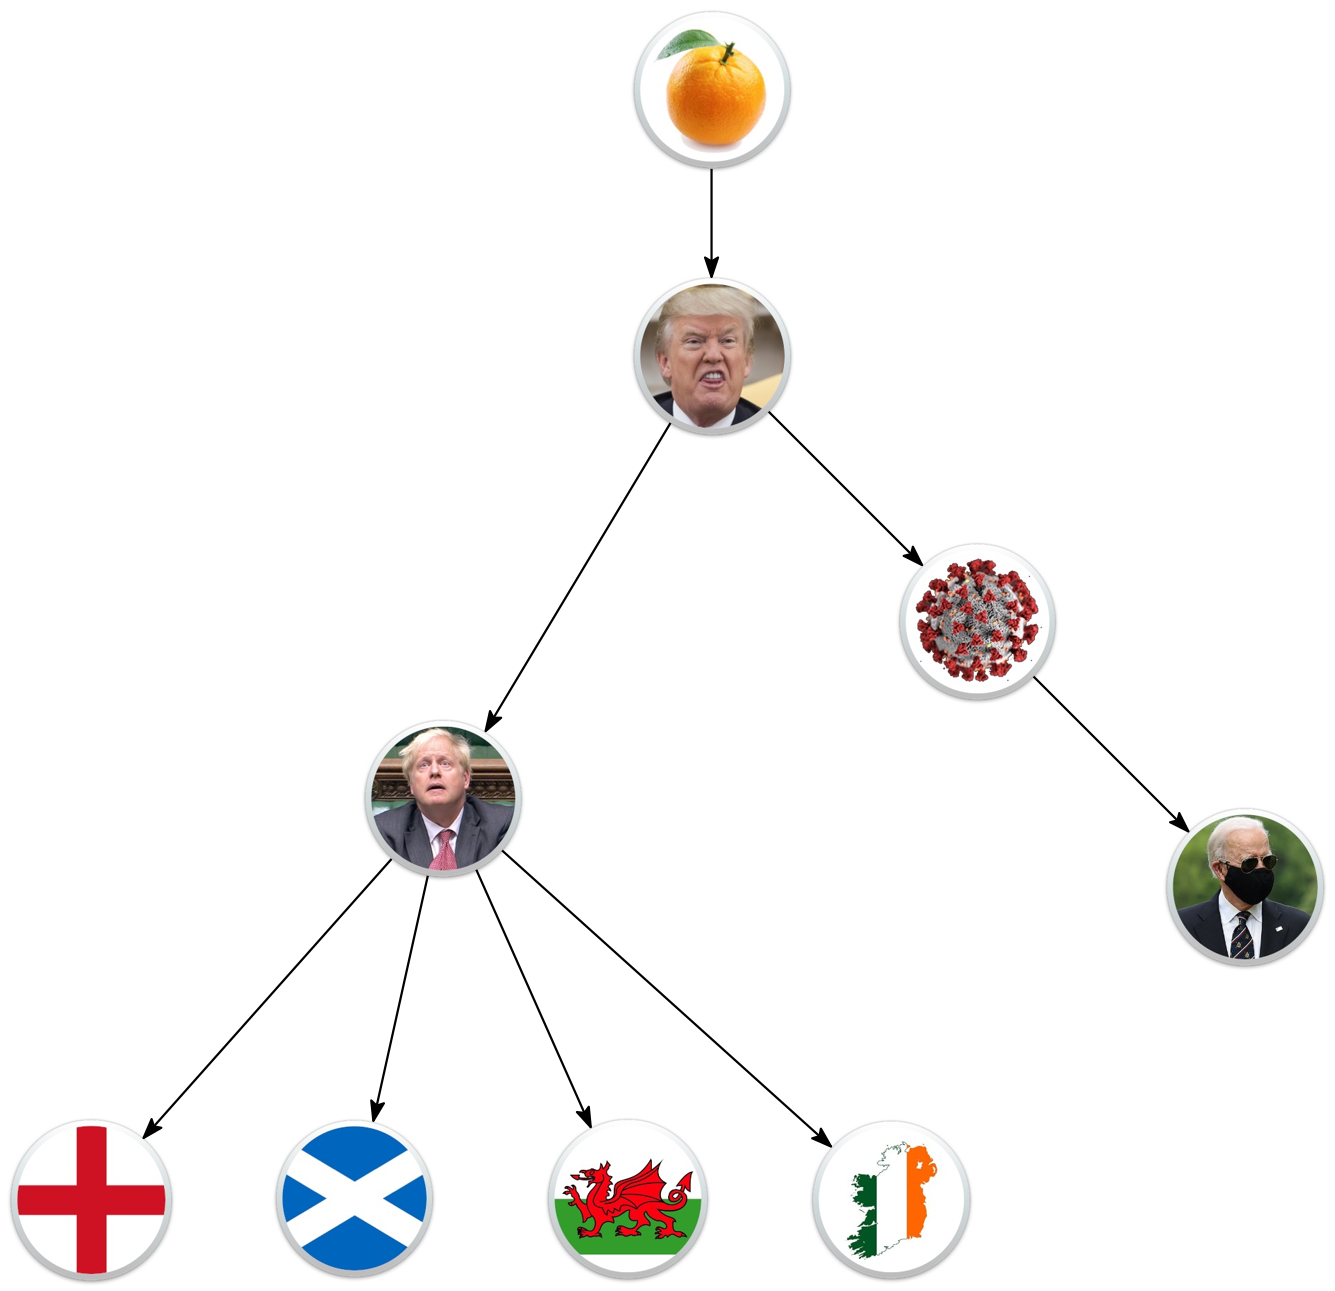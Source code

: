 <?xml version="1.0"?>
<!DOCTYPE ipe SYSTEM "ipe.dtd">
<ipe version="70218" creator="Ipe 7.2.20">
<info created="D:20201028135355" modified="D:20201028145430"/>
<bitmap id="1" width="256" height="256" BitsPerComponent="8" ColorSpace="DeviceRGB" Filter="DCTDecode" length="8560" encoding="base64">
/9j/4AAQSkZJRgABAQAASABIAAD/4QBMRXhpZgAATU0AKgAAAAgAAYdpAAQAAAABAAAAGgAA
AAAAA6ABAAMAAAABAAEAAKACAAQAAAABAAABAKADAAQAAAABAAABAAAAAAD/wAARCAEAAQAD
ASIAAhEBAxEB/8QAHwAAAQUBAQEBAQEAAAAAAAAAAAECAwQFBgcICQoL/8QAtRAAAgEDAwIE
AwUFBAQAAAF9AQIDAAQRBRIhMUEGE1FhByJxFDKBkaEII0KxwRVS0fAkM2JyggkKFhcYGRol
JicoKSo0NTY3ODk6Q0RFRkdISUpTVFVWV1hZWmNkZWZnaGlqc3R1dnd4eXqDhIWGh4iJipKT
lJWWl5iZmqKjpKWmp6ipqrKztLW2t7i5usLDxMXGx8jJytLT1NXW19jZ2uHi4+Tl5ufo6erx
8vP09fb3+Pn6/8QAHwEAAwEBAQEBAQEBAQAAAAAAAAECAwQFBgcICQoL/8QAtREAAgECBAQD
BAcFBAQAAQJ3AAECAxEEBSExBhJBUQdhcRMiMoEIFEKRobHBCSMzUvAVYnLRChYkNOEl8RcY
GRomJygpKjU2Nzg5OkNERUZHSElKU1RVVldYWVpjZGVmZ2hpanN0dXZ3eHl6goOEhYaHiImK
kpOUlZaXmJmaoqOkpaanqKmqsrO0tba3uLm6wsPExcbHyMnK0tPU1dbX2Nna4uPk5ebn6Onq
8vP09fb3+Pn6/9sAQwACAgICAgIDAgIDBQMDAwUGBQUFBQYIBgYGBgYICggICAgICAoKCgoK
CgoKDAwMDAwMDg4ODg4PDw8PDw8PDw8P/9sAQwECAgIEBAQHBAQHEAsJCxAQEBAQEBAQEBAQ
EBAQEBAQEBAQEBAQEBAQEBAQEBAQEBAQEBAQEBAQEBAQEBAQEBAQ/90ABAAQ/9oADAMBAAIR
AxEAPwD9/KKKKACiiigAooooAKKKKACiiigAooooAKKKQsB1NAC0VE08K/ecD8aiN7aDrKv5
0AWqKqi9tD0lX86lWeFvuuD+NAEtFIGB6GloAKKKKACiiigAooooAKKKKACiiigAooooA//Q
/fyiiigAooooAKKKKACiiigAoqrc3lvaRmSdwqjuTXNtquoanxpceyI/8tpOF/4COp/l70Ad
NNdQW675XCgeprCbxEk7FNNge7Yd0Hy9ccscAfnUMOi2xbzdQdr2X/pp9wfROn55NbiYwEjX
AHAA6CgDG2+I7vOXis1PTrI34gYH608aG8jbru/nl/2VIRensM/rW6I3PXivgr9sj9qLx3+z
/q/h7QvBdhYXLazbTXEk16kshTynCAIqSRjnOcnP0rnxWJhRg6k9j6DhfhnFZxjYYDBJOcr2
u7LRXevoj7ci8PaRGwdo3lYDGZJHYH6qTt/SnHw9ohbcbRCfxx+Wa/A/Wv26v2ltXlLweJYt
LjP/ACztbK2C/wDfUscj/wDj1cdP+1v+0fcHdJ48vx/uCJP/AEFBXiS4modIv8P8z9tofRkz
ySTnWpL5yf8A7Yf0Qjw/ogbcLRAfxx+WabL4e0mRi6xtExGMpI6gfRQ239K/nfg/a2/aPtzu
Tx5fnH9/ynH5MhrsNG/bo/aX0mUPP4nj1KMf8s7qytSp/wCBRxo//j1EeJ6HWL/D/Mdf6Mme
RV4V6T+cl/7YfvYdEaNg1pfzxf7LEOv6jP600L4itcYeG8UdesbfgDkfrX56/sn/ALZHxD+N
XxHT4eeM9L06NJLS4uVurNJYnHkhflZHkkU53dRt+lfpSY3HTmvZwmLhXhz09j8Y4t4RxuSY
v6lj0lOyejurO/8AkYS+IUgITUoHtGPdx8vXH3hkfrW7DdQXC74nDA+hqF+QUkXg8EHoaw5t
Gtt3nWDtZy+sf3T9U6flg11HzB1VFcmuqahpvGpx+ZCP+W0fI/4EOo/lXRW15b3cYkgcMp7g
0AWqKKKACiiigAooooAKKKKAP//R/fyiiigAooooAKKKazBRk8UAKSAMmud1LXVgkFpaIZ7l
+iL29yew9zWdqGszXtw2naWfmX/WS/woP6k9hTrKzgsUKxZLucu5OWc+pP8ASmkJsji01p5B
c6u4uJOoT/lmn0Hc+5/Kt+NXk4Qf4U+3s2YB5uB6d/xrTChRhRgChiK6W6jlzk/pVgADgcUt
FIoK/G7/AIKdf8jx4H/7B13/AOjkr9ka/G7/AIKdf8jx4H/7B13/AOjkrxs//wB1l8vzP2n6
P3/JUYf0n/6RI/MSiiivzw/0LCiiigD7i/4J6f8AJx1t/wBgq/8A5JX71V+Cv/BPT/k462/7
BV//ACSv3qr73hv/AHf5s/gv6SX/ACUUf+vcfzkIQDweagkt1b7nyn9KsUV75/P5kSLJGcOO
PXtWDLpzQyG50pxby5yU/wCWb/Udj7j8jXaEBhhhkGs24syMvDyPT/CmSzP03W1mf7JeIYLl
eqt39wehFdECCMiuPvLSC8QLMMOhyrA4ZT6g0mn6vPZXC2Gpn73Ecv8AC49PY+1DQ0zsqKar
Bhkc06kMKKKKACiiigD/0v38ooooAKKKKAEZgoya4bWdVuL24Ol6a23H+tl7IP8A4o9hVrxF
rEkO3T7Ig3M+Qvoo7sfYVlWdulpCIUJdjyzHqzHqT9aaRMpWLtpbRWsS21smB+ZJPUn1JrqL
SyEIEkvL/wAqZp9j9nUSy8yN+ladNsIruFFFFSUFFFFABX43f8FOv+R48D/9g67/APRyV+yN
fjd/wU6/5HjwP/2Drv8A9HJXjZ//ALrL5fmftP0fv+Sow/pP/wBIkfmJRRRX54f6FhRRRQB9
xf8ABPT/AJOOtv8AsFX/APJK/eqvwV/4J6f8nHW3/YKv/wCSV+9Vfe8N/wC7/Nn8F/SS/wCS
ij/17j+cgooor3z+fwooooAoXdmJwXj+WQfrXMXdvHcRvbXKZB6g8EEdx6EetdtWbf2QuE8y
MYlX9faqTJkuxzOkapNY3A0vUG3Z/wBVIf4x6H/aHf8AOu3VgwyK89u4EuYmgkypByCOqsOh
HuK1PD2ryS7tPvSBcwYB9GHZh7Gk0EZXOvooopFBRRRQB//T/fyiiigArK1fUYtNs5LmVsBA
TWox2gmvLdevf7U1ZbFTmC1w8noW/hX+poE3YisVlkeTUbv/AF9xzg/wJ2X+p967TRrLd/pk
o4/gH9a5/Trdr65WEfd6sfQCvQlVUUIowqjAHsKpmcNdR1FFFSahRRRQAUUUUAFfjd/wU6/5
HjwP/wBg67/9HJX7I1+N3/BTr/kePA//AGDrv/0cleNn/wDusvl+Z+0/R+/5KjD+k/8A0iR+
YlFFFfnh/oWFFFFAH3F/wT0/5OOtv+wVf/ySv3qr8Ff+Cen/ACcdbf8AYKv/AOSV+9Vfe8N/
7v8ANn8F/SS/5KKP/XuP5yCiiivfP5/CiiigAooooA53WbLg3kQ6ffH9f8a4y8EqMl/a/wCv
t+QB1de6/wCHvXqhAYFWGQeCK8+1O2axumi/gPKn2/8ArVSMp6anXaTqEWo2cdxEchxmtSvL
9Cvf7M1VrNjiC6y6egb+If1r09TuANSzRO4tFFFAz//U/fyiiigDE17UY9N0+a5c4CKTXlun
q8cHmzf66cmR/XLdvwHFbXjW8Nzd2ulqeHbe/OPlTn9TgVW063N7ew2w6O3P+6OT+laQXUxq
vod94fs/s9kJ3Hzz/N/wHt/jW9SABQFAwBS1DZqlZWCiiikMKKKKACiiigAr8bv+CnX/ACPH
gf8A7B13/wCjkr9ka/G7/gp1/wAjx4H/AOwdd/8Ao5K8bP8A/dZfL8z9p+j9/wAlRh/Sf/pE
j8xKKKK/PD/QsKKKKAPuL/gnp/ycdbf9gq//AJJX71V+Cv8AwT0/5OOtv+wVf/ySv3qr73hv
/d/mz+C/pJf8lFH/AK9x/OQUUUV75/P4UUUUAFFFFABWJr1n9qsmkQfvIfmH07itugjPBppi
aueK3weSHfD/AK2Eh0+q9vxHFen6DqMeo6fDcIch1BrgdUt/sN/Nbj7oOV/3TyKs+DLz7PeX
WmMeA3mJ/uvz/PNXNdTKk+h6hRRRWZsf/9X9/KjlbZGzHtUlZmrTCCykc8YBoA8bu7n7br17
c5yIsRLx/wACbn8q7jwdb75p7sj7gCD6tyf5frXmOnyM8DTuQTNI78ehY4/TFeCeN/24PBHw
Y8VX/wAP9Q0C91O8sTG800EiKm6aNZAoDc8KwzUYnE06MOao7I9XhzhnH5tinh8vpOpNJtpW
2TSvq11aP0Ior8zf+Hmnw9/6FDUv+/0NH/DzT4e/9ChqX/f6GvP/ALZwv8/5n3f/ABBfif8A
6ApffH/5I/TKivzN/wCHmnw9/wChQ1L/AL/Q0f8ADzT4e/8AQoal/wB/oaP7Zwv8/wCYf8QX
4n/6ApffH/5I/TKivzN/4eafD3/oUNS/7/Q0f8PNPh7/ANChqX/f6Gj+2cL/AD/mH/EF+J/+
gKX3x/8Akj9MqK/M3/h5p8Pf+hQ1L/v9DR/w80+Hv/Qoal/3+ho/tnC/z/mH/EF+J/8AoCl9
8f8A5I/TKvxu/wCCnX/I8eB/+wdd/wDo5K9f/wCHmnw9/wChQ1L/AL/Q18NftaftEaF+0P4g
8P6xoWlXGlJo9rNA63DK5cyurgjb2GK8rOcyoVMPKEJXen5n6l4NeGmeZbxBRxeOwzhTSndt
x6xaWzfU+SqKKK+LP7SCiiigD7i/4J6f8nHW3/YKv/5JX71V/Np+zN8YdK+BnxRi8e6zYTal
bR2dxbeTAyq5abbg5bjAxX6M/wDDzT4e/wDQoal/3+hr7DI8xo0qHLUlZ3P4/wDHPw7zrNM6
WJwGGc4ckVdOO6ctNWu5+mVFfmb/AMPNPh7/ANChqX/f6Gj/AIeafD3/AKFDUv8Av9DXs/2z
hf5/zPxv/iC/E/8A0BS++P8A8kfplRX5m/8ADzT4e/8AQoal/wB/oaP+Hmnw9/6FDUv+/wBD
R/bOF/n/ADD/AIgvxP8A9AUvvj/8kfplRX5m/wDDzT4e/wDQoal/3+ho/wCHmnw9/wChQ1L/
AL/Q0f2zhf5/zD/iC/E//QFL74//ACR+mVFfmb/w80+Hv/Qoal/3+ho/4eafD3/oUNS/7/Q0
f2zhf5/zD/iC/E//AEBS++P/AMkfe3jK32tb3gH3gUb8OR/WuGtLr7Hrllc5wJSYj75+YfyN
fM/g39ujwP8AGDxTpvw+sPDt7p11qbv5U80kbRq0UbyYIXn5gpUY7kV9BX0pSATBtpidHzn0
YZ/SvQw2Kp1oOVN3R8LxJwvj8oxMaGYUnTm1zJO2zbV9G+qZ9DxNvjVh3qSszSZhPZRuO4Fa
dWeSf//W/fyuS8ZXH2fRbh84whrra86+JEhj8PXWP7h/lQB5fZL5FnBDkNsRRkdCccn8a/Cb
4+6w2u/GjxnfsMbdTuIB3yts3kA/iEr91Y9qIsa9FAA/Cv5+fH8xufHfiO4bky6leOf+BTMa
+a4sl+7hHzP6a+irh1LMMbWe6hFffK//ALajkqKKK+IP7aCiiigAooooAKKKKACiiigAoooo
AKKKKACiiigAooooAKKKKACiiigAooooA9N+C+qyaL8XPB2oxvs8vVrNXJ/55ySqkn/jjGv3
ruyslrMkhKqyMCR1AI61/PD4bvBp3iLS9QJwLa6gl/74cN/Sv6GywIwec19twnO8KkfQ/iv6
VmGUcXga9t4zX/gLT/8Abj2rwbcfaNFt3znKCutrzv4by+Z4etTn+Afyr0Svpj+Xz//X/fyv
M/ib/wAi9df7h/lXplcB8QoTLoNyvqh/lQB49vr+fvxuhj8aa/Geq6hdD8pWr99bd1a3jZG3
qVXDeoxwa/Cn4w6dLpXxW8X2MqbNmq3jKP8AYeZnQ/ipBr5niyPuU35s/p36KdZLG46n1cYv
7m/8zziiiiviT+1wooooAKKKKACiiigAooooAKKKKACiiigAooooAKKKKACiiigAooooAKKK
KAL+lWh1DU7OwXrczRxD/gbBf61/Q7ur8CvhnZf2l8R/Cun/APPzqtjGfo06A1+9Mjt5bbTg
4OCegPvX2vCcfdqP0/U/jD6V2IviMBS7Kb+9xX6HsHwxUr4dtQf7g/lXplcB8PYTFoNsvog/
lXf19Ofy0f/Q/fyuZ8VW/wBo0uZMZyprpqz9Ti820dfUGgD5T09gLSOMHPl5Tn/YO3+lfnb8
d/2XfjJ43+KWs+LfAnhyTVdJ1PyZFljkiQCRYkSRSHcHO5Senev0WnjNnqd9ZsANku4eu1+f
5g17F8ML8PBe6ax5RhKv0YbW/LA/OubMMBDE01CfTU+u4A47xfDuOni8JGMnKLi1K9rNp9Gt
dD8KP+GM/wBpX/oSbj/v9B/8co/4Yz/aV/6Em4/7/Qf/AByv6LaK8X/Vih/M/wAP8j9k/wCJ
nc6/6B6X3T/+SP50v+GM/wBpX/oSbj/v9B/8co/4Yz/aV/6Em4/7/Qf/AByv6LaKP9WKH8z/
AA/yD/iZ3Ov+gel90/8A5I/nS/4Yz/aV/wChJuP+/wBB/wDHKP8AhjP9pX/oSbj/AL/Qf/HK
/otoo/1YofzP8P8AIP8AiZ3Ov+gel90//kj+dL/hjP8AaV/6Em4/7/Qf/HKP+GM/2lf+hJuP
+/0H/wAcr+i2ij/Vih/M/wAP8g/4mdzr/oHpfdP/AOSP50v+GM/2lf8AoSbj/v8AQf8AxyvJ
viN8JfiF8Jryy0/4haO+j3GoRtLAkjo5dEIViNjN0J71/UNX43f8FOv+R48D/wDYOu//AEcl
efmeR0qFF1It3X9dj7/wx8cczzvOaWXYmlCMJKTvFSvpFvrJrp2PzEooor5Y/qMKKKKAOy8C
fD/xf8TPEC+FvA+nNqmqPE8whRlUmOPG45cqOMjvXtv/AAxn+0r/ANCTcf8Af6D/AOOV6H/w
T0/5OOtv+wVf/wAkr96q+lynJadel7Sbd7n81eLPjPmOQZosDhaUJR5FK8lK9232kux/Ol/w
xn+0r/0JNx/3+g/+OUf8MZ/tK/8AQk3H/f6D/wCOV/RbRXqf6sUP5n+H+R+Zf8TO51/0D0vu
n/8AJH86X/DGf7Sv/Qk3H/f6D/45R/wxn+0r/wBCTcf9/oP/AI5X9FtFH+rFD+Z/h/kH/Ezu
df8AQPS+6f8A8kfzpf8ADGf7Sv8A0JNx/wB/oP8A45R/wxn+0r/0JNx/3+g/+OV/RbRR/qxQ
/mf4f5B/xM7nX/QPS+6f/wAkfzpf8MZ/tK/9CTcf9/oP/jlH/DGf7Sv/AEJNx/3+g/8Ajlf0
W0Uf6sUP5n+H+Qf8TO51/wBA9L7p/wDyR+EvwU/ZZ+NPg34o6B4o8b+GZdM0fTZXllnkliYK
wifyxhXJJMm3tX6Q3p3WkiE48wbOmfvfL/WvaPidfiKytNPU8zOZG+iDA/Mn9K8at4jd6jZW
gAbfKGOfROePxxXs5dgIYam4we+up+O+IHHuL4ixsMVi4xi4xUUo3ta7d9W9dT6Q8KweRpcK
eiiumrP0yLyrRF9AK0K6j48//9H9/KZKu9CvrT6KAPmbx3Ytp/iCO5AwlypQ4GeRyOe3en+C
9VGl+IraRziOc+S/0fgfk2DXffEvRWvtMeWEfvYvnU/7S8ivCoZxLGsq5AYZ9we4/A1pDaxh
UVnc+zaK5rwlrS67odveE5mQeXL/AL69T+IwfxrpazN0wooooAKKKKACiiigAr8bv+CnX/I8
eB/+wdd/+jkr9ka/G7/gp1/yPHgf/sHXf/o5K8bP/wDdZfL8z9p+j9/yVGH9J/8ApEj8xKKK
K/PD/QsKKKKAPuL/AIJ6f8nHW3/YKv8A+SV+9Vfgr/wT0/5OOtv+wVf/AMkr96q+94b/AN3+
bP4L+kl/yUUf+vcfzkFFFFe+fz+FFFFABRRRQAUUVz/ijWV0LRLi/wA4lxsiHrI3A/LqfYUA
2eHeOdVGpeIrjy2zHbfuV/4B97/x4mofAtkb/X3uCMpbKEHH8Tcnn6Yri5Z9qvNJlsZJ7k//
AK690+G2jNZaak0y4kmy7fVuTWktrGFNXdz1SJdiBfSn0UVmbn//0v38ooooAzdUtVurV42G
civk/WtOfRtZnsmGI5SZI/8A2Yf1/OvsEjIwa8c+JHhlr+0N1ajE8J3ofcf0NNMUldHKfDvx
ENH1f7Fcvi1vsIc9Fk/hb+h+vtX0fXxJFMJE34KnJBB6gjgj8DX0x8PvFa69p32G7fN9aABs
9XToH+vY+/Pem+5EH0PQ6KKKk0CiiigAooooAK/G7/gp1/yPHgf/ALB13/6OSv2Rr8bv+CnX
/I8eB/8AsHXf/o5K8bP/APdZfL8z9p+j9/yVGH9J/wDpEj8xKKKK/PD/AELCiiigD7i/4J6f
8nHW3/YKv/5JX71V+Cv/AAT0/wCTjrb/ALBV/wDySv3qr73hv/d/mz+C/pJf8lFH/r3H85BR
RRXvn8/hRRRQAUUUUAFfOvxH8RDVdVGm2z5trElcjo0v8R/DoPx9a9M8feKl8Pab9mtnxfXY
Ijx1Rehf+g9/oa+Y5Jtilzlj0AHUk9B+NVFGc30NvRdOfWNXgsgMxoRJJxxx90fnz+VfVul2
q2tqkajGBXl3w48NNZWv2u6GZ5zvc47nsPpXsQGBgUmy4xsrC0UUUhn/0/38ooooAKp3tqlz
C0bDORVyigD5O8ceHZNC1F9QhT/Rpz+9x/Cezen19vpWBperXmjX8Oo2L7ZYTkHqCO4PqCOt
fVXiHRINVtHikUNuBr5R1zRJ/Dd6bSbItmP7pj0XP8JPp6fl6VSZEo9T608NeIrLxNpqX9od
rjiWMn5o39D7eh7iugr4z8PeI9Q8M6it9ZN/syRt9117g/0Pavq3w74k03xNYC909+RgSRn7
8behH8j0NJocWb9FFFIoKKKKACvxu/4Kdf8AI8eB/wDsHXf/AKOSv2Rr8bv+CnX/ACPHgf8A
7B13/wCjkrxs/wD91l8vzP2n6P3/ACVGH9J/+kSPzEooor88P9CwooooA+4v+Cen/Jx1t/2C
r/8AklfvVX4K/wDBPT/k462/7BV//JK/eqvveG/93+bP4L+kl/yUUf8Ar3H85BRRRXvn8/hR
RRQAVheIvEFj4b019QvTnHEaD7zv2Uf1PYUviDxDpvhuwa/1GTA6Ig+/I3oo/wAgd6+UvEni
bUPE+om9vDhRxFED8sa+g9T6nv8AkKaRMmRavrF5rmoy6lfPuklOfRVUdAPQAV0Hgjw9Jruo
JfSrm1hP7v8A2j3b+g/+vXN6Fo03iO8FpCCbdTiVx0b/AGR6j1P4V9WeHtEg0q0SKNQu0Cm2
KMerNqytUtoVjUYwKuUUVJYUUUUAf//U/fyiiigAooooAQgEYNcR4q8L2utWkkUsYbcDXcUh
AIwaAPiPW9Gu/Dk5t73JtwcRynsP7rH27H86XR9b1Lw/fLf6bKYpV6jqrL6MO4P/AOrmvqzx
F4ZtNXt3jljDbh6V8w+I/B2o+HJCbeMz2Yz8o+8g/wBn1Ht+VNMTR9HeEPiDpXidFtpSLTUM
cwseHI6mM9/p1Hv1r0CvgWObIWeB+AeGGQQR69wRXsHhb4u6lpgSz19TfWw4Eg/1yj3zw/44
PvSBM+mqKw9F8SaJ4hh8/SLpJ8DLJnDr/vKeRW5QMK/G7/gp1/yPHgf/ALB13/6OSv2Rr8bv
+CnX/I8eB/8AsHXf/o5K8bP/APdZfL8z9p+j9/yVGH9J/wDpEj8xKKKK/PD/AELCiiigD7i/
4J6f8nHW3/YKv/5JX71V+Cv/AAT0/wCTjrb/ALBV/wDySv3qr73hv/d/mz+C/pJf8lFH/r3H
85BRRWLrPiHRvD8Hn6vdJAMZCk5dv91RyfwFe+fz+bVcH4u8f6T4Xja3BF1fkfLCp+77uf4R
7dT+teSeKfi9qGoB7Pw8hsrc8GVv9cw9scJ+GT7ivHZZid1xO/Ukljkkk/qSaBNm/rWu6n4i
vmvtSlMsjcKo4VF/uqOwH/66bo2iXniG4W2s8iDP7yUdx/dX+p/KtDw74P1DxFIPOjaCzJ6H
70g9/Qe3519OeHfDNppFukcUYXaPSncSRX8K+F7TRbSOKKMLtA7V24AAwKAABgUtIoKKKKAC
iiigD//V/fyiiigAooooAKKKKAAjNZGo6Tb30ZSRQc1r0UAfN/iv4YfvXvtKJgmPUgcN7MOh
FeL31pe6XIYdUgMJHHmKCYz9e6/qPevvSSJJBhhmuU1fwpYakjLJGDn2oA+M4Lm4tZEu7OVo
3XlJI2wR7hlr0/RPjB4m0wLFqATUoh/z0+WTHs6/1BNX9d+Ephd59JdrZzk/L90/VTwfxFeY
6j4b8QaazC5tBOoz80Xyn2+U5H6igD6S0r4x+Fb0Bb8S2DnrvXemfZkyfzAr80/+Cienal42
8VeDdT8H2c+t2ltYXSTS2cTzrE7SqQrlAdpI5AOM17080UbFZi0DAZIlUp+vK/rUihnAaPEg
IyCpDZHrxXJjsIq9J027XPr+BeLp5HmVPMqdNTcU1Zu26a3+Z+IFxbXFpO9tdxNDNGcMjqVZ
T6EHkVDX7gTwpOoS5jEgHZxkfrWBeeEvCWo5GoaJY3YPXzraKT/0JTXzMuFpdKn4H9KYf6U1
F29tgWvSaf5xR+L1SwQTXMyW9tG0sshwqICzMT2AHJr9mrTwj4R0/A0/Q7C1x08m1ij/APQV
FdBBBFACtrEIweoQY/kKI8LS61PwHiPpTUVf2WBb9ZpflFnx3+wl4c8QeFfjlD4l8TaZdaTp
UWm3kbXN1C8MW99m1QzgAk4PAzX69ar8YvCliCtj5uoOOnlrsTPuz4P5A18nsrIMyYQAZJYh
cD15qNJYZWCxFp2IyBEpf9eB+tfR5fgVh6fs07n86eIXHFXiDMPr9WmoPlUbJ30V+r9T2DW/
jD4l1INFpyppsR/ufPJj/fYfyANeYXFzc3kr3d3K0rty8kjZP1LNWhp/hvxBqbKLa08lTj5p
fmPv8owP1NenaF8JjM6T6s7XDDBAb7o+ijgV3Hwx5LY2d5qkgh0uEzE/8tCCIx/Vv0HvXs/h
X4YfvUvtV/fTDpkcKPRR2FewaR4UsNNRVjjAx7V1ccSRjCjFAGZp2k29jGEjUDFa4GKKKACi
iigAooooAKKKKAP/1v38ooooAKKKKACiiigAooooAKKKKAGNGjjDDNZdzo1ncgh0H5Vr0UAe
daj4A0u8B3RKc+1cDqHwb0mZ/MSAKw5BAwRX0HRQB8r3PwclDM0NzOhbk7ZWH9arP8LNZA2r
eSYHqqk/mRX1ftU9RSeXH/dFAHyinws1kja15Jg+iqD+YFWbf4OSsyme5nfByN0jf419S+XH
/dFLtUdBQB8/af8ABvSYX8x4AzHklhkn8677TvAGl2YG2JRj2r0WigDIttGs7YDYg/KtRY0Q
YUYp9FABRRRQAUUUUAFFFFABRRRQAUUUUAf/2Q==
</bitmap>
<bitmap id="2" width="256" height="256" BitsPerComponent="8" ColorSpace="DeviceRGB" Filter="DCTDecode" length="12913" encoding="base64">
/9j/4AAQSkZJRgABAQAASABIAAD/4QBMRXhpZgAATU0AKgAAAAgAAYdpAAQAAAABAAAAGgAA
AAAAA6ABAAMAAAABAAEAAKACAAQAAAABAAABAKADAAQAAAABAAABAAAAAAD/wAARCAEAAQAD
ASIAAhEBAxEB/8QAHwAAAQUBAQEBAQEAAAAAAAAAAAECAwQFBgcICQoL/8QAtRAAAgEDAwIE
AwUFBAQAAAF9AQIDAAQRBRIhMUEGE1FhByJxFDKBkaEII0KxwRVS0fAkM2JyggkKFhcYGRol
JicoKSo0NTY3ODk6Q0RFRkdISUpTVFVWV1hZWmNkZWZnaGlqc3R1dnd4eXqDhIWGh4iJipKT
lJWWl5iZmqKjpKWmp6ipqrKztLW2t7i5usLDxMXGx8jJytLT1NXW19jZ2uHi4+Tl5ufo6erx
8vP09fb3+Pn6/8QAHwEAAwEBAQEBAQEBAQAAAAAAAAECAwQFBgcICQoL/8QAtREAAgECBAQD
BAcFBAQAAQJ3AAECAxEEBSExBhJBUQdhcRMiMoEIFEKRobHBCSMzUvAVYnLRChYkNOEl8RcY
GRomJygpKjU2Nzg5OkNERUZHSElKU1RVVldYWVpjZGVmZ2hpanN0dXZ3eHl6goOEhYaHiImK
kpOUlZaXmJmaoqOkpaanqKmqsrO0tba3uLm6wsPExcbHyMnK0tPU1dbX2Nna4uPk5ebn6Onq
8vP09fb3+Pn6/9sAQwACAgICAgIDAgIDBQMDAwUGBQUFBQYIBgYGBgYICggICAgICAoKCgoK
CgoKDAwMDAwMDg4ODg4PDw8PDw8PDw8P/9sAQwECAgIEBAQHBAQHEAsJCxAQEBAQEBAQEBAQ
EBAQEBAQEBAQEBAQEBAQEBAQEBAQEBAQEBAQEBAQEBAQEBAQEBAQ/90ABAAQ/9oADAMBAAIR
AxEAPwD9/KKKKACiiigAooooAKKKKACiiigAooooAKKKQsB1NAC0VE08K/ecD8aiN7aDrKv5
0AWqKqi9tD0lX86lWeFvuuD+NAEtFIGB6GloAKKKKACiiigAooooAKKKKACiiigAooooA//Q
/fyiiigAooooAKKKKACiiigAoqrc3lvaRmSdwqjuTXNtquoanxpceyI/8tpOF/4COp/l70Ad
NNdQW675XCgeprCbxEk7FNNge7Yd0Hy9ccscAfnUMOi2xbzdQdr2X/pp9wfROn55NbqdAka4
A4AHQUAYu3xHd5y8Vmp6dZG/EDA/WnjQ3kbdd388v+ypCL09hn9a3RG568U8RDuaAMOLw9pE
bB2jeVgMZkkdgfqpO39KcfD2iFtxtEJ/HH5Zrc2L6Uu1fSgDCHh/RA24WiA/jj8s02Xw9pMj
F1jaJiMZSR1A+ihtv6Vv7V9KCintQBzh0Ro2DWl/PF/ssQ6/qM/rTQviK1xh4bxR16xt+AOR
+tdEYh2NMMbjpzQBhL4hSAhNSge0Y93Hy9cfeGR+tbsN1BcLvicMD6GoX5BSReDwQehrDm0a
23edYO1nL6x/dP1Tp+WDQB1VFcmuqahpvGpx+ZCP+W0fI/4EOo/lXRW15b3cYkgcMp7g0AWq
KKKACiiigAooooAKKKKAP//R/fyiiigAooooAKKKazBRk8UAKSAMmud1LXVgkFpaIZ7l+iL2
9yew9zWdqGszXtw2naWfmX/WS/woP6k9hTrKzgsUKxZLucu5OWc+pP8ASmkJsji01p5Bc6u4
uJOoT/lmn0Hc+5/Kt+NXk4Qf4U+3s2YB5uB6f41phQowowBQxIrpbqOXO4/pVgAAYHFcN4s+
I/hDwUmdf1COGUjKxA7pSPZRzXzF4t/a2Ni8aeGdFE0crbRLcSbcZBIyo6E4PGTXFicfSpfG
zCtjKdP4mfa9FfmRc/tafE2ed/ImsLcZICi3ZgCDjBYt7ir8f7VnxdskinnsNPu4yNz4BU4z
gYweM+9eU+JcPro/u/4JxvOaHf8AA/SiivlLwZ+1P4d1cQ23iyxl0eaVc+aP3kJIxkEjkHnO
OeK+l9G1zSfEFimpaLdxXtrJ92SJgyn8RXp4TMqNbSnLXt1O+jXhUV4O5rUUUV3GwUUUUAIQ
Dweagkt1b7nyn9KsUUAZEiyRnDjj17Vgy6c0MhudKcW8uclP+Wb/AFHY+4/I12hAYYYZBrNu
LMjLw8j0/wAKZLM/TdbWZ/sl4hguV6q3f3B6EV0QIIyK4+8tILxAsww6HKsDhlPqDSafq89l
cLYamfvcRy/wuPT2PtQ0NM7KimqwYZHNOpDCiiigAooooA//0v38ooooAKKKKAEZgoya4bWd
VuL24Ol6a23H+tl7IP8A4o9hVrxFrEkO3T7Ig3M+Qvoo7sfYVlWdulpCIUJdjyzHqzHqT9aa
RMpWLtpbRWsS21smB+ZJPUn1JrqLSyEIEkvL/oKZp9j9nUSyjMh/8dq/LLHBG00rBUQZJPQA
U2wS7hNNFBG00zhEQElicAAepr5W+KPx2FpFPpXhGUbk4e4HPHfYe31/Ksr4z/F2eOc6BpgP
2aWMHA4ZwXVWYkghQue/XNfFXiTxPZ2VvJHaBvtDziNCOAVyctkD5QATkn1wOTXn4zEqC3PG
zDMeX3IMj8aeIpbq4k1S7c3LsCyfPvIUscHcc5H068eteJahqok/18uJeu4nneV+9yeDtPGK
x5tenm1CaLS43aLZ5PlqmIwFbCuePlP5Z71iS6b4ovJ41AZI13qmSG4fhhgDjPbmvzzMsXzX
cT5Wdbm16mvcavdWy5KGXALKchUTJwRknrnFeoeF/E8Vzp0kEmJTwduRu4KjA6dzXnGm+ENW
1C6hTeyMQ25QnyrtG7ku3Ud66nSvAa8Sy+ap3qZCr9QPTjr09OeK8qi6qleMXqSqi6no9tez
6BejY3n229cbgAGXgMCCeDyBt969r8Ga3qmiXMWveBb17RwD5loSTFJg4AKk4xwfpng14tb+
CZpLVRNLNszj5mBDc5ywIGef5V1+meGr3SY1ksr2SILhgAoYAjIYgZyP8+tenDDTfxRdvLde
afQ7MPXlTfNE/TT4efEKx8caYJQv2a/h4mgJzg+qnuK9Gr8/PA+tarpuoQ6nFIN+AwZBgnsQ
cZG0jrzX274c8TWfiCzWWI7JgBvQnkH1HqK+7y3HKUVTqS97z0bPscLjI1VpozpqK5S38VWI
8QzeF75hBqCxieJScCaEnG5M9dp4YdvxrzP4iftCfDv4a+LNL8JeJdTitbrUUZ/mJOwDG0EK
CRuyeTxxXbPG0oxc29E7fM6ajUfiPd6Kpabfwarp9vqVrkw3KLIhIwSrDIODV2uqLuroYUUU
UwKF3Zicb4+JB+RrmLu3juI3trlMg9QeCCO49CPWu2rNv7IXCeZGMSr+vtVJkyXY5nSNUmsb
gaXqDbs/6qQ/xj0P+0O/5126sGGRXnt3AlzE0EmVIOQR1Vh0I9xWp4e1eSXdp96QLmDAPow7
MPY0mgjK519FFFIoKKKKAP/T/fyiiigArK1fUYtNs5LmVsBATWox2gmvLdevf7U1ZbFTmC1w
8noW/hX+poE3YisVlkeTUbv/AF9xzg/wJ2X+p967TRrLd/pko4/gH9a5/Trdr66WEfd6sfQC
vQlVUUIowFGAPaqZnDXUUnAJPavmD4k/FKO5t76x02URWlo/lmUHcZmwMmMLkkKTjBHJB7V2
/wAV/GraZYy+H9Kcm/nQb9oJ2oxxt/3m6Cvl27F5d6ZGbSI70LOxiA8wIoIXk4VAue/J/EVh
KZw47EtXjE8S8Taj4g8UrDHc6fLCLm3X7Q5O2RNpLAHkckAFgOmeOgrz6+0COeS3tNTmM11O
42oDlFCDncAOV3c5IyQB2zXtfhnVbLx3DqVhpcUwu4H+zTs4UgSODkKylgQV64OfevUvCv7P
firUbNDMi2JaTLXNyp8xkz0WMEFeOOTyB0ryKlH2qUou6Z86sPOq7w1Phy3sJ4b17WOMXE4K
s7xgrGCSQsScDknknGee1dNpPhnxDryyQ6baPeX0W1/Kiy2whuMkdeecA/Wv008L/s4fD3w4
rXOpo+sXcrGSSS5Y7WY9cJ0A9s10moeKNF8PodF8K2cVv5WVLRxhY0x7LjNfPZtGjg6Sq4yo
orZLq32Xme1lfCNbEy5V/wAMfAOifCL4jQRyf25pQskyGSaUqm7qT8rSE9/7nPrXe6P8J2SJ
Re3caBgQdoLDeTnODjj9a9tvLq6kuZtQ1S4NyCv39wI69BnI/CuVnvF3yLK4XZyQvzHngcDj
Nfz3xN4p43D64Omop3+LV26N9LPolf1P1bKvC3B8t6rcn9yMNfhxpqGGG8v5StsykLGFRSFX
GDwcg+lb0fgnw+rkp5pG4MMydDjHcUkOq27KSija2GQt6g+n9a6HTJoLuVpFxsfgBeRn3FfC
0vFDO8TU5FXs3skrfofQS4Gy+hG7o7d7/wCYyz8P6bp8W6GAuxOQXJYZ/lThdXqEtYTNaXA4
GzofwrtWt1hYQzupGQyjoSPxry/xlff2TqKCMZSXkYPT6V0cS8R5rRpxrV8RK8Xa1+u/yN8p
yPB1pewp0VqfIP7XnxV8V+GLfQpPEIYSwtM1jeW8jRTDKgOpZcHHTIP5181fsjaLefG746jx
V4/up9TstOP2qeSdmk+VG/dxEnPBOPwzR+2X4zh+IXjrT/C0F35Vtodv5W/t9omOX3cgdAF9
qq/sx+NPHPwg8XjwBpejQXA1uaBZ7mU5jCHlGEqcHAYk/Sv3DhnMsRHKqeInLnrNJ+92v1Pz
/M8DRWM9k01CL6avt5n9E1hfWV3AjWLq8YAA29AB2x2rQr5N07xZPZstxpisszY37SdvH869
58J+L49chMd4Bb3K/wAJPDe65/lX2vCPidgsyq/VJPlqr/wF+jtv5fdc0zbhmthoe1jrH8Tu
aKTI9aWv04+ZCiiigDndZsuDeRDp98f1/wAa4y8EqMl/a/6+35AHV17r/h716oyhgVYZB4Ir
z7U7Y2N00X8Dcqfb/wCtVIznpqddpOoRajZx3ERyHGa1K8v0K9/szVWs2OILrLp6Bv4h/WvT
1O4A1LLTuLRRRQM//9T9/KKKKAMTXtRj03T5rlzgIpNeW6erxwebN/rpyZH9ct2/AcVteNbw
3N3a6Wp4dt784+VOf1OBVbTrc3t7DbDo7c/7o5P6VpBdTGq+h33h+z+z2QncfPP83/Ae3+Na
d7dLZ2zzkElRkADJJ+lWgAoCgYAqCS2ikmSdxlowQvoM9T9ai5qlZaHyjrXgHxz4o1ua+hi2
LJIGWSf5cYJwe7ccYArpYvgAmoRsms6vNBFMAssVo23cmAChZsnB2joAfevpAAClrOVNS3OX
6lC93qcP4N+G/grwDYJp3hXSobGJe6jLse5Z2yxJ7kmu2JCjngU6uK8Uau8eNMtWxI/3yOw9
PxrDEV4UKfN0WyPQwWD55KnTVjC8Ta7JqCS6bYOUjPylwcFvUA9hXn0sEMZM1t0iYLMdpy5H
QDt1NdBLLFASzYxEuXHfJrzLXPEErtc6XZM80iRmUlBjYnBwxPGTnj2r8S4uxEZN18Q7vp8t
kv17pa6H6blGC5Y+zpLTqYviLUWiuf7N4eKTLDZkYUDoccnmvL9Y1qysWW0kmSIoTkKSSW9W
PT+dO12a58s3bstjLeY+QsGZVHOWx+SgcetebyeH21OUm5nKKf8AlpgZ6/xc81/M2fN1qklU
Wr/CPRenVbbn6vkuFhGKcpaLt3Ni+8XwacwEtx5itgK0ZyCDySTwc57V0Ph74hAXSyRyhWQZ
6feArlrHwf4ctUX7TO12CNwTOQT27dOa7zRLbRdMlElnYRIuOSQCTjtXyOKjTpyvG/Mup72I
eG5GuVyf3HrGmfEWx1S3Md/s+XkEnB49Cea+ZPjX8b9C0XSb28RSZdPify2T5hvwRhsdB0Nf
Rs0Gg6hp+W062BYA7to3e/biviHx/wCCtTtPEmpabomg/wBqaRrcEjXKF+YZQMKVDHBVuAR+
NfcYTG0qlSlHH1FUja99rrs27bLbvsfB1svlKnUnl0HCotk3dW6/efAPwy0zUvjR8TG+03BE
YlN1cybd5YBs49MnpzxX7C+DPCfhjQbu0uWsEN1HEEEpwWCccEdO34V89/Bb4f6H4L/tQ+Gt
Hkgvp5ES5gkXy3QAZI+fAIB+YFTz2zX0/wDaobQxNcW7RyKP4lx+Xau/xC4rlUrxp4Kpakkt
FpqnszPhTLGsPJVqLjUb3fXToe8aUbG5thKF8r0A6Ae9azWxyXjYbVxgjjFcd4Q8U2Woqtqy
hXxjBxyB2rvAY22eQDEx42sMD8R/Wvq+Fp0MVhYVYSV+ulnf+vS/Q+bzOlUoVnTmmvXU6Tw/
4sntJFsNTJeI8CQ8lfr7V6pFKkiB42DK3II5FeCXcYwfMwCO+ePwrW8LeKxpd2NGv2H2c/dc
n7rHt9K/Z+FuN/q9WOCx0/dekW90+z8vM+PzXJFUi62HWq3X6o9qopiOGUEEEH0p9fsqPjAr
E16z+1WTSIP3kPzD6dxW3QRng00xNXPFb4PJDvh/1sJDp9V7fiOK9P0HUY9R0+G4Q5DqDXA6
pb/Yb+a3H3Qcr/unkVZ8GXn2e8utMY8BvMT/AHX5/nmrmuplSfQ9QooorM2P/9X9/KjlbZGz
HtUlZmrTCCykc8YBoA8bu7n7br17c5yIsRLx/wACbn8q7jwdb75p7sj7gCD6tyf5frXmOnyM
8DTuQTNI78ehY4/TFez+EofK0ZJD1mZn/XaP5Vo9InPHWZ01FFFZnQFFFFAFO/u0sbSS5c8I
CfqewrxCfVQ0s15dZLZL8d+/br9K3/iV4gmsxDp1oQWbll7nPA/KvJoLhXKSmUhW/wBWByOv
zZJ5JHevzPijiGP1lYWH2d+13/kfoHDmUWoe3n9r8g8V6is1vDbNcywvczKwSIAyMgx8o9M9
z2rzLxHq9rDBc6arrbfarqO3ODligHJfHTJzjnOBWn408QWFlbySR5MqpsiYkLy3sOetfKXi
TX5bm+MTTMXkILmMcK5BK4PUnAHNfi3E2eXqTpxtK6t8tU9fv2P0vIsodSMW9EjV8SeJJjfT
3F4RNOXKrH94Ig4BGOme1Y9v4pluENpJmP5R9wdcnPNeU3GpNc3TNLI7M+0ZP1/UcVcs9i3J
Pmgqh55B/Kvy3FYbnvKW71P0zD5clBLqj1WLVWucpDclpEwACMcA8jj+ldjby6uv2cRyZU8l
e6j/ABryPSg58wTHcP7y4wd3f869B8NyXciyBNryx4Zm5zgdcfSvm8Vh1sldjq4Xlieqy+LX
0e2W2MZMkuNnHJJ78dhmu/0BLW5s/OlQNJM2WfGWBzmvA9WuZ316OVmYosYAPAVWPUcda9Z8
Paq9rCYo9ztENxHqGHPXqD1rjpU1TqKEnp8jwM0wS9inTXvPc2fHGm2Gn3drrum8/aBtkA9R
9K7DwbNaa3ZOl9ElwIv4WAziuSu7o3cPks6JHIc7W6cj9Kw9AvLnRNaksZ1IRxlJU5XBHBx7
HrXuU5cmPji3Fcj0kum3bXrqeNUwc62C9k5e/HZ9bHqN74E01pXutHY2VwvzKoPy+3HvWjpt
5cQRpaa8cTBuDk446dKprrLBkWQ7W25DA8MPbNaS3dpfQhpwDjkNnkEd6+vo0cPTqurhbQl1
T+F631XR9mfK1pV5QUK/vLo+q+Z0onilRAgDknIZcdPfNclrFrcygTMiw/O+7B7YwDmrSNGj
AxYXPQ44Yd6qPIt3cAOd2/dGF5AGOuR9K9XO8XHE0VSfxN6WenTyv/w5xYWi6U+ZbHrHw28W
f2vbvpN2MXFqBtOc70x/MdK9Wr41stYTQvEMF7ZP5awsAwPUjPI+mK+v7O4iuoI7mBg8cqhl
I6EGv3bwb4zeZ4CWGrS5qtF8rfddH+a+XmfC8YZMsNWVWCtGevo+qLdFFFfsJ8gcH4yt9rW9
4B1yjfhyP61w1pdfY9csrnOBKTEffPzD+Rr1PxVB52izMOTEVcfgcH9Ca8WvpSkAmDbTE6Pn
Powz+laLVHPLSZ9DxNvjVh3qSszSZhPZRuO4FadZnQf/1v38rkvGVx9n0W4fOMIa62vOviRI
Y/D11j+4f5UAeX2S+RZwQ5DbEUZHQnHJ/GvoPRovJ0mzj6ERIT9SMn9a+eI9qIsa9FAA/Cvp
K2XZbRJ/dRR+QrSZy4fVtk9FFFZnUFNdgiFm6AZNOrB8UXbWOgX10h2skZAPXk8D+dY4isqd
OVR7JN/ca0aTnOMF1dj5p8X60b7xDKVbaW3MGHZF5+h4xXNXmo2+nab5tnEIkx8o++d/TK5P
A9+9ZOuaiiSh2AZ2yRkdGOeT7cDFebavrsFmJpWUXcsCAqu7aAzHj5e9fx3mnE0liKj5tZN6
9r/r/wAC5/QuBye9OFOK0SRk+Ibq6ksHutU2iTymk+b74B+7kdMnmvmfVdXutYvbifcqGb5t
iADIUY3HjA49K9A8X+KLme4VbtW324+YEcHI+6fYY6V5B9uc3TSLCqiXOeh4bkD0H9K+dniv
aSvG/wDXc/RMoy+UYOU1r+CIjC8ErTWku4Pw277oB5OPwrXsJ7BEHm22ZSOR/ez0P8qwJbt7
ksrQqhOACp44HIq7Y3ksFu68PvHIGMgAetcVZNrU+n5LR1PQLO6tllR41baNox29xgdq9Bj1
UWwM9tERE+A5BGQe+SOR1rxPS9SuYpiQ/wB7op6f59K6G11u9iuCUfcpPIHsa8LEYN810YVc
K5s9j0m9sL2KWO7yTITtk3fd9PTNdRY3c8Nsk8MiOUwjNn5sdMnj1rx2yvXhkaeVQQ75IAxi
uzN9YQwLJaswfkuCOCDz26Yrw61Jp2XQ4KuC6dz1TS9TjmklQuNkvLHuD/dHpVKW8ay1HZCF
njQnac4Kr1w3uOlef2N6kpZlm2h2LdeuK1Il1afy57dBeJGT91hu29cEHk1PNUnH2S1a2OV5
ZGMm27Jns0N9ZanEqzhg0XKhT3x+tX7a6vIpFkeMiMHBGe3Y+teSaTqfkTxpKqrE+5Smdrof
fNda2qNI2LQmUr945wfQ4zxXoxzDrU+Ly0flfQ+exeUuL5Y7M9Mk1WRUMMEReQYGMdm96pXF
2RexRW7qH6uWPQNxgYrio9aa3URpOxDgkkkZB9KqSXRSMzJEInYjacnOAM5z71piOIf5ndq3
ytro0uu35Hl0slaexoXk5JRnI3+Y+cdcDGP5V9a/CfVRqXhOCPJY2pMZJ646j9DiviTzsOvz
7i9fU3wOuDHDeWTPkOFdR7jg1914AZnKnn7ppe7OLT+Wq/L8T5/xFyyP9nc3WLT/AEf5n0FR
RRX9yn8/lHU4vO026i/vxOP0NfPN2VktZkkJVWRgSOoBHWvpJ1DoynoQRXzUWBGDzmtIHLiN
0z2rwbcfaNFt3znKCutrzv4by+Z4etTn+Afyr0SszqP/1/38rzP4m/8AIvXX+4f5V6ZXAfEK
Ey6Dcr6of5UAePb6+m4G3QRsO6g/pXyrburW8bI29Sq4b1GODX0/pEvn6VZzD/lpDG35qK0m
cuH6mhRRRWZ1BXJeOBnw1dKeh259+RXW1y3jMZ8O3XBbgHA68VxZlG+HqJ9n+R25b/vFP1R8
GeJNSFvM83DFOMkD5VA7Z78814rq2uJdoZLZfnkYDKgZx6kjnpmvRvG5lbzRGPnBLsvUgHJz
/j9K8HuJkeAzLJuWR+QOB8pIxX8KZ1CX1qSfRn9b5Vh4ukpW1Od8QufklnlaOOdWQcDkE8k1
5zLPLbXLRLl4lBCsAACR1yf1rrdVupflkldXCjKr15J75rgHd5ZZZDyFJxg/0/KtsLqj6zC0
+WOpZDMWbYckfNycAnp26U4XDqytEw+X14z+NZpkMKxiQYlkUngkge3tVi0MUaSwzqXZxlTz
+lbyjod/OrHWxXoVlLhS4IOT2NW7q7STDFAJGbqvy4x+lcwJbQsRPGYlwACDz7Gpd7ONsUu8
KTwTyfxrinhVcqlC7vY9FsdaC2y27RlpO5zuJz0rsrXVUdYoLgYRgcDG09MH5q8d0qZGI4Cs
oxkngntzXXWmoXaQhZctEDyPvKD+FePjMJHoaTw6fQ7QvNZxJEiEhs7WJ6gc/mK3INYuYJo5
fPCZA5Ufl071yEMsiogkkElpJlgAeVI4+tWXu/sdw6WhYQuMlX+YY74/HpXkTw6e5zypKXut
HpFxe+YUN3AolJJ3hjnjqRj25xXRafqX2nY6lUI4BK/KR3Bx1PFcxpYsJNL+0K5W4GMAnhq1
5p7CW2S43SfaEIyowF9x0rzKy5WnfU8avGDXJbyOiWa3G/ylXMh+fBwpA7D0NWSqPG87EqH4
VeeAOOtckXUSrI0Jy+Ccngj2xXQW0nmBkcFFjHA9q87FNy0aOGthuVcyZYXLSAHBIOAR09K+
ivgzMItV8pW++jDPsP8AOa+doYmlZVBAByQTwMepFfRPwlgK6xA20japxkY4K/8A1q/WvBbC
y/tilVt1PhuPHH6hUi+x9RqcilpFORS1/eJ/MQhOBmvmDdX0pqEogsLmcnAjidvyUmvl+R28
ttpwcHBPQH3rSmcuI6HsHwxUr4dtQf7g/lXplcB8PYTFoNsvog/lXf1mdR//0P38rmfFVv8A
aNLmTGcqa6as/U4vNtHX1BoA+U9PYC0jjBz5eU5/2Dt/pX0l4KuvtXhu0P8AFGGjP/AWOP0x
XzjPGbPU76zYAbJdw9dr8/zBr2L4YX4eC901jyjLKv0YbW/LA/OtHqjnhpOx6tRRRWZ0BXN+
LYWn8P3aryUAf/vkgn9K6Ss/VoRcaZcwH+ONhx9Kyrx5oNG+Gny1Iy7NH5r+NBMj3AZA7szq
D3CMMgH3B4r57vIfLxFEh2gHeD/CQTnH+NfSvjmzMupTTh3XPmAq3TKnk49QentXzzrmzhWI
NxMCFIPyllA3DjoeDX8VcSYBxxM3bqz+s+H8TemjxrUzMI5d3zLuCryc8d8+lc40Y8hlBBZD
wenPvXV6vGEQJGpZGbGVOSpzz144Nc55bzW/nqPm3MAPXrwfyrzKKtE+5jU5kUXkHmhD86nr
3IFQl5DtUbShyOTzx0qdw0caIdyyKTjIyeOcVWmLylDGDuYcD0IHcitrGkZFi3diWxICQu1l
yDjFTea0W5I2L+YenTpVOJXUYZyvrkDJb1q0QhjURLscc4Pc+9TNI7aD7mvBcP5qqgCluo9v
Wursp3WB5AwHYjOQQK5u1tpmibvJjj0ye3FakaMkaxd2B6DpXm4hJnRzJ7HQrdN5J/h+b5eM
1om5aIBdmVdenUH/AArJtYgxdCR5QAGB13d+9ah2fZ42GSF+UL0/H/JryqsV1M5PU6zTNQki
SO1DYQ8gdxXZWV/OhkAG1Svzccn0rzizy0gY8x8cdCK7CKeTzNsQ+8pHTjaPU14mKpJvQ4q9
NM6q0upYRDKCoL8euPwrrLYpncuSXGDj6Vw1uVC7R8qjHzHv9BXcaftaIFPlckZJ6jd6e/ev
InRcpJI8nGpJXsdBpFolxOFYE8j6deAa+m/hZCtxqk0xwRErBCB24HX/AD3rwTw7A+FKnkZz
z0Xsfqa+o/hbYiKwmvtmBPgKemVHt+v41/T/AIL5HyVITa13f6f15n4r4hY5LDzV99F8z1UD
FLRRX9Rn4Ic14wuhaeHL184LoIx/wMhf5Gvmu9O60kQnHmDZ0z975f617R8Tr8RWVpp6nmZz
I30QYH5k/pXjVvEbvUbK0ADb5Qxz6Jzx+OK0jsc89ZpH0h4Vg8jS4U9FFdNWfpkXlWiL6AVo
VmdB/9H9/KZKu9CvrT6KAPmbx3Ytp/iCO5AwlypQ4GeRyOe3en+C9VGl+IraRziOY+S/0fgf
k2DXffEvRWvtMeWEfvYvnU/7S8ivCoZxLGsq5AYZ9we4/A1pDaxhUVnc+zaK5rwlrS67odve
E5mQeXL/AL69T+IwfxrpazN0wprgMpB706igD4Q+KeifYfEMvnBly5RccZzhgePYfzr5Z8ZR
SJElzFEMhzgfdywPX2z0r9GPjV4Z+0WK67CuSg8uUAc8/dP4Gvg3xZbkKqvhuAoAGQe4/EGv
5o8R8ndHETa2eqP6J4GzX21CDvqtGfP+q2oV5io3Mp6DuDySa5drRXicJuRX/Dof8816Le2x
RXMwG4tgMvdMVzc9i6ISmDj7vBzg9jX5Kqh+tYeurbnH6iAyrPIxQLyzA46dRxWRLbSxETRM
XHBUbuCCK7SSDCsNvyn0xg568VmtZLFFtRNgJyQTmtVUWx2QqNXuc+3GS0JKyHnb1B9x2qQx
OHTAVE5B3HJz25raTTy42Q5RcAhj+eKekEfnrH5IZFJbOf4vpS9qjrpYhdCXTogtqFDb3c7V
K9OnXPpW1ZQ+WS8z7zu2gDoPriktI5FXLgAKPuJ6/Wta1heSESNFscA4UkDGTnmvOrT3K9tu
SW8DFVWbJcbiAPX6VtRwM4jbGXiGQh4HPtzzTI7XZCZeBJIMBmGR9K1rWArESCNzkEnHp1PF
ebVd9jH23UkthE3zyHKxZJwe9dNYeYJfM/hI6dMD61m28ewRxHCrkscjk1sW6PNcCNeVA2kY
zu9/pXm1qTbsc1Wv3NfTVVnc7d3zfLjkBfWu30KyZ7eNVJXc2CT1I9eaxbONIMoihgxC8dOn
f2rutEtZpLgOq5AKr6ADuRXoZTlSqVYqSv5HjZljLQbPR/DFpJcSRw2sZd3IXAHLZ9Ppmvr3
R7P7Dptta7BGY0UFR2NeUfDTw6qxRahPGy+SPkyccn19cV7VX9tcC5J9VwsZy3a/A/mHjbNl
XxHs47R/MKKK5/xRrK6Folxf5xLjZEPWRuB+XU+wr7g+JbPDvHOqjUvEVx5bZjtv3K/8A+9/
48TUPgWyN/r73BGUtlCDj+JuTz9MVxcs+1Xmky2Mk9yf/wBde6fDbRmstNSaZcSTZdvq3JrS
W1jCmru56pEuxAvpT6KKzNz/0v38ooooAzdUtVurV42Gcivk/WtOfRtZnsmGI5SZI/8A2Yf1
/OvsEjIwa8c+JHhlr+0N1ajE8J3ofcf0NNMUldHKfDvxENH1f7Fcvi1vsIc9Fk/hb+h+vtX0
fXxJFMJE34KnJBB6gjgj8DX0x8PvFa69p32G7fN9aABs9XToH+vY+/Pem+5EH0PQ6KKKk0Kl
7aQX1tJaXKB45VKsD0wa/Pf4teCLzw9q8ts6lYXUvFKOjLnj8R3FfonXIeMvCGm+MdIk02+X
a3WOTHzI3t7etfKcXcOLMcM6a+Jbf5H03C+fvAYhSfwvf/M/IPU7Jgx8scZG4dueuPw6Vyc1
uwdk4AIJGRk5z+VfRPjr4f6r4X1G4sbyEx/McEfdZezKe4P6V41fWEgypGe2f6e9fyPm+W1c
NVlTqxs0f07luY0q9NSpyumcHcIiNJ6MQGOO/rVKW2YlmiXJwAx6cfrXSyxFvlYbWHbtiqgt
irZChjyCR2rxXVZ9FC1row4Y2kjdI1MGzIBJ3DHrirYsnIUonTgkjrWh5WxiDkd+BV6G3lY7
twZfQjpUSqs1V1qZ9lbTf6qX7xOTs9O3Wtm3tyD5jqSFXheufxqzBFL99yoU9ABj61ppb4Qr
nDnoeuOfeuWVXuX7UhMLFIg6jPQKT0H9a2ILdyh8vIJ4HoD6Ae1LHbhZEZhk4znv9K1YLdVZ
Wl5PT6E81yOZgp3VxkNsFG84ZhkEk5yf6DNdDplsQPMOF4xnHJPTj2qmkM8xVAMD0z1x6mur
06zLARKflA+bHXj3p0KTqSskcdevZXL+mWch2sExuPQ9hj0r3XwD4Wm1S/jgUnaDmQ4xxkc+
wrjvDfh241W7isrQM8jY7dB1IHbFfZ/hXw1beHdNS3QAzsMyP6n0r+gvDTgn2klXqr3V+Pkf
knHHFMcPT9nB++9v8zesbKDT7WO0tl2xxjAq3RRX9IxikrI/AZSbd2FfOvxH8RDVdVGm2z5t
rElcjo0v8R/DoPx9a9M8feKl8Pab9mtnxfXYIjx1Rehf+g9/oa+Y5Jtilzlj0AHUk9B+NWkZ
TfQ29F059Y1eCyAzGhEknHHH3R+fP5V9W6Xara2qRqMYFeXfDjw01la/a7oZnnO9zjuew+le
xAYGBSbLjGysLRRRSGf/0/38ooooAKp3tqlzC0bDORVyigD5O8ceHZNC1F9QhT/Rpz+9x/Ce
zen19vpWBperXmjX8Oo2L7ZYTkHqCO4PqCOtfVXiHRINVtHikUNuBr5R1zRJ/Dd6bSbItmP7
pj0XP8JPp6fl6VSZEo9T608NeIrLxNpqX9odrjiWMn5o39D7eh7iugr4z8PeI9Q8M6it9ZN/
syRt9117g/0Pavq3w74k03xNYC909+RgSRn78behH8j0NJocWb9FFFIo8l+Inh7TfEUIs9Xh
3pghGxgqfVWz1r4q8bfDHUdJle4tx59oM4deuP8AaHY+9foZ4jsHubFnhBZ05wMdO9eI6pby
MrKwznsa+S4k4TwuYx/ex97v1PsOG+Iq+EdoS07H53Xmm+WzNg5HGD1rBe1wSMfMc19X+LvC
FndFpEiET8nKjr+FeGatok1m5DRlgOcgV/P2eeGWJoSbpe8j9yybjWjWilN2ZwC27ADILYHN
WEhwuR2PStUrAp2lsH0PFSLFGBgHOa+CxXD2Kpu0oP7j7Glm1Ka0aKUETHAI5HQGtq3gQ8nj
PU9+KjRVUVOjKMszcV5FXKq38prPGRfUvRoqkYHIFaFrbHcJGIGT1J+7/wDXrKSWMt5gfOe1
dJp6tdskcalyOw6V04ThrE1Woxg38jlr5hTpxvKRp2FuWfeO3TdXqnhHwjfa3dpa2EW6TJ6d
AO5b0qbwt4O+1yxzXnyJx8i9ePevsXwTpFtpelKttEsSuegHPHqe9ft3BvhVJyVXGqy7df8A
gH5VxTx5CjFww+svw/4I3wl4NsvDNoNqh7twPMk9/QegrtBxS0V/QmGwtOjBU6askfhuKxVS
tUdSo7thWF4i8QWPhvTX1C9OccRoPvO/ZR/U9hS+IPEOm+G7Br/UZMDoiD78jeij/IHevlLx
J4m1DxPqJvbw4UcRRA/LGvoPU+p7/kK6EjmkyLV9YvNc1GXUr590kpz6KqjoB6ACug8EeHpN
d1BL6Vc2sJ/d/wC0e7f0H/165vQtGm8R3gtIQTbqcSuOjf7I9R6n8K+rPD2iQaVaJFGoXaBT
bFGPVm1ZWqW0KxqMYFXKKKksKKKKAP/U/fyiiigAooooAQgEYNcR4q8L2utWkkUsYbcDXcUh
AIwaAPiPW9Gu/Dk5t73JtwcRynsP7rH27H86XR9b1Lw/fLf6bKYpV6jqrL6MO4P/AOrmvqzx
F4ZtNXt3jljDbh6V8w+I/B2o+HJCbeMz2Yz8o+8g/wBn1Ht+VNMTR9HeEPiDpXidFtpSLTUM
cwseHI6mM9/p1Hv1r0CvgWObIWeB+AeGGQQR69wRXsHhX4u6lpgSz19TfWw4Eg/1yj3J4f8A
HB96QJn011rkda8LW98DNa4jlPJH8J/wrS0XxJoniGHz9IuknwMsmcOv+8p5FblJq5cZNO6P
nTWfCs0LMtxCQPXHH515hqvglLjdtT9K+2GRHG11DD0IrCuvDWkXeS8IQnuvH/1q5amDjI9G
hmUon596n8M45HY+VnNcfcfC+VT8ilPoa/RafwFpzjMUjA+4B/wrLf4dRtnbMv4rXBUyeEuh
61HiKcdbn54f8KzvjwWf8zUkPwsuGJ3bj7Emv0FHw2XPMyf98mrEfw5twR5kwH0WudcPUv5U
dX+tVT+Y+HdM+FqowLx5r1TQvAcduQfLxj2r6lt/AmmRHMjs30AH+NdJZ6LptiB9ngUEdzyf
1rroZRThsjhxHEVWa3PMvC/g5zsknTy4hzyME/SvXY4khRY4xtVRgAelSYA6Vi6z4i0Xw/B5
+r3SW4xkKTl2/wB1RyfwFepCCjseBWrObuzarg/F3j/SfC8bW4Iur8j5YVP3fdz/AAj26n9a
8k8U/F7UNQD2fh5TZW54Mrf65h7Y4T8Mn3FeOyzE7rid+pJLHJJJ/Uk1Zg2b+ta7qfiK+a+1
KUyyNwqjhUX+6o7Af/rpujaJeeIbhbazyIM/vJR3H91f6n8q0PDvg/UPEUg86NoLMnofvSD3
9B7fnX054d8M2mkW6RxRhdo9KbYkiv4V8L2mi2kcUUYXaB2rtwABgUAADApaRQUUUUAFFFFA
H//V/fyiiigAooooAKKKKAAjNZGo6Tb30ZSRQc1r0UAfN/iv4YfvXvtKJgmPUgcN7MOhFeL3
1pe6XIYdUgMJHHmKCYz9e6/qPevvSSJJBhhmuU1fwpYakjLJGDn2oA+M4Lm4tZEu7OVo3XlJ
I2wR7hlr0/RPjB4m0wLFqATUoh/z0+WTHs6/1BNX9d+Ephd59JdrZzk/L90/VTwfxFeY6j4b
8QaazC5tBOoz80Xyn2+U5H6igD6S0r4x+Fb0Bb8S2DnrvXemfZkyfzArv7DxJ4f1MD7BqNvO
T/Csi7vxXORXwc80UbFZi0DAZIlUp+vK/rUihnAaPEgIyCpDZHrxQB+g9FfAsGqarYgLa3U1
uB0CSMmPyIrRXxh4rT7us3n/AIESf40AfdNFfC7eMPFb/e1m8/8AAiQf+zVnXGq6tfArdXU9
wD1DyM+fzNAH3BfeItA0zP8AaGowQEfwtIob8Fzk1wOq/GLwpYgrY+bqDjp5a7Ez7s+D+QNf
J7KyDMmEAGSWIXA9eajSWGVgsRadiMgRKX/XgfrQB7Brfxh8S6kGi05U02I/3Pnkx/vsP5AG
vMLi5ubyV7u7laV25eSRsn6lmrQ0/wAN+INTZRbWnkqcfNL8x9/lGB+pr07QvhMZnSfVna4Y
YIDfdH0UcCgDyWxs7zVJBDpcJmJ/5aEERj+rfoPevZ/Cvww/epfar++mHTI4UeijsK9g0jwp
YaairHGBj2rq44kjGFGKAMzTtJt7GMJGoGK1wMUUUAFFFFABRRRQAUUUUAf/1v38ooooAKKK
KACiiigAooooAKKKKAGNGjjDDNZdzo1ncgh0H5Vr0UAedaj4A0u8B3RKc+1cDqHwb0mZ/MSA
Kw5BAwRX0HRQB8r3PwclDM0NzOhbk7ZWH9arP8LNZA2reSYHqqk/mRX1ftU9RSeXH/dFAHyi
nws1kja15Jg+iqD+YFWbf4OSsyme5nfByN0jf419S+XH/dFLtUdBQB8/af8ABvSYX8x4AzHk
lhkn8677TvAGl2YG2JRj2r0WigDIttGs7YDYg/KtRY0QYUYp9FABRRRQAUUUUAFFFFABRRRQ
AUUUUAf/2Q==
</bitmap>
<bitmap id="3" width="256" height="256" BitsPerComponent="8" ColorSpace="DeviceRGB" Filter="DCTDecode" length="18192" encoding="base64">
/9j/4AAQSkZJRgABAQAASABIAAD/4QBMRXhpZgAATU0AKgAAAAgAAYdpAAQAAAABAAAAGgAA
AAAAA6ABAAMAAAABAAEAAKACAAQAAAABAAABAKADAAQAAAABAAABAAAAAAD/wAARCAEAAQAD
ASIAAhEBAxEB/8QAHwAAAQUBAQEBAQEAAAAAAAAAAAECAwQFBgcICQoL/8QAtRAAAgEDAwIE
AwUFBAQAAAF9AQIDAAQRBRIhMUEGE1FhByJxFDKBkaEII0KxwRVS0fAkM2JyggkKFhcYGRol
JicoKSo0NTY3ODk6Q0RFRkdISUpTVFVWV1hZWmNkZWZnaGlqc3R1dnd4eXqDhIWGh4iJipKT
lJWWl5iZmqKjpKWmp6ipqrKztLW2t7i5usLDxMXGx8jJytLT1NXW19jZ2uHi4+Tl5ufo6erx
8vP09fb3+Pn6/8QAHwEAAwEBAQEBAQEBAQAAAAAAAAECAwQFBgcICQoL/8QAtREAAgECBAQD
BAcFBAQAAQJ3AAECAxEEBSExBhJBUQdhcRMiMoEIFEKRobHBCSMzUvAVYnLRChYkNOEl8RcY
GRomJygpKjU2Nzg5OkNERUZHSElKU1RVVldYWVpjZGVmZ2hpanN0dXZ3eHl6goOEhYaHiImK
kpOUlZaXmJmaoqOkpaanqKmqsrO0tba3uLm6wsPExcbHyMnK0tPU1dbX2Nna4uPk5ebn6Onq
8vP09fb3+Pn6/9sAQwACAgICAgIDAgIDBQMDAwUGBQUFBQYIBgYGBgYICggICAgICAoKCgoK
CgoKDAwMDAwMDg4ODg4PDw8PDw8PDw8P/9sAQwECAgIEBAQHBAQHEAsJCxAQEBAQEBAQEBAQ
EBAQEBAQEBAQEBAQEBAQEBAQEBAQEBAQEBAQEBAQEBAQEBAQEBAQ/90ABAAQ/9oADAMBAAIR
AxEAPwD9/KKKKACiiigAooooAKKKKACiiigAooooAKKKQsB1NAC0VE08K/ecD8aiN7aDrKv5
0AWqKqi9tD0lX86lWeFvuuD+NAEtFIGB6GloAKKKKACiiigAooooAKKKKACiiigAooooA//Q
/fyiiigAooooAKKKKACiiigAoqrc3lvaRmSdwqjuTXNtquoanxpceyI/8tpOF/4COp/l70Ad
NNdQW675XCgeprCbxEk7FNNge7Yd0Hy9ccscAfnUMOi2xbzdQdr2X/pp9wfROn55NUvFPjjw
b4C0v+1vGWtWWhWKcCS8nSBCeyrvIyfQDJoE2jQ2+I7vOXis1PTrI34gYH608aG8jbru/nl/
2VIRensM/rXxD44/4KJ/A/w4ki+E4NR8XyRsUL2kPkW4Yf3pLgxtg9iqMD16Vh+Fv2nf2gfj
DpX234deDLPQFmJMUt9HcX8TKMgfvUa3CnI7oR/OsqleEfiZVJObtDU+/ovD2kRsHaN5WAxm
SR2B+qk7f0px8PaIW3G0Qn8cflmvgjR7T9uLVri4Pi3X106F8qq6Ra2DKgJGHUzxu5Yd1Y15
z8Q/B/7c3hzfc6L8UJ9TtiSU/wBDtoJOP4WURYzWH16Br9WqWul+X+Z+no8P6IG3C0QH8cfl
mmy+HtJkYusbRMRjKSOoH0UNt/SvwD8U/Hn9trwdiXUfG97FDHIqys1tauE577occ9Pr+FUI
v28f2pNClS4/4SoajCB/q7zTrPYffdFEj/8Aj1dEKqlsedWxfs/4kWv69T+gc6I0bBrS/ni/
2WIdf1Gf1poXxFa4w8N4o69Y2/AHI/WvxQ8J/wDBU/4o2Ugg8Y+EdK1pcgA2kk1jJjvksbhc
/RR9K+w/Av8AwUj+BPiRVTxdBqHhGTgGS6iFxbE99r25eQgdy0SgDn1xfMgpY6lPZn3cviFI
CE1KB7Rj3cfL1x94ZH61uw3UFwu+JwwPoa4rwj4/8D/EPSxq3gnXbHX7FhgyWc6TqM9m2k7T
7Ng1pzaNbbvOsHazl9Y/un6p0/LBpnUmtzqqK5NdU1DTeNTj8yEf8to+R/wIdR/Kuitry3u4
xJA4ZT3BoGWqKKKACiiigAooooAKKKKAP//R/fyiiigAooooAKKKazBRk8UAKSAMmud1LXVg
kFpaIZ7l+iL29yew9zWdqGszXtw2naWfmX/WS/woP6k9hRaWttp0TFTyfmkkY8sR1JP+QKaQ
mxsWmtPILnV3FxJ1Cf8ALNPoO59z+VcN8Vfjd8M/grov9tfEXXIdMRwfJg5kubgjtFCuXf3I
G0fxEDmvz7/ah/4KN+H/AATLeeB/ge8Gt65ETFcas2JLK1YcEQjpPIPX/Vg/3+QPxh8X+OvE
vjzWLjxT4s1OfWdTuiWluLmQyOw9BnoozwowAOAAKrl0uebiMwjF8sdWfpX8X/8Agpn8Q/Ft
/c+H/g1pY8L6aFP+n3KrcX7jPUKcww98j94ehDA15H8DPgH8Xv2svEV14r13Urq5sYJfLuNW
1NpJ1cg5aOJnJLFSeVX5V9qy/wBjz9nLxT8UPGsOrX2lMfD20C4efAixnPHclh0A68k8Cv6J
vDuh+H/CWk2vh3w5awafYWSCOOGFQiRqOyqOBmvKq4rmbhF6dzrwuBk0qtfVvZHx78PP2Bfg
/wCD5odRv5LrU7xMFsyGOFiOmYxwefWvsTT/AApouixpDpVultHGAMIAMgdM8V0LTw28eXIU
HpmvM/EXiR7gtaWLkhjtyvAJ9BWFWnShG8tWe9gsPVrS5IaL8DY1bW7bRwzw3Nujp1Qkt+gr
znVPippskTW92jW84BxhTJE49x1xUN7ohdFiRNrAZfHBOa5i+8LqI/NbcpQfLg9/6V5FerOK
agrI+ywOSYayc5XZ53rur+AvGEclhrthA7XI8tldQySqeCNxwT/utyOxr8zPjf8As/afpV/J
N4LMkkTSMUhLAgIxAIUnBwOuDyPev0p8S+D1Nu7oBKxycgA4PbnrXzT4uvJFXydTh8ooNsVw
ueT3WQev+0OPWs8HmMoO0jDO8hpzjy2ufnN/wqXU9OhLtMiMMBpW4AJOMKGxn1rzXxl4a1/w
jat/bcR33yOYZcfu3jHUqemfYdBX6I/2V/ad0lszxxEk48yMSEnGOMgg/SrutfCS61LR7zRd
Qjt9T0+eIukSo0ckT4PzBSMgH1X+Qr6TD4lTV11PznG5CopxWjPzZ8MeJPE/hC4tda8Lapc6
PqVug23FnM8MqjjOHjIOD9cGv0T+C3/BS/4keFWg0n4u2S+LtMGFN3CEt9RRfU4xDLjjAIQn
qXNfFPi/wVa+DYbeySN5Li+3GGJ2BEcSYG58csCT8o9ME9s+G/b1WR/MYbsmu+O2p80/aYeV
kz+sD4S/Hj4XfG/SDqvw71uK/aMAz2r/ALu7t88YlhbDKM8BsFT/AAsa9Dl05oZDc6U4t5c5
Kf8ALN/qOx9x+Rr+Rbw94317wZrVt4n8J6pPpOp2Tb4ri2kMcin0yvY9CDwRwRiv2R/Zb/4K
T6N4rntPAXx8eHSdXcIkOtriOznY8AXK9IXP98fuzzkJxl3R6eGzSM3yz0Z+tWm62sz/AGS8
QwXK9Vbv7g9CK6IEEZFcZcQWmpQI+4MCA0ciHkZ5BVh2P5Gnafq89lcLYamfvcRy/wALj09j
7U2j1kzsqKarBhkc06kMKKKKACiiigD/0v38ooooAKKKKAEZgoya4bWdVuL24Ol6a23H+tl7
IP8A4o9hVrxFrEkO3T7Ig3M+Qvoo7sfYVj20cOnWpDPwoLPIxxk9SxPamkTKViV5tN0HTZbm
4lS0tLVGkllkYKqqoyzux9uSTX4gfttftWfFT4n3r/Cz4Q2s+m+DbgmK5vY22XGp46qxGDFb
n+795x9/AJSvav2mv2h7v4g6lJ4L8ITlfDFm+JZEODfSofvE/wDPJT9wdz8x/hx8pQW7S3Nu
AhcuSuB15FcdXF62ieTXxXO+SJ8d2PwO8a3CA3E0Fv3wWJP54r66/Zz/AGK/G3jfxNZavfW0
b6HEwM07BvIUDrhn4ZuchQD7kV9+/A39n3w1bNY+J/ijcBhcgSWmmlxmQf35cH7vseP5V9ta
truh2lktpCottKtVzshxHGsa/ToPQDrXm1sZNxs3ZHrZTkiUlKS1Mfwn4X8MfD3R4PD/AISA
W3sU8vzFwFQ4wxHq7dycmuisdbaLfcyr8kZ+RCfmY9i3pz2PPevKdP8AiFb67IF02I29kC3k
qAANo6Ngd/xqK6125WaGysoTcBzgc5653yMfTsO5Oa8V4pJ3vofoWDyxzXK92emah4guLmTH
nZdxlsdAOwFP0loI4w2zDZBBODk15sbfUbu6KptJlbpLJ5QC+wGSa7KHTb54PIk2RhTn5dwx
juGxV060pS5j2q+DpUqapp2Oo+1CSWRlTscnqOPU1hXV8pb7O+35UJ696zorbUrUyFWUhujS
SNgfgFFRGCcs0wuGnY8YhjLAfiTzWsqkmjKjQhF3uc9eiOZFhcqWckbhjGfevnXxp4M/tx4A
gyjblJI6sp6/lX0LrFjcpD9qWPyyoONylGyfoSPzrz65vTGYUPDIxOPRjx/7LmvJlH3rSPXq
QUknE8G8P+AtQtL8QmNLq3kO0fN8w/XIr6K0z4b2s1uqy28lpJFz1bKg9Npzkc+nBrQuo9Nc
pqEUSGWVQ3Axlu46cexr2jwtrularpKMhBlT5QrEEhhwVr1MLUcHa58nmNJPWx+VP7T3wLvB
dxarCX+03IMYnhjBDsMhWdOCGUkEhfrX5p33wG8crJKWMUfz8bmYde20jORX9Fvxrs9E1Lwb
dm6Td9nbeqq+05JxjPJBHUGvzM8Ua2xXybXc1ue8/wC8kU91yentivoVWbimmfmueYWCldn5
0XHwX8Zxx5jlgkI/hDEf0rAm+FXxAskku5bEOpIACOCeeK+4pFjDAgAVYeJJbZsALgZzmiGI
k9GfMqnB9D1P9jD9pH4qfByO08B/FFW1TwOcJA7SGS60sHp5fXfAO8ecqOU6bG/ba2vNK8Ra
VDfWMyXtjeIskUsbBldW5VlYfoRX8/cVugVWYEjFfWn7OXx+k+Gmox+FvEUrP4XvX6sdxspX
P+sT/YJ++o/3hzkNdLF+9yyPUwmLt7knofq7pGqTWNwNL1Bt2f8AVSH+Meh/2h3/ADrt1YMM
ivOJPs2pWitHIHjlAeORCCORlWUjg+oNbPh7V5Jd2n3pAuYMA+jDsw9jXc0e1GVzr6KKKRQU
UUUAf//T/fyiiigArK1fUYtNs5LmVsBATWox2gmvLdevf7U1ZbFTmC1w8noW/hX+poE3YisV
lkeTUbv/AF9xzg/wJ2X+p96+J/2tfjJf2ds3wt8JFzPdIDqc0YY7ImGVtwQOrjl/9nA/iOPr
Dxz4sTwj4butWVRJcY2W8Z/jlb7o+g6n2Br8+L241q+vZbmYPPcTuzyMSclmOSfzry80xzpp
QhuehgMlli4Sk5cqPjt4L5WxJbSj6Rtn+VW47W9jktriO3mYxSqSDGwP8q+r3tdUlkWMIVBG
QMEn1J6VfS21WNixQr5fcqf8K8H6/U7I6qXBNOLv7R/ccz4N+NPiiO/jistPg+2zBY/tM6Nc
TFR0VBJ+7jA7YWvoy9u9f8U2MqX8rOAheQZwCygZ4AHAPyjt1rzvwrp13Nfq+Du/hBBGXb5R
7YGc17X4qltPCvh+eKFla4dIgSD23gsPpwaU68qi1PUw2XewlZycjj7uWDw9eW1nbNs82Moo
B6Kpxk+mcHn0qz4Y1671G9lls4zIWA2heir2+mBgYr581Hxw2v6wiRH96+6LA6Kuckj616XF
4nTw1okOlWmPtNwoye/4muOVJOyWx9hljsrs9R1v4o+FvDEi2t8BLqBG3bGA7L/vM3FZ0fxM
GqyqNMklti5G5SRsI7kEd6+Q/Flg3iS9nij1iQakoD/ZreCSfylb7pmkjVgueOOnvXl2ga74
r0bXbTT3mMkM8ywgjO1nJxjnBBz27V3Tp2hdI9CjUi5vqfpLqt/rGhWSsb6S5guSCDLjKqeo
J6fSvLNa+OE3hqUWkLQNg8Iew+ua9P8AiZ4b1Y/C62fTfkvoIx5wBJz8vYn0NfmtpHhu/wDE
mrbdZadjI0hVVHzSeVy+M9FUDLNjA+vFZxi0rm7rRqJ8q2Pvjw58RtO8chZZZJrSWM5JjcSR
tn1HHH0rd8QWslvGoMvmIV3K44yAeh9CpwRXyh4b8T+FLe2lttHs4hNo6Fpntbp5XRU27hMj
Kqg4YHC9s85FdrpvxFfUClu0ontJRmN1PDBun/16nE4eUZfvFZnNRxEKkL03dHtdh4hgES2M
4y6gHjkY9cVZOvjTpnuLKQg3K5GD/wAtU5z+I4+uK88kuXi0a6ntl/fIoKsBycc/rXhcfj65
eKaScGNoWEm0nGMNgj9a5qrbieXjaaT5u59YeOvFCa74Eub/AH7PtKqcgZ/eL94fzNfnhqJl
Ny52n5iTgA8c/Svqrwv4jk1HQZ4t+Y3lJC+gyRnkHvVtdPduC3Gc8nj8eK76eOcKaVj47HZC
sZK/Nax8ayxF0IMZ/I8VUZT5TRkEcY5FfaA05QdwA79Cef0qs1iZMeWnIPAyPx/hqY5o+x5y
4ESd/a/h/wAE+PFlPlpgE5Ao8xyT8p4r7PXT1VTs3Bj3bH8sVC1jKrZUjA4zjP8AIUPNJX2C
XAsf+fv4f8E739kb43yS+X8J/FM5LKpOlTOew5a3JPoMmP2yv90V943glRkv7X/X2/IA6uvd
f8PevzYtkuraSC6icQ3ELB1kRSGDKcgjHQg198+BPFqeLfDtvqbAJcr+7nT+7IvU49G6j647
V72V5j7W8Jbowx2STwkIy5uZHt+k6hFqNnHcRHIcZrUry/Qr3+zNVazY4gusunoG/iH9a9PU
7gDXqs4E7i0UUUDP/9T9/KKKKAMTXtRj03T5rlzgIpNeW6erxwebN/rpyZH9ct2/AcVteNbw
3N3a6Wp4dt784+VOf1OBXmXxI8aWHgHwNrPi3ULuCxjsIGKS3LbYRM5CQhz6GRlHHPNUmknJ
mck5NRW7Pzy/aS/bO0/w58T77wRoV3E1v4dYW85JDB7rrKBgEjYTsP8AtKa8EX9t1tz7rmPa
R1A556du1fK1/wDAHwnrV/d6xq3xd027vr2V555Wf5pJZWLOxzjkkkms+b9mrwZtzH8UdNYc
cbuv618pWlRnNzlU3PtcMqtKmqcYrQ+t7f8Abc3BkmuYyBnA2gH254q2P24B5bK80LY7hUJJ
9+a+Mx+zd4OdtsXxN00sACTnj6UH9nHwqEZk+J+lsVHI3dPxrCVGk3/EOiNet1ivvP0R+Fv7
Vdv468SHTAyEQxPIu1FHzAgAnGOAM4967f4r/E9dQkt7S2cutwgJ2nlQm4AH8M18G/CH4RaV
8P8AxTFrUPjzTNQiVWDxLKFyGGM++M8c4zXu/lW6+J7bTLyYNG8ixq2eoP8Ak1E4JK0XdEOc
m7yR3Hwzspr3UZrydSoUZH1b/wCtXVah4b8Q65rzW1iz+YylYiBnaB1bB6kDp6mu38H6XbWd
ms0BAe7m6f3VHQfrz759K+m7fwPY6npQn0y6FhfRBSsoG45PUGs3FxfL3PqMCl7JSZ84eH/g
v4dfU7HWLi71jzrNFEiMPIE8igKS+CQS3f5TjtivYNQ+Gfg7Tr+48dLp8yaxqO1PLkl8yMEN
nd5eNu8dmPIr1jRPC1zYQqdQ1F7uTHzNjGfz6V5F8Z/G9j4PRdQuZ44LfTULlWbAJ7AnsO5r
sliJyioS+R6GGoUozbp6dWfQV3bXdz4NdI490vl42k9sdfzry3StD0C/iTXotMtI9bs4vs73
DxBmEQPKnHRfXA+teGx/tw+Ef+EVjuLOON0a1Z2kHzJ05O70yKP2e/jZ4b+IF2b3T9VimlvG
IljXoGHoDyM9wamtViuVrpuRg4yamn3uv+CesN8O7RGnm0zTNGtFuc+bJ5e4kHqdrEj04xiu
DuPhHo8+qxW3hR1byRvudqgJ5ncqAAFB7gcV9THw34fviZJYVGeW2EgH8qfHN4c8M2s1vplq
kDt1x1J9SanEKUvemyI10lyU4fK1j5vk0R9JlS2uwpGfmXp+HTpXzT8YfDVjoU8uo2gKq5Ky
Ljgh8MvT619S+PNbjmuWmQ4YYPHHNfMvxI1uPXZ4NOvHSCF41Uu5xgq+Ac+44rjoNNu5z5nS
bil1PM/hJ4luftznzMr5n7sfw7j/AA88dcVoaj+13aaXf3GmXrxxXNtK0ckUkShlZThgTisT
QPCMXhvxBr2mJdE6VdIl/bSAkBVLeW43Y4+8uPwr5R+I/wCz/qPinxRPq7eMtIsZbg4JnnEc
kpH8TjoGI64710UqSafNKx4+YYeWGqKKV7q59iR/th+HkYZMDkLgbUXgj/gNQH9sLQTK0nnR
Bl4ACIMH3wM9K+Bf+GW9WQbv+E+0QE9P9KBz9KVf2XdRKfP4/wBFJ9rgYp08NT/5+/gcTxdV
/Y/E+/JP2wNKc70u7c88A24cewzwcfjTE/a60mTH2q9gHHA+yqBXwfH+yzqhVm/4T7R0C+s4
BNDfsu6qQJF8e6MyHgfvxn8RVToQ/wCfn4AsTV/k/E+9W/a28NqNqXULZ6/uFAz+VeyfAb9r
nwpe/EHT/CtzPBbwa/KtopUBQLhziEnAGdznZ/wKvymP7LurDLnx5owx2+0DnNFp+zXr9pdQ
XVp4/wBJguIXDxOl0FdHQ5Vgc8EEZBFaYeEac1P2m3kYYqc6tOVNx38z+oS+DyQ74f8AWwkO
n1Xt+I4r0/QdRj1HT4bhDkOoNfOPwr8WyeNPh9ofiG6uILm8uLZFuntnDwm6jGybYR/DvBI9
sV6z4MvPs95daYx4DeYn+6/P8819e2mlJHw8U4twe6PUKKKKg0P/1f38qOVtkbMe1SVmatMI
LKRzxgGgDxu7uftuvXtznIixEvH/AAJufyr83/8AgpN4q1iD4caB4I0FwJNVvTd3QPIaC0XC
of8AekcMPUpX6FafIzwNO5BM0jvx6Fjj9MV+Lv7c3i+91H9oV7OwuC1v4f022sp4S2F/eg3L
MAeN2JV5H93HassbU5aXqLCJOtd9D4L02x1e8txdx6npSI3G2V2R1b0KnkGrs2ja1sUtrmiq
R0BuDmuT8VW9u91OCAVl+V+gy45VsdM1yD6Bqek6YuqtbzRW8rKySKu5Cezc149OhCWqSPoZ
YiS66Hpp0nVpCU/4SDRQPac/nVaXQNSY5OuaNx/03rya4ivpYX1C6s5pIJjmRlUbdw6MD/MV
j6ZYQ3F1KbdZDG+R5Z6nPbjvXRHCwtcwljZJ6I96sNJ1ezvYr2LWdDm8sqxQ3Ixx619O6d4o
bVdKsZ3mtJ9Q0meOZjaTiXhXBxwc4x+dfAEuiarEizpptxsUeWrFD8w9D6fUV7P8CLqys/Ed
7PdIbK3gtv3sk8ioAA27G04LE4wMVz18IuVuJ00sS3NKasfsLoErfYt8TZNu/OOMA17R4d8Y
Xhm+zuSqqO3qa+bfCt1c2UflyPuhlJxnByFxtP4g/pXuul2SotrfKAQw+YeleHipW3P0rKoO
noz6RtteD6eJJWyAvXuTXyD+0X8M9R+LOlWdmLnyY5pCtym7aPs5wcgjktxwPevcrfVYZLUq
CDGjEYB7jjFebeIPiroXh24M+rEMzZESE/ex1+iipw7lI9R+zi2ktz5hf9lKNLi00LSXeLTL
aNUZSdwYDue9em/B/wDZ60P4XeMzq9jOPIkiYG3CbcO4xu3A4OB0471ZvP2wvDNirWmLSCbk
JMMlVHfKn7xqtp37UPgfW5PslxPBIQSv2i3OFUn++uT/ADrpnh7rVGGHcIO6krn2rY6pNan7
NIxKKMo3qp6Vy/iXVnKDGcE8k9ee1cXoPi+31W3it4ZQUXlXDA5HYg+hFWtRugykXA/ck/eP
8/yriqN7dDohOF7o43US1wgmlyA2Rg+orxzxH4e0zW3uoNVYNDJAVDZ+44+ZXHptPNek+JNZ
jgtPKgdWwMA554rzSw1IXWtWlisYuGuJkTZn7+TyPpiqw973Zx4qCb0Od1C9U/By88Q3AVY5
LKOB8EDK/aIlJDNxgjBFfmB4q8O6t/b15/Z1/p1zaiQ+UZr1I5NhORlSePwr9Of21b+w8G/B
FreaB7OXxFeQWsFpAFAhitnMrbdoAw20E57YFfhzEbf7XMtwjvBI27rl0x0OP6V9DhcOnSTk
j43izGNYiKXY9qfw9rrv5Qm0gPg9L9P8akHhHxMD/rtMwOg+3R/zrzmCC2it2uJrO4LuylkM
ZCyIP4ge2OuDWVez6XFq7SabbyfZJVCyRsArNnqVAyAc9K1VCN7JHzTxTSuezJ4R8TyfP5ul
Z9P7QiHTjualHhfxXESPM0shfS/ix/OvPtO0aW7lSTTNOvJo4QDFIIsFc5+UgcEe+aw/EMFr
Z31qIdPksbpDmZJDlCfQDqAfes5UYc1rIt4qSjdnqreE/E87Eq2l+uft0R7Z9acPCHixSAkm
lLnp/p0X+NecQ6ZaXAVbOC4eJzuYbc7G9VP8X6Vn6uunNBI0sU0d87ZDYAUjP3vb6ULDwb6C
liZJX1P3X/4JqeItYs/Cfin4ca/PbSPYXUeo2gguUuP3dyvlyjCn5QrxqfQlz71+nNpdfY9c
srnOBKTEffPzD+Rr+dr/AIJ0eL7fQv2j9LgxJHL4jsbzTZyR+7bEf2lGz2JaALj1PFf0H30p
SATBtpidHzn0YZ/SvXwjvTt2Pn8XpW5u59DxNvjVh3qSszSZhPZRuO4FadaAf//W/fyuS8ZX
H2fRbh84whrra86+JEhj8PXWP7h/lQB5fZL5FnBDkNsRRkdCccn8a/nx+O1z4m+JPx78eW+i
+XqrxapdwJaWqgzqlm5g3s21dw2oONxwQeO5/oKj2oixr0UAD8K/mY8dz6zbfEbxT4o83+z7
YanfOdi7RMzzu2MHqWzkn8axxy9yxngZe82cRq0Ehur0PwtqVB6H5k4b2qmvihNS0WHRYLfe
VOcNJK0eQACwh+7k465x6Ct/TNL8S+JbOWSOKTUdQvRtUAABEY4yxwBx6nnpXVaJ4D8c+F7g
W39l/apIgGKoMwRKw4LFSGlc/wB3OB3FedBWV0tj3Iy8zhJPFsek6a2kPahi4IKLKyoT6mMo
Wx7BxWPodjqVhs8QX9ifsc7Ex4UhAfbbgj8/rmvaV8L+JpZoxqXgMPjMkUbSbJZZDxvnmZ8K
oxwg28mrniLwP44lmtda8Q6dJqNzdbha6NaSb7S2QcfO8bHGP7u7J9aI6pxNJLaT1OJufiFE
0KxrNKAowyGaIALnou63JH61xEtre+KbuS50izLQxgmR+XPuWdgAcewUe1eh3XhTWZZbmXUP
CeGueHeKNwdwxiKBSx8teMFyCcZ5ro4vhp4u8SaL5mpwJ4d07TY9iWGnur3Nyc55XezEnOMk
59hVQhb3Uwm3Lc++/Dksh+Hng/XWcMl7axo7DGBLHGqsvHupP517v4Y1szWaJIdwxgfh2r86
fAXjfx3pOhWPw+1Lw9Pa6Lp0pa1I3SyxAZJMxJ4GSckevTFfW3gfxNDLCgLALwc57V42Mo3R
+hYLMYVF7r1PozxDfpp+hzXCIVJUnAHpyK/OTxD8JfjT8Z9XuLuW5Twzo82Fjmudz3DQnkFI
U6A5/iYV+kGh32m6utvFexpPHCc7T0J9SB1/Gur1XSmui0tlHzjO7AOAOAc/SuOhX9mz2I4e
FRXmfl3pX/BODwdcRo+v/FCeWTPMUVuiNnuAJJCa25v2BvAnheJ7zw14p1wXw4WQrbmJz/tL
3H41+hkfgvV0O9dMilMnWZ2QE+5PXPerMfg3UrbLPc+ajOdyZ3AHHQHt3r0Z5lO12iaeUYSO
sKep85/Cb4aeKvAGnCz1fV01K3JHlOsbQyIT/C6ksPbg4r3zV2xbltwOEXj3xW0o+wQPC6Yg
Vec85JHv2rx/xT4jW0maINgAbRz2ryr8zvYvETVN+6cP4su4oxtLAckcdzXhMvi6/wBH12O+
0cqbqyJli3dNyjitrxv4rt0aQM4+Tpz3rw7SLi41G7fUgSwJbHuAMfzr0cJQ11PBxuOf2Hqe
ffF39pDWfiXcNB4kXItg8cCpKuzJIDEgo5zx7fhXzGtpNZ3A1n7E3lvkgYOPz+9+f5V3+s6t
4Sl1KbT7uwt7aWGZ2edWcyyNngM24gD1wAffNWLnSr3xHN/ass0c+zYkFna5htlRQBl2LF8D
0zknkmvop4SpFe6tD4HEZh7eo5VJXZT/AOFmWMunjT7m0WUDA5lQYHfpBnH05965C60+a6nG
tW+nFYAPuhD5eB9TuIx3zn3r023+Gl3+8ki0F52uCfKkjMmZpcj5IlAwqKPXLEc9a3Nf8D/E
6K009PFFnd2FqymOz06xiIkuBH/E5+ZlHPJPzH0FeapWfuGzTa97U5DRPiZY6RZmxNphGP3V
kUBcDod0fPP94t9a5LXLmfxTepdaXp5k8slmK/Nx9dqr+AQD613beF7+R47qfw2VTYInfD7Y
z/dRSfnl9SxwD2613UvgH4nLolvLLZv4U0eBgqtGvmXd2W54U98cAkKvoKmLd7pFtXjZs4LQ
fGmm6DafZUg+zup+YZAcHvhXXPPpvI9hXJ+Jb2PxbOTp1mWZSNu3DMB6BVUAfUlvqK9EvfDP
iN1itbzwzPcSaexIWVn8xozzvupVAGORhUC+pOK6LQvDHxLnjvYfBeiR2Qux+9vsMUhUfe8n
jhT2HzMfUVEJ63juy2r77E/7OPiSz8F/FfwZLK/2SU6tYxSq6hW2yTIjY3KeNpIO1l69DX9G
92VktZkkJVWRgSOoBHWv5yNB8D+NPD2sWt5f6Le6lcQ3VvcLcTI/mExSh8xooAROCSTuJHpm
v6NCwIwec162WzvzI8DOo2lA9q8G3H2jRbd85ygrra87+G8vmeHrU5/gH8q9ErsOc//X/fyv
M/ib/wAi9df7h/lXplcB8QoTLoNyvqh/lQB49vr+fDxv8M/F2u+O9UnvrRLi1gvbgRQvKI41
XzGxgJk/Uk5Nf0AW7q1vGyNvUquG9Rjg1+fF58PdU1bxp4lisIdzQX9ztB4BUysVwfpg0YiN
7WPCxeMq0UnSWrPgAfCFdpa78PW8h7gX9wvT6LisW8+F1hEFDeDWfBzmLUpOfpkV+jj/AAi8
Y+YI59PdC3AfGU/766U24+BnjMRyStZ7YkGd7kKpriWAk9Tmp8R4+OnIn8j8zD8PtMMrRDwZ
dsBg4N8/88YrsNP+Deh3MW6bQ5bZjyAdTlwB9ApzXvXjHTr7w9qw027XbKGUnbyNmeualk1j
w3pI3avfxwkfw8u5x22rmoeEk3ZD/wBZMW1aEFf0ueJJ8DNBz+80r5SP4dQmz+eysvWPhL4E
0K1a71GxmiLZEajU5Mu3oo8vNej6p8VI5ZTB4bsj5Y4E1z8v5IOn4mvJvEGqS3kkl/qU5ubp
lO04wFHoo6AV2U8plJ++7HfgMZmEpXqNJeh5Z4kh8KaVBv03TLi0mVsnfeSTcjpnoP519K/D
jxvewaVp97fMRFeIBv7BsDP881+fnjfWNelu28y5Kwg42g9MV9Z/ADUW8ReBrnQtSTdPZjzY
CTnco649x1p5hhYRgkj67JcTL2z13P0V8F+PLO0ZXkcbZBwSfyr32x+Jlta2xxKiqR1znH+N
flI97qNjIEhmJjH3eeV9q6u38ZawbI2rTkkDAPOcV8tLAO9z73C5vyfEfos3xwtpohZTOjsm
ThSBgD19jVVfjZp9qiwC4VHZcMAwbH8/x5r82p76/c7jcMNw/hyOPSqkck4Yt58gP9aboyeh
6P8AbjWiR9/eIPi7Yx2pl+0A7gcE18weJviiL2WRo5MjkLmvHby6uZgDPM77fU1iyI0xKINo
9auGEUdzx8TjpVGWLnVb/wARagyucRc5Oa9Qghs9B8KTahc/uYo4jliOe/P61xfh/TYY5R8u
OmT3rrPiLp1/efDLUdbgLR6fp1xa2zMOBLNKw3J77QwJx6iu7CUXUqxpxRxVqvs6U6s+x+bf
i/8A0XxVd3eoRPFbzSF4R1DJ/Dg9OnWvRPA3jC1aTyoRtUHgHqfQV19rZ6brli+napbrcKhI
G/qB7HrXkWoaQPB3iKH7KcWVwcDvtOfWvseWyPzmTfNofS11oGkeI4luJ0kikwCTDI0RYehx
x+lPt/AXgpUwX1a3fruOogKPX5hFxWP4U1TLBUclRjn2PFewWyw3dqyTjJXIx7k1zYjA06q7
PyOqnXlDY5cfCPRvsq3CWuqXCH7rpqSuCOxyEq3pfwf0LUYw8dhq8XPJk1MJ+nlE1qDTrzTy
VsZpYFXk7GIXn/Z6dangutchQvbX0+UJyNx49TXlPIH0m7GU8dirWjy/cWE+A/h1EUGTUQy9
l1Djn/tlVa5+C2hW67R/adx6bdS5Ht/q66vTPFvifT2DTyrdxE8JOgJPtuGCK7CP4g6cU8y5
0E7uM+TcD9Ayf1qHkUujPPeY5lF/ZfyPBIPhVo7ahDZNYa2rTSImftwI+Y4HIQ8c1/Qzur8c
fCWt2/ifxvoWlWmlyW6XN/aQl3kU43yrzjAzwa/YKR28ttpwcHBPQH3rfC4KVG/M9yp42vXS
9tFJo9g+GKlfDtqD/cH8q9MrgPh7CYtBtl9EH8q7+rO4/9D9/K5nxVb/AGjS5kxnKmumrP1O
LzbR19QaAPlPT2AtI4wc+XlOf9g7f6VQ0TwxY2euX+p27BZ7+TzGz0UFQOnclgTWnPGbPU76
zYAbJdw9dr8/zBr5U/ap8WePfC2gaRL4Svv7Psr2WWC7mjUeeG2howjkHaCA+cYPHXrXZh0n
JXPOrUruyPqfxr8QfAfw3sku/HmqW1nE3+rh3Ezy47RxJudvwGPeviP4i/tw30rXOj/C3w3b
WunNx9t1RPMmcngMlup2r7b2J9VFfE10t7eTtdXlwbq4lOGmkcu5yecs2T+tVpLUNMELDBJJ
II6DpXrLlS0RVPCfzMseJfEfiDxhfnVfE2oyXt1KudwjWMAdgFQBcenFcPcaOJyGdsc84GK7
A25Z3K88YPt6U24iMaYA4J4Ax+VZOPU6owUdkcsNLjt4FEahRjnPv9K4LxJtgDlsfLgYI45G
evpXrt4wSMK+WUA49/yrwPxzfpHAX2fO+48cHk8D9KGgbPmDVGi1jxSYZQDCjnd7kHpXu3hb
ULvwtc2+r2L+QLblIwcKygEspHuP0rxHQ7UTa0A3zOX3MfXJr26aDEtqj8LkqR7EYxXLKkp3
THQrOL5kfVHizSbzTbxrW9TyptkcyDs8Uo3IynupHQ1ysBdXK5wa+4fhN4Z8N/tFfs76Ppl1
Olv4n8Hj+y1vCuWRoFHlLLjlo5Yih9myR3r5F8Y+CvEngTXZdE8T2bWd5F8wB5SRM8PG3R1P
Yj8a8LF4GVP31sfb4TFRrq32imqM4wOagljZfmHQUtpctyjD3qeeRdoNea2j0YRa3MiUsSQR
j9RTYtpZQOhIHtUrRPIGYdCcCnWVu8k/lkfKxxx25rKU+5rGjzM6rw5p2oX1zHZafA01zcOk
USDJLvIQqj6liBX0r+1zo9t8Mfg34S+FVqVe4F0kl464PmTxxyTXD+4810UewFer/smfCxYQ
fit4htC1valo9GVv+W1wAVe5x3WMZVD3YkjoDXyn+2v4m/4SL4oHRFfcmh2ioeT/AMfFyfMf
/wAd2Cvp+HMJbmxEu2h85xNikksNB7bnxHpSuJCqrlSxII6/jVDxppEV2PsxXHmLujPo1aNl
LLhYBFhmOecg4rT8RQukNpNcKQUGGPoTXqXPk/Q4rwjczx7IZz+8QlWUnGCOv8q+idBuXOwf
3wCcdcnjH5ivCdVtLWzS11GOUQyzuI9rcGTjII9xj8q9Q8KahIyLxhs9Oh/zmiEbFRZ7BGCu
wyAnPBHqOP6VahUIGj2qCMg8eh/wpsDLcRqm4AMMcdqkWQmQ8gggAkc5z8p/Wti72ZE0Ox2i
bDHsO/pUCwrFbtKxx5WQR17/ANeK0NoHlknLDcufp0/lWfqLxrcGPb+6RfMcE9McKT+f6U0u
omz2L9nvSzqXxg8PWbDItXlu3PXAhjZlP037R+NfqtendaSITjzBs6Z+98v9a/PT9i7QZL3x
J4n8Zz/PHZRJp8Ddi0zCWTHuoRP++q/Q63iN3qNlaABt8oY59E54/HFebi5e9oc8tZJH0h4V
g8jS4U9FFdNWfpkXlWiL6AVoVwHUf//R/fymSrvQr60+igD5m8d2Laf4gjuQMJcqUOBnkcjn
t3rwT40+Fj4x+G+r6XEm+5hj+0wAckyQfNtHuy7l/Gvrz4l6K19pjywj97F86n/aXkV4VFOJ
olkXow6Ht6j8Ola0pWMKq1ufjRYrbmURhQIny8fU9vun6dad5KDcXXLk8Y6D/wDVXpPxs8JT
eBfHt9psEfl2dw/22xYfKNkpPyDt8rZTHoAe9eYWOpRTboV3eaN2QTyCDzXsxkmropO5Ikcb
wmUjcwzyOOnrVa/t2DQRbR909T9K02f/AEcrgfxZx1IqjdORMjspG1SRx7Z/qKu4zmdXZbfz
RJ8uI+3rjt+NfNfju9HzR7gSy4z3wOv86+jfELENOyZ4AySeMd/wr41+IOqqdbto5flhaQrI
R0VX4yfoazqbXJkyt4MtIZNWxGN/X8a9S1SF2njCgrs557VgaRpunaHETbHz7qVtsfXBGfvD
2r0mTTvPi81127hx1yfXrWUWC2sfYv7CnjGx0T4m3vgy+k8u18XWY8rPQ3dplgPq0TP/AN8i
v0q+Ifw60nxFpcul+IbSPULFgSgcfPET/FHIPmU/Q1+CnhzX73wbrel+KdPLC40O7ju0C8E+
U2WX/gS5H41/Rt4P1vSfH/hew1W0kWWC+t454mH8UcqBlP4g1rRad4Pqd1GpJJNbo/JL4l/A
LxN4ZdtQ8Fo+tWKZLQYAvI1H+zwJR/u4PtXgej31rriPbEeXcwsUkRhtZWHUEHkEemK/eq/8
B20x+RAT24r5/wDip+z/APCC80yfxX46C6JJbY/4mcD+Tcbj0XgETE9lZW9q8nGZGnrTPocJ
m9rKqfly2npCoQ84r279nr4H6r8YPF4iZGt/DmnyK+o3OCN+Ofs8R/vv/Ef4VyeuKzdf8O/B
fwdC2r+NPG1/baVJlra3+xpFqU6A44jLNjP97Yq++eK/Sb9mD4+/sseKNLsvh38KdfgsdQjj
Bj028RrW7kyMllEv+tY9SVZieteRSyuXPetovzPTxWaqEL0tX+R7PrFhp/h7RFW3hS0sbGJY
LaGNQqRogwAoHQV/O58VPFEfiz4jeIvEAbel3fzNGQcgojeWh/75UYr94v2nPFZ8M+CNbu4z
tXTbG4uM9t6oRGP++iK/nUjjddiseRyxB9Md/c19rK0aKSPgq83KepqWGlJHcLPOCFbI4Jxn
rSavcaZqFhJFLJ9naLPHb5T1J54/SulsCEhZiy7QNmD1J6n9TWdeaBp2rQSW81srfaQVkAJX
crHuRz2/WuWKIPn7SJ7vxf4kk1QMf7O09fJtgOjN0Zx7mvcdF0u5guR5bFCcH9M1Lc6d4c8H
QaZYWlqsIuZtnGSFRAWc/UkAenNdfpGoWNzcP9nA28Z5yeeB9MVPW4krHbWEhSOOMKSVJDc8
/r+FWZXkL+YihQgP3fUHJ6fWsqykbBd+QSOCSKvzupkIydo4z9Qa3GSS3UccbyuTlRvHPTbj
PX8a881bxNClqt7E433fCg/881O0H6E5P0ri/iB4vJmh8O2czRm6yJnU4Kxj7x46Ejj61qfs
/wDhOb44/G7RfBkUe/RdLIvNRwMqlnbEZQn/AKattj9fmJ7VNSSSuQ5H7Nfs0eDpvBXwf0S2
vk26hqinULrI2nzLkAqGHXKxhFOe4r6k8C2Rv9fe4IylsoQcfxNyefpiuJaRIYi2MKg6D26A
V7t8NtGay01JplxJNl2+rcmvGqSuFJa3PVIl2IF9KfRRWRuf/9L9/KKKKAM3VLVbq1eNhnIr
5P1rTn0bWZ7JhiOUmSP/ANmH9fzr7BIyMGvHPiR4Za/tDdWoxPCd6H3H9DTTFJXR8G/tIfDe
Xx74Ga/0mMvrOhE3MAUfNLFx50Q9dyjKjuygd6/JzxPqk2jiPWITmHaBNzwAc4b9MGv3eimE
ib8FTkgg9QRwR+FfmD+0/wDCKHwdr1xr9nb7vDPiMsHUfdtrp8lo/ZZOWTsDleMDPfha1nys
xWmh87eFvG+mazCI4pk3AEdecmu4nxKueO+Me/T+dfCms6TqXw+11rjTpW8gPgjOQR619UeC
fEB1zSor2Ug5THB5OK7b2dmUncf4vL2djcysQ21WyD6KM14brVnp97cky6ZBcK+Occ4zx06/
hXrXxAuwukagrABvKl578cV5bod3HqGiafdnIMlvG2SP9kenuKloV76HSaNZJHFCVhWNtoOA
MYbGCB7cV1jp85G3dx09c9ah0aHzQGVc5IYAnAORWxcRnap6hR/COx9aSRRxctmY5jHwxk55
PAI9frX7E/sTeL4dd+Cem2jSYvPDk0unSrnkRo2+H8AjAD6V+Rl9GMq5Xa+QMdc19zfsC6ml
t428VaFfS+Xp9zZpqDl2wkYhYq7nPHAZc046SUjeg90fqX8SPi14I+EPgOfxx4ynIhT93b28
fM93cEZWKJe5Pc9AOTX4h+MfjH8Q/wBor4iTax4jnurKytwRp2lWLMILYfwqNsbs8zt8jPwS
xUDC5r9FfEnw71P413MvxEv45JvC9lG8WjRHG0xKcNNt7NIec9cAV+e2peCxour6vqcQWH7D
MhXzNqooc7SSXyo+uOBnHNYY9zcXyM+oyFUo1o+1VzQ/4QrwoInd7CB7iWNT5s7K0zRlhiRp
JwWCtHMPnETFmUbEAJNfMOu+GbM+Im1TT4/IW3WJ4BDiMxSMoc7TGSy4Y5GWLdD8pyo+0L/y
B4fTUbOMWsCgTRrtS1j+ddwx80qGYxyMqjKGKONSCG4r6R+GP7G1zr+q6JceKHjTTBDDdXGz
JdzKok2hjgnJbGTyRyea8jDUua591xZVp0aEYpJXPmDxZ8dPGGufs3f8Ib48lluPEF5Na2kN
xNnzbmwV/NMjk9WURhWPfIzXxzYotxeFwQQOSOwA6V97f8FBbjQdO+KOg+A/DtlHaWnhvSQW
SIAYa7kOAfU7Y1P418Mabb4mkfbwpHI6EDt+dfQO6hGL/q5+N1pqU3JG6sMfkqGIGMAk8Y45
qlYapDNfizSKY7S3zmMiLI4HzdKv3aMm5M8qOfzqSwjG0MwLCRiMg9gKTTsZs5LWoBq+sujA
ullCEBPTc/zHH6CsjSTNp2ohAMBiOPT/ADiuntZ1gjmunUYu5WAJ46cDr7Csi+gzMk8XDIf4
e3cc0mhHqP2keUwOCecYIzyMisfXtcFnp805faVjyvOenFMRwLVHUBcoCfXKnB/SvIviHqzR
WC2oOMttPPamtBNnkMVr4o8Za3cyaahRJWKtOwwFTPav3S/Yx+Atn8Gfh0dUvI92veJvLuLm
Rh86wqD5MfPI+8XI9WwelfCn7G3wguvin4mGt3tsU8EeHnUzyNkf2hephkt1HeJD80vrwvIY
4/ad5RGm7GewA6knoB9a4cRVvoZ8pt6Lpz6xq8FkBmNCJJOOOPuj8+fyr6t0u1W1tUjUYwK8
u+HHhprK1+13QzPOd7nHc9h9K9iAwMCuJs6IxsrC0UUUhn//0/38ooooAKp3tqlzC0bDORVy
igD5O8ceHZNC1F9QhT/Rpz+9x/Cezen19vpXmPijw3ovjLQL3wz4htxdafqEZjkQ+h5DKRyG
U4ZWHIIBFfbPiHRINVtHikUNuBr5R1zRJ/Dd6bSbItmP7pj0XP8ACT6en5elVF2IlE/Cj9o3
4L6r8OdSk0vUwbq1+Z7C624E8PcHtvXjcOx56EE+T/Cq7S3sJLMkjY5ZRnjaORX7xfET4f8A
hv4m+GLrwp4pt/Nt5wSjrxLBIBhZI2xww/IjIIIJFfjF4r+CXjP4GeMJ9G1xPtGn3UjNZX0Y
IhuIv12uv8SE5HbK4J9GnW5rJ7kJHN+Ptw8O6oXIJEBQN/tHPH61wvwwtFu/CtiXIbyC0JGD
1Vv8DXf+LB5ujSwAHEwJKsOef58Vx3wqKWkt9o8h2KpE47Hk7WwPwBrqlqkLqezafZvFEmyP
HljBHbH/AOur09vmMbVJxzz7c1etY9m3AGG4JByCeh/TBqe4zHu3A/IwAPbjrx6U4os5G8sT
JGxt/l4yO5+n0r0v4CeXN8VtA0G8uGtrPxas+iXLq23b9sjPlE/SdI8+2RXK7RI7QwpjcCQc
ZPOSP8KqWd1c6Bc2uvWA/faZcQ3sZHBEltIsi8/VaipsaU3aSP6J/hJ4YOi+C/8AhB7wf8g9
BEPdcY/+tXwZ8YfCfh/QNf8AE2nCRbKa8+zrbsS4HmeYWI3ICV+UHnH+B/S/Qb+z1NtO8S6e
Q1rrlqkyEdD5iiQfoa/O/wCPd2p+Ius7ZY4CpO151eSFxGdxHlorbjGy5OeOcHPbjlWXJI+w
4Twf1jHRjLZav5Hxx4zsbM+P/D3hieKdNPCXdjcTB2Q7pVd4RO4eJHmCLKwjbAdCoO49P1B+
APjXVviP4e0y7nuI4L6xWKC7togVELRjC8f7SAfQ5HUV+aEWnNe+JNXkvBn7CVupMLiPZHKX
dmXZGy+ZuVd48sqHXnaDX0f8BviFc+BfizJZXs2YdeZrOYF1fFw8i+XIW81zxLKyBuQy85LE
486jW5JtLbY/SeKcn9thJTj8UdV+p8gfti36ar+0H4xv0kEmJYYwewCRqqKP+AgH8TXzzpNm
F/eZzs9RwT2+leifF67bWvih4kvpG5l1O5yRzxE/lr+AC1z8NkEQIVwR8z88e1fR1opTa7H4
DF3RjXdu5hdmO5u3Pc1NJtttNYdRFGTuPTOParuoQNlI8HJO488cmquuhLbR5FkwjuUTHfk4
/lWaHc8o168aCW00q2ORGFBPXp/+uuwtoFyyzHLMqHpwDnA6V5RZTtrPi53b/Vwv0xnivcYI
dokkAzjaD/Oobu9CV3My7neCw8vPQduOowR+ma5vwZ8HvEvx/wDHVt4O0Ldb2Ue2TUb3GUtL
bdyxPQyNyI1/iP8AshiPS/A/w58V/FrxX/wjvheHZbLta6u3B8m1Qnq57sedqjlj6DJH62/D
H4Z+F/hT4Zh8M+F4Nq53zztjzrmYjBkkI6nsB0UcDisa1XlVluDRv+BPBPhv4ceE9N8FeErU
Wel6XEI4kHU92dz3djlmY9SSa9g8EeHpNd1BL6Vc2sJ/d/7R7t/Qf/Xrm9C0abxHeC0hBNup
xK46N/sj1Hqfwr6s8PaJBpVokUahdoFebJlxibVlapbQrGoxgVcooqSwooooA//U/fyiiigA
ooooAQgEYNcR4q8L2utWkkUsYbcDXcUhAIwaAPiPW9Gu/Dk5t73JtwcRynsP7rH27H864vxR
4X0Hxjo8/h/xLZJe2VwPmR+qnsyMOVYdmByK+4fEXhm01e3eOWMNuHpXzD4j8Haj4ckJt4zP
ZjPyj7yD/Z9R7flVKRLR+Q/x7/Z28T+B4Ztc0BX1jw/GNxlVd01sM8+co6rj+NRjjkLxXxtp
jSaJ4ms79ziKQ+XLzjMcnynP0PNf0Jh0lj3oQ6Hj/wCsQeh9jXyj8Wv2UPBPj/ztV8NlfD2r
vlm8tM2szZyd8YxsJ/vJj1Ksa7KeJ6SItqfF8dmkVoPLbrkDn+JenPuKjuHjKRzrj5wFIIwM
9a67Vfh549+H9jHZeLbAoYgEF3GfNt5Sp+UiQDAJGMBgG9q5NAZYyqjCk5HHOOo/Wu6E01oM
pBHR43cDKMRz2Xrn8OlJcxk+bG3KtyB7EVPj52Lr8oXBUjvmtCw0u/1q/sdKshm7unWEHqFD
H7x9lGS3piiTS1ZrQpSnJQgtWfrL8N/jpY6D+y/4FjjuEfxCLNbSLeR+7NpKLVpWyewPAPXn
nivlbxLqt/qMMDm6Z5r++Sa5bCCNLgYlaVpCkjyqRFIGVQFI4zgkVf8AC3hJvCWk22i2kEtw
Ei2ZjjaR2kk3QTEDCpnzApOWxlj944rn9S1BdQ1W3urmFr1jIYo5WQ3HlylDdgzvtaONFIkD
qig7cgjkkeFVm7WP6G4b4ep4Olzbze7/AEMDw7HH/wAJbNFPm0uJC+3Zj5SxlcSBRt5Rd8gX
yxlCg64atTU205NStLiGZ4WQW7RMGLeUHjcIE/0g8LEJJQMZDMU6kGq2jeVNrIyX82RuIUII
kZ5x5aggnb5kmCDsH7uOMfMGNbmvxPMY2guZb0Eb8jcomQ3CruAydv2qcBCCMIVBPB21yS2b
PoZq65T4uvoZ11a5kvwRM80hckhs72Lhsjg5BBz3zWpb7JFeRiuGPA6cDt+lbXjrTrnTPE98
Ljc5uEE4kZGTzXOUkcKyqQDIj8djxx0rAspljiRXA3KoI+vNfS05uaUn1P5lzfCKhiqlLs2M
lTMhkLAFT06gDv8ArXGeO52isok5XlmPYNgH+prq5bwvM0MYO0Ecj8eT+NMtvhZ49+KGoix8
K6W88axkPcyDy7aNmIHzSnjIAyVGWx0FaXS1Z5r2Pnv4eW+57m6kxucnbj16V9vfCj4BeK/H
8i3moBtH0FsF7hl/eS4PSBT1/wB8jaP9rBFe7fBX9kPwn8Ora3v/ABhMniLV4zv2FdtnE55+
VDzJj1fjvsBr7EykUW44SNeP/rADr9BXBUxVtIglpYw/CHg/w94H0WHw/wCF7NbS1i5IHLyO
erux5Zj3J+nQAV3mjaJeeIbhbazyIM/vJR3H91f6n8q0PDvg/UPEUg86NoLMnofvSD39B7fn
X054d8M2mkW6RxRhdo9K43K5SRX8K+F7TRbSOKKMLtA7V24AAwKAABgUtSUFFFFABRRRQB//
1f38ooooAKKKKACiiigAIzWRqOk299GUkUHNa9FAHzf4r+GH7177SiYJj1IHDezDoRXi99aX
ulyGHVIDCRx5igmM/Xuv6j3r70kiSQYYZrlNX8KWGpIyyRg59qAPiqSOOaIrIqywyDB6MrA/
mDXivif4B/DzxEzXFtaNpFyed1mQiH6xEFAP90L9a+0dd+Ephd59JdrZzk/L90/VTwfxFeY6
j4b8QaazC5tBOoz80Xyn2+U5H6irjNrZhY/P3xL+zF4ut976FfW+qxdlcm3lz6AHKc8cl63P
hL8KvFnh++vdc8S6Q8N1s+ywIGV8GUMrSbkDquGCYOc46DvX2M80UbFZi0DAZIlUp+vK/rUi
hnAaPEgIyCpDZHrxVzrykrM9PKMwWErqtyc1jwfWLq9C71V1eT5oo5GI+eUbxmJfMklzPGww
5IHRguBXmOqy6YdZtImJlnmE4s1QozMIYmuDuSLMaxgTEOqhztB+VccfYztJgK+cDoD2xyKy
Z9H0a6ljnutPt55YVdEaSJHZFkG11UsDgMDggdRwaxkr7n6LDxLhy2dC3o/+AfHKlXkMx+Z1
aaWRYZcq6syJuH7xuJGKwx/JxEUfJwa3r6w1C7dzJBJIw88uwjYDcMRyvtFv0jGLcgYxIRIN
vf6pj0jRof8AU2FvH0+5Ei/dXYOg7L8o9uOlaMMaxApbxhAeyjH8qwVEufiZBL3aDfz/AOAz
4F8efDbxx4k1Oyk0rw/dGUxSRzF4/LCkMpRCzRQqCiko3YsCw6k1N4f/AGXfG+ogPr95baRG
5BZQxuJh7bUIT8nr74ZWQZkwgAySxC4HrzUaSwysFiLTsRkCJS/68D9a744iSiorofm2b5h9
bxEsRy2v0PC/CP7OXw68MMtzewSa3dDnddkGMH2iXCkezbq96gghtoBFbxrDBEMAABEUD8gB
W3p/hvxBqbKLa08lTj5pfmPv8owP1NenaF8JjM6T6s7XDDBAb7o+ijgVlKbluzzLHktjZ3mq
SCHS4TMT/wAtCCIx/Vv0HvXs/hX4YfvUvtV/fTDpkcKPRR2FewaR4UsNNRVjjAx7V1ccSRjC
jFQMzNO0m3sYwkagYrXAxRRQAUUUUAFFFFABRRRQB//W/fyiiigAooooAKKKKACiiigAoooo
AY0aOMMM1l3OjWdyCHQflWvRQB51qPgDS7wHdEpz7VwOofBvSZn8xIArDkEDBFfQdFAHyvc/
ByUMzQ3M6FuTtlYf1qs/ws1kDat5JgeqqT+ZFfV+1T1FJ5cf90UAfKKfCzWSNrXkmD6KoP5g
VZt/g5KzKZ7md8HI3SN/jX1L5cf90Uu1R0FAHz9p/wAG9JhfzHgDMeSWGSfzrvtO8AaXZgbY
lGPavRaKAMi20aztgNiD8q1FjRBhRin0UAFFFFABRRRQAUUUUAFFFFABRRRQB//Z
</bitmap>
<bitmap id="4" width="256" height="256" BitsPerComponent="8" ColorSpace="DeviceRGB" Filter="DCTDecode" length="16692" encoding="base64">
/9j/4AAQSkZJRgABAQAASABIAAD/4QBMRXhpZgAATU0AKgAAAAgAAYdpAAQAAAABAAAAGgAA
AAAAA6ABAAMAAAABAAEAAKACAAQAAAABAAABAKADAAQAAAABAAABAAAAAAD/wAARCAEAAQAD
ASIAAhEBAxEB/8QAHwAAAQUBAQEBAQEAAAAAAAAAAAECAwQFBgcICQoL/8QAtRAAAgEDAwIE
AwUFBAQAAAF9AQIDAAQRBRIhMUEGE1FhByJxFDKBkaEII0KxwRVS0fAkM2JyggkKFhcYGRol
JicoKSo0NTY3ODk6Q0RFRkdISUpTVFVWV1hZWmNkZWZnaGlqc3R1dnd4eXqDhIWGh4iJipKT
lJWWl5iZmqKjpKWmp6ipqrKztLW2t7i5usLDxMXGx8jJytLT1NXW19jZ2uHi4+Tl5ufo6erx
8vP09fb3+Pn6/8QAHwEAAwEBAQEBAQEBAQAAAAAAAAECAwQFBgcICQoL/8QAtREAAgECBAQD
BAcFBAQAAQJ3AAECAxEEBSExBhJBUQdhcRMiMoEIFEKRobHBCSMzUvAVYnLRChYkNOEl8RcY
GRomJygpKjU2Nzg5OkNERUZHSElKU1RVVldYWVpjZGVmZ2hpanN0dXZ3eHl6goOEhYaHiImK
kpOUlZaXmJmaoqOkpaanqKmqsrO0tba3uLm6wsPExcbHyMnK0tPU1dbX2Nna4uPk5ebn6Onq
8vP09fb3+Pn6/9sAQwACAgICAgIDAgIDBQMDAwUGBQUFBQYIBgYGBgYICggICAgICAoKCgoK
CgoKDAwMDAwMDg4ODg4PDw8PDw8PDw8P/9sAQwECAgIEBAQHBAQHEAsJCxAQEBAQEBAQEBAQ
EBAQEBAQEBAQEBAQEBAQEBAQEBAQEBAQEBAQEBAQEBAQEBAQEBAQ/90ABAAQ/9oADAMBAAIR
AxEAPwD9/KKKKACiiigAooooAKKKKACiiigAooooAKKKQsB1NAC0VE08K/ecD8aiN7aDrKv5
0AWqKqi9tD0lX86lWeFvuuD+NAEtFIGB6GloAKKKKACiiigAooooAKKKKACiiigAooooA//Q
/fyiiigAooooAKKKKACiiigAoqrc3lvaRmSdwqjuTXNtquoanxpceyI/8tpOF/4COp/l70Ad
NNdQW675XCgeprCbxEk7FNNge7Yd0Hy9ccscAfnUMOi2xbzdQdr2X/pp9wfROn55NP1jxHoH
hqz+165fwadbrwGmkWMHHZQcZPsKTaWrE2g2+I7vOXis1PTrI34gYH608aG8jbru/nl/2VIR
ensM/rXhetftN+BLSKZvD8Nzrhi3fNEnlR5QAkZkw/Q5yEIxk54rmD8Sv2kfFEZm8KeB7TRo
GZdr6jKZCyN/EpDx9AQeY+ea5Xjae0dfRX/4Bl7ePTU+n4vD2kRsHaN5WAxmSR2B+qk7f0px
8PaIW3G0Qn8cflmvm2bwl+0vqcatc+N7ayZs5S3t4EQdSPvQSPkcA4euT1P4T/tIXFtcSn4k
zGZd3kx2reUMY4DuynJyOMKo5PtVuvLpB/h/mDqv+Vn18PD+iBtwtEB/HH5Zpsvh7SZGLrG0
TEYykjqB9FDbf0r83PEHg/8AbU0FZ73TfEd/f28IchI54XlbbyOH3LjHfOSeMV5Na/tD/tX+
HL+O01bUZZApdSl1Z20isYzhsPHGrMV6HDVyVMz5Pjpy+7/gmUsWl8SZ+vB0Ro2DWl/PF/ss
Q6/qM/rTQviK1xh4bxR16xt+AOR+tfmvpP7cvxE0ec23i7w9YX4jO1vKMtnJkdc7jKO/90V7
74U/bb+E+tlIfEMV34flOMtLH58AJ7B4sv8AiUAqaedYaT5XKz89C44qD6n1aviFICE1KB7R
j3cfL1x94ZH61uw3UFwu+JwwPoa5Xw74x8KeM7E33hfVrXV7Y8M1vKsoGezBSSp9iAasTaNb
bvOsHazl9Y/un6p0/LBr1ItNXRvc6qiuTXVNQ03jU4/MhH/LaPkf8CHUfyrora8t7uMSQOGU
9waYy1RRRQAUUUUAFFFFABRRRQB//9H9/KKKKACiiigAooprMFGTxQApIAya53UtdWCQWloh
nuX6Ivb3J7D3NZ2oazNe3DadpZ+Zf9ZL/Cg/qT2FFpa2+nxNsPLfM8jH5mPqT/kCmkJsbFpr
TyC51dxcSdQn/LNPoO59z+VZXjD4geFPAlj9t8S36W24ExxD5pZMdkQcn69B3Ir5c+Ln7VWm
6HNN4c+HjJf3yZWW+OHgiPQiIdJGHr90f7Xb4g1jxTqmv3smpavdyXt5OcvLKxZj7ZPYdgOB
2r5LNeK6NGTpUfel+C/z/rU4q2LtpE+wfF37TviXX3ks/BcC6NZ/MPPlw9w+BwBnKIT0wAx9
GrnvBPwu8S/FmT+3fFGoTLCWH+kSDzHlQjcMMT06evX1rhvgn8NX8daxJPqjFbDT3xdREdSO
VUt0GecgHdgdOQa+/WurTS7JbC0AtbWEBVCgDOONoA7nFLLIVa69viXp0RWFwsqzvN6Gf4S+
GvgPwMpOjabGbsnc88gLsT0yMkhcD0xXePdyyH/WbBnoK4hNUWZm3Ns7gE5P+R/k1M+uafat
iSQEgZxxkZ6Z7CvdVRJWWiPbp4RR92KOxe5lVRsk4UfxH+tRrqAQ8yBieoziuFHjjSHfyjKJ
O2EUsfz4/lUsXjnSHH72NgvqRj+RIpfWofzHT9Qq/wAjPQEuHPMcmHHYng1n3qaRduW1axhm
2ncSyK5zjk+ucVxsni3Sny0TEgnsc5HuDgjpXP3XiVXmxbMcEjp/D6USx0F1KhlM5bo5b4o/
s7+DfF8Yl023FrO7xIBEQu0Ags68EZKAjB4PQ4yTX47eNrCfwn4mvtAlyDbMMZBX5WG4EZJ7
H+h5Br9x11ea5hjhkm+6drHPJHPGR6A1+Tv7Uvw78RaH4ql16K0EtvdpmeSJQGLKdqsygnCh
AFUjjCkk5zXlZvhoV6fPBao+fzbLpUtWjwDR/Fms6BqEeqaDqFxpt7F92a3kaKQfRkINfcHw
t/bp8baD5Wn/ABFtl8R2IwpuECw3iD14xHJgdiFJ7tX5siWVHG9SpYBueOD0rRhvWBxu7189
QqVqDvTlb8jxoVZR1TP6Nvh18XfAXxU077f4N1RLpkUGW2b5LmHP/PSI/MBngMMqexNddLpz
QyG50pxby5yU/wCWb/Udj7j8jX84ugeKdb8N6rb6zoF9Lp99bMGjmgco6n2I9ehHQjg8V+pf
wG/bMtdfFv4Z+K7JZXzYSLU1ASCU9B56jiNj/fHyeoUDJ+ny/PoVGoVvdf4f8A9CjjE3aW5+
gOm62sz/AGS8QwXK9Vbv7g9CK6IEEZFcZcwWuowoxIb+KORDyM8gqR6/kadp+rz2VwthqZ+9
xHL/AAuPT2PtX0LR3JnZUU1WDDI5p1IYUUUUAFFFFAH/0v38ooooAKKKKAEZgoya4bWdVuL2
4Ol6a23H+tl7IP8A4o9hVrxFrEkO3T7Ig3M+Qvoo7sfYVj20UOn220vwoLO7cZPdiaaRMpWJ
2l07Q9PknnkS1tbZWkkkkYKqqBlndj+ZJr88Pjh+0Hf+NpJ/C/g+V7XQASksoyst5657rGey
9WH3v7oz/wBoP423Xji9k8J+GZjH4etXxI6nBvJFP3j/ANM1P3R3PzHtj5ttMZANfmHFPFTm
3h8M/d6vv5Ly/P038+rWv7qI/sOSHxyK2PD3h691zW7PTrUEyTSBU9m7H8Dg1ZAXBI5r2b4R
29lptxd+JL4jfCjLDxnZkcsO2Wzgdxg18jkuHdfERp9OvoZ0aPPJRR9deErTQPhx4QtvC+kA
AQjdK+SzSytyzse5J6dgAABjArMl8TNeXRVW+7nB7Ad8fl/OvEbrxZPqF/8AZoCxzyxB6YHA
/wD1f1FW21yHTYWSaQDZgH0BOMD8M81+u+1VrR0SPsMPRUUkj06/8VJbBtsmGYfe657cDr34
7d644alqWqXG+SVhApJ8pT94843HHXnNcDe+IrNpYZpWMbyYbd/sAL97sN5bA+h9q2NM8RWs
Uw83GyTG1gf1/A142OrtSs2fW5ZRhy8yWp6dp/lJtTH7snPIwCTyPc/jXVwBnXyywEYP3RwB
jt/SvNX1iMXMdxFMuyMfdI5J/wDrDNdZY62t6FLL5SgcZ6n8OwrGnXVrXPRqU762On/s6Dy8
uSemDnnmsG+RbLbJGuSCe+AQO319Kmn1CGNCUkyhBJUnkH+n0rhr3WzJkvJtZD8uT1xg/wA6
ivVS2LoUm3rsbUmvXKSgQZTpuX05qx4murbxXoP2Heq3lojSIGjLLIig70Hysw4/ujJGRz0r
ze+1ICQsjg7wACf58VVm8Si0tvtkHl4tSWEs4Jj3KRhFCfNyM8jkH16UYHMJU576GObZbTrU
nFrU/ND4haTOfEVzqph+zx38jyJCVWOSNRgKWjUnaHHK8n35zXnskEkYJxwPzxXqvjq0h07x
fqtnEpCCYuobG7bKBIucAdmHQY9OK4e8VGU+veuavWvNn4XXi4zcX0Mm3JOMnsK67TrpExnq
eK40RuvtjFadkzMcN19vWuerG6Mj72/Z9/ai1D4dTW/hXxhJJf8AhhyFRzl5bHPdO7RjunUd
V5yrfqnbXmleI9KhvrGaO9sb1FliliYMjowyrKw/MEV/O/EWdQvrX15+zR+0DefDHU08J+KJ
2m8LX0nU/MbGVz/rE/6Zk/6xR/vDnIb3ckztwao1np0fb/gHbh8S1pI/XHSNUmsbgaXqDbs/
6qQ/xj0P+0O/5126sGGRXnEn2bU7RWikDxygPHIhBHIyrKRwfUGtnw9q8ku7T70gXMGAfRh2
Yexr7Zo9WMrnX0UUUigooooA/9P9/KKKKACsrV9Ri02zkuZWwEBNajHaCa8t169/tTVlsVOY
LXDyehb+Ff6mgTdiKxWWR5NRu/8AX3HOD/AnZf6n3r5U/aR+LBsYH+Hugz7Z5lBv5FPKxsMi
EH1Yct7YHc17f8UPiBafDrwdeeIp8NcAeVaxn/lpcODsH0GCzf7INfk3qviC51K8uNR1GZpr
m6dpJHY5LOxySa+I42zqVGksLRfvS38l/wAH8jhr1OiHzzBTk023uIw4YdP61x9zqysxXOBU
UeqgnIbPtX5VGjKxyno73KhQGyc9AOTz6CvRl1l9K0C1tIf3XngOFOM/OA53Y78nivDrfUYJ
mMcgLE9wcAfX298jFeh31tLd6RpbWmNqbocqQFzGoBYH0JwRgnjHevqeGMM4ynLrY9DLEvaX
Z6N4W1CQxzXbnjk7iDwoJ5HuQMj0rCutZnv7pp1uE8mBSzLtY7fQZ27cnvz3HbNTeHJZrydd
AsrcvLFjz2mwsKKOMMTntjJxkcgcmu08TWmn21hPp9gixqzMZZNpBcc8D/eIwuDmv0CnC8Uz
6aE/ePKYNXl1S23zuUy5MYxyNgwD689Bnpg10Fv4ge4jFpdwBxHhd3Q46ZrFt9KbTYUkk4aJ
Xd2GCoC5LAZ9DwB1wPcVsW91op1OG1uY42nYOo3A4DKCQTwRzx1x+NfPZjCXOnc+vy5rksjv
NNura6sQItQaykjXdvkUEscYHuQe3StSx1uWAlGMk+wAEmT7x7fu15/76OBXKXVhYTStbWgD
QSeazs3XLYxnj6gDsO3WqIvfEEAMZdJ4AcKr5EY75AUZYfhXDBHq3PRr3xPcLO6Qq0EBHJxu
xjPPcD8a5S81ia6ljKRuiZAJcHJx15+taGkatGwCy39ujSbcxeWw2kAgnJI7+30rZa30eTzI
GvR5zpuZlTYvzHoDuOOPc1pOn5m0Z9jz241e5mbbHgqCAp5AUngk+wqpqj3d9FZrchltI1Dl
CBhi3GSOcnr145zXW2mh291fPFN8ycFQcEMD1PXnvUGuazo0ckmmxujyuQSo7IoGB+Gc/jUU
oJaszrNtWR8VfFTTX0bxf9ocbY7y3tiwZwWG2LyM7eowYT+X1rys3ySg5P0r6x/aM8KrF4Wt
viCMXFtLJHA+1c4BDKvzA/J9+RZOMnjkA4b4en1CAbditHIDhlJyv4d/wOfrXp4jB6qUep+G
Z1RccTNeZ1bSBgQpya0LAZbb+tcXb3yuVBP4V1dg5kYHHTpXHOk0ebFHc2cYXBIGf8a0ZDGu
GA61mWrFYwf4vyzUV1OcYXr9K8yUdRyP0c/ZH+OQmMXwn8TXOWUE6VK57Ly1sT7DJj9sr/dF
feV4JUZL+1/19vyAOrr3X/D3r+eaDVL/AEu8g1HTpmt7q0kSaKRDhkkQ5VlI6EEZFft38C/i
va/Fz4e2PiYFU1GLNtfxL/yzuowN2B2VwQ6+zYzkGvvOHse5w9jN6rb0/wCAd2FraWZ9P6Tq
EWo2cdxEchxmtSvL9Cvf7M1VrNjiC6y6egb+If1r09TuANfQs9JO4tFFFAz/1P38ooooAxNe
1GPTdPmuXOAik15bp6vHB5s3+unJkf1y3b8BxW141vDc3drpanh23vzj5U5/U4Fea/ETxfD4
G8E6z4qlI3WFuzRBujTN8sSn/ecqKbmoRc5bIxrS6H5/ftU/FF/EfjxvC+ny7tO8O5hODw90
3Mp/4DgJ7EN618oXGptg5bpTL6W4vp5r25kaSe4ZpJHY5LMxyxJ9STk1hSxzKDk5BzzX4rjK
/wBZryrS6v8A4Y89u7uPkvst97JzSLfbec8+grHSKR2LEdqWQbFI6Y6VrHDRegjbfVDt5fAH
6V9B+HNQudZ8B2l9Pey3Tw3M8bGXLbduxgqljkghlY5x94DHc/Hd3dvEzR5yK+ifhNe3N54J
vrDAUWVyl0WYbci5Hljc54xiDKjqBz0YV9DlWGUJNrsdeBdqqPTvB+pTabqc975ZIunRIlQA
sWQgO2SDyASSRjHUDPXrdY8dWyxCzginlnaaKI7TlsTK2GTAbJCrjvjcDxXnWp654Y8KaVBP
4l12LSZNin7NGhupykikksvyrEGzkAszcDcB0Hz5qv7TNtoniVfC+gE3nhKGGJY3tEKXMU3k
iNjMpkdJTu+bHyg9NowSfcp1V8Fz7mWW1YwVdwdj7C07UrS50CSPy3R4rpo/LHJLSKWYjpkB
vlJ/u8+taYsrPU136aY1YLu+YfMpQnawbOMDnI9cV8za7+0V8PvDV9oun6Sh8UX2oTMEtLHy
rO4t2jQjzp2YtHliwVYtis3OdnAPunhot4n0q31bTxNYJOxX7LegQTxmPAI3B2i2nqP3mT6V
wY6jJNOSPSynERldJlrUNbuL6AaVayYmb5Wk2nBx3PrXoXgo6Rd6fI17ciZYC4e7lxHANmSQ
iDAbCjBOdv8AKuH1NtJ0SFhrytYTSgmK4MbqjNjo8ZUFsno8e73Br5K+Lfx3j+D0ljpul7dV
1LVt0kYhkjkjstP5jeZI5EaNrmZ96x+apEYjfcpLqV5MLhXOooo9DHY6NKk5H3Rr8nhOCxN3
PpM2uKZkFuIvMdWP3h5hiTCR45boO1fEPi74pa9LrEtjomnPp91GrSSxSNBZQJhguA08qrj5
hwW3Hr61+anxN+LPjr4l6n5+valdzWsW4Qw3Fy8xVSScMWOCeewAA4AA4ry+K3klbJG5j6da
96WSQa96R8xS4oqwfuxP28t/iRrOleE49b1K4tba5QKkoa4FyqK3Bcm0Fx8pIPbqa8u1H4we
BfCun2Xi7x7r/wBotNbXfBaWdvJNdXkAkaNpEWf7O0cRO4BnChtvyFq1P2afCetfFb9lLVfD
2satJZuZ7qz05mcjMSqpilOTz5c5dQeyoAMYr8yfjEdTn+JWvvrZd5hPsTcANsCKFgQAcYSI
KoxxxxXDgstpuo4T6Hp5tm9f2EakNFI/Qnxl+3loXjzw9qfgLwl4Fe10i8g8uV7vUWEj5ZPn
CQoNjHYMgSN1OSa+dJfFWl69dT3VlbyadOpQy28kvnA+Zuw6PsQ7SVYEMCQedx3cfL+hqlra
zywnLsUyPbOD+pFeteBNYuIJ9dUW0FzHeWMdqWnhSVoS0yzb4WYExyAx4DKQcMw6Eg+xUoxT
stj4TFfvNZ7nqlrfkSDLV6Po1+CF56AV4TbySI6gZNejaLcsqqSeeK87HYVWueNUhY9yt7xZ
EABH1zT2O4beDXDwajtRTnFbdpqCyEEmvl6tFp3OSxsvCNuBxntX0v8AskfEl/AfxOTQL6bZ
pXijbayAnCrcg/6O/wBSxKf8CyelfM4l3qdvaqPnzW8iTws0ckbBkZSQVYHIIPYj1rTB4iVG
pGcehcZtO5/QtfB5Id8P+thIdPqvb8RxXp+g6jHqOnw3CHIdQa+a/hJ45T4ifDnQvF24Ge9t
1FwBwBcR/u5hj03qce2K9f8ABl59nvLrTGPAbzE/3X5/nmv0/mUoqcdme1Rnc9QooopG5//V
/fyo5W2Rsx7VJWZq0wgspHPGAaAPG7u5+269e3OciLES8f8AAm5/Kvi79s/xh/Z/hrRPCEL7
X1S4e5lA/wCeVsAAD7F3BHutfXenyM8DTuQTNI78ehY4/TFflh+134hOsfGSXTQ5MejWdvbY
7bnBnY/XEgBPt7V4/Elbkwckuun9fI8+u9zwMzHbj/JqNVWQbc9aqxNtXB5xUsZO8HtxX5bG
kktDnRrW2mgqWx71j6nZFNzHPFdlaTxlePwrC1qXepI6Vz0a0vaWGzyK9ty0zEjPUete8fBL
U7OY6x4avWxPqiC4DsDgyW+1I0z0AIY7RjqMdMCvJmhVn9T71q6SP7Ov7fUUYJJAwdBySWQ5
Ht1wa+qw+OUGrlUq3LJSRw3xA8I6prfjffrMwnsbu5njVC5yGhfDMw6/MCCvtXn/AIBttKfX
9X8MXDRwwLqKRWjMPmmmYlMn1DMBz0596/Qvx/4P8O+IdH0fxgUxZatbW4naJhH9mvFRQGLA
fdkO2PPG1trHIY14TrXw3hTVNM+KfhsFI/BYtJ7+CXJumFnKrlwuPnZ4ywwB0WvRqUuV2vo9
j9uwmNji8PCrDdaM8Z+O2gaHYeF5zNpaJfaZfWzSXEQCzGIMyNGso+YEyNGQRx0PYV5JZ/tJ
fErwHq1zpng7xDLf6bazMsMl6BLK8aYQEyDBOQOPbFfRPxy8XeGf+FZ6nq8KRsdQijtosjfG
08xLIwBzhlVTIpOMFB3r81opgkfygbjivaymlGtSftFdJu1z4/P60sPiL0nZtI/SLwl+3Pb/
AGObT/Gum3aCdRulhlF1GHUcP5chXkdshh6gjg/Mfx8+IXhvx98Qh4n0FVi02WxtYrUGCO2Y
pFuWQssUcSFjN5hJ25PHJ6184zSMTkDr1q5Fc213app2ou6pEzNFKg3FN2NylSRlSRkc/Kck
ZyRXZHKqdOXNTueTUzapVXLUsxt5bLK/2iIgoevOcGtzwroJ8SapDpq3MVhbF1E91M6pFAhO
MlnKrk/wqTyfbJDLHS/C8MLTajrD3A7W9rbt5j+xkl2Imf7wD4/umqt3qFw8Yt9Pt0tLKLcI
4B8wBYYLux5eTB+8enRQoAA6vYtqxw86Tufrn8O/jv8ABT4K+EbXw5ca9b3jKpjlhsVluygx
8pV0UxnI65cZOSea+FPjhffDD4j6/LrXw2a6t726uJG+y3cAiWXzW3nYyu6qS5ZgGK8k+tfM
6Pev95lIP4U2dJ8bdwJ/u881zUcrhTfMm7nq4zPqlaCpyilE6TRLO+vXGl2tnI94XCrFtwdx
4JbOMAdSSQB1JxXuGk6FBomnpZxsJZ2w08gOVaT0TgfKo4HqcnvgeC6Fq2oafeWtxPK7Q2zB
hAXbYcHpjkDPsK+kI54rm3iubY745lV1I7qwBFZ4um4NPofN4yrpoFtabnGB1IrubDTyEGcj
FZek25kZcivSLKxDpgdvWvFxmKtoeY6tzBdWjHGcCpbO4kEvpg5rUu7XYcDpWXHGI2z0/GvP
5lJGSO+sHMgXHHat37CJQF9a4uzvhAFz1FdpYajDKRzk15VaLWqNIRT3P0U/Yv114tE13wbO
3FtKl7ACcnbMNkgHoAUU/VjX23aXX2PXLK5zgSkxH3z8w/ka/MT9mLxAmnfE2ytlYBdShmtn
P/AfNUf99RgV+kt9KUgEwbaYnR859GGf0r7jhrFOrhEnvFtfr+p6FJcrSPoeJt8asO9SVmaT
MJ7KNx3ArTr2zuP/1v38rkvGVx9n0W4fOMIa62vOviRIY/D11j+4f5UAeX2S+RZwQ5DbEUZH
QnHJ/GvxX+MmsPrHxe8XXrngancwjn+GBzEv6IK/aSPaiLGvRQAPwr8HfFcs1z4x1y6cn99f
3L5/3pWP9a+Z4ul+6hHzPHrSNaAoy4P1okIB3DtVKyZsAt3qxdH5QO/pX59G6BGtZTsqqCcZ
pL8CdQVrGtZhvGTjtzW/GqvHknPHrXPVVpXJbOaa1Knc/QUn7rgbghzjPPH5f4Ve1BjEGGOl
efalqcsUjBW4+ldVJSm9DNn0x4c+Jenado3/AAit5HLLpu1lcxyBHmMu1X3BldcBVGzPIA5y
cVreD/FOkWs7x+JbqOG1uo0g80Bi0xjY7GkIAwUBcMM4YSA9ARXyXZanM5G5s13Ok31tfwXG
mStmcoZIxwdxXggfgc/h7V6dPEV01Bu6PqOFM2qUa6pP4ZaNfkfLv7YRj0z4nzaLZXhn0maN
L2CJNvlDzSyfKq9MFGABxgdBg8/JZWOAb4369vSvoL43/DfUdP1JvEmmpJc2zgmdSTI0TD+J
ckny8duifTGPm18j8TX6LlcoOhHkf/DnVnUZ/WZOatfb0LXmFjk04HAwetVkYHrx608Pjn8q
9E8kthsVejnyNjdOlZPmZGD1NS7yBx1oFY0W/dSBlOVpzOnmLJK+1fpmszzmZNj42j86aLs4
ETKCVJwfY0XCxsrco9zHggR5A59Ca+kPB4D6BphcYPkJ/KvlhGHbnFfXOlW6aXZW1kTn7NGk
eR3KKAf1ry80n7iRw474UeiaVGFC8Yrsre5WIEZ5rzyz1IKo29SKvjVCx4OPqeK+Pr05SZ5F
zpb+6GflOMisCS5G/ANZ09+zHg5FLEd6Bh/OqhR5VqaxNOS+IjBB6fnUlprbo3yk56VELdpE
zitDSNE81/NYZrSPJb3jWEtT6D+CfiCez8feG7xn2JHqNruP+wZVVv8Ax0mv2juyslrMkhKq
yMCR1AI61+Jfg+x+xX9pdgY8iVH/AO+GBr9sSwIwec17XDTjapGPdHZc9q8G3H2jRbd85ygr
ra87+G8vmeHrU5/gH8q9Er6A9I//1/38rzP4m/8AIvXX+4f5V6ZXAfEKEy6Dcr6of5UAePb6
/CrxK4h8T6xFKOUvLhfTBEhr9xrd1a3jZG3qVXDeoxwa/EH4sx/2T8TfFdhIhTydUvMA/wBw
zMVP0KkGvnOKqLnCFu55FSJifbRGAM4z+tRm+DHr1riJr9g2Qc4qKK/LkA9+1fIrBaXCx6HF
cJvByOf1rWi1FV6nHpXn63hVQGIrOutekt2AB6fjWH1JydkZs7vVNQMoIBzXC3C/aCd3U1UX
WmmH7zqe1WI5VZd61pTwzp6GM2Phgki+ZPWu0/Z80u8+Kfxzk8IaHbPcw6Nour6jdTqTtR4r
SSK3UY6hrqSJeevOB3rxvxb4ieys5bGyb9+4KuwP3BjkD3x19Pr0/VT/AIJa/DO18OfCrxF8
YrpS+oeMtRNtCWH3bDS2MYCnr89wZt3Y7F9K+4ybIny+0rLV7I9DB3pv2nU+KfE+mwXsOIyC
XAcDAPDDoQe2K/Pj4qfDp/C14+q6dCRp0zfOg6QSMeg/2G/h9Onpn9dvjx8OpfBvxC1XR4x5
cQkE1uU6G2lYvFjHbb8p9wR2NfNXiTQrHUbOew1BFkguVMciN0KtwfcHuD1HXORmvDwmJnha
ri9tmfq+KwkMZQT69GflzyD7mlB5xjp2r0z4j/Dm/wDAupERh5tNnYiCZh3xnY+BjcO3TcOR
3A8xIIzX29KrGcVKL0Z+e16EqcnCas0TA4/nS7uCG5qEcnBp46/StTEUvxgd6iU80rY/CnQQ
yzSJBChklkIVVAyWY8AAD1PapY0dd4L07+0vEVojJvht2E0uem2PnB9icL+NfRMtyD17elcb
4Y8OHw5p5SYZvJ8NKfTHRAfQdz3P4VsySlcjuK8XFS9pK62R5eJnzvQ6K3vVUHc2fTNTPqJz
94gVynn8KM9Ka9w+PauVYfU5PZHWwagZDhm/xrrdNugSC/PTvXlds77lPvXVWt2U7daivh1b
QJKx7DYtFKNvGR0Fd/oVoGKoq5+vSvM/ClnNOwlcEbjmvoTQdKAUSnA7V8zivcbVzSlDqdJp
dmjeVCmQ8xVR9WOK/XbdX5YeE9PF74n0exJ5nvbeM49HkUf1r9Q5Hby22nBwcE9AfevpOEl7
tST8v1OhansHwxUr4dtQf7g/lXplcB8PYTFoNsvog/lXf19Oeof/0P38rmfFVv8AaNLmTGcq
a6as/U4vNtHX1BoA+U9PYC0jjBz5eU5/2Dt/pX5B/tZ6E2j/ABr1mUDEepx292n0eMIx/wC+
0av2AnjNnqd9ZsANku4eu1+f5g1+ef7c/hcmTw140hQFWEunzt0PH72EfrJXBnNPmw9+2p59
ZWbPzkk5yAafbqd/zdulXUj8yRYIwXkboo5J7dBzWyNIuLf5rtRa+8x2H/vk/N+lfL06NSat
CLZj0KHzYGeprNuYBJJk9vwrYkvNGsl33ExuGH8CAqv/AH0eSPwH4Vzd/wCLUjDR2EaW6/7J
O7/vo/N+Ga9DCcN4iWs3ymfspM1Y9HlVUeRTEjdGkIRT34LYH61Rvda0uwjMVvcq8/TKcqv0
Pc+/5Z615xfa5c30pUvkHqe9c9cNgZJxmvosJw/RpSU5Nya77G8MOk7kmvXySCRkbcTnvX9B
/wDwTzCj9kPwYM/8tNVP/fWpXLf1r+c24GVfdnmv3W/4J1+KL2T9nXSdJJzb213fomP4Sbhy
w/M5Fe/RXNI0q6RPqP4z/Cyx+JulbYNkHiDTY5PsMrHakquDm3l7bSfmRjnY3I+UsD+Ret6R
qGlalPper20lncWLmKaKVdsiSL1Vge4/I8EEg5r9yjZy3S5VdwFeC/Gr4GaJ8TLVbycix8RW
aFba/AzvC9IrlBjzI89D95P4TjKt8xxBkvM/aw3PpuH879l+6qfCfjz4i0C21axe2voEuLWY
FXV1yuMen8u/418UfEb4Q3nhyaTUdAR7nT2wTHy80XPsPmX36jv0zX6geJ/D3iHwPqjeG/F2
m/ZrsKdpVt8M6/34ZMYdO2eCOjBTxXj3iLR5bguzmO2g67s84r5PDY2rh5W/A+txmBpYqCf3
NH5YlSrFWGD0565pU9+nrX1b4z8N+Db+chIzd3GcGSL5WJPGNw6+2Qa634f/ALNGlzmK98YR
TkSkbLbzdhAJ6yFVVgfYEe/PA+mo5tTlG7TR8djcpnRerTR8x/DX4XeNfi94us/BHgLTm1HV
Lw9MhI4kzhpJZG+WONSRlmOM4AySBXbfCeDTvDXiCW71i3S4ukDwjeokSMnKvhTkEkZXPYZx
1r9svhJ4C0D4baXbWvhLTYdMgk2uwhTDOVOcyOctIR6uSfwr8H9Fu5jJ9pZyXZix9yeTXuUo
6Js8WTvdH07qGk6Des0+lXiWhJ4jm3GLHGdrgMw+jBv9705a+8M6xBC97HbG6tU5ae2IuIQP
VniLBf8AgWD7Vh2t+ZIgQavafe3GmTNqNnI0ToQEZCVIdjkHI7YB9s0qmWUparQ43RXQwQVb
DJyD37VbhgMnWvQ4tfh1pVXX7S31Ir/y0dPLn/7/AEWxz6/MWHtWnaaF4SucsLu7sD2DCO6X
6bh5B/Q1wVcrqLWGpjOlLocBBZsq52nIra0y3D3SKw4z3rtIvCbFN1hdwXwJACo/lyHJwPkl
2FifRN1dDpfhK6huP9NgaGZDgxupVgR6g4I/GvDxjnSX7xWOWXNfVHV+FrVsJkc8fpXs0F2t
lB8+OQK4/R7J7VA4jxir1+1w2WK49q+PxE+eRvFux7h8DC+ufFTR7ZAWht3kuHPoIkLKf++9
or9Ir07rSRCceYNnTP3vl/rXwn+yDojz6rr3iiZfltoks4yehaVvMfHuAi/99V9328Ru9Rsr
QANvlDHPonPH44r7vh2hyYa76u/6HXQi9Ln0h4Vg8jS4U9FFdNWfpkXlWiL6AVoV7B6J/9H9
/KZKu9CvrT6KAPmbx3Ytp/iCO5AwlypQ4GeRyOe3evnT4++ED44+FOu6VBbi5vLaI3lqh6tN
b/OFHI5YAoP96vsz4l6K19pjywj97F86n/aXkV4VFOJolkXow6Ht6j8OlXFJqzMKsdbn8+lx
4zv1i8mGX7PF02wgRqR7hcVx934gmn6OTnqTk16/+1J8OJfhd8WdU062i8vStVJv7A4woimJ
LRjAx+7fcoH90Ke9fNLSt+PWvVglbQw5TTuL+d8lm6VkzXLNl898Co3kDZ9a53UkuI3S8teZ
Y8/Kejqeqn+hpynYpRNpZQAcc1BNPwcd81Rtr6G4t/tCZCdCDwVI6gjsRUEkhm5HA7n1rNy0
KsQ3M7sNkfbgmv2g/wCCV3iOHVvAPizwHMp8/QtRjulJ/wCeN/GSoH0lhlJ/3q/F75Ryfyr9
Iv8Aglp4mfTP2gdc8PPOIrfWdDdih6NJbXEPln/e/eso/wB41MJ2kpBKN1Y/eu3SODIPBWsj
UbZLg5xk11moRCORXXjeMV5b8S/iL4c+Ffhr+3/EBMk91ILaxtEP767uWB2xoMEgD70j4IRA
WOeAeis4yjeRz07p2R4L+0l/wqTwz8O59U+Md/Hp+mbz9lcH/S3ugpKrZqoLvLjnABXH+s+T
dX89nxD+KcOoa5Pp3gxbrUNKbJge+jFtO3y5KvFDJMpOQQCG+Y9h0r9I/wBpz4JXnxPsZ/jr
8SfEGo3Uujq9zcW9oiTw2emxqWa3srVpIFAXO9naUMQpZi7cH869a+HngLVZE1H4c+KS1yqr
Pb6fr1udHubnDlNtvKk09s+WUrzdROSCEUtxXgVsvoyu5xue/hMbVhG0KiXl/St+J0PwU+K3
w38Na4lr8StAuNNluMeXq7S/aI7ctjO6BY02x88uu916YOTX6Y6f4OtZDDd2bJcQTBZIpUId
HRhuVlYZBDAggg8ivym/Z5+HOr/Ejx/c2PiSGSWx0Bg91FIp3tPG5CQODgk5DM27JG3B+9z+
tHga4k+Ht1FaanasnhGc5Z2BLafKzf60dcwMTmQclfvr/EGypZet2jnr4qUnq9T3nSdKt4fD
9y9x/wAu1ncH6BYmNfzQ6aXgAYDjPT39q/q80nwrJewXkBG63ntZAHU5VllTAII6gg5GDzX8
qM8Kw3l3GpwBPKB/30RXuVY2hE86nLVnV6degcA8V1MF0WiMBP7uQg/iucfzNeawM6YaM8nF
dRbX8YiJmITywSSfQck1EZ6FtHViY2Uqb3Uh+QFOSQPb/Gt6DUQV+U8ivLLF5bid7+fIaXAV
TzsQfdH9T7mujimK8jv/ACrVVLkOJ6Ja6iM7S2CPeu+0bxTqlgEFtclkXGI3+ZR7BTkD8MV4
XHcMvBPHatKDUngOVfP1pzjGStJXRLifXulfEaxusRahai1cgYeMkx5PXIbJA/E/Srl7qbTt
tTDBxlT2YdiK+U7bX8MOcY4r6Y/Zw0nUviR8R9O8MRMZNMizdXwIygtoiCwIPALttQEc5YHt
XzOP4ZozvKl7r/AzdPsfqj8BfCZ8H/DPTLaZNl3qAN7Pxg758FQR6iMIp9xX0b4Fsjf6+9wR
lLZQg4/ibk8/TFcS8iwxFsfKg6D26AV7t8NtGay01JplxJNl2+rcmu+FNU4KEeh1UYdT1SJd
iBfSn0UUzoP/0v38ooooAzdUtVurV42Gcivk/WtOfRtZnsmGI5SZI/8A2Yf1/OvsEjIwa8c+
JHhlr+0N1ajE8J3ofcf0NNMUldH5yfte/Bt/iv8ADOW+0aDzfEPhvfd2YUfNNHj9/AO53qAy
gdXVR3NfhY1yDxjFf07xTCRN+CpyQQeoI4I/Cvxd/bU+AEnw68Wt8RfC9tjw34hlLTKg+Wzv
XyzJgdEl5ZOwO5eBtB66NToc9j4nEwLYzyaz7i4ReOp9qo31y8EXmIOARux6d6iJ3jA6etbO
XQEhixx+Y06jDSYzgnHHt0PX0qxuOOT0zUagpknpRknGR1qQAk4Pv0r6f/Yu8YW/gn9pvwTq
N0MxahPNpvJxma9heK3z9LkxH8K+XCepzxWx4d8QSeFPE2ieLoVzLoN/a6ggHdrSZZl/VBUy
2Gmf2MjVbO9t0exUXbyKGUKfkXcu4b3GQOCOBk+gPWvnbUvg/qGseOrrxt41ujrc23yrSIJs
t7ODr5cMZZsZPLuSWc8k4Chff9G1HT7zTLfUNKxJaXKLJEy9GjcZUj6g5qvqST3gAhkMZ6dc
D6mtYtX1It2PmT45+FLC3+CvjlDbxqjaFqcSpIUhQvNayRIDJIyooLuo3MwA6kgc1/Nb8Xm8
PzeItRk8MGyksnwE/s90e12RqIsoyu5LMyMXyAM/MpkVldvqj9rb9qPXf2hfHWqfD3w9rD6Z
8LtAndJJdshXVJ7cMySzmLJ8qWRNtuvCgFZHG7OPAvDPw3Tx/qSafpd/b2WjaXahtU1Pa7QW
FjZKkUl3Im1SfMOFhjBLzTHav3gaxVVOtd6KzNHB8llq7n7BfsbfAzSdL+HPhvxNfKlxqWvW
FjeXE67X3tLbxlfmBIYhcAnJyQTX1va+ErK5X7FPCrxuLdXUjjGHkxx6ECvgv/gmJ8ZNK1ke
I/gTJcShNAuJ9Q8PLdYM50uSbE0Mjr8u+GRkfA6+a+PlQY/U2w05fP3lceZcH8oo9orenJci
sRUg1JpnKaPot14HsZhosiyaZGhYWM4LRxgZLCGRSHj3c8Heo7KOa/ktumWS6uJBwJJZG+mW
Jr+wvxBEltpV7NLwkcLMx7BVGTX8eAG6JHJ5YA59c1nN3CKHRAZwOua2IoBIuGXI9DzWVDnd
gDmvtn9jj9m/Qf2lfFWp6Fq/iCfTzpKwSvZWMUTXsttKzLJcLLcMIkjiYKG+SVsuo2jOaz5r
bl2fQ+So49vIOAKvIWKFwCVHUjsK/Uj9uv4I/sm/CDwNo/hz4V6va2fj7R7lBd2H2ma9vb21
mXazXJBdIHjYLIu4RqV3qq5YY/J+9l8opgnLsFGPxP8ASnTqqSuglFo1/PIBI4zTPtLgZP8A
OqPmEnrgCoZpF2nHU+lXcmxppfsp4NfuR+xn8Hpfhr8Nl8R67AYtf8UiO5mVhh4bYDMERB5B
wS7DrlsH7tfnh+xh+z7L8V/Gi+NPE1tu8KeHZVd1cfLd3a4aOEDui8NJ7YU/eOP3IeURpuxn
sAOpJ6AfWsJzew2jb0XTn1jV4LIDMaESScccfdH58/lX1bpdqtrapGoxgV5d8OPDTWVr9ruh
mec73OO57D6V7EBgYFc7ZvGNlYWiiikM/9P9/KKKKACqd7apcwtGwzkVcooA+TvHHh2TQtRf
UIU/0ac/vcfwns3p9fb6V5Z4u8K6B468N6h4S8T2q3umanEYpoz3U8hlYchlOGVhyCARX294
h0SDVbR4pFDbga+Udc0Sfw3em0myLZj+6Y9Fz/CT6en5elUmRKPU/nT/AGgvgX4g+CPi+bw/
qKtdaTebpNOvduFnhB6HsJEyA6/QjgivnyyZgGt2zug4+q9j/T8K/pY+J/wz8KfFnwndeDvG
Fr51tN80ci4E1vMBhZYmI+V1z9CMgggkV+Cfx3+A/jH4FeJxZ69GbjTZmYWmoRqfJuYuvvsk
X+JCcjtlcE9MZ33M7HkI6kHnig8gt+FJGD06fzpWDDgc1qSQsuR7UxgHVkPQ8YxUxAqNTz0/
GkB/VT+xr41tPiF+zN8PddhO6SLSobCbPXz9NzZSk/7zwlvxpv7ZXj+L4Vfs4+MvE0FuLi6u
IItOhjbeFdtQlS2OTG6OoCOzblYMMcHOK+Uf+CWPjNb74Ean4WV8z6Brd2mzOcQ3UcVwjfjI
8v5V2v8AwUOj1bxf8PPDngO3e2sNPvNSkv8AVNSvmlS00+ysraSM3EnlMryOs1zF5MK7mll2
oEbNTeyuy7XdkfgJ8PfhlrvjXV20PQo4zLsa5ubidvKtbK0i/wBbdXUuMRQxg5Zjk/wqGYqp
9H+JHjTRtC8PR/Cb4aSyDw/Yyia7unXyp9Vv0BX7XcKMlVQFltYT/qIjlwZ3cq3x78VbHTdG
b4b/AAwhl0jwtbyI8zTbftupXMZ4u7904MoOfKhGYrZSFTdJulPz558jZLLuPfB/xzXTf2tr
q0Fsu/qdOmEW96r/APJf/tvy9dvcfgz4v1L4AfFDwX8arLz5NMtb5JZ448M8lnM0kc9uWU7W
kktt3BAw56DbX9VWhzWerfYdR06VbiyvI5bqGVMFZIpipidT3Docg+hr+S4a14k+J97o/wAP
tH0c3eoXN2sVilsim5uJNgjt43AMUeQdzPJgDLyOVGWJ/o0/Ya8Y6DqfwtPw70jUn1p/h08e
iNfu25LvbEs5lg4BFuskkkNvnkwxI3RhXBSlNLlq73f3dDFwUvehqluez/HzVR4Z+DPxB8QB
/LOmeH9UuVPo0VrI4/Iiv5GXURwIvcAD8q/qw/bIvfsP7MfxUbdtMugXtuD73KeQB+JfFfyr
XZGcAdK2MyvFknA/Cul0HxB4i8MXx1Twvqt3o148UkBnsp5LaVopRteMvGysUcdVzg965mAY
bitNAcA+lFr7iuSLIRljyxOWPck85P1Pes6SX7RdKAfliBPryeKlmdgp28k1V08Kd1xjmQ+v
5fpR5AzZJCLxXrnwP+C/iX44+NYfC+iK0NnEVlv70rmO1t88k9i7chF6sfYMQnwd+CvjL42+
Jk8P+F4PLtYypvL6RT5FrEf4mPdj/Ag5Y+gBYfu/8JfhR4S+DnhG38IeEbfbGuHuLh8Ge6nI
w0srAck9AOijAAAFTOdh2Op8C+CvDnw68K6f4N8KWwtNN02PZGvdj1aRz3d2yzMepJNev+CP
D0mu6gl9KubWE/u/9o92/oP/AK9c3oWjTeI7wWkIJt1OJXHRv9keo9T+FfVnh7RINKtEijUL
tArmbNIxNqytUtoVjUYwKuUUVJYUUUUAf//U/fyiiigAooooAQgEYNcR4q8L2utWkkUsYbcD
XcUhAIwaAPiPW9Gu/Dk5t73JtwcRynsP7rH27H864Hxr4K8L/EHw7d+E/GWnR6lpl6u2SKQd
D2ZGGCrDqrKQR2NfdfiLwzaavbvHLGG3D0r5h8R+DtR8OSE28Znsxn5R95B/s+o9vyqlIlo/
B/4/fse+L/hK0/iHwiJfEPhRAWMoG66tFHadF+8oH/LRRj+8F4z8cNgDnjHFf08h0lj3oQ6H
j/6xB6H2NfF3xp/Ys+H/AMR5J9d8IMvhXXZSXbyUzZTuTkmSEY2Mf70eOpJVjW8K3czlA/FJ
s+wqNSchcH9K9l+KHwH+KPwjnceMNHkSxDYS+gzNZvnAGJVHykk8K4VvavFi2G6f5Na36kn6
yf8ABJ/xba6f8RvHPged9smr6daajEPX7BK0MgHuftSfgPavQv8AgrF4w1i31HwD4I0jUDbW
zwXuoXMIY7WdnjhgkKjjcoWZVY5IDNtwSTXwV+xH46g8AftQeB9RvGYWurTy6PJg99RiaGDP
sLgxE/Svoj/gqFc3958f9MkkJWzs/DVjHExDFGla7uWeNWAK+YEkVyrEHYM+mdKUYyajPa4/
azg+em7NHzR+zlpeoXesT3kUtvqWoaYso0qxuLzymS4uEAnlSBniyjW6S5kR1KSRx5I3Lu8s
+IOjR3fxLvvDHga0a9gN4LTTrW3IuJpGlbcI1WJFJkaWRv3e3chPlH7mBy+m6P4k8aalpnhP
R4LjV7u4k+z2NlHulLSSsW2RIeFyxLHGB1ZjjJr6CuL+y+C1hH4R8EalFrPj27iNhdazBNmD
TYp3fzNO0qUkKoLyOt1eKRvLNHbkIZJXwq4f2WIdbmvdWS/r+tWa4WLr01TStbVt/wBf8Pol
qYuqGx+BOjX3hXTpYNQ8d6xC9prF7BIJYdMtnG2bTLaRSVeV+UvZ1OAM28LEec5/RL/gk9r0
01z8QtDnjKu0mlXQmAb95xdI6nnb8uUwFA689q/H2TRdeazstamsZzaakk72sohfy5Y7TIlM
ZAxsiCndjhQDnABr9Jf+CWXiC6tPjtrnhzlbe+0Oe4fDN87wXVoke5clfkEkm0hQfnbJIIA6
I0fdc27u/wDSCvilf2VPSK/F93+i6et2/wBJ/wDgoNrK6N+y543y2Gvhp1so9TLqFsCPxXdX
8yd3gNjHSv6EP+CpmptafAuwsFJH9o67ZRMM4yscNxP/ADiFfz23LbpCp6Z/OokYREgGTuPe
tBeV5qlCgxk9Wr2X4a/BL4m/Fq6WDwZo0txa52yXko8q0jx13TNwSP7q5b0U1nco8XvMiJgO
Gb5R75/+tzX2L+zz+yN4z+LbW2u66snh/wAKfKwunXE10vpbI3UH/now2jtu5FfcXwY/Yg8A
+A5bbxB4+ZPFWuQkOsbrixgcd1ibmUjP3pOO4QGvuIeXDECcRxoMDA9OAAB1+grKVXsUonOe
BfAnhX4c+Hrbwr4N09LCwtx91eXkfu8jnl3Pdif0r0TRtEvPENwttZ5EGf3ko7j+6v8AU/lW
h4d8H6h4ikHnRtBZk9D96Qe/oPb86+nPDvhm00i3SOKMLtHpWLkWkV/Cvhe00W0jiijC7QO1
duAAMCgAAYFLSKCiiigAooooA//V/fyiiigAooooAKKKKAAjNZGo6Tb30ZSRQc1r0UAfN/iv
4YfvXvtKJgmPUgcN7MOhFeL31pe6XIYdUgMJHHmKCYz9e6/qPevvSSJJBhhmuU1fwpYakjLJ
GDn2oA+KZoYbmBopkWeCUEEHDo6nseoINfKPxE/Yx+CHjxpLuz0x/DN+/Pm6WRDGSPWBg0QH
+6qn3r9Ftd+Ephd59JdrZzk/L90/VTwfxFeY6j4b8QaazC5tBOoz80Xyn2+U5H6imnYVj8dN
d/YO+LXgnVrTxL8M9csdcutJnjvLQTbrK4FxbuJYsKxeLhlHJkHPtzXqX7c3h34ofGH4pWVn
4Y8I39xZqbOSzaGGSWKSe+sbSOaLzYg0EZikjKStO8arsyp2lzX6MvNFGxWYtAwGSJVKfryv
61IoZwGjxICMgqQ2R68Van7yk+gnHRrufhf4n1bQvgdo998O/BNwmoeJ7+J7XXtcRGTfG/Em
naeWwyWfVZ5sBrwj5dtuAJPmiL/S71DdMXDsN5DpG21eoVpCqKdowuSB0A9K/pdu7O2vFCX1
uk6jtIoYfqDXJ3/w7+Hmq5/tXwtpV7nr59jBL/6GhrejiVG8pK7fU0xEuaCpw0iund92/wAu
33t/jz8TvF/w/wDE/wAKrTw54TNtqV5DJA9uiWZW4tYLBHE8pTaFgNyFNxKUA2ncmZFkLj6Q
/wCCcngi98LfGfRPF3iO7XTpvFWm3tvpOnsrG5u7Vds8l6wHEVuGt9kRfDTMWMYKIzV96WHw
4+HOlYGleFNJssdPIsLeL/0BBXahcytMq5kcAMw+8QoCgE9TgAAe3FcmESoQdOns3fUmr+8l
zS7W0PBP+ClHg7x58S9N8H+DvAOjza1Il7NeXHlFFji8mIxJvdyqKW85sAnJwcdDX57eEv8A
gn18U9ddLjxhq9j4bhdQSik3tyrHsVjKRceolPP51+w7KyDMmEAGSWIXA9eajSWGVgsRadiM
gRKX/XgfrW86zZCppHyd8O/2Kvgn4GMd1qdjL4pvkOfM1Ng8QPoLdAsZHs4c+9fWttbW9nbL
b2kSW9tAuFVQEjRR2AGAAK3dP8N+INTZRbWnkqcfNL8x9/lGB+pr07QvhMZnSfVna4YYIDfd
H0UcCsW2yrHktjZ3mqSCHS4TMT/y0IIjH9W/Qe9ez+Ffhh+9S+1X99MOmRwo9FHYV7BpHhSw
01FWOMDHtXVxxJGMKMUhmZp2k29jGEjUDFa4GKKKACiiigAooooAKKKKAP/W/fyiiigAoooo
AKKKKACiiigAooooAY0aOMMM1l3OjWdyCHQflWvRQB51qPgDS7wHdEpz7VwOofBvSZn8xIAr
DkEDBFfQdFAHyvc/ByUMzQ3M6FuTtlYf1qs/ws1kDat5JgeqqT+ZFfV+1T1FJ5cf90UAfKKf
CzWSNrXkmD6KoP5gVZt/g5KzKZ7md8HI3SN/jX1L5cf90Uu1R0FAHz9p/wAG9JhfzHgDMeSW
GSfzrvtO8AaXZgbYlGPavRaKAMi20aztgNiD8q1FjRBhRin0UAFFFFABRRRQAUUUUAFFFFAB
RRRQB//Z
</bitmap>
<bitmap id="5" width="256" height="256" BitsPerComponent="8" ColorSpace="DeviceRGB" Filter="DCTDecode" length="22847" encoding="base64">
/9j/4AAQSkZJRgABAQAASABIAAD/4QBMRXhpZgAATU0AKgAAAAgAAYdpAAQAAAABAAAAGgAA
AAAAA6ABAAMAAAABAAEAAKACAAQAAAABAAABAKADAAQAAAABAAABAAAAAAD/wAARCAEAAQAD
ASIAAhEBAxEB/8QAHwAAAQUBAQEBAQEAAAAAAAAAAAECAwQFBgcICQoL/8QAtRAAAgEDAwIE
AwUFBAQAAAF9AQIDAAQRBRIhMUEGE1FhByJxFDKBkaEII0KxwRVS0fAkM2JyggkKFhcYGRol
JicoKSo0NTY3ODk6Q0RFRkdISUpTVFVWV1hZWmNkZWZnaGlqc3R1dnd4eXqDhIWGh4iJipKT
lJWWl5iZmqKjpKWmp6ipqrKztLW2t7i5usLDxMXGx8jJytLT1NXW19jZ2uHi4+Tl5ufo6erx
8vP09fb3+Pn6/8QAHwEAAwEBAQEBAQEBAQAAAAAAAAECAwQFBgcICQoL/8QAtREAAgECBAQD
BAcFBAQAAQJ3AAECAxEEBSExBhJBUQdhcRMiMoEIFEKRobHBCSMzUvAVYnLRChYkNOEl8RcY
GRomJygpKjU2Nzg5OkNERUZHSElKU1RVVldYWVpjZGVmZ2hpanN0dXZ3eHl6goOEhYaHiImK
kpOUlZaXmJmaoqOkpaanqKmqsrO0tba3uLm6wsPExcbHyMnK0tPU1dbX2Nna4uPk5ebn6Onq
8vP09fb3+Pn6/9sAQwACAgICAgIDAgIDBQMDAwUGBQUFBQYIBgYGBgYICggICAgICAoKCgoK
CgoKDAwMDAwMDg4ODg4PDw8PDw8PDw8P/9sAQwECAgIEBAQHBAQHEAsJCxAQEBAQEBAQEBAQ
EBAQEBAQEBAQEBAQEBAQEBAQEBAQEBAQEBAQEBAQEBAQEBAQEBAQ/90ABAAQ/9oADAMBAAIR
AxEAPwD9/KKKKACiiigAooooAKKKKACiiigAooooAKKKQsB1NAC0VE08K/ecD8aiN7aDrKv5
0AWqKqi9tD0lX86lWeFvuuD+NAEtFIGB6GloAKKKKACiiigAooooAKKKKACiiigAooooA//Q
/fyiiigAooooAKKKKACiiigAoqrc3lvaRmSdwqjuTXNtquoanxpceyI/8tpOF/4COp/l70Ad
NNdQW675XCgeprCbxEk7FNNge7Yd0Hy9ccscAfnUMOi2xbzdQdr2X/pp9wfROn55NbqdAka4
A4AHQUAYu3xHd5y8Vmp6dZG/EDA/WnjQ3kbdd388v+ypCL09hn9a3RG568U8RDuaAMOLw9pE
bB2jeVgMZkkdgfqpO39KcfD2iFtxtEJ/HH5Zrc2L6Uu1fSgDCHh/RA24WiA/jj8s02Xw9pMj
F1jaJiMZSR1A+ihtv6Vv7V9KCintQBzh0Ro2DWl/PF/ssQ6/qM/rTQviK1xh4bxR16xt+AOR
+tdEYh2NMMbjpzQBhL4hSAhNSge0Y93Hy9cfeGR+tbsN1BcLvicMD6GoX5BSReDwQehrDm0a
23edYO1nL6x/dP1Tp+WDQB1VFcmuqahpvGpx+ZCP+W0fI/4EOo/lXRW15b3cYkgcMp7g0AWq
KKKACiiigAooooAKKKKAP//R/fyiiigAooooAKKKazBRk8UAKSAMmud1LXVgkFpaIZ7l+iL2
9yew9zWdqGszXtw2naWfmX/WS/woP6k9hTrKzgsUKxZLucu5OWc+pP8ASmkJsji01p5Bc6u4
uJOoT/lmn0Hc+5/Kt+NXk4Qf4U+3s2YB5uB6f41phQowowBQxIrpbqOXO4/pVgAAYHFDMqqW
Y4A5JPQCvjj4mfts/CvwHrmn6H4fVvGxu4hNLPo1xbzwQK+4IpkEm0yHGSmRhSGzyAcqtWMF
zTdkd2By+viqipYeDlJ9Ern2RRXhvwK+PfhL486De6n4eimsb/SJVgv7G4AMlvI4JXDr8ro4
B2sPQ5AIxXuVVCakuaL0MsThqlGpKlVjaS0afQKw/EHibw54T059Y8U6pa6RYx8NPdzJBEDy
cbnIGeDxX4fftAf8FIPiu3izX/hj4Jtrfw0Bez6fHIsUh1KBIJDG7vLKwSJm2ncBEGjzgNuG
6vmy+8Saj4q1AeMPG97c69fXQSE6ldyNKSyjChS2SF7KOlePjs7p0Vors/R+FvC/F5jK85qE
er3evkv8z+hnwJ8cvhH8TLr+z/BHimy1K+/eH7KJPLuisTFWcQSbZCnGQwXaQQQcEE+r9OTX
8v2k+OPEnw28ew+MfCmtmxurWJ5IbiHaZI2ZSpRkcMrKQSCrAg+lcD45/aV/aE+MGoTr4y8W
X9xp0o+zyQLL9mtpE3cL9mgEcJz3JTJwMk4FRhs8jOHNKOp1Z14WVsPivZUaqcX1e/3L8z+r
8HPIor+eP4NfGb4pfDvUPD+ow+J76/WyYQxWN5fTy2Ytwu0wGFnKqhXhdo+QgEciv3K+DnxU
0j4xeB7fxjpUJtH82W2urVnWR7e5hOHRihPBBDpnBKMpIGcDrwGaU8RdR3XQ+b4r4FxuUKE8
Qk4S2a2v2fmeokA8HmoJLdW+58p/SrFFekfFmRIskZw449e1YMunNDIbnSnFvLnJT/lm/wBR
2PuPyNdoQGGGGQazbizIy8PI9P8ACmSzP03W1mf7JeIYLleqt39wehFdECCMiuPvLSC8QLMM
OhyrA4ZT6g0mn6vPZXC2Gpn73Ecv8Lj09j7UNDTOyopqsGGRzTqQwooooAKKKKAP/9L9/KKK
KACiiigBGYKMmuG1nVbi9uDpemttx/rZeyD/AOKPYVa8RaxJDt0+yINzPkL6KO7H2FZVnbpa
QiFCXY8sx6sx6k/WmkTKVi7aW0VrEttbJgfmST1J9Sa6i0shCBJLy/6CmafY/Z1EsozIf/Ha
06bYRXcKKKKko+EP2+PjXrHwt+GcHhbQo1juPGkV7azXLgnyrWKNVmVO3mSCUKpJ+UbiBnBH
4MeG9Z8Ranokyrt0x4ZWnWViAAg45r+kD9qfxH8EfDPw5iv/AI46Omv6d9qT7FZeT500t2is
6+X8ybcKG3sXVduVJO7af5qfFut6V4nfUbq20638PplAllZCcWyYUKSnnyyud2MnLnk8YHFf
NZ5S5mrv5H7d4W472UJKFJ31vK9k+y+XkeqfDzx/8QvA2g6re+C/Ed/YW3iOeIyxw3BtjfG0
LYlSRCJEVSzDIKhuhyAK+qfgz+1f+014x+LHhnwVoGvXOtTXMkVstvNDFPbyQRAmYzSBVO5I
9zGUuGOASSRXwvofiSw0bTb3SruANLGkSxpLxst1H3ApwRliScdc167+xtqVjpXxBupfC2vv
4e8TCO4WyinTzo/Juo2ikljzx5qhjt3ZAIBIIyK8ihjpUnzVJNQT/A+34lyjC1cP+5owlVmn
q0r81rb/AJa9j6j/AOCuHwz8O+CJ/Cfxr8MaLFY6hrs9zpmsXsRVBO2xZbffHnmQqkoMgXJA
Ac8KK/PPTfH8OteDoYprpTLEsZ8tFwqLGcj8RX0l8V9f8c6R4O8W/CjxHLquq6fqFyYdIs3k
a4tD5jKzSukm5Qwcbw/VTllIJJr5d8J+EtM8F+KLXUfHU9pNotqAk6xSbo5XHG0Y+9tOdw9q
9DMnSqqFTbm1PleAcRjsLCvRh70YaO3+bscSdVurzVLu6uLhZba5b5CD8w9iKq3kfiAXMV/a
sptLfkxZ+ZgOp+tfbWl3nwj8S2d+Lrw3FHHCqywrCPKd4y2DMGYAGMDn1rj/ABr8A9Z1e3k8
TfDSaN7FiIvsEuVlUAZLI3RlI6EcUU5U5RdGnrK+3kdOLw2Lo145jjIuFJpa3vZt6Jm18A/C
dn8bfGvh7wbHrEHheK9Dj7Xc/PllXOyNdyhpHxhQWGf0P9G/w6+HfhT4W+E7Twd4NtPsun2u
W5JeSWR+Xlkc5LOx6k+wGAAK/l1/4QzxJonl6JaaZcq5QNtljyu8dQD3r9bvhh+1l4U/Z+/Z
Y0+Txdqk/iDxVpTtF/Zd0sltLCJXJSMSuJN8ES/ddc8EJtXG0ehlVD2KkpRt5nx3HuaSzKdK
VGvzp2ShtZ9+2p+qlFfnR4V/4KNfDvVfBv8Aa/iDQL6y8QSMwt9NtsTpcrwVZLhxGqjBywcA
jBwG4z80ftRft9QeOPhbpug/Dc6l4T1C9l8zVpzJ5TQxxhl+zRTRkF/MYhi67cKACMswXunm
VFRupJnyuH4MzKdVU5UXFN2u1ovO/bzP2a0/W9F1aW5g0q/t7ySyk8qdYZUkaKTGdjhSdrY5
wcGtSv5SPhv4l0/Q528Qf2td2L2582K7tpnhkSXkKVkQghhuOCDnk+tf0C/sgfF/Wvir8O7q
LxZfx6hruhXIgklygnntpkWW3nljQKF3ZeMNjDmJjnO7GGCzWNabp2s0erxRwBXy3DQxftFO
DdtN16rsfUd3Zicb4+JB+RrmLu3juI3trlMg9QeCCO49CPWu2rnbi60nUr+70qyvIZdU09Ip
Li3SRWliSfd5RkQHcofY2wkDO046GvXTPz+S7GTpGqTWNwNL1Bt2f9VIf4x6H/aHf867dWDD
Irz27gS5iaCTKkHII6qw6Ee4rU8PavJLu0+9IFzBgH0YdmHsaTQRlc6+iiikUFFFFAH/0/38
ooooAKytX1GLTbOS5lbAQE1qMdoJry3Xr3+1NWWxU5gtcPJ6Fv4V/qaBN2IrFZZHk1G7/wBf
cc4P8Cdl/qfeu00ay3f6ZKOP4B/Wuf063a+ulhH3erH0Ar0JVVFCKMBRgD2qmZw11HV4j8af
2gfh78CLCwu/Gk00s+pSFILSzVJblkUZeXY7piNOAWz1IAyTXt1fzqft1+M3174zeOYdRt7u
0nt54rGzSfcrrbWkaxF4gekUsgeVNvB356k1wY/FOjT5krvY+s4SyGGY4v2FSVopNvzt0Xqf
Tev/APBT3xEnxAtIPDHhS1n8OSyvEtncyOl/MCpCO88ZeKI7sMVEcgxldx+8Pb/hB/wUM8K+
JNfvfD3xh0+LwawaJbS7jaS4tXZmKOs77QYsEqQ7DYBuLMuBn8FfAt3C1/bbLopJFu2O/Lbl
7j1b0rXvNdv9KmOnarOJ9StS11EswwzwOTgN2Zv6188s3rxn3+R+wS8Pcpq4VT1g3one/wB/
ds/cT43+O/hr+0bpd/4e1jwhfavoFnNc2uk67o13BNfLcRSJumhhfEX2eYxYD+Y5ePB2jd8v
mdh8HPCz6JY6z8QtHtrd9FgUmIAAlwuMn8q+Rv2CvizHc/EHxPCt4smnxaZ54imJV43jbqE6
DA4OK+pPHV9N8WdS/wCEbsJHntNRjYOY5CjBD1II9q6aGAliJxr4lK8W+W3bz72PhMzzCOVx
ngcvqNxklzN7X7rt5nwh+2hqvwn1VNF1DwpJANdj3QzR2wHMGMAuR/dPSvIP2TPAPxQ8W/E/
SE8NRtHZyYhlv5U3CNWO7bu7Zx1r6p1H9hLTbvTrzUPhTdSXeovM8bQ37FREqctsLfe56Zrq
PD3jbw/8DfCVh4W8O2NxYauzypfLcL5It548B9r8/vWP3A3GOa6szjSjGXtGldNa6mHD0M0x
kVRwEW5Re97W6rV+nU+vPiN8PbXwlcWdnrjw6y12HXaBnnbhg/dRzwa/JT4veAvCvwf8e2Sa
benWrTyvtOnWUqZgiuZ32kSucgpETkdzwDX6gXmqwmO0ttbu1t9b8QQxXFsu8vMylcqrs2dx
AyTjivz0/ap+IHgLxd4YPh7zI7bxFo9yvkRwIRIYlJDgcchj8zHuRisMLl9b6lCFeSc0t0rL
5L0OLJM8nhMwcp7N63fXv23H6bpviKfUNHsbQf2tquozfZ5FjIiWBnAfcP8ApmccD9K+4bPS
rrRLae3063it9JsowsRXmRpAPnA9BnOBX5q+E/iOnh240xtXZJk02GCeMWwZbq5cDzAAf4tw
G3jpX6I/Dv4saN8SND1G6g0uayjsJ42vLVl82UWt6MhkYcYjPU1lkGDcHOUlZ7H3fi1xDHEK
hQo1Lw1bV+u2tvmdRpHj7wp4mWKysAgu7H/lpcIU2MPvByR+VeVfGj4m/CHxh8M/FNhf4eO1
YWEkgjAY3DfdaE9wDzmvdv8AhGNH1DR72F7CURWTlYppBtFzGSNrKOu5c8g9a+GP2jfBP/CM
29h4atNAZrHXJ9zS7TDGrqODnrk9c101MNXo07uq5Kzvouv+R8hlGLweMxkaaw6i2421aWnT
5nzf4K8O2F3qEenac97rK28nkw3kz+VGD6RqO3bJr3e80bwtrvg6fTL22LR2sdxJASwyLhTt
YA9xuGad+zr8M9a1YXvh820y6bZ3qBdQTCxiCT7zDPLMDxnsK+1/GH7OnhW08FtoB077DFZu
5s7uJyQszcjzD/tE9+K+epZZWxEnOD0X4n7zjOMsuyihToYiN5TTvFa8vTX9OrPyp8M6fYaN
oyr4iO6K4lGbde23vX1r+zl+1ovwa8bDVI9HfU4DbTWElv5pg86F3V4mDYZQ8boMFlPyswGM
5r5m+IfhLxn8PNYaDxVYCOcAtAGPyyIP41+orS0nU9E07wndeKb7TPPe5URWip8ztMx67RyN
tbVn7CcZx1kvzfQ8vKXHNsNVw9X3aDWl1q0vtX83sf1G/Dvx/wCHfid4P0vxp4Zm8yz1OBZh
GWUywsch4pQhYB43DIwBI3KcE11UWnafb3txqUFrFHd3axrNMqKJJViz5YdwMsE3NtBJxk46
mvwv/Y98Z6L4Z+MHh3ULia8sbe7cWF35DFFlub1fKtkuo/44hI4P+w+184U5/dyvqsuxyxFP
ntY/AeMeGZZTjHhnLmi0mna10/8ALZnO6zZcG8iHT74/r/jXGXglRkv7X/X2/IA6uvdf8Pev
VGUMCrDIPBFefanbGxumi/gblT7f/Wr0UfIT01Ou0nUItRs47iI5DjNaleX6Fe/2ZqrWbHEF
1l09A38Q/rXp6ncAallp3FooooGf/9T9/KKKKAMTXtRj03T5rlzgIpNeW6erxwebN/rpyZH9
ct2/AcVteNbw3N3a6Wp4dt784+VOf1OBVbTrc3t7DbDo7c/7o5P6VpBdTGq+h33h+z+z2Qnc
fPP83/Ae3+Nb1IAFAUDAFLUNmqVlY8t+LPxh8EfBrwxP4k8YXqRuFP2azV0+1XkgIAjgjYgs
ckbj0UfMxAGa/PaC7+Bf/BQ/xpeeGvE+iXvhXxN4Tsmlgu7W8gknubCRtmyQGPlYpXVwMMFL
HDDeQfi79sD4zW/xA+NHizVNFhmltdGX+zkhkO+QfYyY5HVQSI0eQMwA5PU4JIHzX+zL+0Fr
vwX+Iq/Ejw/pQa7aO5tbq1nkMYuIZV4RiVLbFkWOTC4JKAZGSa8CpmPNWcGlyLc/W8FwZ7HL
4YmnNrEyXNFLSy7eba80fRGr/se6p8M9a8X6NoNpJ4x1bQLmOCxuIkFsB5kKSyuYmdwNm/HL
HOM8ZxXzRYfsq/HnVdM1r4iXOnpJLHHJELaVw1x5YJwyrnH4da/VHRv2i7D4onVviJ4fgstG
1HxMILWXS4rgzyoYF2SXEjlUy7DCjCAbVXOTknyvxD8StT8P6Jd2/hqYW1gJGS5mmPzFc8lD
6k8CscNl8YyqVZy0b08kPE8TYypHD4KnSbnHdW1cuui/A/NH9mT4efEGP4mhdJuYdKu7WCa6
1B74lYxbRMA6epJzjFfsN4G0O1VNT1+W6t44/D6efBJBuHluV3YHYqR0FfMPgPwz4u1Jx49T
RY5kjeSO7LkIkkDt/Cx4Zipzjua9I+M3ibxzLqlh4b+Gtp/Z2nxJbi5vFZdsaY3MpgcZkyvB
IPWolLG06r9nFSg0vL1fyRw4ieV16UVWlKnOLd01fbWz2d29DxP4tftiarrXh/xAvhm1TSEF
3BHAyyMk8soJUtnOFUnk8eteD6bLq4uppNc1i51HWWxdag2PPQt947QRwVAwvXdg19F+JvDP
wm+LVvMmmaVFpOtCaJUvri3NtgW/Egyw2yu5ydvJ754r5asIdN0e71TxNBeTW2n2l06yTSus
nmGEGMPEFwSPTPSvPzTC1YfG279f0P1bgPPMFiX/ALNCNNR3j1S3cn36L/hz75b4j6XJpei6
xrVxu1S8hN1GJNss0ce3YohCj5U28kDoTg18y/Gn4UP8U9Cstd8EyJBrVgx8g3BWJJEkIYoz
NyCewPeve/hT4P1Pxp4M0/xXAFgt7i3Z7OC7t08wHOC4dSCqOfmwvBAya6PxSIbzX7H4e+Ct
Nit7mONprh4U8yQ3rbfmXqh4y5JOAo7V9G8bKkqUZRb5tL9tN2fguMy+FbE4mdGaUYttdLq+
yR+TPhfQ5Lv4g6TpXii4k0X+wrtra6kfEkiSucLHAq8EbjwOnOTX6+G10b9nr4Qtd6QftBuL
UWyy3bc+ZI+SMKNzqq5OBwDwa+TPiF8An+HXxb0P4lXT2FpZz3YuZdNn85QH/wBV5jTJuXMj
ndgYA45rT+LnjGfxrqEGiXMy6toVkfs9ou7y5BM5+ZMqcOvZTnOOtZ5hmcIUeeDvzbW/M9ng
jhOrj8eoTj7kNZX/AC+Z9pfCL4i69488Mx6zeGOXVrGYG6EuIoUg6NMgXiTagAA7fWututY8
Py273PiS+g16K2nZrSG6K4a1myHhJPcdUYV+VPw18W3fgLxdr19aatcTaN4fYwRW0wEiq2Nh
UrjLZdtqr1YDmv0T0O4s10ux1bXdVhv5ZyksaSKgtpY2QGSCNMEgoCQV6jFZ5Tjudeym7yX4
nqeIPCyws1j8LHlpydrL7LV106O2mx8+/Eqe78F+LbK20LUprnwvqtxJKs9kC32fT0QMQ/l8
KUfgE9RX3B8GPjB4Q+IGkP4b8Q3P9saXf7bQXdqheLcgGGkfoHxjPvXgcfiTRJfEmpweF4vN
s5LKWG7spU8pZCc+W0DEbGUjhsckV3Xgvwp8QNP+Gej6HpHh6DRNNub1WvrWAgfZYIzmRww6
ySdhXTTq4j2soezSgnvfpbe3qfF16eFdBVXVcqjWqts72s36anyh+2J8FviY3xSj0uFpdW0C
+iaLTrwDKwIOdjEdM9jXzHY3N14L8vwfommS32qWMnmXJ2FyNg5J7AV/QrBoOkeN9D1bRpVf
ybNFS180DdkjII79a/M6Lwb4h0j4keJsJbRa2sRtliccSq+QrnHp3rxOIaSw9GWItfy/U/S+
AuI62JrUsCmotL4urS1SX6nxL4d+JCarqM0F0mxL6bF2Nv4cj2r+gr9kb4va18QvCt54Q8TA
3Gq+EILGNr4yNIb22uUkWCSRmJYzfuWEhJO44bOWIH4MXPgXSPh94xvtJ8a3UE2o2qmWVrcH
yz5nzAEdiPevsD9jX9pDTfhV4x1OPxL5dxpXig2cEshcieyhtnlEc6rg74/3x8xeGAAZckbW
58nxCp1U9oSX39j6vj7ArMsscoWqVqb0s1dLqmvPex+8NYmvWf2qyaRB+8h+YfTuKs6RrGle
INMtta0O8iv7C8QSQzwOJI5EboysuQRWkRng19smfzPKPRnit8Hkh3w/62Eh0+q9vxHFen6D
qMeo6fDcIch1BrgdUt/sN/Nbj7oOV/3TyKs+DLz7PeXWmMeA3mJ/uvz/ADzWk11MaT6HqFFF
FZmx/9X9/KjlbZGzHtUlZmrTCCykc8YBoA8bu7n7br17c5yIsRLx/wACbn8q7jwdb75p7sj7
gCD6tyf5frXmOnyM8DTuQTNI78ehY4/TFez+EofK0ZJD1mZn/XaP5Vo9InPHWZ01fnR+0l+3
do3w7uP+Ed+Es+na5qMS77m+lZp7KEg4EKCJl82Q4OSHwvHU5A+2/ij4m1LwX8OPE3i7SNPX
VbzRtOubuO1dtqymGMuQx64wMkDkjgcmv5R/EHjg3lhJpU0UYa1brj7uOcfSvGzXFzpxUae7
P0fgLh7C42rOpjH7kOndvoye88R6tdeLNR8R6hdt9q1lpJbqTH+seVi7u3uzEk153bfDL4kf
EzxG2h+GpH1LUI90tqIBt+XqSx7AVW0nVNY1ox3gRRZPIVZm7AcZFfYvwE8Wn4W2eo/ErSUj
ubyaT7BFE/3xCR+9kjA6kDoeleVTlRg3Obsz7/GUMyxCjQw0VKnfRappefkcx+zL8I/iBo/i
278WeMdOmsLXQUdHMg/4+ZyMEAj+71rofjBqMujQppgmc2+tXCw2Sxvh3lX5mJD8fKzdemKs
eF/2iPiBbeOrzQEvI7rS/EsFy9xZzRnFu+P3Tq/8D7uPQ968x+J+pXev6cmnx3X2u48PrA8M
OA73V6zAyiJR8wXORkemelLEYinOgopbsvKcmxlDNKlarJNU4aO1/kr9bX1/zPUvg98fl+Gy
WHhD4hb7rQYzOLa2ZnkljnzuSWXbkbXfoD0HQV3fi/466Z4t8TXeixxXAjsTHI126MtvDPIA
EVmzlz/cUZ/KvlplvvCtzNqWrxTLZ6vFFOUhTzJVm24Mbg/dPbn04Fe9fA611TXdJnutYtxH
bfaXnt7a7ZY5zGq7cRAqcvnoR83bit8nxNRvkfw9zyvEjJ8DCmsTB2qt7Lqu78/P8Cl8Q/iZ
ZeC/DZ8Mabqok168fzIPtZ86VGuc7pFLDZGdhO3HRTgV414Tt7dLOG3WykUF5VlOFJVIyN0y
o/DKWOCeuTXW+NfhfFd6tq/9p2z2t7eo73VrencRaodqTwzjKgqxHXGcYFUtcn0PQ/BKa3Y6
gt9rtvB/ZzzKp8u7MO0IsKZ43nhsck8ngV6OPzCnSVt5PZfqfHcK8I4vHt1F7tKN+aW2i1aX
d2/4J9X/AAn8f2un2mhfDvTNOLKlw8MF2koNxZi5zvjeNuCcZxn5VzxX0jfTtp0zaBokUOh2
dlHFbabfQbftBhbm4T7OfmkYjI3DucjgYr85PDXjzV9O1fTNe1bwyYH4MgTEr+Qq4lPmR4+6
DnkZHY17boXjHS/G2reG7u2M3iYtczRaPq8MLKljdQNujtJlDqp81Tgsfw5rlyfFzrqaq6u5
7niNw1hsulh5YJNRa1bvdtdWnsetWWl6/Ck3jX4j6+z6HYXJtts1qGtYrdVPk3DSqSWTb80i
4HzfSvz+8M2/ijxcfEvh69sEsNP8M3i6gJrY+RNO00h+ySK8vyrC2RggYAxmv0L8K2Fhr9nP
ceCNSRdU0q8nntoEm8/T3lfInsJoJSRKM8qeoJxXKfH7wRreu+G4PA3hiwjt01m3t7++vUMr
y+XbzZuLbZGvzKG+VIywAPArsq5bRlTjTSsltbofKZLxVjMDWnWg783xJ639Tz/4e/BTwJre
n6poPiVbqx8QaXHBroQTedPexeYFa5ZVA3/ePljuBur0PxR8LbvRIJvC/hrxOYNO0+7hkt3a
zNxqcF3cDPlE9FMy8KRkAdea5aDSdJ8A/EzQNY0+S50y3t7JdPuLm+Ekt9qLs4mNjEgLBmWH
jsIx8pr6p1WCCLVj4qvNcms3nsYLG3k+zhYPtLAlDCn/AC0dU5ckko/fFXhsupUmpRWq6l5z
xlj8bCdKtP3JNPlSSWm3nofGGs3+teAb1rvTNat18Jaaii/0542nvlu2PyjByV80/wDfNeue
Df2jtE8P29s2r6bql1FqMMrCzaQxFZgdrO+7rxwpq78afBPhOGwtPEFxo91c31jNEt3fJC6v
JLJHlZJUHUtkLvwQD0Nfmj8SPEHjnRNS1jQ74z6bql2uI4LpWkeO0A+QWz4+YNnknn8qzzOt
UhBOludHBWW4LE4mX167ik3ZOzb7H3746/a08UXnhNx4W0o+Hb3SL4Q3ckdx5jrZcKHU9Gcs
cZ6A1ofFGPxjovw28NfHG7LyGyge3vr3aftFyj/ckZRxuX+I18AaXea34js7XQ/FMsHhXRYl
h+1wvIBNdup3KcAGV8nBwMAY71+7H7PcWkfFX4R3fwz8Q2scmmC3e0XJDElk3ecAeQGz07V4
eBrVKtfkrO+j06H6hxZleDweVe2wVJQXPHV/Et72vr2/E/AWTxJrGsalqfinWHedZgzSyMMl
0zxv9OO1db8Pib7xJB4y0qWFg8YhSKf+Ed2Uf0r6X+NnwT8M/DDxCfhb4dk+3zXMBkcId0mw
k4U+5HSvl/w/o/h3wj4y0txLLYWqkhDcAlRt+8CD0NeZXm3zQas1pbyPuMnwEKPsK9Gzpys2
9tb7n7n/APBP7VtTFr448LXd2JbSzk0+9ghHAjkuxOs5Udg3lISBxnnqTX6MV/Pp8GPiXceH
PiHpHxN0a+aHTbHUoYb+WJS27TGcLdKyL/rB5eWAwcMAwG4Cv6CwQRkV9RkOK9ph1F7x0Z+G
eLGRfU83nUh8FX3o2213/H8zg/GVvta3vAOuUb8OR/WuGtLr7Hrllc5wJSYj75+YfyNep+Ko
PO0WZhyYirj8Dg/oTXi19KUgEwbaYnR859GGf0r3Vqj8rlpM+h4m3xqw71JWZpMwnso3HcCt
OszoP//W/fyuS8ZXH2fRbh84whrra86+JEhj8PXWP7h/lQB5fZL5FnBDkNsRRkdCccn8a+g9
Gi8nSbOPoREhP1Iyf1r54j2oixr0UAD8K+krZdltEn91FH5CtJnLh9W2NvbK01Gzn0/UIUub
W6jaKWKRQySRuNrKyngggkEHqK/IHWP+CUOl6j8TtT1qx8ZHT/B19I8iWgt/NvY1ZciPzGIj
IVzgEgkoBnkk1+w9eRfET47fCn4UatpuieP9ej0m71UBoVeOV1WMts8yV0Vlij3cbnIHU5wG
I5a1KElefQ93LMdiqMnHCt3l21Pg/wAQ/wDBK74OWfg++sfA+s6yNWWMvai9uIJLYzDs6RwR
thuQMMACQTkAg/k/4x8N+L7bU5U8S203hq10K6fTYljEb23mW+VnUhGIkw6kFg2DjIOK/om/
aD+JfiTwj8Il8ZfDJkvXvprQJqECLdw29nP85uwoysiFQFUjI+cN90Gvyp8M6ZbfGzVdZ8LX
96mryzme9uLmUKN890TI8yhQFVizE4AAHTGK8jH4KnUl7OCtK1/I+74U4txeDi6uIlzUm1Fp
v3l6Lex+X974w1BtVm0/UWW10mZdi6lbqSJYwcEIzZAYNzjPrWr8P/Eusa547sdG061m1u20
mQvDe2ShLhwBmPMjjjaTkg5z06V97f8ADNdt8O9HvdV8X3lnrcsjJBbWAT/R4snHmlejPjr2
FFlpng/QdL1nULnS49LitFhtobvaLe2S4m+UpGV++5Xp6Z5qMFlijadVW8vP/M9HifjaU1PD
4STmnvK3R9PRd2r+Zw1nZHxVeJNdO8k73iug3IDciLhXbqNqvnIHPHFfUGkmf4cXeh3Gs2Ng
YNEsppDMsnmS+fct80cMLBdjD7xkJxivndNCtLC1E2kwPHqem222CI4+Rd+ZJE9HYcV7Z4Q8
O6Jq+h/8LJ8W3EkukR2k1pHFdhmN35rA7Y9vKhPuB24ya6MfhK1VqMJJQ1Uk936NbHweXYzD
wUnWjKVTTlad7PzT3H/8K8tvEOn+IPFXi6a10XTdZlRxBb5ZSkhz5l0W5wBztUhSWyDgV83e
KPgt4e8WaBF4pt7m40XRrLVHsNIN3BIJb66hG6Z1AxsgAwI3wcnIPrX2u3gzQLq+m0S8Lajc
SW1qY7e/BXTI7bcNsaOpzLJAqhQCeSeRXDfFPxpNY+E7uTXdQj1HVLFLhbaC3jYQA5IZBGPn
QxpjdIeOcjpXS8vpckYNbKyfX7ysBxPjMPUlOlOybu19lvzR+d5mlum1PS/EMhk0vYUiW1kM
P2WLkKPm2ks3U54Jr3XQbnw7ofg7SNM8c3MmmNrYt7GznjTyIvsqsdt0ojyguR0DEBq8j8P3
Ooaxo00VxqGnm4uDItxdXsim12geZHtUjzCccKR1wa9rufBvjHxb4J8OWmjww6hb28DT3y2+
VhnnkcBZ4xKASDwPl4HGK5aeDWEjOpTu9tD6rGcR1OIKtDCYtxp2v72v6v7jc8XfHHwT4M8U
6L4d8EeG40ZYPsltqSRjz0kYhlnGMLvTBOWySa0LG38bx+AfEyaxqt8Vkja/kuLK5dGmeKQT
RIJMkIkvSXONoyRXyP4seaCxsvBFyssWuXXlqjxKS9msUpZXA6s5bgL6ck4r6n+G+k+Kr3T7
7SDdpq0CG1OoXZuooRaQ7h58N3jcp89AUyB8udvU14eHxdSpiKcqj6vQ/T8y4cwmCyfGUcLF
P3Yvmdnr1W+/ZrTU4rTLPV7jTPCvj7xw1pY65dXk+paXJc3ZTT9LsFnEYgjj4a6ku2J2uevU
nHFfZOnXur+Oddm+GGuaL9q0aCBtR0xklzfwRmQxsICMeXI/UFsgLwAa8q8G/BaC78X+KPiJ
8Ub2317Uhc/2b4UtJ0aSHTrfaTZhIMbcgkbExk4zmt/wnPHpHxC0vSdU1e713XNfto2BW1ME
JaxGZBFNESWkDcbSQF719nOcYpym7I/mmFOU3yxV2ereHfH95YTyabc6rcaiSgsbOfyQYAbX
JdBL826WMDLZG0jjFeZfF/WvGus7fGfw78OWmqjTrFJ/tMscbLIY22zQICCwZucnO30rzP4i
+INd8WQX+qQ6Vf6Xa6e7Q20aN9inu9QOVeSWJfuCIHOWUBxnk15FpPxE1rwnpMnh7xH4muPF
EVlZNDJa6fCypyd4YzjjIYdAOBWVWpDku2rP7jty6hWlXjGjFuS6Lfz2PrH4w/ArTPiBpfhD
4g6mln4V8Vy2zpeQWcQkWS3IEoj34U71XjzMeor5L0j9rTxn8Ol1eDwX5Gnz3btbR3jkyJHa
INoZF4/eMBwTX3hB+1b8AphY6ZrdzcSQ/YFlvbpLBzGIBHgoA37085UsF69eK+Qfgf8AA/4O
fHX4q6h4cj0XU9D8O6+k82nTJcrcMQG+YMMfuwAc47dK+ZlGFK3JUvN6N7a+nQ/YMohi69Oc
MdQao005pNfn1bt3+Z8p+KPif4r13UbTxRZ3k96fNQ395Fh7gLF0Lr3H0r2iTS9F+KiSaF4e
s7zULzVBEkciwN5jzXDDy0hB5Zi+enQda6b9oL9jPxD+yt4itbz4eavLrXhbU7pUlRrU3F3a
IwBO4LlWDEYzxX1/+xv8JPFHiz4iaN4wudPjGgeEruSW+nlbyvMuzbu1vFFHHndJE8kUrg4V
RjkkhTx1cvbxMaS+b628z7PBcX0o5NXxt0layi17vNbRR6+v5nF/An9jD41bB4P1bSJvD/hu
9Ie6vtQeLzVjDAOsUKs0hlYZ2hlVe5PTP7nUUV9dhMDToJqHXc/njiHifFZnOEsS1aCtFJWS
RR1OLztNuov78Tj9DXzzdlZLWZJCVVkYEjqAR1r6SdQ6Mp6EEV81FgRg85rvgfKYjdM9q8G3
H2jRbd85ygrra87+G8vmeHrU5/gH8q9ErM6j/9f9/K8z+Jv/ACL11/uH+VemVwHxChMug3K+
qH+VAHj2+vpuBt0EbDuoP6V8q27q1vGyNvUquG9Rjg19P6RL5+lWcw/5aQxt+aitJnLh+poV
/OP+2B8QL7x38Y/F0uq6mlu9heT6TBBs2eXa2Ezxxqe5LHc7E5+ZjjjAH9HFfz4ftm/s+/EP
wx8S/F3irUtGubzwzrl7caimtwwmWGKO6kD+VMybvJMbSCJfM2h8Ar7eHncJyorl76n6j4YY
nD0swlKta7i1G7trdfja55L8Pv21fjr8E/CVz4G8H3qarojWz29tJe7p5tPOCFa1Jbau0kkK
ysntwKl/Y8+IVx4y+IfiSWWT+zofsyhpXfdI0xJ3E49TXyDqfhq3urVPDvhi7ltirgPK5OHZ
v4QTXsllf658OL/w9feDdGkin0Z4orqNEEcdyhH74TO33mb+H0NeZhcy5JRU3fp/wT7bPOCF
ioVquGpqLSu7a3l2R93/ABo1qz8KeHLewmvBJPveaScNlDnhfoa84uryDxN4G8G6J46sX87c
b23SYNGG3yf61VHDcAYzzzmvlr9oj4+eE/H3hzT/AAp4Wtbi21GeJpZ45Uw1s5Y4SRvXuMcY
rvfg98cNd+I2m6Z4U8ZWyRzeGI1gjl3bnmUqFQn0xjtXpY5OrKnGEVJXu7u1vNWPzDK6Lwyq
1azlB2cVZJ3fWLvsenX2bCJ9FW4eHVZ7gpbyEM3nRRMZAiv2IBwSevSneO/Esl54LttM0bUn
fUd7yNZhDAHgUjIWU/KqxtywHc11H2a23w2k85inRnhhYp5ihmXJPPOMcGvOPinPc6p8PdOt
L/UY9HWe6eHbFhLmO4U8OAcL5T/eI3detdObRvh5m3AE+XOKDtrd/l6Nfgcr4P8AjRqNrren
2erxJrGuaHa3Igijkke0ZZAcm4Vm+bbgZcAEEZFebfFXx/cardwW2k6ZH4fPiXymTUbbUWnE
0TIfPhMbdEdsgd/WqPhfwnaaPpV/4G04tNr9vKlxO6xYnvLGU7w2RuyCCVIB4qX4v+HrC58O
adoMatpGnQ3sVzLc+XlraJRjaNuW7544GOa8DA5hWVTlV3H06dz9V4u4Ty54KWJny0672XNv
K+qava66tJJehn/D/UNP8N6Zf6lo6aboml6df+T9u1kPcNEwjw0kMPO91J2qTxjgCvrX4WWR
1uPRPCd9d6nfwafZxawtxdA6fbpbmUszBV+Z4Z2+ZUOPLIGeDXymPgrZz/FXSrfwxrZvPC0B
hktnmdZTvZdzzYkwr/N82TwO9foJq/hTWtV1fQodC8R2dr4asZvPuDdnzrnUJzCYpZNyMA6R
sylUTKbh7V7tDM41JxpqL1V9Vb7/ADPxXGZLKhCc5Ti+WXLZNO/W68vM4fXfDtiniy81zxJJ
FNpOr3bww26W3n3txMVx53nR4cRleu0YXHqaoeBfg09xF4g0jwhqq2YeOHZHf23kQFZW/eRy
5Y+YxAPltyUOGxxWZ4o+HtvpPjttffVL/WY7JIrGE2bmC8t7mNsyFg3AVgfmIGCSBmsO58c3
emSPBBCbnzISgdtxWyMp8vzbtf4SvOWXJ74xW9XBU5yUnHVO5tgeJ8dh6U8PTqPkmuVp66eV
72+R9i6fDoXijT5Da316LHT7u2tLm0UpNlLRfnBmjIZCmNxcnd2716X4k8NeBNK8Owap4F+w
aRpnhO7a8mnn3utlKMGbARt2+4VvmXOF4LV+ZrfHzwJZyeJbvxHcJrlj4gRdPj0vT4Hga5ks
lBN5tTDCSd1AMg6qOa+tPAf7U/w8uPBsNr4msRPbeJrV0u9KtImcxO4ETx7HCkqyYLTMSWYc
DiuXG4ehzupWejVrN6P5CyfDY6u1DBQbknf3Vr95qfEzSNA+KlgLvUXEOrz+VsubOV4jDbTn
bD5zgeUzyDoM5BPGa/Oy/wBA1XwhLdeLprWXSPDt3NPYWSQRk3F06ExtHKrHOcrkPjk1+yFl
P4Sgi03wrOLXzPITUbbSoI28saRZrtimncjaZYzjjOd3QV4P4/8ADx1uy0uTQbj+z/GupwTX
qXN7ElwunQzMU4XhEG35+m7v1rXGYSE6DgtF0sdPDedVsvzCNdL3rtO/43fQ/Oiz+Iehavd6
X4xuY1sRo80lq0cpE88+9AsgZEABQKM4Pev00/4JqeCzpfh7WPGb3EEyahcyx28Zx51tGXJQ
ovVFdduQe9fMvj/9ma9034aeG/i38K7Q+IdSuZ5YtaltIRcSS+YQsc0cUoAXdMDufHyqc9K/
UT9mz4UP4G0DQtZ1vTY7bxNqFisGqzbvmbYxZEVF+TjjJAr5vKMJL20XyNR316dD9j4z4so4
jKardS82+XS2uzb9NLXS/M8x+OHjrTk+LGmfD3WdRFmmoX+nw3GZRCr2TTKbsvKWXZiHed2Q
QOnOK9AvP2u/2TPgp9k8C6FqVskXmzhodEgNxFC8cvls8zIBl3ILEjezAE5OULflL/wUW07X
7j9oC7n8mRbeO2QQNg+WxJ5OfaviXTPDmvSWsswlR7tFDBzwExzwK9PEY6NKrNwWrPisl4Nl
jsNR9tJqNm0l6vXXr8j+ivwV+3/8GPH3xKsPh9oVpqcUF9ObVdSu4FgtzcOVWAKhYyFJWJXe
yrtbbldrFl+56/m30rVNB1nwrYajotz9n1nTFiC3MJ8lkuEYbG38bSrYO7Ix1zX9Ex8N2z+J
rfxVLdXTXVvZvZCITOtqVkdZGkMAOwyZUAMckDgV05PmMsTGTkrWZ5XiNwbQyetRhQqc0Zxv
57nQk4Ga+YN1fSmoSiCwuZycCOJ2/JSa+X5Hby22nBwcE9Afevcpn5fiOh7B8MVK+HbUH+4P
5V6ZXAfD2ExaDbL6IP5V39ZnUf/Q/fyuZ8VW/wBo0uZMZyprpqz9Ti820dfUGgD5T09gLSOM
HPl5Tn/YO3+lfSXgq6+1eG7Q/wAUYaM/8BY4/TFfOM8Zs9TvrNgBsl3D12vz/MGvYvhhfh4L
3TWPKMsq/Rhtb8sD860eqOeGk7Hq1fFP7d/xU8XfCv4M2994B1g6Pr+p6lDbwyIFaUxLHJJJ
sDhhj5VBJHQ46kV9rV8a/t0/DjV/iL8DLiDwzoU2ua5pd5b3NsLVA9zEmSszRoAXkBQ4KJye
GwdtcmJ5vZy5d7Ht5L7L63S9v8PMr+l/M/m9Ft4lsb3TjcsJhdzeZJhQTEc5Dce9dxLBqN/B
dX1/rM8+oTSvHBboPLeCQcASsc9RgjjFYiW3iiGG4NtLHdTu37tOhRffPeuk0nxfpfg/Sboa
1pkeo+Jb4/O5PDKvK/Qj1r4HESnLVK7P6wwKoYe8VdRav5bd117Hn+p+EfFltoQn0+/i1PX7
2fyrpLeEebHCw4cn0zxmqPw7+HfxE8J+K/7SxIkMrqrI4yxUHAyOufpX2f8AArxH4U+IOl3O
q2GmR6ffRShLxVGGZk7CvV7nTLaz1WPU2O+4iczRqeC0anLJ9QOlfYYHCSpU3J6y8vyP584x
4hpY3ERpUk4042Wu/m2cnomr+d4huPD9xqkdzeWyRzfYnUG4iULhuPvEH1HIqK98PTfEO+1X
Q7vWI5rLSoY5LawlVI/Iv58gpOzAFoigBVj/ABcV1Os/Dvwx4u+JcfjyKdrJ7+3jjWUMElXy
/mIXHPzkBTXEXJ1SDxbPd3emrFba0HtrkynJt5rcnyHc/wAayZxt7UsPiFXiqOIhabV2v+Ce
VKFTLq7xuX1OaEZWUtNdOxq2Vrptx4Osvs+iyaNqMU62slzJlLn/AEZ/ljaVOCsmDtAwMcZq
tqfh661N5Y7qB4Wjmb5MLIJopVJWN4Fy2QOuB2B6V1l/r5vm0+w8SyTTzxpEiSJJtjNwOFba
ox8uMgNVl9ETxIdH18x2ek/Y47uKbUIZlivjLKfKE6qW8wSR4ydvGPavUhTjBWirI8DE4uri
Kjq1pOUndu+p8oWl3rHgdPDfhTXEk0+Dyp3utVcgW0UayMyx/MOM8KQRgg+1ehfDf4peKNK1
1rpEtrubUZ92mwTMs62enLxtXHKs43MAOOma9f8AEU2gaFo8HhzxPrEGoavJHFNcRXAN5cy2
wJxLIgXCxzIMktg55r4qu/HHh231drq6hWx8NkSiG+tIz5sEchbZAoUZ28FRk98cV4edYqpB
KNLd/efp3hnkWCxM6tfMFeEbJJ7a7v5L7rn1V4o+Imm6vc63pPhzQby00HTYAbi+M6wLJJJl
mPnZLPgjHrnmvlDxz4e1i0u7KzMz21xdX9pFc2dqpubhknXMaThPunbyN5DP6AV778MfGtrD
o+p6TNpNzoHhmCFpdOuYIklujMFDGTypQVBYdTyVHOOK+i9b+Fem61eeHfFbLf6neaZYR6w+
jJNHFJq7P+6OoXN5gbnSNsL8oHGFrryrHe3h73xLc8Pjrhf+zcV+5u6UtYuzt6Xdr2/FWZ+b
R8AfEHwZr+n3F3awPDCzPHKxXZBas5C3LqPmQKSQegJ45xXpuleJLeDxHBBrEipqvngaW6oq
wPHIf4yOcZz8uee1fa/x28CeL7jX/EGg/DfQLO80e6s9KS9treNbjUo1aIKgnPJEZJwAmMH5
jXzrafsffFO9uJPAF/ognhvrIXFhNdy+X5O9sGMXGNoniI+SMnJHXjNeHndBVa9uV6L+rH6X
4Z5n9SyxzlUiuaTaTdtl1X69ND6k+H/xNhHhG08N2XiGx17W9Oa5tFZfLV4lfDSu4XjYoOAB
nPfpXxx+0L8epfDXiDUBZ3Er3k8UdtIkfDLb9GVT0A28Z7Zr6J8FfAnUvAGhZku7SDT/AA6X
tZA0Xl3FxcQLulZpcAkKeF2/K3uTXznL+zP49+KXibUvFttHga1G9pp8FwhVAyjcN/8AzzD9
iePWvVy6pWVJxlB3jtfqj4XjHBZbVzCFehiI2q3cktoPy9f82dx+yH+2L8F/g74ZuPDPjC+1
m6S9uEuUiaNporcR8CNcE789+xr95fhb478G/Fbw1Z+KvBd+moadcjzlf7k8Jb+B4zyhGCME
V/J5r3gH4hfB3X7nSte0P+yPEEEKG5s50WUxQSnAkQA8HHIx2r7F8J/FL4k/Di9t/Enwl16z
s9S1JNO0Vo41E6XKOxklPlHGzygT82Mgd8VyRzNUJ8nL7rbv3ue0+A/r+FniKdT95FRtpo1a
y172R13/AAUV+Mt1qXxp1Pw5ZTxQ2GjxLb5C5dpj8xwfavz9+G3jDV9U1oxyRefeyt5UcbHa
pHrj6V+oVr+w34n+NNt41+JFv4hh1W50ue7eKIw+fNe30dqlwsEb71Ub5HERY/d6jdyB8p+E
Ph7aahqOh+JPC1iX1EyJDFaQxmSW5mc8JGgySxPAwK48ZUvHmcb8+x9JwxRjKahTr2WHSU79
uru9NNbWP0S/Yx+AFp8QdSfxF4qswfDnhmZN0IIVLzVF2yiN1Ay0UKlXdTgMzIPmXetfsfXz
v+zH8L/EXws+HElh4taNdY1u9fVLm2iwy2jzRRRC38xSVkZFiG5l+XcSFLKAzfRFfR5bhVRo
xjbXr6n49xrn8sxzGrW5+aKdo9uVbW9dzmvGF0LTw5evnBdBGP8AgZC/yNfNd6d1pIhOPMGz
pn73y/1r2j4nX4isrTT1PMzmRvogwPzJ/SvGreI3eo2VoAG3yhjn0Tnj8cV6Udj4ues0j6Q8
KweRpcKeiiumrP0yLyrRF9AK0KzOg//R/fymSrvQr60+igD5m8d2Laf4gjuQMJcqUOBnkcjn
t3p/gvVRpfiK2kc4jmPkv9H4H5Ng133xL0Vr7THlhH72L51P+0vIrwqGcSxrKuQGGfcHuPwN
aQ2sYVFZ3Ps2iua8Ja0uu6Hb3hOZkHly/wC+vU/iMH8a6WszdM/le8f2Fj4D8Z+K/DZLF9Mv
7yzSbYELLBKyKxUcLuABwOOa+UNX1nUru+imUB5oiQ2P4lPSv6W/2z/2NrP9ojTYvFPhO5Gk
eMdOiaNnCgpf26qxWFwSo81WwI3LAAEq3G0p+XXwF/4Jz/GHWPCPj/xL440u707W9NjWLQLK
7aO3N5dxybpwyyL/AKvyxsjfcqM7Ahiqmvm/7JcKkmtbn7auPqWIwdGnN8vLZP8AK/n38j5E
/Zu8VzeFvGF3bS5jhv5cTIemT0Ir9H45YZndpysnOUL8bcjgg1+WWtWviPw3q+paddWUlhqF
lcsJImUo8UkDFXjkDchlIIIPINa91+0v4z1G8tLdo1sbXT5IxMRy7qpAY+3FduEx1oNS3R8t
xFwz+/jOg9JdXtf/AIJ+mcdgtzJZanapII1OMJjBB4JA7Gp9b0AHRLuzRZbq7Vy5UyA/um6q
Mchx1XHSub8M+PPDPiLU7DTfC19HqdrJEs7tC2Su5QQpA689a9Hvp9M0ZbjVJbOSZoY3k8u3
VjO3yksBjOenSunC42Femqiur9HufLZhlFbC1pUZWl0utVfye1z5H+J+nR6Frek+H9Ku3tdR
1jybyWaPPmkQKdh+uDznvzXiXhTw3ps3xXvtT0Pz76OyuI3kjikZ5FaVdrruY4JMnUqT1Iqe
/wDiFrHjPx7qviabRrqfT5squm2QMkkaogWNlY4YcDLc4GTXR6Le+PBNYanYm28JWbn/AEez
miEpvGwGCO6j5WBH3hyO9fK5jjakqkpJ2jsj+iuEOG8HQwdKlKHNVTvLTXXTfayf322HS6fd
+F9Qg8LandS6z4u8Uala6dr0yStNDpUJYm0ieXpLI6ncy5+XaAa7M+BPhKmo6noM+tXF/wCH
7mYW99dW8LrDBeRyf8e8Z2/OZCASAOvy5r2Pw/puhXFjYaX4R0v+zb7xk1xeXc9xIWuLS92b
FRMjaR94h/vc9RWnpnwU8caT4htLjW/E39neFZLZbMwxukW5FQl5DgEGXzCG8wZOe9e7jIUP
Z/WZJvZ6H5Bl+c5lhassqhNQV5L3raX8/wCtSCXwx8K9K8TDQtZnkm1HSYlhDxRkRWduQCkZ
C/Ks8oOWbsPlr0ey8beEtX8W6Z4Z8eakZLOe0DTMA0QtbKDIRF24zzjI59a8l8UWWsRx6ldJ
Et3Z2Yh3JKTmUQ/L500qAF5Mck5wOlfOviPwf418Ua9H4i0QNq0OkW5t5Y3Uo7vIcAADHyqp
zuHB71dPDYapCpToOzas2t1/kzx86zTM6sKax83KOso32fmvI/VMftI/CXRfFkH/AAh84tfD
Eumv9o1GPESmeFtkLANiRx7njGSBXteg+KPB2taV/wAJN4YvTrUNjJ5UFvYuZYCgAaSaHnDS
sCScncOlfz+a14In8P6TPF8Q9RurVbVxcWQP+pNu7Y4yCG2t+VfSn7NHjdfh9Hpmjayyiw8R
azbPYBJJCkN1EDiQIjYZTnDg4B4Nc2Gx8MPy4ZttR0u92e/Q8Pa9fA/XKck5Ncyirbf5n6ha
94k8Ka143svAQ1AahP5j6lqdsY9xgt2Um2hbHAZj/DknPWurn8YeBtB0G9v5Z4zBZXAaTySF
LFRkwn029xW3a6TLFpl3dzW9ra6kYme4dIlWcnrG7NjPPYdq/N34mfD7x18RdGsPg38NLU6b
LLdXF/dXkRLbnkySXJ65z3Nd8nilVvo4N/NK3+Z8ko4F0HF3VRL5N3/DQ8o+KHiHVP2gf2gL
/wAU+HIre4tbc21jbriPyZWCkE3LOQQyA4BHQCu08FeAtM/4WFqngDwvocXiDxbq9pcWcZW6
t0VTChdhDNMyD7oJwG3YB44NfkhrPhTx14B8WX3hy6kuLbULW6eJnRmXzJEYruRgcNk96+oI
tL8W/C/w1Z65pN/dHWYfJ1e0ukJ8+CeCVS4yecg4INfN5lhaXtuao93tsfunDGaYqtlMsLhq
dlCHxPXXpb18j+sbw7o1n4f0Sz0ixtLexit4wDDaxrFCrt8zlEQKAC5J6DJOa8X+Gf7Mfwl+
FPijUPGPhnT5JdTvJp5YHumWRbBbgnfFaKFURJhioOC+0lS5UkH8pfhF+2T8bfhVpNl4c1Ga
z8U6bFEl/IupyzSXkUBA3W0dwJPkBA+Tekmw8AFcKP3cr6nC4qlXXNDp+B+I59kOOyqfscRo
pro9JL+u4UUVz/ijWV0LRLi/ziXGyIesjcD8up9hXafMtnh3jnVRqXiK48tsx237lf8AgH3v
/Hiah8C2Rv8AX3uCMpbKEHH8Tcnn6Yri5Z9qvNJlsZJ7k/8A6690+G2jNZaak0y4kmy7fVuT
WktrGFNXdz1SJdiBfSn0UVmbn//S/fyiiigDN1S1W6tXjYZyK+T9a059G1meyYYjlJkj/wDZ
h/X86+wSMjBrxz4keGWv7Q3VqMTwneh9x/Q00xSV0cp8O/EQ0fV/sVy+LW+whz0WT+Fv6H6+
1fR9fEkUwkTfgqckEHqCOCPwNe/eF9Yv/GOnWFjFrM+lXulXMU1x5KQu15bR5HlP50cmEckC
Rk2vx8rrnNN9yKb6Hrtch8Qj4nHgHxKfBJI8RDTLz+zdoQn7b5L/AGfAk+QnzNv3vl9eK6+i
pNYuzufyJ6pHEdGVNRMcMMLb5n37pZMnPTrz3rnvhd8MF+MnxCd/DulXmrWdlH9ouoLCF55C
PMWKMOiAkK0jKpPTJFfu78V/+CbHgPxX4k1LxZ8PNXHhmS6hlZNOkt/PtBdNkjY+8NFEzYyg
R9vOzAwo+dv2bf2S/wBof4F+KPHXivSNHbR9TtPDmp2+nSRyW0yXeozGJoVT94QwGC6b027h
tbByK+ZpZZUhOzvZ9V0P2zM+NMLjMJelZSil7slu9Fp5Hh2j/BDWfgj4/wDEUlrpkcOpackV
vfWcEoaOJ7mFJ0ZGAAJCSANjjOcZHNeKz/tGXHwq1DUFEVzqjzXDJM9wxXa5GNqH09MVr+Jf
jp8V/HT+Kby8mivtU1uZbpJgq27B0QKU+TC7VRVVRjOBySea5k+BofEfh2CfxGvnXLx+aZQP
ke5HzBBn0PGa8t5mqdadZx1el768q2079z6bLfDqricHTw8p3SXNa2nO99VurbHu3gr4kfDP
xhead4quA3hq9WA24tXAVXccsWKj5wc8V32qa5bXDwXenLDqEpJijhkRQ4QD5mRSM49cYJrx
a4+C1prfhjRNX8GarFLrelKLh7MsGbzD95fw6Cvov4W/B3xdous/234323tzJZm5SVRtaJMf
NCR0yfWvbq43C0oQddK8uyufm1bCZlUxVWng6slGk3q5W2139dUeTeINe8RPpX/Ept/IuIpR
DujUoVjfiTZ3BK/dPpXjfj/9ozxP4J1mHwzoypOFiFtCbhftMdvGylCFXtJzxnoa/UDRdE+H
+kaTofifX4o7WC4DO6vyCozzIx7r2zX5LeKbix+IHxq8QeMZNJi0HwxcXJlt9rLs3W7Yz65f
AYADvmunM8WqFNKOhlwTkMs0xcnXTl3b11b3fyuff3wQ8bat8SPhLfajdWVlpN3AiaZFdSKF
U32cEtGfvAqQTjrXpnwn+Hx0vXde1TxTqcGpf2AsEN0YEIWESf63y0GAyH15Ir5S/Zp8V/D+
y8aG28ezpp01/LNcafYXExKBzgRTmM8I784Hp2r781rx14asfCmq6nHaDTreFgWkjAPmY4c5
/iDelc2Ax1CFH2lS0XJ2em7NuMuGsRTzB4ah78VG8Um3aPbX8j83v2x/Efhi/wDE0Xwu0qT7
Tp2kyTDfgeQZJ8SRw5HI+XjB4zXzqF1240uHRfCelz3esTRm30mK1jZ4bBHxvm8wLzL2xnI6
9K+ovi98VP2fLT4gw6xP4Oa4kliVrrzFYC5lx9/+7uxX1x+xr+0L+zwnw81GxITQ5NLuZWdL
lV3yFjkNuA5JHAxzXnVcOqtVzlNJN/8ADH6HludrC5dGhhqE5TUUmrWfnrvo3fbqan7Jvw9+
OEmgappHxQ1G4u7eCKBLea+J+0NKBiXLnkxAY2g8ivoy58NLba5Z/C/4bXcNpfa5BNcX+qZD
SW1pCyJKsIwcyMZAFzwMkngYPy98QP29PAOqaF4m0DTXk8PXUJMFs5GHuHb7jIPQ+tc/+xv+
0R8EvBcGpyfFbUpdN8ZxSeQL27me5jltbtkZUghjBaMB1zKdjYwGaQKQqduBzJOp9Xg7qO7f
X0PgOJOH6lSnPMqlHkcmkoR6aLV+tvW5gf8ABQ/4eeC9J+GXwo8OeELSZrKC+vI7G8jZLp7q
G5iS5kuBcB2bDSvu6AM24gBQu746Xw1qU3hyN9Ymm1KOO1+xzSswVwhYE/KOe3Jr+gj4k/DL
wL+0N4E0rT73Upxo5mg1Syu9LljVmxEyxsjukilGSQ/w88c18laj/wAE9LJ7+8OjfEG9ttOu
SCsVxZRXFwvTO6ZZIlbvj90uOOuOYznKa1eop02j6Lw38QcsyvCSoY2MnJt7JNfmj84vgJ8N
ri6+OehaGLYaz/autabP5coV0OnWsizXQdX+UoIUfcD97pgkgH+jqvE/g38AvAHwR02S28LR
S3d/c8XGo3pSW8lUdE3qqhYx2RVA7nJya9O13w5p/iL+zv7Qe4T+y7yK+i+z3MtvmWHO0SeU
y+ZGdx3RvlG43KcV6uWYJ0KfLJ3Z8BxvxNTzTGe2owcYJWSe+7ev3m9Xzr8R/EQ1XVRpts+b
axJXI6NL/Efw6D8fWvTPH3ipfD2m/ZrZ8X12CI8dUXoX/oPf6GvmOSbYpc5Y9AB1JPQfjXpp
HxM30NvRdOfWNXgsgMxoRJJxxx90fnz+VfVul2q2tqkajGBXl3w48NNZWv2u6GZ5zvc47nsP
pXsQGBgUmy4xsrC0UUUhn//T/fyiiigAqne2qXMLRsM5FXKKAPk7xx4dk0LUX1CFP9GnP73H
8J7N6fX2+lYGl6teaNfw6jYvtlhOQeoI7g+oI619VeIdEg1W0eKRQ24GvlHXNEn8N3ptJsi2
Y/umPRc/wk+np+XpVJkSj1PrTw14isvE2mpf2h2uOJYyfmjf0Pt6HuK6CvjPw94j1DwzqK31
k3+zJG33XXuD/Q9q+rfDviTTfE1gL3T35GBJGfvxt6EfyPQ0mhxZv1yXjrWPEmgeEtS1jwho
x8QaxaxhrexEqw+cxYAje3A2qS2OpxgckV1tFItOzPxJ/a4/Zv1+y+1/tNX8eneH9LuoNM1D
UtJMrxXMGozqkM8EKxRFJMybWZ2YFmZ2bgZPxHNrlzq0MupaNHHb2FghO8z+YN7dAinGPwr+
gP8Aak+AVt+0T8L5fBy3a2Op2U63thNIN0X2hEdNkuAW8t1dgSvIOGw23af5fPFHhTxXoN3J
oNlZz201nNLDcxEEbJIW2yxsOm5DwR2r5POctTqKSVvM/oHw24zqQwk6E5czW0dmlbS3cj8O
674p03xBe6hoV1LbSxln85XP7w56EV7z4T/al+KWmX0kWt3P2uOZFRS5IOBxjHpXsX/BPn4X
r4s/aG0618V2dpPpulWd3qT217Gsy3KiP7OqCNgVLK8yyDI4CEjnFef/ALaXhP4ReDfjpq/h
r4UXolt7dC8kEYBhsr7e6zWqOCciMqCR/ATs/hq4QlGkqqZx4utQrY94KrSu7Xb9ej+WxueN
/j/rvxS+HcHgK/ii0q3M/ltKrZ81CfuHuB34rmvg98KNX8WXerR295bR/wDCPWjhLu7LGETD
/Vs0eRkAdfWvnvwnqmmy3FtZ6kvnS28qyMAfuyV+0nwY074QeH/2XdQ+LXjvS7G81TwzLq81
ol1cfZ1u5I8SQ20gjbEwaRlVEkVyGb5V5GeF4eripSi5Wdr3a8z6DH5jQybB0qmDp6Sly2T1
u1f80fnXF8KPDGj+Khp/irxHHf8AiXxOiSvcxYkESo4K+W3AjPGAew6V+mGj/DPxL44sbmz+
H1npl1puktDaXEmp3ksUMl3IisFQRxSBiNy5zjlgO9fhVH4u1zV/GGoXzQEX2s3kk88yAiON
ZXLsqAk7VGTtHav2v/4J2/Fn4Y6CuufDfUtYkh8UazfxvALmRjBdIkQVEjJG1Zc7gVLbn425
xgXlOFnHEWqTurbW37PyPK48xjrZVGtShyzUtbdL766N+b8z4N/bV0/xtovin/hA/F+kW1j/
AGXJHLDPbQyRRXilRmSBpEQvGrEoSBjKmvj/AOF9vJrOv6j4dsLuW3kkmVsBCVcjnGe2PU1+
kv7Y/wCz94si+MniDUrfStSfSGAvNNaD7Xf2+yYmWdiz7xETMXLxjaq9QNpBr518FaF/Y90u
t6Lbb7a6aOK/mjjZooJH4j3SgbULHgAkZ7UZo5JzhGL8j1+BKFGdLDVqteK766u+lt9GcH4v
8KafNqWo6priFZ9KkiaJycKxHYetdh8J/g54v+InxKsJtAWO+1HWW2WMDtsSJUQs8krYOI0U
FmOCccAEkA7/AIq+H+qeJTc+GdKhutamuSJljtInuJikPzyHbGC21QOTjgV+2X7IX7P1v8Iv
Atvr3iKwjj8X61HvnYr+9tLZwpS0BPTbtDSY6uSMkKprPKMJOvZy+H+tDv8AEXiLD5XzwpJO
q9tdnrq/RWse9/CT4e2vwq+HGg/D+0uGvF0iDY8zDb5ksjNLK4Xnapkdiq5OBgZOM16LRRX2
6VtD+Wpzcm5PdhWF4i8QWPhvTX1C9OccRoPvO/ZR/U9hS+IPEOm+G7Br/UZMDoiD78jeij/I
HevlLxJ4m1DxPqJvbw4UcRRA/LGvoPU+p7/kKpIzkyLV9YvNc1GXUr590kpz6KqjoB6ACug8
EeHpNd1BL6Vc2sJ/d/7R7t/Qf/Xrm9C0abxHeC0hBNupxK46N/sj1Hqfwr6s8PaJBpVokUah
doFNsUY9WbVlapbQrGoxgVcooqSwooooA//U/fyiiigAooooAQgEYNcR4q8L2utWkkUsYbcD
XcUhAIwaAPiPW9Gu/Dk5t73JtwcRynsP7rH27H86XR9b1Lw/fLf6bKYpV6jqrL6MO4P/AOrm
vqzxF4ZtNXt3jljDbh6V8w+I/B2o+HJCbeMz2Yz8o+8g/wBn1Ht+VNMTR9HeEPiDpXidFtpS
LTUMcwseHI6mM9/p1Hv1r0CvgWObIWeB+AeGGQQR69wRXsHhX4u6lpgSz19TfWw4Eg/1yj3J
4f8AHB96QJn01XlnxG+Cnww+LMNjB490KLUhp0zzwMHkgkV5QBIN8LI5V8LvUnDFVJGVGO30
XxJoniGHz9IuknwMsmcOv+8p5FblJpPRmlOpKD5oOzPMPh98F/hZ8KzLJ4A8N2ukTzgrJOga
S4ZCQdhmlLyFMgHbu2g84r8wv2vf2DdVu9U1z4t/DZ31aO8uZdQvdL8sveJJcO0k8luy581d
zbvLxuAztLcCv2MorCthoVI8rR6mV55iMJX9vSlr1vrddmfy4eBP2edZ0LXLWLUfDuqya3qS
/abewNnMZ7qBydkqR7dxTj72MDua/Tnxr+yx8QtY/Zb8DeFtM0xrvVLLU5Na1LTSyRXC/bEd
Qibyq74VcB1Zs9cEkAH9VcDO7HPTNLXFSymEea7burfI+ozHxCxNdUFCnGKpy5tFu/O5/LJ4
n+EviPQZfE2kado97banZOWu4GtpDNYQDG6WbAOyPkEOflIIIOCK+lP2WP2N/ifrt7oviG2t
bjTPD11cRXf9tzSpFKI7eVWL20efOMjEZjcqE/iDYxn+gQxxndlQd4w3HUehpyqqqFUYA4AH
QCs6GS04O7bZ0Zn4l4vEQcY04xbVm12e9k+4Y4weawtT8LeGtZ0S58N6rpdtdaVeLtmtZIlM
Mi53YZMYPPP15reor2T85Ttsef8AhT4UfDTwLqEmq+DfDGn6NezRCB5rW3SKQxZB2llAOCQC
fUgE5IFdCPENs3idvCgtbv7QlmL03H2d/smxpDGI/tGNnm5GfLzu2/NjFb9Yus+ItF8Pwefq
90luMZCk5dv91RyfwFJJLYqdSUneTuzarg/F3j/SfC8bW4Iur8j5YVP3fdz/AAj26n9a8k8U
/F7UNQD2fh5TZW54Mrf65h7Y4T8Mn3FeOyzE7rid+pJLHJJJ/Uk0zNs39a13U/EV819qUplk
bhVHCov91R2A/wD103RtEvPENwttZ5EGf3ko7j+6v9T+VaHh3wfqHiKQedG0FmT0P3pB7+g9
vzr6c8O+GbTSLdI4owu0elNsSRX8K+F7TRbSOKKMLtA7V24AAwKAABgUtIoKKKKACiiigD//
1f38ooooAKKKKACiiigAIzWRqOk299GUkUHNa9FAHzf4r+GH7177SiYJj1IHDezDoRXi99aX
ulyGHVIDCRx5igmM/Xuv6j3r70kiSQYYZrlNX8KWGpIyyRg59qAPjOC5uLWRLuzlaN15SSNs
Ee4Za9P0T4weJtMCxagE1KIf89Plkx7Ov9QTV/XfhKYXefSXa2c5Py/dP1U8H8RXmOo+G/EG
mswubQTqM/NF8p9vlOR+ooA+ktK+MfhW9AW/Etg56713pn2ZMn8wK7+w8SeH9TA+wajbzk/w
rIu78VzkV8HPNFGxWYtAwGSJVKfryv61IoZwGjxICMgqQ2R68UAfoPRXwLBqmq2IC2t1Nbgd
AkjJj8iK0V8YeK0+7rN5/wCBEn+NAH3TRXwu3jDxW/3tZvP/AAIkH/s1Z1xqurXwK3V1PcA9
Q8jPn8zQB9wX3iLQNMz/AGhqMEBH8LSKG/Bc5NcDqvxi8KWIK2Pm6g46eWuxM+7Pg/kDXyey
sgzJhABkliFwPXmo0lhlYLEWnYjIESl/14H60Aewa38YfEupBotOVNNiP9z55Mf77D+QBrzC
4ubm8le7u5WlduXkkbJ+pZq0NP8ADfiDU2UW1p5KnHzS/Mff5Rgfqa9O0L4TGZ0n1Z2uGGCA
33R9FHAoA8lsbO81SQQ6XCZif+WhBEY/q36D3r2fwr8MP3qX2q/vph0yOFHoo7CvYNI8KWGm
oqxxgY9q6uOJIxhRigDM07SbexjCRqBitcDFFFABRRRQAUUUUAFFFFAH/9b9/KKKKACiiigA
ooooAKKKKACiiigBjRo4wwzWXc6NZ3IIdB+Va9FAHnWo+ANLvAd0SnPtXA6h8G9JmfzEgCsO
QQMEV9B0UAfK9z8HJQzNDczoW5O2Vh/Wqz/CzWQNq3kmB6qpP5kV9X7VPUUnlx/3RQB8op8L
NZI2teSYPoqg/mBVm3+DkrMpnuZ3wcjdI3+NfUvlx/3RS7VHQUAfP2n/AAb0mF/MeAMx5JYZ
J/Ou+07wBpdmBtiUY9q9FooAyLbRrO2A2IPyrUWNEGFGKfRQAUUUUAFFFFABRRRQAUUUUAFF
FFAH/9k=
</bitmap>
<bitmap id="6" width="256" height="256" BitsPerComponent="8" ColorSpace="DeviceRGB" Filter="DCTDecode" length="17882" encoding="base64">
/9j/4AAQSkZJRgABAQAASABIAAD/4QBMRXhpZgAATU0AKgAAAAgAAYdpAAQAAAABAAAAGgAA
AAAAA6ABAAMAAAABAAEAAKACAAQAAAABAAABAKADAAQAAAABAAABAAAAAAD/wAARCAEAAQAD
ASIAAhEBAxEB/8QAHwAAAQUBAQEBAQEAAAAAAAAAAAECAwQFBgcICQoL/8QAtRAAAgEDAwIE
AwUFBAQAAAF9AQIDAAQRBRIhMUEGE1FhByJxFDKBkaEII0KxwRVS0fAkM2JyggkKFhcYGRol
JicoKSo0NTY3ODk6Q0RFRkdISUpTVFVWV1hZWmNkZWZnaGlqc3R1dnd4eXqDhIWGh4iJipKT
lJWWl5iZmqKjpKWmp6ipqrKztLW2t7i5usLDxMXGx8jJytLT1NXW19jZ2uHi4+Tl5ufo6erx
8vP09fb3+Pn6/8QAHwEAAwEBAQEBAQEBAQAAAAAAAAECAwQFBgcICQoL/8QAtREAAgECBAQD
BAcFBAQAAQJ3AAECAxEEBSExBhJBUQdhcRMiMoEIFEKRobHBCSMzUvAVYnLRChYkNOEl8RcY
GRomJygpKjU2Nzg5OkNERUZHSElKU1RVVldYWVpjZGVmZ2hpanN0dXZ3eHl6goOEhYaHiImK
kpOUlZaXmJmaoqOkpaanqKmqsrO0tba3uLm6wsPExcbHyMnK0tPU1dbX2Nna4uPk5ebn6Onq
8vP09fb3+Pn6/9sAQwACAgICAgIDAgIDBQMDAwUGBQUFBQYIBgYGBgYICggICAgICAoKCgoK
CgoKDAwMDAwMDg4ODg4PDw8PDw8PDw8P/9sAQwECAgIEBAQHBAQHEAsJCxAQEBAQEBAQEBAQ
EBAQEBAQEBAQEBAQEBAQEBAQEBAQEBAQEBAQEBAQEBAQEBAQEBAQ/90ABAAQ/9oADAMBAAIR
AxEAPwD9/KKKKACiiigAooooAKKKKACiiigAooooAKKKQsB1NAC0VE08K/ecD8aiN7aDrKv5
0AWqKqi9tD0lX86lWeFvuuD+NAEtFIGB6GloAKKKKACiiigAooooAKKKKACiiigAooooA//Q
/fyiiigAooooAKKKKACiiigAoqrc3lvaRmSdwqjuTXNtquoanxpceyI/8tpOF/4COp/l70Ad
NNdQW675XCgeprCbxEk7FNNge7Yd0Hy9ccscAfnUMOi2xbzdQdr2X/pp9wfROn55NbqdAka4
A4AHQUAYu3xHd5y8Vmp6dZG/EDA/WnjQ3kbdd388v+ypCL09hn9a3RG568U8RDuaAMOLw9pE
bB2jeVgMZkkdgfqpO39KcfD2iFtxtEJ/HH5Zrc2L6Uu1fSgDCHh/RA24WiA/jj8s02Xw9pMj
F1jaJiMZSR1A+ihtv6Vv7V9KCintQBzh0Ro2DWl/PF/ssQ6/qM/rTQviK1xh4bxR16xt+AOR
+tdEYh2NMMbjpzQBhL4hSAhNSge0Y93Hy9cfeGR+tbsN1BcLvicMD6GoX5BSReDwQehrDm0a
23edYO1nL6x/dP1Tp+WDQB1VFcmuqahpvGpx+ZCP+W0fI/4EOo/lXRW15b3cYkgcMp7g0AWq
KKKACiiigAooooAKKKKAP//R/fyiiigAooooAKKKazBRk8UAKSAMmud1LXVgkFpaIZ7l+iL2
9yew9zWdqGszXtw2naWfmX/WS/woP6k9hTrKzgsUKxZLucu5OWc+pP8ASmkJsji01p5Bc6u4
uJOoT/lmn0Hc+5/Kt+NXk4Qf4U+3s2YB5uB6f41phQowowBQxIrpbqOXO4/pVgAAYHFLRSKC
iiigAooooAKKKKACiiigBCAeDzUElurfc+U/pViigDIkWSM4ccevasGXTmhkNzpTi3lzkp/y
zf6jsfcfka7QgMMMMg1m3FmRl4eR6f4UyWZ+m62sz/ZLxDBcr1Vu/uD0IrogQRkVx95aQXiB
Zhh0OVYHDKfUGk0/V57K4Ww1M/e4jl/hcensfahoaZ2VFNVgwyOadSGFFFFABRRRQB//0v38
ooooAKKKKAEZgoya4bWdVuL24Ol6a23H+tl7IP8A4o9hVrxFrEkO3T7Ig3M+Qvoo7sfYVlWd
ulpCIUJdjyzHqzHqT9aaRMpWLtpbRWsS21smB+ZJPUn1JrqLSyEIEknL/wAqZp9j9nUSy8yN
+ladNsIruHNHNFFSUHNHNFFABzRzRRQAc0c0UUAHNHNFFABzRzRRQAc0c0UUAHNHNFFAFC7s
xON8fyyD9a5i7t47iN7a5TIPUHggjuPQj1rtqzb+yFwnmRjEq/r7VSZMl2OZ0jVJrG4Gl6g2
7P8AqpD/ABj0P+0O/wCddurBhkV57dwJcxNBJlSDkEdVYdCPcVqeHtXkl3afekC5gwD6MOzD
2NJoIyudfRRRSKCiiigD/9P9/KKKKACsrV9Ri02zkuZWwEBNajHaCa8t169/tTVlsVOYLXDy
ehb+Ff6mgTdiKxWWR5NRu/8AX3HOD/AnZf6n3rtNGst3+mSjj+Af1rn9Ot2vrlYR93qx9AK9
CVVRQijCqMAewqmZw11HUUUVJqFFFFABRRXI+EfHvgzx9b6ldeDNYttYj0e/udLvTbSBzb31
m+yeCUDlJEOCQRypVhlWBIB11FfCvwq/bU8LeNP2lvH37PGueXZzaVqctp4evRlYtQaygjF/
aNuP/HxBcLKVxgSRg4AMZLfdVJST2NatGcGlNNXSevZq6fo1qgooopmQUUUUAFFFfFv7b37S
EvwD+F/9neFJ1Xx54wMljoikBvs+APtF+yngpaowYZBDStGpBDGoqVIwi5SdkjrwGArYqvDD
YeLlObSilu23ZJerPtKivjb/AIJ++INb8Sfsh/D+88Q3j6he2ceoab50hy7RaZqFzZQAnuVi
hQZ74r0j41/HzQvhXe6B4G0pE1r4heNbhbPQdFVzvldyd91cbQWis7dQ0k0u04VWCgtxVRkm
roxrUZU5ypzVmnZ+qPoGisfQdNudJ0m2sb68fUbtEHn3UgCtPMeXk2jhQzZIRflQYVQFAA2K
ZkFFFFAHO6zZcG8iHT74/r/jXGXglRkv7X/X2/IA6uvdf8PevVCAwKsMg8EV59qds1jdNF/A
eVPt/wDWqkZT01Ou0nUItRs47iI5DjNaleX6Fe/2ZqrWbHEF1l09A38Q/rXp6ncAalmidxaK
KKBn/9T9/KKKKAMTXtRj03T5rlzgIpNeW6erxwebN/rpyZH9ct2/AcVteNbw3N3a6Wp4dt78
4+VOf1OBVbTrc3t7DbDo7c/7o5P6VpBdTGq+h33h+z+z2QncfPP83/Ae3+Nb1IAFAUDAFYPi
jxV4a8EaDd+KfGOqW2i6PYKGuLy8lWC3hVmCgySOQqgsQMk9TUNmqVlY36QkAZPAFfOX/DYX
7KP/AEWHwl/4OrP/AOO18h/tDfDOD9v69+zfBD45aLd+GfCNogu9Ctg99azahdPI0c95JaXU
XylIwkQdJApWUqMk1Mm0tDehTjKajOXKn110+7U/UfzYyhkDjYMknPHHXmvl74h/tq/sufCz
xBbeF/GvxBsrbUrmPzRHaxXF+sabimZpLOKaOH5gf9aynjPTmv5y/HnwF8afBP4mal8IvHUF
rpa2ljbXVzDo93dNp2rQ3ZYxPslWHdFG8TKyvH/rFPJA58k1Ky006nqujLpsodCsdjYWcb28
Mm5FP2iWSPahAYkZZvkCnALV89W4hjCq6PI+ZK720/rfskfuuUeBNfFZdDNVi4OjUk4U2lL3
motvRxTWqcEuVylJe7Fppn9dg+L/AMLJvh9efFaz8V6ZeeD7GCW4m1W2uo7izWOHO8+bEzKS
pGNoOd3y4zxX83vwZ/am8efAzxN4+8ceFNLkl1D4wwalPDbsEMVprFxevc2V5cZUjbBb3E29
Qvz7VQgDkeIaf4J0OC3tn1Kziu72OOITSleJpIxjzHX7rNnJywJ966l721juobGSUJPcK7Ro
erCPbux9Nwr5vH8atyisNB6Xb89H+HU/f+DPoiQo4etPPsTFe0UIw5d43nFu99FOVvZqzkve
dr6I9a/ZT+CsXxj+O3g/4b3V7erpmgF/EGrX1q8iXqyWbCS3IukDNbyXF0wYyBlfaHCOGINf
061+Tv8AwSw8UeCofCfjvwAxhtvG8etTapdK2BPeaZMkaWsyk8vHCQ0JAyI264MgLfrF1r7D
JKCp4aNndvVvu3qz+VPGLOqmN4hxEZ0vZRpP2UIfyQp+7Ffhf1YUUUV6x+YBRRXyx+0T+158
J/2dLI2OuXR1zxdcRb7Lw/p7LJfT7vuvLk7beHPLSykDAOwOwCmZTUVeTsjfDYapWqRpUYuU
pOySV232SWrZ6V8cPjb4E/Z/+Ht/8RfH935NpbYitraPDXV/eSA+TaWsfWSaQg4A4VQzuVRW
YfzeeP8A4g+MvjL8Q9W+LnxDYDWtXCwwWquZItM0+MloLGFj/Cm4s7ADfKzORk0fGz42+L/j
F4yHxO+MuoxRTQb4dJ0uBmaz0uGQ8xWyY3SzvgebNt3uQAAqBVHit7qWuatbyXdy58L6JGMv
PMVF5IvsvIhB98v0wBmvzviDN5YtewoO1PrLu+y6v5fkf3n4H+FtDhif9r51DnxtrwoqzdKL
Ws6km+WDa6zaUVe15Oy/Sn4M/tzeHvgT+yN4W+G3w7gi8T/EuSbX5Pszk/YdJSbWb1optRkU
gjcpEiQIfMdcE7FZGNr/AIJpaRe/Gv8AaO+IH7Q/j3UZ/E+veG7KG0TU7yMYmvNWL+ZJakYW
KOC3tzDHHGAgjmYDggn8xNI0SPV7T7Fa2jaV4cznyzuW5vyerzE/MsbejHe464Xiv2h/4JS6
tpo0/wCLfhSFBHeWOraZeEAYAtrqxWGEAdMBraQcf4V7mVZv7fE+x25Vt9y18/Lp5vb8e8Sv
C1ZJw881tzyrVVFzaeqalP8Adp2aheKXPJKVT7KjD4/1xooor6o/mYKKKKACsTXrP7VZNIg/
eQ/MPp3FfCH7TH7f3g/4O6vefDv4aacnjfxza7o7qMTeTpmlSYwPtlwoYtICQfs8QLkBg7RH
aT0P7C/xU+OXx28Fa/8AFT4v31gNOu9SmsNGsdNsvs1uIrI+XcT75JJZXDT7okDNx5bMd28b
cY4mm6jpp+8t0evX4fxlPBQzCrSaozbjGTVlJrfl726taLZ6nv8AfB5Id8P+thIdPqvb8RxX
p+g6jHqOnw3CHIdQa4HVLf7DfzW4+6Dlf908irPgy8+z3l1pjHgN5if7r8/zzXVNdTwqT6Hq
FFFFZmx//9X9/KjlbZGzHtUlZmrTCCykc8YBoA8bu7n7br17c5yIsRLx/wACbn8q7jwdb75p
7sj7gCD6tyf5frXmOnyM8DTuQTNI78ehY4/TFez+EofK0ZJO8zM/67f6Vo9InPHWZ01Z+raT
pmvaXd6JrdpDf6fqEMlvcW9xGssM0MqlHjkRgVZWUkMpBBBwatXNzb2dvLd3cqwQQKzySOwV
ERRlmYngADkk9K8m8NfH/wCCnjddSXwB420jxdc6TBJc3Frol7Dqd2Ioxklbe1aSV89FCqSx
wFyTiszoPx8+Pf8AwTl8dfDLVLvxB+z9pY8YeDpHeVNFaRBq2lox3GK3knIF5AnIQO4nAwuZ
SCx85+A9p+33+zxZ+IfGvwr+E9zLo/iuZHmtdX0qOW732WbdCbaK9tL5FGG2BlZSDvX72T+p
HwL/AOCgXwF+PnxLu/hF4eTVtA8UW5nWG01u0S0a6e23eekISWQiSNUZmilEcgUE7flbH3BX
nQyylGs68NJPf/hj7zF+IuZ4jK6WTYtqpRptSipLVWTSXMrSaSeib02Wmh/NN8evFX7Yf7R0
1jcePv2ep7bxBpYa3tdW03w34hs7uOBm3NCZEuzHJGWyQJCyrlim0sWPxh4+8P8AiCDSYpb/
AE6w8P6lY/uXjtNad9UnmUEYazm1i/uA7NwfLtUUHrtGTX9cHxc+KPgj4M/DzW/iP8Qr6Ox0
XR7d5ZPMZQ0zBTsgiViN8sp+SNByzECvwd/Ya/YK1X45fDnTviF491O78GeELiFY7GHTI4Yt
T1Rk4kupJpo5FigDgrGNheXBfKrsLmJoSunBczfey/Rsrh/OsPyThiqrpU46pQU5OUm7aRdR
RTtq5PRW2b0fyH4WTWI/DenJr7F9QEK+cTy27/aPc4xn3rM8SMp1zw1DCc3f2yRwO/krBIJS
fb5lH1Iruvit4R8JaH8V/Ffhz4TeNdW1XwToksdrbahdG0lee4iTF5snECiSKOUbUkCgHDYL
ABj5b4A0iMyXviyWSedtRPl2r3TmSX7JGflYk4wJT8+AMAbcV+WYnBLD1qtSc02r6JaXlfT5
fpY/0q4d4vq55lmW4HCYapGFRQlz1ZR5+SjKLc7JttycYpSfLdzUldHbXml3Oq6lo9nolpLd
+I769hsNIjtrh7S4lvbxxDFEk8bxsgct8x3AAAk9K/pz/Z8+HHir4T/CTQPA/jbxTeeMtdsI
mN5qV7NJO8ksrl2RHlLSGKLd5ce9i2xRnngfzY+HPhr4o+Nnimz+FHgfQI/Ems6pHJcGGeRY
ba1tYiqSXdxMQTFHGZFAKguzMFQFiBX61a78WP2hP2L/ANkfT9E+Llzpvin4jXGqf2B4cure
4mvIWt5Imminv3mit5XNrFHKGIUmTZEGbc7MPsODeaGElOpdLe7elvJdPM/lP6WipYviejhc
C4Sq2UXGEbVOeVrc8re82uVRXM+VdFe7/RPx/wDE74d/CrRD4j+JPiXT/DOm5KrPqFzHbq7h
S2yPeQXcgEhFBY9hXwX4+/4KhfBLR4ZIvhbousfEC62Fo5obc6ZpxI7Nc3wjfH+1HDIMetfh
54t8Ta94r8ZXGt67d3HjbxxOoe51LUpTILZWJZV3ciCMFiY7eBVAXoqrzWBq+ladaRJc+Nr+
bWZpmxFZxgrFI4OQsVsh/eEerlsDqQKqvxWm1GlHfa+rfny9vVo5sj+jM1TlVzLEX5Pj5Wo0
4P8AllWkpXkno406c7PRtOx9jfFr/go38fPijJcaDpGv2/gXTpN4Nj4USS91R43A+WXUXUmN
kI4eCOA8nLV8gIutCO6vo44vD0Vy7S3N9fyC6vpnY5MkjMxUuSc7pJHPPK1GLbWEst97dW3h
DSE6QW4iEoB/vysPKQ+yKf8AerGhHgea4WfT9MvPFV0v7vz3SS7QEHr5tyRCOe6n6V4WLx9T
EfG20u2qXrtH7+b1P2jhbgjA5E19WhGlKS0cpOnUkvJfvcQ/SCw9+xe06bTUumufCtlN4g1B
so+pXTkRAZwf37DGB/dgTHtXSWnhlp7uPVfEtz/ad5EQ0SbdltAf+mUWTlufvuS3TGKi+3+O
LtMW2k2mnc4/0q5MjY/3IUK/+P0HSvGdxzPr0FsPS3sx/OWST+VeJXqy/nUfO/M/vSdl5Kx+
xZPl1FRjfCVa6TuoqmqNNS/m5KsoSnLrzVHN31VmdhXqfwF+Nusfs3fF6y+KlhbS6nolzbnT
PEGnwkmSfT2cSLPAmQrT2z/OgPLIXjDLvzXz/wD8I1q0g/0jxNfsf9hbaMfpDR/wi1528R6n
n/egP/tGsstrxwtZVoVVdeT1XbY9Dj/Jq3EeVVcqxmXTUJ7Pnpc0ZLVSXvtXT89VdPRn9Y/g
Px74P+J3hLTfHXgLVoNb0LVohLbXds25HXOCD3VlYFXRgGRgVYBgQOur+dj/AIJzfDf423vx
z1DXPhX4vv8ASPAmlTRnxW8qQyWOoXHystjFB5axm6KAGWdAHhRuWDSBX/onr9nwuIVWnGol
uf5HcS5HPLMfWwFSSlKnJxbTTWnmm1fvZuzurhX5Xft0/tkal4Surv4A/BjUDbeKJ4V/tvWb
dhv0a3mAKwQHBAvZkJIbrChDj5ypX6Z/bF/aD1n4E/DZYvAWlXOvePvFDtZaHZ2lrLeNHJx5
t5LDCru0VsGBIVSWdo0wAxZf55rzT/F3hjW4tH8deHPEGk6xrYudRkutesprO4vpC4NxdP8A
adsztJI4y5XknGeK8riDMKuHoN0Y3ffol3/yP1DwJ4EyzPM6p0s3rxhSTXuX96rJ7Qilrb+a
XRaXTd1FY2Vjotl9msoxFDEGY8kknqzMTksx6kkkk9a/ok/YV0BfDn7Ifwrsx9670WHUXPq+
pM145/FpjX85Vzqlpqfhe81XTJBJC9vOUcdCUDKfyIr+nT9mG3jtP2a/hPbRDCx+E9CAwMdL
CGvnuCIyvXlU+K6v+J+4/TGxGH5MnoYGyoqE3Hl+Gz5LWtpay0O38ZW+1re8A+8CjfhyP61w
1pdfY9csrnOBKTEffPzD+Rr1PxVB52izMBkxFXH4HB/QmvFr6UpAJg20xOj5z6MM/pX6EtUf
w1LSZ9DxNvjVh3qSszSZhPZRuO4FadZnQf/W/fyuS8ZXH2fRbh84whrra86+JEhj8PXWP7h/
lQB5fZL5FnBDkNsRRkdCccn8a+g9Gi8nSbOPGCIkz9SMn9a+eI9qIsa9FAA/CvpK2AS2iT+6
ij8hWkzlw+rbPAP2qLv4PRfAvxPpfx38SyeFfB2sQiyvLuCcw3LCQ7vJg2pI8jyBSDGqOXTc
NpGa/m18eeHvgl4G8a6fq/7PHi3xDrUVxep5dzqOlXOm6xp0iR/urq11GOKFXiUrtKNHCyZU
gSKX2/0bftFfsk/Bn9qGzs4vilaX0l7pUU0WnXdpf3Fu9kZ9u+SKEObZnbauWkhfIAB4GK+V
PC3/AAS6+FulaFrY8feI9V8c63dRSrp8r3M2j21mdh8lhBYSLvkD8u8hZW4xGoBB8vH0KlRc
sLeut12tY/ROCM7wGX1JYnGc8mnG0FGLhNa8ynzPs7K0W9W7qx+RFp4z8S2vxV0b43fEPU0v
tV0/xVoet313bw/ZleHT5LaCeaSKBSN0lvEzz7FwxZztwcV/Vdpmp6drWm2msaPdRXthfRJP
b3EDrJFNDKoZJI3UlWVlIKkEgg5Ffydw6Z4l8OSv4N8eabd6P4n0aKOHUbK/iaKdZNuPMwwx
JHIQWSRSyOvKkiv18/4Jb/EjVtQ8I+NfgrqjvNaeBrm0vNJd2B2afq4mb7MoxnbBPbykEk4W
RVGAoFfO8N5lVdarhcT8d7/kv+Cfvf0gvD7LoZVl3EmQNfVJQjT5U+blfvSV5Xd3q4yvs4pd
dP0s8aeB/B3xF8O3PhLx7otp4g0W7MbTWd9Cs8EhicSIWRwQdrKCPcV+VH7c/wC1cdOF5+y9
8EZl037LDHa+IdTtP3Q0+22jGmWXl4CzvHgSsOIIjtUeY37v9Bf2n/i/J8CfgR4u+JtlElxq
WmWoi0+GTlZdQu3W3tFZcgsvnSIWAIO0Hkda/mhs4X02xkuNUvXu7p2lur69uHLy3FxKTJPP
K7EszO5ZmLEnnk12cT5zLC0VGn8ctvLz/wAj5T6OfhNR4kzSeIzD/dcOlKfTmbvyxv20bl5K
2l7rmPEkccsVh4D0gCBb5SJRHx5NhFgSHjpvyI1+pPau2jiihiSGBBHHGoVVAwABwAB6AVyP
hCGS8S58WXiFbjWdrxqesVqgxCnfBIJdsdS3PQV2NfleYT5bUU9t/OT3/wAvl5n+lnBOE9rG
eayjy+1SUFty0Y/w1bpzXc2unNyv4UejfB7wj+0jq+san8Zf2YNI+36x8OLiKC5MN/DFcXSy
KJ5rNrJiGubdo8blZlLP/qd0iHH2n/wVY8Uako+CV1PbPZiW18R6nNaSH5o5oLWzARiO6ecy
njua4r9gH4J/GTU/i94T/aN0Kwg0jwE51ewvbo3qrcapaxxz2qobaNSWRb6KN18xgR5e4DGM
+f8A/BTT4u6V8Y/j3pPwk8Dzx6jbeA9NvLTUr6A7o7a81SWH7XAXHys8UNqiYUnEjsrYMbAf
qeFoxpZZyzTjprd39f8AOx/mvxJnFXMvERYnCVY15KqnB04ct+V3jG1ldxtyuTve1+bl2+J9
Dls/C/gqPVr4nJgF5dP1eWeYB3PbLMx2qD7CsDSPD/jW/vJ9a1q5i0m4uiR+6AuLiODPEKO3
7uMDgkhWLHknoBL8QrmYrpegaWJQ6Sx3cxt4PtDRQQN8hMQILAybcD0U8HFWNEXUNejaay8a
SXYjOHWK1to2Q+jo8bMv0YCvhYKUaTr3Sc27tpuy6dGtfPysf2di54atmdLJHCpOGFjFRhTq
U6fNU5ffk+apCcuVNJOGzc+Z3dlvWfg3w/azC7ngbULsD/X3jm4kyO4L5C/8BArqAccDjFcn
/wAI9rQwR4mvsjrmK0I/LyKi/sTxbHJvi8TM6j+GazhYH6mPyz+teTWh7R3nXT9eb/I/T8qx
EsBBxwuTzgnvyuhr5v8Aept+buzsaK5PHjy3OQ2m36+m2a1b88zD9BTT4k1azH/E48P3UQz9
+1KXafXCESf+OVj9Qk/gkn6Nfk7P8D1v9d8NT/3ulUpf4qcml6zgpQXzkddWVq76q8Nvpfh6
H7TrWsXMGnadD3lvLxxFCo9fmbOPQVBpniXQNYlNvYX0b3C5BgY7Jlx1zE+HGPcV23gG+sNJ
+Onwc1TV2Edha+NdFaV24VMzFUdj2VWIJJrqynAOWMp0qysm+p814ncZxocKY/M8pqqcowfL
KLTs3pe6vrG9/kf0l/AP4MeGvgD8KNB+F3hhQ8WlQg3NyR+8vLyT57i5kJ5LSyEtz90YUYVQ
B5f+1H+1/wDDz9l3S7GDWrW48Q+K9cWQ6Xodjt8+fywf3szt8sFuGwrSEMepVH2sB9Z5r+Xj
9qfx3qHjb9o74x+PDFLeXOg6jceH7G3cl/Kg0RBAUjHULLOskpA6lsjk1+w5rj/q1F1ErvRJ
ebP8pPDTgv8A1gzaOCq1HCmlKc5JXahBOUrLrJ7LzZ9lJ/wU++OUutrfn4ceHoNFYAmxfVLp
r0H0N2tv5WcccQGvhj9pT9oPxN8evi5feP7/AMMy6HqU+k2GhaDp0MhvS8m6RyizIiLI8l3O
20FEcoF+XIIH1v4l+EX7GnwW/ZmsviLrd7YfGX4leM7F49Dllu5ZIbi9uEwfs9jFIiwWlm2W
md0EibSjusjJHX5l6I0ej68vw9vZpdW0+6tPvXA3qlxEoMsQY9QYyr7cnZuGMBq+dzSpiYU+
TESUrq7ilbRNXs9fxWp+8+G+XZFi8asZkeHqYZxl7KlWqzU4yqVISjHmppRal19yb5G4tpo/
QH9oj9gD4jfAjwrDqnwm0y48aeGJNIt4tUtrFWmvrLUorZILi5ig/wBZNb3MimZhGC0TM52i
PGP22/ZtV0/Z1+FqSKyOvhXRAysCrAixhyCDyCO4NfIH/BN745eK/iH4M8S/CzxzevqmpfD6
S0WzvpmLT3GlXyyfZlmY5LyQNDJGZDyyhC2WyzfpRxX0uCpUXfEUV8dn6n898Y5jmsHDI80l
d4RzhFfy66q/VXXu+W2lilqcXn6bdRf34nH44NfPN2VktZkkJVWRgSOoBHWvpJwroynoQRXz
UWBGDzmvTgfn+I3TPavBtx9o0W3fOcoK62vO/hvL5nh61Of4B/KvRKzOo//X/fyvM/ib/wAi
9df7h/lXplcB8QoTLoNyvqh/lQB49vr80Nc+N/xitNa1C0i8ZaokcNxKiqLqQABXIAHPav0g
t3VreNkbepVcN6jHBr8pPiJZtYePfEVoy7dmoXO0f7JkYqfxBFfB+IVapTpUpU5NavZ26H5b
x9Xq0qVKVOTWr2bR0/8Awvj4zf8AQ6ar/wCBUn+NcP4m/a98c+Er9NJ1nx9rQv5YftCW8LXV
xI0eSu790rAAkEZYjpXPVw3jDwHp3i9re7a5m07UrMMsN3b7d4R+sbq6srxkgEqR1HBHNfm+
BzGTqJV6suXyb/4Oh8Xw7mdGWMprNa1RUb+84O8kvJN2fpoeYeNPil4h+MfjDTfiT4rup1t4
dPFhZzajMrXd1HcSLLGGIZgqKxPlpuJJZjgZwbfh7xx47+FPiiL4g/Dq/u7S9S3azvobOUxS
XdizCQouCMvG6h06Z5X+KpoPgB4Vj0GbSb67utUuPsptrWe6cMLMhcI8MaBFVlIByctxjOCR
XH6HfXsscml63EbfWtN2xXkTcfPjiRfWOT7ysOCOOoNe3Wxqc/b4ebfLo9/he2t7vzelnbyP
9Tvo58YcHcX5JivDqnCcKaipRlOd6k5vWc47WcZWcUvsp36nsfxp+O/iv4s+CPDdtP4wvNd0
e416zaSGa4dwskMcsirJGxyrqyg7WGQe1eGeOxP/AMIZrX2cZb7LLu9dmPn/APHc1keONF0y
C0PiyCyT+0NLlhumkRcSPHC4MgYjr+73da9A/dypkYeOQfUMp/mDWVbEq1Gsm5JN76vRp2v8
z928C/BWtwtlubcK1sT7SVX3o1Nb8lSMoRun1i4yuk7aruJAYGt4mtiDCVXZt6bccY9sVx0+
s+L1jmlGj2tjFCGJmvL0BAq/xERo+BjnlhikTTfEXhoeT4dEWpaaudlpPIYpYfRYpcMCgzwr
jIHAbHAv6f4hW/1A6JqOmz2Fy8LShLjymSRFIVgrRu4bG4ZHoaxhQUW6kUpx331S9Lr56NH7
Dis4nXhSwdepUwlb4bKKdOUnorVHCUbXXupShOzs0nZLJ0r4t+MfD3hqTwc3xi1Gw8MzSzTf
2Lod/PFbK1yzPMg8l3kMcjszMnCksTjmqWlXU6WY0n4f6CdPtAf+Pq8jNvCM/wAaxn97KSO5
A7ZOK9Dgtra1GLaFIQf7ihf5Cs7UfEGjaTeWljqlytrLe7hD5mQrlcZG/G0HkcE967sRm88R
aPK5W2TemnkktvNs+NyPwpwmRc+JlXpYdSdpThDlqNyezq1Zz5eZu1oxjq9GnYZouixaRHK7
ytd3t0we4uZMb5XHA4HCqo4VRwo98kx6t4Z0jWJFup4jDex/cuoGMVwnGOJF5Ix2OR7VV8T3
+oQmw0jR5Vt73VZjGszLvEMaIZJHCngsAMKDxkjNVf8AhDRtz/beqeaTnzPtRz/3xjy//Ha4
IcytXnU5W9vTb7ulvLY+2xccNOM8nweAVanStzc0opKTXNo5XlKdmpOWmsk+bmbtF/aus+GS
sfiRhfaaTgahGu14s9PtEY4x28xOP7yr1rtlZXVXjYMrAEEcgg9CK4+S08Y6WD9muINdtjnM
N0ot5yuMYEsY8tv+BRj61xOl+Ir/AErVLnwjounTrNcgS2cF2hRLTJIlDupIaFfvoUJ67B2r
qll/1iLlTaut7aK3ezta3pb9fnqHHDyStDDY6FVUpu0VNc04yt7sYzi5RqqVrRXM6kZW5rxd
4+q6prGl6Lb/AGrVbpLaM8AucFj6KOrH2AJrB/4Sm8u1c6LoN9eKuMPIqWsbZ7jz2R8f8Aq9
pHhq002b+0LpzqGpuP3l3MAXPqEHSNPRV49cnmuirznKhT0iuZ93ovuWv4/I+7p4fOsauerV
WHi/sxUZzXrOV4X7pQaT2nLc831VNe16BYtV8H2tyo+7516m9P8AdZYiVPurVx2taT4/k064
0yx0ieeyn4ME99FcBcHKtFK5SVGUgFclxkdK96qnb6jp95I8NncxzSREq6o4ZlYcEMAcgj0N
d2FzmdPWFNWX+Jpfi7HxXEfhNg8a3DF5hUU6icbr2EZSVtU3GinJWesW2u6Pb/hl+2n8aJ9O
tfD3xK8X6vomtxARLPc3Lpb3mOAVlJ2iQ/xLnk8rnJVfMfHPhbxyPGGseNvD0Q8Qr4knN5fW
8k6Q3AvHA8ydJJMI4kxucMwO7kE54wrq0tb63e0vYUuIJOGjkUMrfUHisW18LabYxGHTZ76x
h/55W1/dQxj6IkoUfgKc8zjUlKUm1feLvKPy1TX3/hofyXW+htxNw9ncM64HzaMWr+7WT0vu
tFKMk/RGTdaJq+htPq2raXpvgOKbPm391JBcXMmeSsMNsWMshIztLcnnDHirmjQ3F4bDy4Z7
TQtG+1Np0F1j7TLc3/l/a764x0mnEMSYPIRFXAAAFyHQ/D2jyvqzwokyj5rq4cySAe80pZgP
xqOxvNV8czvpfgEeZHu2XGqMpNpbD+LYTjzpQPuqvGSCxAro+tynCUaKsno5O6SXzbf4vyVz
7WXC0OF6sOKfEjOIVJ4e8qVGlFU6am/tRgrOc2+vKrPVs9e/Z68Z+M/DPivxt4k8H6xdaTBc
NZ6YXtZWiMrWSvJIGxjOx5sfXNfVf/C+PjN/0Omq/wDgVJ/jXhHhnw5pnhLQ7Tw9o6FbW0Xa
C53O7E5Z3PGWdiWY8cngAcVu18/jM1qSqfuZtRVktWtErfjuf5E+IviFis9z3GZxzOPtpylZ
N6JvRfJHsNp8cfjRc3UNsvjTVcyuqD/SpP4jj1r9O91fkR4MtPt/jDQrE/8ALxf20f8A33Ko
r9a5Hby22nBwcE9Afev0fw8q1KkK0qkm9Vu79z2OAK9WrCrKpJvVbu/c9g+GKlfDtqD/AHB/
KvTK4D4ewmLQbZfRB/Ku/r74/VT/0P38rmfFVv8AaNLmTGcqa6as/U4vNtHX1BoA+U9PYC0j
jBz5eU5/2Dt/pX50/tBaUdM+KOpyYwl+kNyn/AkCt/48rV+jU8Zs9TvrNgBsl3D12vz/ADBr
47/ap0L59E8TxqORJZyt3/56Rj/0OvlOOcL7XL3JfZaf6fqfA8e4R1MDKS+y0/0/U+P6KKK/
Dj8NCvGPi/pS2dpaeP7NMXOisI7sqOZNPlYCUHHJ8psSrnphv7xr2esXxJpketeHdU0eUZS+
tZoD9JEK/wBa7MBX9nWi3ts/R7/gfUcE8T4rJc2w2aYOXLUpTjJP0f5PZnhbpHMjRyqHjcFW
BGQynggjuDXIeFJ2sBP4RvHJn0nHkFustmf9S46Z2j922O49xUGjavqd14e8L2ulxJeavrUd
vFEkrlE3eVvlkcqGbYigsxAJ6dzXeXPwX1zU4G1rVdbUa/aRsbBbSPyraCU4JDs26SVXxtbJ
A2k/LnGPehQjTjKnXkopvT1Tte3bdP8AzR/tv4u/Sf4Z4axeBr1qkniXGLcIq/7qqk3zPRJq
ynHd6W0UmyOuX8UafeTR2ms6UnmahpMvnRpnBljYbZYsngb16f7QFaeiamNZ0q31ExGB5QRJ
E33o5EJWRD7qwI/CtWvPhKdCrqtVo/yaP6hxNLC53lilTn+7qxjKMlutpQmvNO0l5pHkmmhP
Gmvatruj6hJa3Onm3htXAO1EMe+SOWI4BDOSGBwQVGCCK37fR9b1nW/P8XWVq1rbWb26Kjeb
HM8zqZG2uAVG2NRg5xnqe3dJEiM7ogUyHLEDG49Mn1rnvC+g634i8W6x4fvvElxYpbpFd2yR
QwF5LaUsrDe6Ngxuu0kgkgqfWvYhjXU5nBqKitL3bS0Ts0v06t9z+fPEbF5ZwXlKzniD2laD
quVX2SThOUpSlDnpzk7JaRTi7+7FSbikjnn0Dwx4OurbVpbq7byy0VlZtM848yUbdlvEdzlm
zjAJ6/jXpPh/4e+JfFhGo+MpZdD0wnMWm20my5lXPBuZ05QEf8s4yDg8tkYr1Dw18PPDHhe4
Oo2kT3epsNrXt25nuCvPCs3CLzyqBV9q7evMxWcdYNuX8z/RdPV6+h/mf4vfS8xuaUp5VwpR
+o4OTu1F2nN2S1a+FWSSjHRJJa2R8leHNPsdP1HxHHpkRgs01S4ggj8x3VUtgsJxvLHJdWJP
fPsK6o8nJHI4rntUki8D+J9Y0rxFILK21G8nvrG5lwkE0dy3mOgkPyiSOQsCrEHBUgEGrEPi
Lw/cXMdlb6pay3EvCRpMjO2BnhQc9q2zClVnUdRJtNJp+Vv6uf6nfRy4tyavwXlcKOKhJqnF
NOa5uf7Sabvdy26vQPEOrroOiXusNH5v2SJpAgONxA4Ge2T1NRWo8QaLrlz4Z8WyRy3rxx3d
tLCmyGSB1AkSPJJPlSZBLHcQVbABrVu7S3v7Sewu0EkFwjRyKehVhgj8qdpEdj4tsbb4c+L7
h7fXdKBl0fUl4kmijGAyMeDKi/LPE3Drh+QSVeEVOVGUZLXq+qXRr0+15O/Q+M+kh4h8RcIZ
plvEmGi6mWQ5oV4R7y2m/RfD0TWu5NXn/ifwJpOr6jF4hjsIbu9iG2WCVnjjuox/CZIyHjcY
+SRTx0YMvFdPqk2u+DGaHxxaFLZThNTtkZ7OQZABkAy0DHIyH+TOcORU8Gs6PdMi2t9BKZOU
CSoxYH0weaVD6xhp+1pbd1s16r/h15M/SaPE/BniHkjpQxEKtKdtOZRqQl0dr80JLo/XdEfh
vwT8NvGRNjomqa14b1O1XNxpq6hIsyYxyFm83fHyMOmVII78V1v/AAoPSDw3izxGR6fb1H8o
q5TVNE0zWBF/aMAd4GDxSqSksTA5DRyLh1II6girFnq/xB8PAf2VrQ1i2jAAttUXc2B6XMYW
QHHQuH963lj6lTWnV5X2lr90rP8AG1u5/CHid9E7xDyl1KvC+Z1MRh1dqDqONRLtZu0vk7vs
ju9O+Bvw6sriO9v7KXW7qPpLqU8l1n2Mbnyj+KV6xBBBawJbWsSwwxAKiIAqqB0AA4ArjvBP
jez8ZWk5W3ew1GxZUu7SUhnhZxlSGXh0cAlHHDYPQggdtXhY+tiHPkxEm2u7/Lp9x/m5xJVz
P63Uo5rKftYtqSm3dNbp3CiiiuA8A9e+BOlnVPijoq4ylq0lw59PKRip/wC+9or9Jb07rSRC
ceYNnTP3vl/rXxh+yxoRfUta8TSL8sESWkZ7EyHe+PcBV/OvtK3iN3qNlaABt8oY59E54/HF
ft3AmFdPL+d/abf6foft/AOEcMEpP7Tb/T9D6Q8KweRpcKeiiumrP0yLyrRF9AK0K+uP0E//
0f38pkq70K+tPooA+ZvHdi2n+II7kDCXKlDgZ5HI57d68P8Ai34bPizwDqmmxJvuYk+0QAdT
JD8wA92GV/GvrH4l6K19pjywj97F86n/AGl5FeFRTiaJZF6MOh7eo/DpUV8PGtSlRns0195w
ZhhY1qcqc9pJr7z8kKK9Q+L/AIPPg7xve2sKbbK8JubbA42SE5Uf7jZXHpj1ry+v5vxmFnQq
yoz3i7H8z4zCzoVZUZ7xdgprjcjIDjIIz6U6vzb1vx74kn8X3Fjq1xd2eqpfSJcXEOr/AGfy
o0ZmMESeYkMYC4XknnOTuPHp5Jkk8Y5csrcv9d1/XQ+v4G4LlndedCFeNNxStzKT5m3ZJKKe
vm7LzPtzwN8L/D3gQLNZS3F/eJEIEuLtw7xwjH7uMKqqi5GThcn+InjHpFfKHhH4s+N9MliX
VNOuvEOiSZAuF+ytdxYHGGgl8uYDHOVVu5JPB9J1z4v6ZLp0lt4Pt7q91mYbIo5bO4gigdhx
JO8yIoROpAJLdAOcjXH5Xi51r1HzX630Xr2+dj67ifwj4weZRpYvC1atSo0ozUZSUuis7bWt
2sjzrQ2El1r8kRzC2s6iYsdNvntnHtu3VfsNP1jxlrk3h7Q5zYWlhsOoXwUM6GQblggDAqZW
XksQQgIOCxArLiFp4O8MpHIzzrZR4OBmSeZz2Hd5JG4Hcmvdvhv4ZuPCvhO1stQAGpXTSXd6
Vxzc3DF3GRwdmQgPcKK1xNaMXPEJX1tG/wCdvJfi0f6OfSQ8Vcf4f8DZVwrl9fkxs6cYykn7
0IRilJrteXup9k7GDH8FvA6xKJjqE9wAAbh9RuhKSP4jtkVc/RQPap/Cfwyj8KeJpfEC6zda
kn2RrOGO6CM8aSSLI5aVVUvyi7dwyBnJOa9RrnPFvijTfBfh298T6vu+y2CBmCDLMWIVVUHu
zEAZ455rzYZhiqr9kpN82lt9+3b5H+V0+OM9xVKpgp4upOFWylFzbUtbq6bfUpap8QfA2iXz
aZq+v2Nndx/filuI1dc8jcCflOPXFdLYX9jqlql9plzFd20n3ZYXWRGx6MpIP51+cfgO41fV
9fsxquoWskUV3Lcm0uiEuJpZ9x89cxKZTlyRuZiMduK96/4RqytLv+0/Dssug6hxmexIi34O
cSx4Mcq56h1NevmmRUMNNUnN377r9H+fzP6y4P8AoU47iLJJZpk2MTqRduSaSUnZN8souSWr
aXNZ6Xdr2PqW6tLW9ha2vYUuIm6pIodT9Qcivn74hWmgx+KfD/hzQrG3tZLJpNSujBEse1RG
8EIYqBy7OxA9ENUn1v4pyW62h8T28YGMzx6cguCO/wB52iGf+uf0riZZNL0/VovCKa7Fpt5q
ebm/1PULhBP5WdpYPKQHmf7sa9FAJwABmMtwbjJqFTmdnor2Wmrd0tl2u7/j7nhr9GjOeDcd
HizjW1DCYSSnyxkpyqzi7wjFRb3dt7afM6W41+2jvX0uwt7jVdQjAL21lE08iBuhfHyoD/ts
K5jxpf6va6O97eaBqmkXliVubK6eASIlzHzGN8DSBdx+UhsAg4NfWHhvw5onhbSo9K0G3WC2
XLkg7mkdusjueXZu7Ek1vVyUcyo0aicKbdurdn92y9NTh49+npxBm86+EhhKSwdRSi6ck5Nx
emsr/F6JJPoMQs8SmVdpYDcvXBI5Fcjc/DvwDeJItz4b05/OJLH7JEGJPU7guc++c1u622qJ
ot++hosmpLbym1V8BWnCHywc4GC2M5r4GW0PhrUH1bxfqIh1K7aKKSW110SapaSlQjvJGj5I
Z/mIXdsHbA40yXLp11OdOpytdFu/xR/Kvh7wc85xDoRx0MPJtJc7kk202tYp2V0ld6JtX0u1
754q8IS/Dow6tos8k/huWSOGe2ncyPZNKwRJIpGO4xFiAyMSVzuU4yBkeKZpLXwxrFzEcSQ2
dw6kdQVjYj+VPvo/F+s6avh3XtdF/pCyxyOGt1W6mWJg6RyyqwUqGUZKxhmxyeTV7UbKLU7C
506YkR3UTwsR12yKVP6GtalWKlTlOSlJPVq+q0te6Wu9/l1P9o/o4cHccZXwxjco4rleceaN
B86m+Vxa1kr+7e3LfVa+R6V8OPh/4X8J6da6tods1vdX1jbpcESyMkm1Q27YzFVOST8oHU+t
em14n4G+KHhW18OWWi+LNUt9G1jSoY7a5hu5Vh3NENgkjaTaHSQDcCpPXB5r1PR/EXh/xFG8
2gana6kkRAdraZJgpPQNsJwT7152aUMS6sp1k35u9rdNe3Y/w44lyzMKGMqwx8JKcZOL5k7p
p2s7mzRRXonwt8IN408Z2OlSJutIm8+59PJjIJB/3jhfxriwmGnWqxpQ3bseJhMNOtVjShvJ
2PuL4LeGj4V+HunW0ybLm9Bu5hjB3TYKg+4QKD9K9/8AAtkb/X3uCMpbKEHH8Tcnn6YriXkW
KMuR8qDoPbsK92+G2jNZaak0y4kmy7fVuTX9H4bDRoUYUYbRSX3H9MZdg40KUaUNopI9UiXY
gX0p9FFanoH/0v38ooooAzdUtVurV42Gcivk/WtOfRtZnsmGI5SZI/8A2Yf1/OvsEjIwa8c+
JHhlr+0N1ajE8J3ofcf0NNMUldHxd8bfAx8ZeFGubGPfqelbpocDl0x+8j/EDI9wB3r8+K/W
GKYSJvwVOSCD1BHBH4V8N/HP4dN4a1lvEulRY0vUnJcKOIZzyV9lbkr+I9K/NuPMjcl9dpLb
SX6P9H8j8n4/yBtfXaS20l+j/R/I8DHWvz/+KfhaL4d+N49ZS/tri91W+udSaJ7VdsFvNIY1
yTIHlbMmQiAcqzHoDX3/AFly6JpE2rRa7NZxPqEEZijnZQZEjY5Kqx6An0r4XJM3eEqSk1eL
VmtNT5ngji6rkuNjjKd9NbLS7Wsdd0r2btqfJunzalPaNf8Agfww+pOFWS7uobY2cMiIfnWL
zArTSYztVd2M8nsdX/hKrSSdrOz0/Uru9Xrax2FwJge+Q6Kox3JYCvrGinUzSjN3lT/8m1+e
n3Wsf1tln0++LcJKsqWHo8kklGPK7Qte7VpJttu8nK92fFuq6J4j125+0v4Z8QTXtsDLaIxj
tLeGVQdrh45lIbPcszDsK9o+CHiDxDqegX+ieK5LiXU9DuFhL3cRiuGikjV08xWLEkEsobJ3
AA5PWvaqbsQO0oQB2AUtjkgZIBPoMnH1NVic6VWg6DppbW12/rXb5n8++JnjVjuLPfzShT9o
tVOKal58zbbkmtNXpZctldN1cp44bXo/CuoS+F7VLzWEQG0jcKQJtwCuN/y5T7wzxkc11dFe
PQq8k4ztezvY/H8PV9nUjO17NO3c+O/+FI/EbXLmTVPEh06+kmCvHHqd5dXc0B2jcu6NUjXL
ZPyAgdBwBW88PjbQHXStU8LXd3ImFSbTWW6t5F4wd8rI6ehDgeuSOa+pqK9mtn9SrpWgmui1
VvTU/orgD6U/FXDdSU8tlTUZJrl9lBLe/RJ6PbW3TY+bP+Eb+LEtsdTi0iwhjXkWMl0Wu3AO
MeYq+QhI5A3MPUisHWPh38SfGdtBby6Jp+lx21wkrJqF35vnKmSEK28cg2k4Jy3bGK+saKyp
Z1KEueFOKa230/H8z0s1+mLx7jcNWwmKxkZQqO7Tpw08lpovI81+FnhrxN4S8Oz6L4lktm8u
6ka1S0keSKK3dVIjUyKjAK+/AI4GAOK9KoorzcViJVqjqS3Z/NmZZhUxeIniatuabbdkkrve
yWi9Focr430G38T+FdR0O8v5NMtrqMCa4iYIyRKwZwS3G1lBVs8FSc8V8X2OnwweI5rT4U3M
7xiOGS5vNQhgitZIgWVPIiihSRgx3YbKA4PXhq+5tb0ex8QaRd6Jqas9pfRtFKqsUJRuCNyk
EZFeej4H/CxWVk0JEKqF+WadcgdmxIN345r38mzenh6M6dRt32Vk101d2m/Loj9W8H/EfD8O
Y2GLxTqyjGXNy0pqnfS2srN9badL9zyM6vrU8N9JommNrceioW1CeFlhiRlG5o4g5YyShfmK
A8cAtuIFbmgaJ4w8b2w1TR5ItD0iUbre5uoWmuLle0iQbowkbdVLtuYYO0Ag19D6bpWmaNYx
6bpFpFZWkQwkUKBEGeuFHHPer4AACgYA4AFcdTM6ST9nTV+jev3ra/4Jd9z9q4v+nNxrj416
GBrKhTlJcnKk5wilbl52rtvRyk9b7WR8watZeK/CEm3xVY/2np68rqVhCzqowc+fbjfJGePv
LvTkcivOLqB/EniKPxB4O0/ULmHTYJM3+jxLHILpyuFMjlPMCp1QFh82CK+5qK2w+eKm+fk9
7bR2X3f5O3keTivpkcSY3JP7GzWjSxGqfPON5NLpKzSlfTXfzPL/AIWeNNX8VaRPZeJ7Kew1
rS3Ec4nga2M0bZ8udY26bwDuAJAYHHBFfqX8CfAx8J+F/wC1b+PZqOsbZXBHMcI/1aexwdx9
zg9K+dPgn8Om8Xa4NZ1OLOkaa4Zs9JphysfuB1b2wO9feTyiNN2M9gB1JPQD619zwblEZ1JZ
g4cqfwr83+i+Z+T8H5RCrWnmXs+RP4Y9Ffdq/TovK5t6Lpz6xq8FkBmNCJJOOOPuj8+fyr6t
0u1W1tUjUYwK8u+HHhprK1+13QzPOd7nHc9h9K9iAwMCv0Rs/T4xsrC0UUUhn//T/fyiiigA
qne2qXMLRsM5FXKKAPk7xx4dk0LUX1CFP9GnP73H8J7N6fX2+leeazpOneINLuNH1WIT2l0m
x1PoehB7EHkEdDzX2d4h0SDVbR4pFDbga+Udc0Sfw3em0myLZj+6Y9Fz/CT6en5elEoqScZK
6ZlVpKacZK6Z+afxB8B6j4C1ttPucy2kuWtp8cSJ7+jL0Yfj0Irg6/TDxV4Y0jxfpEui61Fv
jflWHDxuOjoexH69DkZr4G8ceA9a8C6mbPUV8y2kJ8i4UfJKo/kw7qenuME/ivFPC8sHN1aS
vTf4eT/Rn4TxXwrPBTdakr03+Hk/0ZxFFFFfGnxQUUUUAFFFFABRRRQAUUUUAFFFFABRRRQA
UUUUAFdp4F8E6n461yPSrAFIVw1xMRlYo89T6k9FHc+2SI/BngnWvHGqrp2lJtjXBmnYfu4l
Pc+pPZRyfpkj768IeEtI8GaRHo+jx8DmSQ/flk7sx9fQdAOBX1/C/C88ZNVaqtTX4+S/Vn2X
CvCs8bP2tVWpr8fJfqza0DRNN8NaTbaJpEXk2tsu1R3J6lmPck8k16V4I8PSa7qCX0q5tYT+
7/2j3b+g/wDr1zehaNN4jvBaQgm3U4lcdG/2R6j1P4V9WeHtEg0q0SKNQu0Cv2yMIxioRVkj
94o0YwioxVkjasrVLaFY1GMCrlFFM2CiiigD/9T9/KKKKACiiigBCARg1xHirwva61aSRSxh
twNdxSEAjBoA+I9b0a78OTm3vcm3BxHKew/usfbsfzpdH1vUvD98t/pspilXqOqsvow7g/8A
6ua+rPEXhm01e3eOWMNuHpXzD4j8Haj4ckJt4zPZjPyj7yD/AGfUe35U0xNH0d4Q+IOleJ0W
2lItNQxzCx4cjqYz3+nUe/WvQK+BY5shZ4H4B4YZBBHr3BFeweFfi7qWmBLPX1N9bDgSD/XK
Pcnh/wAcH3pAmfTVFYei+JNE8Qw+fpF0k+Blkzh1/wB5TyK3KBhRRRQAUUUUAFFFFABRRRQA
UUVi6z4i0Xw/B5+r3SW4xkKTl2/3VHJ/AUAbVcH4u8f6T4Xja3BF1fkfLCp+77uf4R7dT+te
SeKfi9qGoB7Pw8psrc8GVv8AXMPbHCfhk+4rx2WYndcTv1JJY5JJP6kmgTZv61rup+Ir5r7U
pTLI3CqOFRf7qjsB/wDrpujaJeeIbhbazyIM/vJR3H91f6n8q0PDvg/UPEUg86NoLMnofvSD
39B7fnX054d8M2mkW6RxRhdo9KbYkiv4V8L2mi2kcUUYXaB2rtwABgUAADApaRQUUUUAFFFF
AH//1f38ooooAKKKKACiiigAIzWRqOk299GUkUHNa9FAHzf4r+GH7177SiYJj1IHDezDoRXi
99aXulyGHVIDCRx5igmM/Xuv6j3r70kiSQYYZrlNX8KWGpIyyRg59qAPjOC5uLWRLuzlaN15
SSNsEe4Za9P0T4weJtMCxagE1KIf89Plkx7Ov9QTV/XfhKYXefSXa2c5Py/dP1U8H8RXmOo+
G/EGmswubQTqM/NF8p9vlOR+ooA+ktK+MfhW9AW/Etg56713pn2ZMn8wK7+w8SeH9TA+wajb
zk/wrIu78VzkV8HPNFGxWYtAwGSJVKfryv61IoZwGjxICMgqQ2R68UAfoPRXwLBqmq2IC2t1
NbgdAkjJj8iK0V8YeK0+7rN5/wCBEn+NAH3TRXwu3jDxW/3tZvP/AAIkH/s1Z1xqurXwK3V1
PcA9Q8jPn8zQB9wX3iLQNMz/AGhqMEBH8LSKG/Bc5NcDqvxi8KWIK2Pm6g46eWuxM+7Pg/kD
XyeysgzJhABkliFwPXmo0lhlYLEWnYjIESl/14H60Aewa38YfEupBotOVNNiP9z55Mf77D+Q
BrzC4ubm8le7u5WlduXkkbJ+pZq0NP8ADfiDU2UW1p5KnHzS/Mff5Rgfqa9O0L4TGZ0n1Z2u
GGCA33R9FHAoA8lsbO81SQQ6XCZif+WhBEY/q36D3r2fwr8MP3qX2q/vph0yOFHoo7CvYNI8
KWGmoqxxgY9q6uOJIxhRigDM07SbexjCRqBitcDFFFABRRRQAUUUUAFFFFAH/9b9/KKKKACi
iigAooooAKKKKACiiigBjRo4wwzWXc6NZ3IIdB+Va9FAHnWo+ANLvAd0SnPtXA6h8G9JmfzE
gCsOQQMEV9B0UAfK9z8HJQzNDczoW5O2Vh/Wqz/CzWQNq3kmB6qpP5kV9X7VPUUnlx/3RQB8
op8LNZI2teSYPoqg/mBVm3+DkrMpnuZ3wcjdI3+NfUvlx/3RS7VHQUAfP2n/AAb0mF/MeAMx
5JYZJ/Ou+07wBpdmBtiUY9q9FooAyLbRrO2A2IPyrUWNEGFGKfRQAUUUUAFFFFABRRRQAUUU
UAFFFFAH/9k=
</bitmap>
<bitmap id="7" width="256" height="256" BitsPerComponent="8" ColorSpace="DeviceRGB" Filter="DCTDecode" length="12244" encoding="base64">
/9j/4AAQSkZJRgABAQAASABIAAD/4QBMRXhpZgAATU0AKgAAAAgAAYdpAAQAAAABAAAAGgAA
AAAAA6ABAAMAAAABAAEAAKACAAQAAAABAAABAKADAAQAAAABAAABAAAAAAD/wAARCAEAAQAD
ASIAAhEBAxEB/8QAHwAAAQUBAQEBAQEAAAAAAAAAAAECAwQFBgcICQoL/8QAtRAAAgEDAwIE
AwUFBAQAAAF9AQIDAAQRBRIhMUEGE1FhByJxFDKBkaEII0KxwRVS0fAkM2JyggkKFhcYGRol
JicoKSo0NTY3ODk6Q0RFRkdISUpTVFVWV1hZWmNkZWZnaGlqc3R1dnd4eXqDhIWGh4iJipKT
lJWWl5iZmqKjpKWmp6ipqrKztLW2t7i5usLDxMXGx8jJytLT1NXW19jZ2uHi4+Tl5ufo6erx
8vP09fb3+Pn6/8QAHwEAAwEBAQEBAQEBAQAAAAAAAAECAwQFBgcICQoL/8QAtREAAgECBAQD
BAcFBAQAAQJ3AAECAxEEBSExBhJBUQdhcRMiMoEIFEKRobHBCSMzUvAVYnLRChYkNOEl8RcY
GRomJygpKjU2Nzg5OkNERUZHSElKU1RVVldYWVpjZGVmZ2hpanN0dXZ3eHl6goOEhYaHiImK
kpOUlZaXmJmaoqOkpaanqKmqsrO0tba3uLm6wsPExcbHyMnK0tPU1dbX2Nna4uPk5ebn6Onq
8vP09fb3+Pn6/9sAQwACAgICAgIDAgIDBQMDAwUGBQUFBQYIBgYGBgYICggICAgICAoKCgoK
CgoKDAwMDAwMDg4ODg4PDw8PDw8PDw8P/9sAQwECAgIEBAQHBAQHEAsJCxAQEBAQEBAQEBAQ
EBAQEBAQEBAQEBAQEBAQEBAQEBAQEBAQEBAQEBAQEBAQEBAQEBAQ/90ABAAQ/9oADAMBAAIR
AxEAPwD9/KKKKACiiigAooooAKKKKACiiigAooooAKKKQsB1NAC0VE08K/ecD8aiN7aDrKv5
0AWqKqi9tD0lX86lWeFvuuD+NAEtFIGB6GloAKKKKACiiigAooooAKKKKACiiigAooooA//Q
/fyiiigAooooAKKKKACiiigAoqrc3lvaRmSdwqjuTXNtquoanxpceyI/8tpOF/4COp/l70Ad
NNdQW675XCgeprCbxEk7FNNge7Yd0Hy9ccscAfnUMOi2xbzdQdr2X/pp9wfROn55NbqdAka4
A4AHQUAYu3xHd5y8Vmp6dZG/EDA/WnjQ3kbdd388v+ypCL09hn9a3RG568U8RDuaAMOLw9pE
bB2jeVgMZkkdgfqpO39KcfD2iFtxtEJ/HH5Zrc2L6Uu1fSgDCHh/RA24WiA/jj8s02Xw9pMj
F1jaJiMZSR1A+ihtv6Vv7V9KCintQBzh0Ro2DWl/PF/ssQ6/qM/rTQviK1xh4bxR16xt+AOR
+tdEYh2NMMbjpzQBhL4hSAhNSge0Y93Hy9cfeGR+tbsN1BcLvicMD6GoX5BSReDwQehrDm0a
23edYO1nL6x/dP1Tp+WDQB1VFcmuqahpvGpx+ZCP+W0fI/4EOo/lXRW15b3cYkgcMp7g0AWq
KKKACiiigAooooAKKKKAP//R/fyiiigAooooAKKKazBRk8UAKSAMmud1LXVgkFpaIZ7l+iL2
9yew9zWdqGszXtw2naWfmX/WS/woP6k9hTrKzgsUKxZLucu5OWc+pP8ASmkJsji01p5Bc6u4
uJOoT/lmn0Hc+5/Kt+NXk4Qf4U+3s2YB5uB6d/xrTChRhRgChiRXS3Ucudx/SrAAAwOKWikU
FFFFABRRSZoAWiiqGp6jb6VYXGpXQdobWN5XEUbzSFUG47Y4wzu2BwqgkngAmgC/RXFeEviD
4T8cwyT+Gb9boRAFlZHik2EkK+yRVYoxBCuBtbBwTg12tAoyTV0IQDweagkt1b7nyn9KsU0s
AcUDMqRZIzhxx69qwZdOaGQ3OlOLeXOSn/LN/qOx9x+RrsuHG1gCDWfcWZGXh5Hp/hTJZn6b
razP9kvEMFyvVW7+4PQiuiBBGRXH3lpBeIFmGHQ5VgcMp9QaTT9XnsrhbDUz97iOX+Fx6ex9
qGhpnZUU1WDDI5p1IYUUUUAFFFFAH//S/fyiiigAooooARmCjJrhtZ1W4vbg6Xprbcf62Xsg
/wDij2FWvEWsSQ7dPsiDcz5C+ijux9hWVZ26WkIhQl2PLMerMepP1ppEylYu2ltFaxLbWyYH
5kk9SfUmuotLIQgSS8v/ACpmn2P2dRLLzI36Vp02wiu4UUUVJQUUUUAFFFITgZoARyQvFecT
+Lo/DM/iGXxdq9m8OnrHeQwwQSR3ENnNmONZAZJPPkkmR1jMaqWOECbsFuT8a/FnytRPgnwF
BJqfiqS6W08swnybUmJ5/OuDI0WbciMxtLFv2OQNrMNh3PCvwg8DaA2jaodEsv7b0m1EP2xI
lEjSsqiWUtgF5GK/fb5uTyNzZnroYOpd2geVeP8A9pS88LQxrpnhC/uJipS4EoDPaXfQW7w2
/ms0m5oQo3KsnnwlHKs7x6XhvxhqvxG1228Ot4sNnHFFJfLJpUEcTajbv5TwkmcXBhhMUysu
0iSTOVk/dvn2q78C+FLq+1bVbjTIZL3XLVbK8mZQ7zWyBgsTbsjYN7HbjGSSRkmvkzwvYeI/
Efxp8N6f4It4ofBfwqmuNHuJiWbettp7WsUYnV9s0olmZZIih8nywS6uWR4d09Tlqe0jJczu
n0O48Y+BG+Efw/1DxB4a1XUdU1HSLxLjRheyLO9mLuaOJ7KN0RJZ4Jd2DHO8rFtrBt6oy918
Pvijfz6TJD8Wf7P8L65GFl+zNdJGzWrgbJWid2aPLbl2sxPGTjIFQ/FDVLvwdq8XxF1rTBq/
h/QrZfLSOVVntbqd2jknWF02uzIyRqwkVkUyAAh2r80viP4yl+IPjbU/FssRgW9dfLiJ3FI4
1CICRxnAycdzX5L4icarI69OvCblJq3s72Vrv327PXorfifuvhdwC8+w9XDSpqEIu/tbXle0
bQSula12736Wt1/QXxv+1Z8PPDEklnoRfxFdxnDC2IWAf9tmGD/wAMPXFcRD+1l4J1y3jm1a
21TQ7izljnVbRo5lnCMC0TFsAq44YMo45Vg2K/PuivxDFeOOdVKrkuVR/ltp9+/4n7/hfADI
qdFQlzuX83Nr91uW3yv5n7aeEfFWj+NPD9n4l0GUzWV6pZGYbWBBIZWHZlIIP+FdRXx1+yB4
pTUPB9/4TEDI+iSiUylgRJ9raRgAuMjbs9TkmvsQciv6s4Tzv+0cuo4zrKKvba/VfJ3P5A4w
yL+zMzr4HW0JNK+9t4vTummUbuzE4Lx/LIP1rmLu3juI3trlMg9QeCCO49CPWu2rNv7IXCeZ
GMSr+vtX0iZ8zJdjmdI1SaxuBpeoNuz/AKqQ/wAY9D/tDv8AnXbqwYZFee3cCXMTQSZUg5BH
VWHQj3Fanh7V5Jd2n3pAuYMA+jDsw9jSaCMrnX0UUUigooooA//T/fyiiigArK1fUYtNs5Lm
VsBATWox2gmvLdevf7U1ZbFTmC1w8noW/hX+poE3YisVlkeTUbv/AF9xzg/wJ2X+p967TRrL
d/pko4/gH9a5/Trdr65WEfd6sfQCvQlVUUIowqjAHsKpmcNdR1FFFSahRRRQAUUUUAFNJHQ0
6vIfiDqrQa7peka5qTaD4buUaSe8WQwedPGw2WrXIK/Z1YHdnIaTBRWXBDJkzlZXPLPi5dQy
eL4NX8AaFPqvi/wvIks0UVrKkUxu4xHE0s0ckDOI0JO797GUEsO0yHCfVNsZDEvm434G7HTP
fGe1eD6Z4f8AgbonjqbxzZ6vAviGC1KSPJrU0wS3ZTktBJcNGAyx5LFORGDn92NvpWk/EPwR
reoQaTo+uWl3eXMQliiimRmdGQSggAnkxkPjrtIbGOaS31MKOjbbWp2pGRUFvaW1qhS3iSJW
ZnIRQoLOxZmOO7MSSe5OTViiqOk8L/aSA/4Ur4m/652//pTFX5LCv1p/aT/5Ir4l/wBy3/8A
SiKvyWHev5I+kF/yM6H+D/25n9l/Ru/5FWI/6+f+2xFAJICgknoByaK9I+EnhjTvGfxA03wx
qV1LZpfrcLHLD99ZVgdoz9ARk+oGMgHI7H4yfB/Q/hJYaXaNrcup65qDO5iWFYoUt043Ebmb
Jbgc4OG4GK/LcPwpia2WyzOCXs4tpu60ellbdt3P1zFcYYShmkMqqN+1mk4pJu696+uyStrc
8z8C+MtV+H/iqx8VaSx8y0YeYmcCaFiPMjb2YfkcHqBX69+EPG/h/wAb2txdaBcGVLWXynDL
tYZAZGx3SRCHRhwQexyB+PfhPw3J4q1uPSjdw6dbBHmuLq4OIreGNSzyNyCcYwAOSxA4GSPs
r4RfFT4GfDOZfB/hxtRuZNTuY0n1OeBUilk+6rFS4dIxnAGzIzls8mv13wY4hq4JOniakY0J
PTmlZ81torz0u9vmfi3jpw1Rx7jVwlOc8RBa8sW1y33k9lazst36H3aOlLTVORmnV/Vh/IJz
us2XBvIh0++P6/41xl4JUZL+1/19vyAOrr3X/D3r1QgMCrDIPBFefanbNY3TRfwHlT7f/Wqk
ZT01Ou0nUItRs47iI5DjNaleX6Fe/wBmaq1mxxBdZdPQN/EP616ep3AGpZoncWiiigZ//9T9
/KKKKAMTXtRj03T5rlzgIpNeW6erxwebN/rpyZH9ct2/AcVteNbw3N3a6Wp4dt784+VOf1OB
VbTrc3t7DbDo7c/7o5P6VpBdTGq+h33h+z+z2QncfPP83/Ae3+Nb1IAFAUDAFLUNmqVlYKKK
KQwoory7xN8ZPht4R8c6J8NvEmv21h4j8RRvLY2kpYNKiZGSwG1N5Vlj3lfMZSqbmBFJyS3J
nOMdZOx6jkUV+Z+u/wDBSnwF4K8Xat4V8aeE78CxuJY4LnSbyy1OGeFXKrJuSVFUnBygZih+
VsMCK2bb/gp3+zlPbxSTW+uWrvPHE0cllGWSN/vTHy5nBRP4gCXP8KtWH1qn/MeV/b2Du4uq
k130/M/Reo3jRwdwyGGDnkYrx7xz8f8A4RfDjwRp/wARvF3iW3tfD2rCI2V1EHuftQmXchhj
gV5JAV+YlFOBycDmmD4q6D480m1tvhHrNrrt5qqqVurN0uIrGB8brifGQjKpPlxONzyYUrtE
jLtzq9rno/WIX5U1fsVPHOi/CSz1nw+3iLS2nvdMeS5srWytLm4AJODJLb2cbhkDYKmVSgkw
y/OARsfD7whYw3t34yutLj067u5J1srfyVhNlZvKzkLGOEkunJuJ2wHZ2VZM+UmOr8M+ELDw
4094Jp9Q1K+Ef2q9u5PNuJvLGFBICpGgyWEUSJGrMxVAWbPX4xTQRp68zFooopmx4X+0l/yR
bxL/ALlv/wClEVfksO9frT+0n/yRbxL/ALlv/wClEVfksK/kj6QX/Izo/wCD/wBuZ/Zf0bv+
RViP+vn/ALbE9q+CXxJ8NfC/XbzX9b0eXVLt40itXjZQYFJPnEb+MsuACOcZGQCaPjn8VIPi
p4qh1DTEki0uygWK3SaNElDMN0hYqWP3jtxuI+XI6nPi1Ffln+uGM/sz+yU0qV76Kzvvq+vz
7I/W/wDUnA/2r/bLTda1rt3SVraLpp2tuxMD869b8CeFfCnizwP4tju2ez8Q6DbtqdtOJG2y
20QAkiZOnBwQww2WHJAwfJc45r0f4YTeIdZ1OXwF4WjiZ/FIFpdylPMkS0wS5ByAqqPnPQsV
UZ7F8JODxkYVIc6knG1r6tNK3Z3tr0K4yU1gZVKU+Rxale9rKLTlfuuW6t128z9UPhV4jm8W
fDvw/wCILjcbi6tI/OZhtLTINkjY9GcEj2Nei1zvhfQofDPhzS/Dts5li0y1htldgAWEKBNx
A7nGT9a6H0r+/Mtp1IYenCs7yUVf1tr+J/nJmVSlPE1Z0FaDk2l2V9PwFrE16zN1ZNIg+eH5
h9O4/KtugjPBruTOFq54rfB5Id8P+thIdPqvb8RxXp+g6jHqOnw3CHIdQa4HVLf7DfzW4+6D
lf8AdPIqz4MvPs95daYx4DeYn+6/P881c11MqT6HqFFFFZmx/9X9/KjlbZGzHtUlZmrTCCyk
c8YBoA8bu7n7br17c5yIsRLx/wACbn8q7jwdb75p7sj7gCD6tyf5frXmOnyM8DTuQTNI78eh
Y4/TFez+EofK0ZJO8zM/67f6Vo9InPHWZ01FFFZnQFFFFAFS8mlgtZpoYjPIisVjBALkDhQT
wMnjmvy9/aZ8JjV7X4lfHa60+bR/FWhSaNoHg66S3a5N20nkXCXFp5SO8k8899NaRuCUUxoQ
Aybh+mfiGHXp9FvYvDE9va6s8TC1lu4nnt0mx8rSRRyRM6g9QHUn1FfmN8WfiD+0t8B/iH4W
uvi/r8ni74calZ3o1b+wtHSAI0UExMbncWRsMkiyCZOEJC/Id3NiWuWzR5GcTiqdqidu/a+l
/lc/E3XptskGkTWFvZ3WkiS1uJbd2kN1KszsZZGMjozAEIGj2qVVTyck4Fep6j8NNW129vtX
+E2ia34i8LIS8VyunTyNAmNxhnaJXj8yLoxVyCMMMZwPLK+ekrH4VjKU4zfMj03xn8W/Gfj7
wl4S8F+JbhJtN8FQS22nhVKsIpFiQB/mKnYkKIm1V4BLbnZmP7R/8ErgP+FA+Ij/ANTRdf8A
pDZV+B4r98f+CVv/ACQDxH/2NN1/6Q2NduAk3Vuz6rg3ETqZgpTd3Z/gj9M+lFFFe6fsQUUU
UAeF/tJf8kW8Tf8AXO3/APSmKvyX47V+tH7Sf/JFfEv+5b/+lEVfksO9fyT9IH/kZ0f8H/tz
P7K+jcv+ErEf9fP/AG2ItXLLT7/UmlTTraW6aCMzSCJGcpGpALkKCQoJGT0GapnpX3V8IfgH
4M8XeBNA8Zafq99puuq7vJdWcoBWRJGGwq6sFKqAOMZ6nIOK/MuDeEK2cYl0KH2Vd62drpaX
66/8FH6rxxxph8kwqxFe/vPlWjavZvWzvbTpr5M+bPgd4Zl8WfFDQrFbT7ba28y3VyCN0awx
fMS+eME4UA9ScV+u0Wn2iT/a0hQTlQhkCjdtHQZxnHtWfo/h3Q9C+0NpFhDaSXkjTTvFGqNN
KxyzyFQNzE8kmt4dK/sPw+4GhkmElRc+eUpXbtbyS/rufxL4kcfzz/GRxChyRjHlSvfrdt7b
/ogAwKWiiv0A/Ogooox3oA4Pxlb7Wt7wD7wKN+HI/rXDWl19j1yyuc4EpMR98/MP5GvU/FUP
naNMwGTEVcfgcH9Ca8WvpSkAmDbTE6PnPowz+laLVHPLSZ9DxNvjVh3qSszSZhPZRuO4FadZ
nQf/1v38rkvGVx9n0W4fOMIa62vOviRIY/D11j+4f5UAeX2S+RZwQ5DbEUZHQnHJ/GvoPRov
J0mzjxgiJM/UjJ/WvniPaiLGvRQAPwr6Stl2W0S+iKP0rSZy4fVtk/NHNFIDmszqFooooAaS
RXknxF1jTrTTb3XdY1ez/wCER0Gy1CbxBYyWYvWuraOAlo93mAJsGS6GNy4IX5e/e+IbPWb7
S57XQb9dLupAQtyYhOYzg4IRiFJDY4PBGR7j8z/2lv2/PB/ghtX+FXh3w+/i+/VLrTdVGppJ
YQKXiC5CGPdMjB2DACMEDKttYNWVarGEbyZ5+Y4+nh6bnVlZHC+L/wDgp74Cv9Kv/DnhrwVr
FpZy28sFvcRXsNjcR7oyiMqxrMsZXORywU4ODgV+Mo6AUgGBS189Vryn8R+HZrnVfF29s722
0sFfvj/wSt/5IB4j/wCxpuv/AEhsa/A6v3x/4JW/8kA8R/8AY03X/pDY10YD+Ij2eB/9/Xoz
9M6TnNLRXvH7QFFFFAHhf7Sf/JFfE3+5b/8ApRFX5L1+tH7Sf/JFfEv+5b/+lEVfkvjFfyR9
IL/kZUP8H/tzP7L+jd/yKsR/18/9tiFfVP7Id5qCfEy70+GaQWcunTySxBiIy6yQhXK5wWGS
AcZAJr5WrsvAHjrVvhz4qs/FOjhZJLfKSxMcLNC/34yeoBwCDzggHnGK/LeCs4p4HNKGKqtq
MZK9u3U/WuPMkqZhlGJwdFJzlFpX79D9qFHAp1c54T8Q2vivwzpfiaxjeK31O3juI0lADqsi
hgGwSMjPYkehro6/0Fo1Y1IKcHdNXR/m9WpSpzcJqzTs/VBRRRWhmFFFFAFHU4hNp11F/fic
fjtNfPN2VktZkkJVWRgSOoBHWvpJ1DoynoQRXzUWBGDzmtIHLiN0z2rwbcfaNFt3znKCutrz
v4by+Z4etTn+Afyr0SszqP/X/fyvM/ib/wAi9df7h/lXplcB8QoTLoNyvqh/lQB49vr6agIe
CNvVQf0r5Wt3VreNkbepVcN6jHBr6f0iXz9Ks5h/y0hjb81FaTOXD7s0KQDFLRWZ1BRRRQAx
l3A4r8jv2rP2JPin8VviPD8TW8R6RcWcqtHqLLaHT2s7K3MkiPw8puXWPEZZ2DZ29Ix8n66V
GyA81lWoxmrSOHMMupYqn7KqtD+T+2+EOq+Ndc1+3+CbXPjrRNBjtpJNQjtGtNy3DJEpEMh3
jdKWCg4YqrOVVVbHj/Hav6jPiH8H/C/xQ/tDwZo/iGLQLJobu31u00mK3F5cf2jZTWym4kO5
kZFlWSIsnO0g7lPy/FV3/wAEqvAKXc92fH19baepZ/LNrDmOPk48xnxhR3K9smvJq5fJfCfm
+Z8E1bp4bXe+tl5W/wCHPxIr98f+CVuP+FAeIvfxTdf+kNlXmOtfsZ/sbfCbRLfWPFPjQ6re
eIrZho39taiI9OeVlGy5xpqwTGAMyb3MpjAYDcCymvWP+CXtvBafA/xXZ285uoYfFt6kcxQx
GRFs7IK5QklSw5KknGcVeFoShVXN5m/DmSVcHjYe1a1T2dz9KaKKK9g/Two6UUUAeF/tJc/B
bxN/1zt//SiOvyX61+tH7SXHwV8Tf7lv/wClEVfkvX8kfSC/5GdD/B/7cz+yvo3f8irEf9fP
/bYhW74Z8M6r4x1218NaGqNfXpKxCSRY1JVSxyzewOAOT0ArCp0cs0EiXFu7RSxEMjoSrKyn
IIIwQQehHSvw3AypxqxdVXjdXSdm11s9bfcfv+PhUlRnGi0ptOzauk+ja0v95+3Xhg3K6HZQ
3en/ANlyxRhDbB0kEYT5QAyfKRgce3UA5FdBXmvwi8Tv4v8Aht4f1+ac3VzNaRrcSMAC1xEP
LlJA45dT0r0qv9HMtrwq4enVpu8Wk16NeR/mHmeGnRxNSlVVpRk0/VPXfX7wooortOIKKKKA
EJwM18wbq+lNQlEFhczk4EcTt+Sk18vyO3lttODg4J6A+9aUzlxHQ9g+GKlfDtqD/cH8q9Mr
gPh7CYtBtl9EH8q7+szqP//Q/fyuZ8VW/wBo0uZMZyprpqz9Ti820dfUGgD5T09gLSOMHPl5
Tn/YO3+lfSXgq6+1eG7Q/wAUYaM/8BY4/TFfOM8Zs9TvrNgBsl3D12vz/MGvYvhhfh4L3TWP
KMJV+jDa35YH51pLY54aTserUUc0g96zOgWiiigBMc5paQ0tAHn3i/4aeFPGNxFqt9bfZdcs
opY7LVrZUS/sjKpUtBKytgjOdrBkJwSpr88/+Ch3x6uPAPwutvgpaatFc+LPFce7UGgQxeXp
O5gxKeY5T7QyiIZLbkWXocGv1LZgOK/Bn/gpd8a73xL8RLX4O6WUi0jw5HDdXoXYZJdQlVyq
uy5+WKFxtAb70jbhkDHJjZ8tNnznFGL9hgpyi7N6fefmJknjqBwB2H0r98P+CV3PwA8Rk/8A
Q03X/pDY1+CtvbXF3MLe1ieaVskJGpdjgZOAOeACT6AZr96f+CVv/JAPEXv4ouv/AEhsa8zL
/wCIj894Ju8cm+zP00pPelor3j9lCiikNAHhn7Sf/JFfE3/XO3/9KIq/Jev1o/aT5+Cvib/r
nb/+lEdfkvX8kfSC/wCRlQ/wf+3M/sv6N3/IqxH/AF8/9tiFGM8UU5I5JnWGFDJJIQqqOpJ4
AHua/BacW2ktz+hqkkk29j9Of2S76G5+E0drE+97O+uo5B3VmIkA/Jwfxr6hrzT4T/D2x+G3
gqy8N2p3zD97dS/89bhwN7fTgBR2UAV6XX+h/CWAq4XLMPh6/wAcYRT+SP8ANLjHMKOLzXE4
rD/BOcmvRsKKKK+iPmwooooA5nxhdC08OXr5wXQRj/gZC/yNfNl6d1pIhOPMGzpn73y/1r2j
4nX4isrTT1PMzmRvogwPzJ/SvGreI3eo2VoAG3yhjn0Tnj8cVpHY556zSPpDwrB5Glwp6KK6
as/TIvKtEX0ArQrM6D//0f38pkq70K+tPooA+ZvHdi2n+II7kDCXKlDgZ5HI57d6f4L1UaX4
itpHOI5z5L/R+B+TYNd98S9Fa+0x5YR+9i+dT/tLyK8KhnEsayrkBhn3B7j8DWkNrGFRWdz7
NormvCWsrruh294WzMg8uX/fXqfxGD+NdLWZumFFFFABVa7u7axtpby8lSCCBGeSSRgiIijJ
ZmOAABySeBVmsjW9RtdI0m81S9imngtInldLeGS4mZUGSEiiDO7Y6KoJPQDNDE3ofm7+0H8c
PiF8ebPUfhL+y0nnaRkQ694tmmWz0u3ikO0w291IRvzz5rxB228Rht2R+bfjz9jD4r+Gdc1c
xarour6XAtxdQ6gNWtla7iU7gfJeTzhIxIDZXYrHmTb89e2fts/tn+F/jd4ck+EnhXw1e21l
Y36TyXuok204ntSybVtRkhcMwIlIYHHyKQK/MlYo1+6gH0ArwcVVjKWup+R8SZphqlVxlefm
nZLytZ/effv7M/iz4L/sv69f/Ej4lauviTxjFay2un6PoapfJaGbCySy3hxaGQrlAIZZAsbP
ksW2j7//AOCbVzZar8OvEOq+ELI+H/DEes3FuNLeb7bIbtba0b7T9pZI2GYmCNGF2ZUFQvO7
8B8mv3t/4JWc/ATxL/2NFz/6Q2VaYGo3NR6anRwjmLqYqFCMUoxTa7/efptRRRXtH6qFGKQn
FLQB4V+0kP8Aiyvib/ct/wD0oir8mBX60ftJf8kU8Tf9c7f/ANKYq/Jev5J+kF/yMqH+D/26
R/Zf0bv+RViP+vn/ALbEK9Y+Bel2Gs/FzwxZaluMQujKFUAhngRpkB9tyDNeT9Oa+5P2Sfhg
JHk+KOqAHaZbXT48/wDAZpT6d0Xv97Ixg1+eeHORVcdnFCFON1GSlK+3LF3f+Xqz9I8T8/pZ
fkmJqVJWcouEbb80k0rfn6I+9k4UA06mr0p1f3yf52BRRRQAUUVz/ijWV0LRLi/ziXGyIesj
cD8up9hQDZ4d451Ual4iuPLbMdt+5X/gH3v/AB4mofAtkb/X3uCMpbKEHH8Tcnn6Yri5Z9qv
NJlsZJ7k/wD6690+G2jNZaak0y4kmy7fVuTWktrGFNXdz1SJdiBfSn0UVmbn/9L9/KKKKAM3
VLVbq1eNhnIr5P1rTn0bWZ7JhiOUmSP/ANmH9fzr7BIyMGvHPiR4Za/tDdWoxPCd6H3H9DTT
FJXRynw78RDR9X+xXL4tb7CHPRZP4W/ofr7V9H18SRTCRN+CpyQQeoI4I/A19MfD3xUuvad9
iu3zfWgAbPV06B/r2Pvz3pvuRB9D0Omk4GadVW6WeW3kjt3EUrKQjld4ViOCVyuQD2yM+tSa
Hxt+1N+2V4U/Zz0+0sLOyPiLxJqqym2to5VS3iEDiORriUbiuCcBFUsSCDt614ToX/BT34W3
nibRbDxDp13pmj3GlCXUbxYnm+zamwVvJijQGSSFfnUybMltuF25avSdd/YB/ZqTVPFfxB8e
3GoXZ1e6vtTu57y/FtBZi6aSaQoYliCpGzlg0hYjaMkrkH4e+I/jT9gH4T+HpdJ+EXhpfHHi
y2WQWt/cCa5tYbnynEc8zXRENwqOVby0jaM47YFedVqVYvmbSR8bmOMx1KbqTqQhDonq/wDg
3Pg/4y+JNH8ZfEbWvF+l6ze64+s3U1zPcX1lDYP5jSNgJHDPMpTYFIJ2EdCuRk+WVueItcfx
HrNxrEtjaaebhsmCwt1t7dPXZEnA9cCm+IdGXw/rF1pC39rqi2z7VurGQzW0ykAh43IViCD0
ZVYdCAQRXjy11PybFt1Jyq9L/mYtfvd/wSr/AOSCeJf+xouf/SGyr8Ea/e7/AIJWcfATxL/2
NFz/AOkNlXXl/wDFXzPpOBv9/Xoz9Nc84paKK94/Zwo4pjnA9K8OsrrxT478aeItLTWjaeGd
Fmhjt59KVUeeYoRcW09xKZSXhkGWECR7dyqZCwkRVcmUrB+0lg/BbxMM8eXb/wDpTFX5maV4
B8Qa4dCGkxi4PiAXPkYz/rLTcZY/dggDD13ACv1kuPhr4YvEEWpm91GLOTFdahdzxEkEZMTy
lCRnKkr8rAMMMARp6D4F8KeGILO20LTYrSOwR47cKCfLWVt0m0tk5cgFj1OBk8V+VcbeGsc6
x9PEVZ2hGKVuukr/AIpteup+vcBeKc8jy+phqVO85TculrcllfrpJJ+autD8fdT8A+ONKv10
fVNAvobqb7kf2dyzjGfkKghsDrjOK/T/AOAOv6xr3gCJtd0Y6NeWE8lo8fkfZlkKAMZFi2rt
BLFSMfeU85r3Dy1IoCKpzW3BXhnDJMVOvQruUZK3K0vlr3XyM+O/FSpn+Fp0MTh4xlF35k38
9Oz877Dh0oPHNLRX6gfk4UUUUAFfOvxH8RDVdVGm2z5trElcjo0v8R/DoPx9a9M8feKl8Pab
9mtnxfXYIjx1Rehf+g9/oa+Y5Jtilzlj0AHUk9B+NVFGc30NvRdOfWNXgsgMxoRJJxxx90fn
z+VfVul2q2tqkajGBXl3w48NNZWv2u6GZ5zvc47nsPpXsQGBgUmy4xsrC0UUUhn/0/38oooo
AKp3tqlzC0bDORVyigD5O8ceHZNC1F9QhT/Rpz+9x/Cezen19vpWBperXmjX8Oo2L7ZYTkHq
CO4PqCOtfVXiHRINVtHikUNuBr5R1zRJ/Dd6bSbItmP7pj0XP8JPp6fl6VSZEo9T608NeIrL
xNpqX9odrjiWMn5o39D7eh7it/oK+NPD3iPUPDOorfWTf7Mkbfdde4P9D2r6s8O+I9M8TWAv
dPfkYEkZ+/G3oR/I9DSaHFn55/txad8dPHOq2PwX8F6BB4g8P+N7QeUzfuVsLqwnSWW4nkDB
vkXyyjFlj5KmORsA/g/Z+Htc1PWh4c0jT7jUNUaRoktrWNp5XdTghUjDFsY7Z9a/r51SG1ks
p/tsixWwXMzOE2GIcuH3grsK5DZ/hJ5HUflz8dvGWleALi/+Ef7FnhFoPG3iIRX97rHhu3tn
t7eFZZPNhllVZNjDYTs+RUDqVbcSh8vGYa/vt/15HxHE2QRrS9vOb9N35JL17n5C658LNV8E
x7fiXcr4Y1B4vNi0uWN5dUdWXMbNbqAsCMf+e8kb4+ZUcYry7nvX3/ffsp+KL/UbDx7+0l8T
7bTovEGGQMuo3/iK9Zfl8uGwubaKdiANoIDBQBhStfJHxX1D4X6l4zurn4P6ZfaT4ZwBDDqM
iyTltzEv8pbYpUqApdz8pO75tq+XUp8u/wDwT8+zPKpUYc7jyrom/efn/Vjzev3u/wCCVn/J
BPEv/Y0XP/pDZV+CJyMHsa/dD/gmT4j0jw/+zx4rutRnwYfFEgMcYMkxae0sYolWNcsS8hCK
AOTxXRl7/eHpcD6Y5PyZ+kvjW+8YafoU114E0uz1jV0ZNlrfXj2MMibvn/fxw3BVguSo8sgn
AJA5rwj4Y/tHL4w0S91LxZo0Wh36E/ZNLtLxdR1C5ClukCIjpuGwLvC5dmA+RUkk7bTNV8ff
EK5123tXfwnpFperaQyvasNSmjFtDJK8ZlYxR4md41fy5AQhKggq9et6TpFjoumWmjadEIbO
yhSCGMZIWONQqjJJJwAOvXvXu9T9f96TUovQ8v0zwTqHi9tV1D4o2SKb9xFFp1vqFzPZrYiJ
R5cybYIpHkkMhkBjYFSqFmUCvWbOytbCCO1soUt4IVCJHGoRFUdAFGAAPQVbAA5pao2jTSCi
ikA9aCxaBxRRQAUUUUAFYXiLxBY+G9NfUL05xxGg+879lH9T2FLr/iHTfDdg1/qT7R0RB9+R
vRR/kDvXyl4k8Tah4n1E3t4cKOIogfljX0HqfU9/yFNImTItX1i81zUZdSvn3SSnPoqqOgHo
AK6DwR4ek13UEvpVzawn93/tHu39B/8AXrm9C0abxHeC0hBNupxK46N/sj1Hqfwr6s8PaJBp
VokUahdoFNsUY9WbVlapbQrGoxgVcooqSwooooA//9T9/KKKKACiiigBCARg1xHirwva61aS
RSxhtwNdxSEAjBoA+I9b0a78OTm3vcm3BxHKew/usfbsfzpdH1vUtAvlvtNlMUq9R1Vl9GHc
H/8AVX1Z4i8M2mr27xyxhtw9K+YfEfg7UfDkhNvGZ7MZ+UfeQf7PqPb8qaYmj6G8NeN9B8a2
baVqEaR3MyFJLaXDJKpGGC54YEdVPP1HNehmMY6Z4r4KjmyFngfgHhhkEEevcEV7B4V+Lupa
YEs9fU31sOBIP9co9yeH/HB96QJnivxM/Zz+J/xe8deO7WCS1+H/AIb1CCOCPVbYre6xrm9U
MkU87s0lrYoA0a28ZQZJYqykqfBvFn/BNPw94it9C0L4bam2i2mlXN2NW1PU45Zb26LhFVYo
9kMbpGYztZdiN5jEFsHP6w6L4k0TxDD5+kXST4GWTOHX/eU8ityueWFg90eTickw9a/tY3v/
AMPp2+R8PfB/9gz4IfDnwPP4Y8VaRb+NNT1Fc3moahbxGRXaPYy2hC77ePklQHLA4O8sAR9J
eFvg58L/AAZo+i6D4e8MWFta+HUCWBaBJZYMMHLLK4aTezgOzltzN8xJbmvT6K1hSjHZHZh8
DRpJKnBK2mwxQO3FOzg0tFWdYZxSZFLRQAUUUUAJntRnPFLWLrPiLRfD8Hn6vdJbjGQpOXb/
AHVHJ/AUAbVcH4u8f6T4Xja3BF1fkfLCp+77uf4R7dT+teSeKfi9qGoB7Pw8psrc8GVv9cw9
scJ+GT7ivHZZid1xO/Ukljkkk/qSaBNm/rWu6n4ivmvtSlMsjcKo4VF/uqOwH/66bo2iXniG
4W2s8iDP7yUdx/dX+p/KtDw74P1DxFIPOjaCzJ6H70g9/Qe3519OeHfDNppFukcUYXaPSncS
RX8K+F7TRbSOKKMLtA7V24AAwKAABgUtIoKKKKACiiigD//V/fyiiigAooooAKKKKAAjNZGo
6Tb30ZSRQc1r0UAfN/iv4YfvXvtKJgmPUgcN7MOhFeL31pe6XIYdUgMJHHmKCYz9e6/qPevv
SSJJBhhmuU1fwpYakjLJGDn2oA+M4Lm4tZEu7OVo3XlJI2wR7hlr0/RPjB4m0wLFqATUoh/z
0+WTHs6/1BNX9d+Ephd59JdrZzk/L90/VTwfxFeY6j4b8QaazC5tBOoz80Xyn2+U5H6igD6S
0r4x+Fb0Bb8S2DnrvXemfZkyfzArv7DxJ4f1MD7BqNvOT/Csi7vxXORXwc80UbFZi0DAZIlU
p+vK/rUihnAaPEgIyCpDZHrxQB+g9FfAsGqarYgLa3U1uB0CSMmPyIrRXxh4rT7us3n/AIES
f40AfdNFfC7eMPFb/e1m8/8AAiQf+zVnXGq6tfArdXU9wD1DyM+fzNAH3BfeItA0zP8AaGow
QEfwtIob8Fzk1wOq/GLwpYgrY+bqDjp5a7Ez7s+D+QNfJ7KyDMmEAGSWIXA9eajSWGVgsRad
iMgRKX/XgfrQB7Brfxh8S6kGi05U02I/3Pnkx/vsP5AGvMLi5ubyV7u7laV25eSRsn6lmrQ0
/wAN+INTZRbWnkqcfNL8x9/lGB+pr07QvhMZnSfVna4YYIDfdH0UcCgDyWxs7zVJBDpcJmJ/
5aEERj+rfoPevZ/Cvww/epfar++mHTI4UeijsK9g0jwpYaairHGBj2rq44kjGFGKAMzTtJt7
GMJGoGK1wMUUUAFFFFABRRRQAUUUUAf/1v38ooooAKKKKACiiigAooooAKKKKAGNGjjDDNZd
zo1ncgh0H5Vr0UAedaj4A0u8B3RKc+1cDqHwb0mZ/MSAKw5BAwRX0HRQB8r3PwclDM0NzOhb
k7ZWH9arP8LNZA2reSYHqqk/mRX1ftU9RSeXH/dFAHyinws1kja15Jg+iqD+YFWbf4OSsyme
5nfByN0jf419S+XH/dFLtUdBQB8/af8ABvSYX8x4AzHklhkn8677TvAGl2YG2JRj2r0WigDI
ttGs7YDYg/KtRY0QYUYp9FABRRRQAUUUUAFFFFABRRRQAUUUUAf/2Q==
</bitmap>
<bitmap id="8" width="256" height="256" BitsPerComponent="8" ColorSpace="DeviceRGB" Filter="DCTDecode" length="14373" encoding="base64">
/9j/4AAQSkZJRgABAQAASABIAAD/4QBMRXhpZgAATU0AKgAAAAgAAYdpAAQAAAABAAAAGgAA
AAAAA6ABAAMAAAABAAEAAKACAAQAAAABAAABAKADAAQAAAABAAABAAAAAAD/wAARCAEAAQAD
ASIAAhEBAxEB/8QAHwAAAQUBAQEBAQEAAAAAAAAAAAECAwQFBgcICQoL/8QAtRAAAgEDAwIE
AwUFBAQAAAF9AQIDAAQRBRIhMUEGE1FhByJxFDKBkaEII0KxwRVS0fAkM2JyggkKFhcYGRol
JicoKSo0NTY3ODk6Q0RFRkdISUpTVFVWV1hZWmNkZWZnaGlqc3R1dnd4eXqDhIWGh4iJipKT
lJWWl5iZmqKjpKWmp6ipqrKztLW2t7i5usLDxMXGx8jJytLT1NXW19jZ2uHi4+Tl5ufo6erx
8vP09fb3+Pn6/8QAHwEAAwEBAQEBAQEBAQAAAAAAAAECAwQFBgcICQoL/8QAtREAAgECBAQD
BAcFBAQAAQJ3AAECAxEEBSExBhJBUQdhcRMiMoEIFEKRobHBCSMzUvAVYnLRChYkNOEl8RcY
GRomJygpKjU2Nzg5OkNERUZHSElKU1RVVldYWVpjZGVmZ2hpanN0dXZ3eHl6goOEhYaHiImK
kpOUlZaXmJmaoqOkpaanqKmqsrO0tba3uLm6wsPExcbHyMnK0tPU1dbX2Nna4uPk5ebn6Onq
8vP09fb3+Pn6/9sAQwACAgICAgIDAgIDBQMDAwUGBQUFBQYIBgYGBgYICggICAgICAoKCgoK
CgoKDAwMDAwMDg4ODg4PDw8PDw8PDw8P/9sAQwECAgIEBAQHBAQHEAsJCxAQEBAQEBAQEBAQ
EBAQEBAQEBAQEBAQEBAQEBAQEBAQEBAQEBAQEBAQEBAQEBAQEBAQ/90ABAAQ/9oADAMBAAIR
AxEAPwD9/KKKKACiiigAooooAKKKKACiiigAooooAKKKQsB1NAC0VE08K/ecD8aiN7aDrKv5
0AWqKqi9tD0lX86lWeFvuuD+NAEtFIGB6GloAKKKKACiiigAooooAKKKKACiiigAooooA//Q
/fyiiigAooooAKKKKACiiigAoqrc3lvaRmSdwqjuTXNtquoanxpceyI/8tpOF/4COp/l70Ad
NNdQW675XCgeprCbxEk7FNNge7Yd0Hy9ccscAfnUMOi2xbzdQdr2X/pp9wfROn55NWNS1vRt
CthPqt3DZQjgGRwgOOyg9foKUpJK7Gk3oiLb4ju85eKzU9OsjfiBgfrTxobyNuu7+eX/AGVI
RensM/rXjfif9ofwhocTHS7a51iQZx5a+VGSPVpMN+SmvlDxn+2R8V1mNv4U8NWFgp73Jlu3
x6gqYVH4g15NbPcLDRzv6a/8A7qeWV5fZt6n6LxeHtIjYO0bysBjMkjsD9VJ2/pTj4e0QtuN
ohP44/LNfjbr37Q/7WWuOG0rxN9ijk6xWen2+F/4FJEzZ+jmsKP4k/tWTsjXPizV5N3XbsiH
/fKKMVguIaL+FP8Ar5m7yeot2j9rx4f0QNuFogP44/LNNl8PaTIxdY2iYjGUkdQPoobb+lfj
fbfEz9qW0kWWLxBqk8Q7vh/zDKf8K7m3+Ov7V9nHvhuzOEH3LmzgIY+5CK361pDPKbduVmc8
smvtI/VM6I0bBrS/ni/2WIdf1Gf1poXxFa4w8N4o69Y2/AHI/Wvzq8J/tYftDWjsvjDwfpmq
wqRg2xns5SO+SxnUn6KK+l/DP7UXhHVERPE2l3/h6Y8Eyx+fCD7PFl/xMYr0KeMpy2ZxzoSi
fQC+IUgITUoHtGPdx8vXH3hkfrW7DdQXC74nDA+hrndG8SeH/E1obnQ7+DUICMMYnV8Z7MBy
D7GibRrbd51g7WcvrH90/VOn5YNdSMTqqK5NdU1DTeNTj8yEf8to+R/wIdR/Kuitry3u4xJA
4ZT3BoAtUUUUAFFFFABRRRQAUUUUAf/R/fyiiigAooooAKKKazBRk8UAKSAMmud1LXVgkFpa
IZ7l+iL29yew9zWdqGszXtw2naWfmX/WS/woP6k9hS2dpb6fE3l/eb5ndj8zH1J/yBTSE2Mi
01p5Bc6u4uJOoT/lmn0Hc+5/Ks/xX468NeC7P7X4gvVg3A7Ih80smOyIOT9eg7kV8/8AxU/a
K0vw2JdH8JyJdXwyGnJDIh6fIv8AGfc/L9a+Vk1bVfFN7/aepzSTXFzgtLMSeTjHXtyAO3Ir
y8Zmcafuw1Z24fBSl70tEfSuv/H/AMQa0Wi8MWjada9pHAedh685VfoAxHY15reR6zrW6/mu
BNcMMl5maVm9snkVk6bFcxhlbDqo+6wzjn866K0eeEbUXG45IPTHtXgVaTru9V3PYptU1aCs
eX3lrqk7EXErIykhgAMce1a2n6HJIMOQwc9CAQw+h9a7e6sre5JldMLgkkZ4z61DaZtA0ITM
ac/h7VzxwEYs0daTRijw55JJtUA2dVHH4itO00i4lAYO4K9D3GK27Wa3O7YwJbJBPpWnYToj
GJxg5GemD6fpW8cNFGXtGUYdKFv++uQsinuq7W/4EOhrrNMe3RAVIZT0J5x9abLEigvAN6Hq
hrnzNFbyFoGKox5H90+9dMYKOxk22dXPZaXfIVkVVc9Coxn8RXO6h4fgaPy5IxJGOmDtIHse
P1qKPUHJ2twP1/8Ar0japcQMSwElv7HPX1rojU7mTpM5aK0GhX632myy2k6HAdTscfiuDj6G
vevCnxa1aCNYdbIvohxvxtlA/kfxGfevKXSx1Qb4HCkcMrDK/wCI/A1kXMVzpzgwptVuAM7l
P0PUVlUdSL5qbsaKEGuWaPuTSPEOma5CJtPmD8ZKHh1+o/r0psunNDIbnSnFvLnJT/lm/wBR
2PuPyNfB0vji60Y7lke1uIvmVwSPxBFeieBv2p9CfUovDvj6RbJ5SBFqA4gbJwPO7Jz/ABfd
9do5r0MFmim+SqrP8DhxOAcfeg7o+v8ATdbWZ/sl4hguV6q3f3B6EV0QIIyK4y5gtdShRiQ3
8UciHkZ5BUj1/I07T9XnsrhbDUz97iOX+Fx6ex9q9ho89M7KimqwYZHNOpDCiiigAooooA//
0v38ooooAKKKKAEZgoya4bWdVuL24Ol6a23H+tl7IP8A4o9hVrxFrEkO3T7Ig3M+Qvoo7sfY
VkWkMVjb+WGzj5ndurHuxppEylYsKbLSbJmZlgghBd3Y4AA5LMT+pNfF/wAYfjk+pzt4c0Oc
21g33iMiWde5YdVT26kdfQeo/EDxFL4j36ZaOU0yA5c9PNK9z/sjsPxPbH5o+ILx9T1S81NJ
N5dzs9lVioX6EV5WZ4xwjaPU9HL8NzO8jb0nS5JL4z31y13Pcu2SVHzFeqge3b2r2LSYPs6D
G2SKTrzyFI4IH4cV5Bps7LbpcnMhbDlRwysDjjr0/lXq1s1te27SW+ElI+Zc4yTyDj1PXjv+
dfOQV9T3JR6Hp1o4hgypEnQjBJBHofw4+vPtWis0qYY4jRugJ/lXnGjarPbRGFiCgJxnOQem
D6iutsZTcMTETg/eQ9Rn0J6iuqNTojN0i9PcLy3zMehBGOD/AJNV4na3G05cjHB44Axx/UVp
SRlItpDFB69vxHWsdyzTENynbGPyIqpMpRNGSSC5xcW7bGj689PY1Il7CP8AXS7SuMex/wAK
yjb3ERa7gVgVPOCG/TNMM4umUunluOOMgH8Dj8qz1DkR3dtdGSPG8DPcc1FLALggyDD9N47+
/FcRbPNp824fNEeCO3Nb8WrMf3lvh2H3lY4OK0g+5k4WehotHPCCJY1lTOQwOCP8KcnlSxYj
zz1U8EVJF4i010CSKY5O4qhqF9ZSYeAhX7EDBq20LlfYZcWCxyB1UxSdiCRSJqjQxlbseZGP
4hzge/r+VU7fXd0gt7kEdgx6fqeDTNQj4ae1YHPT1B/woUuwcvcx/Een2ep2jSWjCSPqVHIx
7r2+orwy+8GRzia1yWjkDbQeqk8jB9K9duZplclm2Hsw7A1Qtpklla2l2k4JVgMZxTpqLeqJ
ldLQsfA340a/8NHh8L+KGkv/AA0TsQnLS2Xundo/VO3Ve4b9ForjTtd06O5tpEurS6QPHIhy
rKeQykfoRX5u/wDCP213EZABknmvZ/hP4vuPBMw0a/lMmjTt0PPkO38S/wCyf4h+I5zn2sLV
a92Wx5GKpp+8tz7F0jVJrG4Gl6g27P8AqpD/ABj0P+0O/wCddurBhkV51OkN/bAB8q4DI684
7hga1/D2ryS7tPvSBcwYB9GHZh7Gu5o44yudfRRRSKCiiigD/9P9/KKKKACsrV9Ri02zkuZW
wEBNajHaCa8t169/tTVlsVOYLXDyehb+Ff6mgTdiKxWWR5NRu/8AX3HOD/AnZf6n3rjvGWv7
QdGtn5b/AFxB6A9F/Hv/APrpPiJ490v4feGLjX9SkVTkRQIxx5kz52j8ACx9ga+HLj44WEsr
zTXIeSQlmYnkk9ayr1lHQqhSc/ePQPjd4qtfCfgC/P2gQXF+pt4yOvz/AHiMegzX562fjG0k
Cqzbxnb93nDcg44zg5rrvjv44fxpqGnRQT77O1hdmXPBYnn9AK4DwR4ZuLxhPKPJhb7q43O/
uB2HvXzuPlzz02R9DgqfLE9Q0nXrXIW1LSIgPCgYJJ/2iDXY2+p3ZmS4Z2CD+FiCQPwqkvh9
tO8uONdpOCdhA498Uv8AYks5VsFlzjGTx7mvMrLlPewuH5z03TfEmllgbiYAr18yMPg+uRzj
3rorjxLZwbmtIxMV7IQgYeoBOc15hbeG/LhyBy/HzHk1oLo8kUYiD5B5AODWCxL2PSjlUN2e
jW/xBttjR3e6Jh2lIIP48mrB8Y6FLlcMCemMMPyNebto1yYw6vz2Bx09s1zV7p19C5kLcZ6B
cfyFafWZJGkcmpyemh7LP4s0gA4mMS+pIHT6Nn9KqS/EDw7AqtJdbz6EFj+ag14HdW0gGSCo
PrWTJbSAk5wTzR9cl0Q3klPue6z/ABWsIiI7e2Mic8qAOv160+z+JNo0w85Q6f3gApU+4J/l
XgnlyKAAMgnj8a17XT3mbCr/AEFL65Mv+xqNtj6GPi3R79DDOySRt3zhh/jVGa7aEbrKQXNu
P4Sen07ivJlsPJxFyNvX0q9p4uInIQtsGeAe/wBKl4pvcwlk8VrFnow1TzgVZiuMHDc8+2a6
HS9Ul+5K4YE/Kw4P0Neaw3bSYJ+bH9ODmoxeT2N1+6yUOCc9QPY114evzOx5uLwPKj1rVIRc
RkkDccng46+leaXuoxaLI8sz7cDAyeK6mC8Go24UbjlSPcGvlL4oapf6PqjWcpKAkEEdGTv1
OOpFdMnZ3PHa6M9kHxQ0+2BTzQNvBPTpVG4+MemICfOH518M+IdXe5dLmOd/LmGV+bof7rD1
HrXAz6rcByru2R6muiGLa0ON4dM/cH9nL9ozSPEWqJ8OdYulFxKCdPdm+8VGWhz64yU+hH90
V9m3glRkv7X/AF9vyAOrr3X/AA96/mN8Pa3qGn6ja6pp1w9veWkqTQyocPHJGwZWU9iCARX9
CPwH+LFt8Xvhzp/ig7U1GMfZ7+JeBHdRgbiB2VwQ6+zY6g16+BxXOuV7nlY7D8j547H1FpOo
RajZx3ERyHGa1K8v0K9/szVWs2OILrLp6Bv4h/WvT1O4A12s5k7i0UUUDP/U/fyiiigDE17U
Y9N0+a5c4CKTXlunq8cHmzf66cmR/XLdvwHFbXjW8Nzd2ulqeHbe/OPlTn9TgV5T8VfHdv8A
Df4d6/41nK50u1d4lY4Dzt8kKH/ekZR+NWtE2zKpq1FH5f8A7aPxjuPFfxLbwZo9wf7L8Kgw
NsPyyXj4MxOOuzAj56FW9a+Nf7XvGPMrfnVaa6udSup9QvpGnubl2lkkY5Z3c7mYn1JOTTY4
izhQOSa+Xr1HOTkfSUaShFRR3+i3Us6wvLH5vlthVIzuJ7mvrH4WeHdQ1fVIYXJ2bdzewHY9
sV8+aPpcWkTpDMQDbKpbPUu4DZ/AGvsP4XzrbWH7sET3GAfUjsP8azw8LyVzp2jodVrGiRPc
C1tjmCLPI5LHPJZgMc+mazzZwwxMGA4GFUdTiu1urlggEQ3YJBfPGe+B/hiuUaORyRcDlc9P
TrWWZwV9D3com+XUo2UM8+YkVTI3Un7qDsPc1qf8I7cBCqOHc+gJ/wD1fpWfb3X2eYwx5ZRk
u3T2x/n0qre+NLPTZCHuPLYcccD6HmvJoQT3ParVuUhuv7S0/KyI5VexAwfoayzqcF2CrDYw
PII61OnxO0ma4SyvLmAmbp5nyN9eeDSXaaVeJ5sbqkhz83yr+neut049GVh8ZF6Mzpba2uFO
0jA6Vzc+lIkmWXgnnPXPtVfVprqwLSW8qyFDjAP4/wBKhg1ya+nt4VBbzd3Ofu4Ga5pxPUTT
WhPLZrkFxxwuSOK2raCK3XzA2RnBHfP0rC1WOSGxJZmkYSo3H93cM4rLttUltbiWa4OQ33F6
nFYpakTlZHqtrpUs4FzOQiN0yeaJhFpwH2eFZCDyW755/OvINb+It1apHaQgs4Hzbecew9/e
meHbrXtYcXV85SPqqrnj3Pqa6fZXR4lXFzctD2CXyLkCdB5UoPK9+nWsu9WPcjSZXP8AEDx+
NbemaWUiV25OM4AySD1Jqjr7xWey3AGH7d9venQg1MwxNTmhqbPhWZJXaMAYz685NfKn7Qt+
ZruKJUyY5HjJ98Bh78/0r6C0y4exeSZCMoh78EAZFfPPxzeK815ZYwQkyJMeQBuYfTsK9F2d
kfOVlZ3Pl6+k88XaoPlidQMew2muWuyZJC+McAfkMV3RsiIyirgMcn1NZU+lAknFVGJzO5m6
PnzV+tfoj+x78SP+EJ8exaDdy7NM8S7LWQE/KtwD+4f6liU/4Fk9K+BbO0+zsDXXWOszWDpJ
DIY3jIZWU4IIOQQR0wa2pVeSSkjOpTU4uLP6N74PJDvh/wBbCQ6fVe34jivT9B1GPUdPhuEO
Q6g18zfB7x9F8SvhpoHjJWBmvrcC4A4AuYiY5hjsN6nHtivZPBl59nvLrTGPAbzE/wB1+f55
r6dtNKSPmoXTcWeoUUUVJqf/1f38qOVtkbMe1SVmatMILKRzxgGgDxu7uftuvXtznIixEvH/
AAJufyr4J/b28WyW3g3QfA9q5DavdPdTgd4rUAKrezPICPdK+4NPkZ4GncgmaR349Cxx+mK/
KP8AbH1ptc+MUunqxMei2dvbY7BnBnYj3/eAH6e1Y46fLS9R4KHNW16Hx1b2hA4FaVnpjzzg
L1Ug47kDrWhFb4OAK1ILOQBpVH+rBb8q+dsfRXO8g12O7uvLeOKXaijeOZMqAMHjHA/Gvo7w
VfGKFCWHmEBQO5JHP+FfIPh6EW8j6hKpQysMKRzx7e5r33w5qhiXdna0a4/E96cZWdzso0uZ
Hvt9qcplit7eVSVI3H1HoPYVvXOw2wlHOBgjvXkuly3U2oK8mNuB+nau+ku/KAUk46ZHUcVx
YqspOzPoMLheWKsczr97b6bbGZAxkfoBxkn3J7fSvDNZ0afULpry4lWAsOmQMfjXZ+PbTVm+
awlS5bHGCS4Hb5cZ/KvL4vDfiWxvDqb6FceJb9iuzzB/odqueCVJ+dh1OATWWFgmzerIwr7w
JpUied/bXzAlhtJbBHqRmsD7Z4k0uMQWWorqFumcr5mWxWd458VftD2Wsva6Lp5a0VtqeTbC
NNvGDgg8e3Wsma18dzwW+reI9HeK6bIMtum1k/30PUH0GfpXrSwnU82OJjKTUUzoY/iDfpPH
DdRMCox87Hk16J4e1W6uZBezKYVQYiT1LdTXk8fg3xTqeqWF1LAJIRIrFwNuOe4bBr7O8EaB
bwRpFJEPMbnJAYD15rzsVSSslue1l1WTu3sjzHV49YutONxAxRfm3KwILZHqa4OK61G9dbZm
Xdnt/D7k19h+INCSbT2SOPhFHzY4zXwNrHh3xZpZmjkgklklkZQsB25XJGS7Ywp9Bz7VOFoK
75h4+o7rlPdPDNpoBvfKELapdIRuEZAUH3ZiB+Ga9pmiWGz806PNAqDI2GNx+jZ49hXwNq/w
++Md9Alv4QmZImCnyo5xCobvlgwY4/KvoT4UfDn496JaK9zqJVyVVobybz42QKAxyNxyzZPB
4rvnh7R5kzyKeIvPkcWvPoe26F4mhvnaCFuUypBABrC8ezlEtZ4xhySoP0q9pvhfUdI1O7uL
mAxSJKJGMY8xcsoLdSCRnpjpmsf4iODbWXl/O3mjOOM5ryozamjqqQXK2hNSnaDQGulxvkjA
/MfzzXzt471FdXvVk3LILcGEbeQcYyc/XNer+Pbm4XQ1srZism1F9B0bJ+uMV88aXCXt5YGU
gxPyT3J5zXXDWR85iFYw5YAMnHNZzxAk8V2U1iMdKoNp3NdvIcLZyrRDpisi6jYHC8V20tlg
HisS5tDzxUuA+Y/SD/gn140e50DxN4Cuny1hPHfwAnJ2Tjy5QPQKyKfq1foraXX2PXLK5zgS
kxH3z8w/ka/F/wDY21tvD3xz062J2x61bXVk56D7nnr+bxKB9a/Yq+lKQCYNtMTo+c+jDP6V
72AlejZ9D5/HQ5a1+59DxNvjVh3qSszSZhPZRuO4FaddBJ//1v38rkvGVx9n0W4fOMIa62vO
viRIY/D11j+4f5UAeX2S+RZwQ5DbEUZHQnHJ/Gvx6+MTPrPxS8VX78k6jcRjv8sLmNf0UV+w
Me1EWNeigAfhX5GeJbY3PiDVLl/vTXU7k+7SE1z5h8KReVP3pM8nXT8dquXEAtbJ5j26e5Nd
f/ZoLZIqtrenF9O+Xgb1GB2rx5x0Pdpu8kjj7C4nnlSSYYjj6ADqfr3xXqXhe5jjJml55AHo
D1JP515JjUH1640zBWSE4Oeige1dl4Z+1R+et4pBVwAD3U9/0rgnM+moYKS3PovRISxeZjyQ
SPoa6NYXkITv9f61h+HQpt9qncQobj3rehlQXEcRGQMk5rysQ7s9rC/CakehWtrGNQubVAU5
BB3ysPTknAPpVu78V2NpaLbJB5a44QDGPb65rqbSa2aALIwyOnfHsMVnTaRo2oybLm0FyenI
zj8a7MPJxXunLUpqT948c1Lx3pKSMbq18sj+8f17YrlW8S2evzCx0iw852PLqoZV+rdK9tn+
H/hYu7S6dF0J5GePxqu9vpOkwiO0iSCPBxtUADHFbPFzNaWDh0ON0rSYTZGCcbSD1Awc+uBX
W+HbScXYjXLIPukjHFeUP45mfxdHoOnRmVcF3I54H+cV9D6XGi2y3rLgsoIHdT71yQi5SO1z
tojVu4WWzkjlO5Sp4ryzW/DNjdvhY13j7pKhhn8a9TjuFv8ANuSAf4cHk145468Q3XhXUbO4
uv8AkGTv5Tsf4JB0OfcV0Vl1RNNXlZmCl54m8NOUWw/dAjDxwmVT/wB8kkfjivQNF8QeLdTV
MWpVD/EUMQx7lyP0zXU+HtS03VrOO7tJQ6MAD+FdNhEiITHuKl1Z23MKuHjzO61Ocma4kt2t
bllDOMfuzwCPU45NeR+M7LcbdH52yrk46jNexm6h8/DqACf1HeuC8T2/2ueNI8Z8xDn2zXFK
WtyJ0rRaPCvFtxpsl9Jb3Y3nJ2DbnngAZ/CvNYNNt7cywrlp5TnHPyqvYfn1rvdTsp2vWvY+
TvIXvyTgVNDocqs888WHb5Q/qB29a7cO25Kx87jafLG7PPWsCeoqFtOJGMV6S2lqOMVA2mL0
xXsKLPFueXXGmnpiudutOOT8tezXGmA5AGK5+40nJPy1LiBifCV30X4peFdSVvLWHU7Qsf8A
YMqh/wDx0kV+3d2VktZkkJVWRgSOoBHWvxUsbQafqlre7cGCVJP++WBr9qCwIwec162WvSSP
FzdaxZ7V4NuPtGi275zlBXW1538N5fM8PWpz/AP5V6JXWYn/1/38rzP4m/8AIvXX+4f5V6ZX
AfEKEy6Dcr6of5UAePb6/MTV9Oxq18COfPl/9CNfpZburW8bI29Sq4b1GODXwl4t0023ijV4
tuAt3Pj/AHS5I/SsMcnZWDLXZyR5gumgnpS3+kiWwkjAw3BH1BzXWrbfN0rVSzDxYI615yjd
NM9hTs7njdh4ct/+E7kuDmVJIFlJY99o/rXKeMPFx0nxZp2lW1sotLiTbMwGW54B/A19Eado
aQ3/ANoBAkjVo091bkD8DXmVt4S+3ePUvNRQCGwZZCCMjg5/pXh+ytJxkfplKrCrRU49j1LR
45rMRow2nHI/WrkxaFnlfqua2teghEsN1Aco44x3rFukxbgN1I5574rza61Hh4pq5Vh8SyR7
dx6dM/lXY2evKkKzB8FuuDXlV7p7AmWLO7Gev6VBZTzDKydAO/rURm0dcqMWesX3ismIjIA5
yfavBPHnxCTT7WaVnLKQSAen0FX9d1RbWEnoTzz6V8was954r1/7IhL28B3OB0z2rpozcnqE
rQWi1PXPhj4y0TRNEuvFWrlTqd+7FFbqkSHCgfXBJr0LT/jdY39rI9ldI2CQQGBA9jjoa8Hv
fhLJrOneSt1JbblPyxng59jXFx/BTVfDbNJpNwY/l+cOMg/XFdappu9zz51ZRa0PsHSfjFaq
5ZpPmBxndzVPUPit4L8Vadf6JfTJc2sm4PhslG9VI7gjNfNfhjwDrmovOt+4jhI25TPzA8EA
mvc/C3wa0jQbKea2twvnkg8cHIokmuppGq5y1VjjPg78R7uxl/s64lJCNhlPt3FfZ2n+JFvr
Xziw6ce/1r89PFWgTeB/GsNxEMW17yD6MO1fTnhrWftVnEI+hA/OuWo+x2pKa13R6bfasTJu
zwD1HpVG+upWt5ZUXLImcA8nvxWQqmWQqDznJz0rfsRGJB5oyoOGHsRXJfUxrRVjgNGjF1ua
VA5gYsB646V0F9amWOOYrjIOR6egqbwxpbJbXMrDlG2kng+3atBosQFCc7mzmvYwEXzHyueJ
RikcRNaY6VVa1PpXWSwDniqbwAdq9Y+YUjlZbbcMYrLlsxk8V2UkAPas+S2qZGiZwt1pvnOk
Kr80jBR/wI4r9bd1fmfpOni98S6NY9PtF7bR5/35FH9a/SSR28ttpwcHBPQH3r0cs+18jzM5
Xu0/n+h7B8MVK+HbUH+4P5V6ZXAfD2ExaDbL6IP5V39dpyH/0P38rmfFVv8AaNLmTGcqa6as
/U4vNtHX1BoA+U9PYC0jjBz5eU5/2Dt/pXzX8RtG8vxXeSqMLcBJR+KgH9Qa+mJ4zZ6nfWbA
DZLuHrtfn+YNeYfEPTRO9rqCjJwYmP8A48v9aVePNAjDS5ah87Npu05xVyC1GAMV1clhj+Go
VtAG6YrgcLHqc6ZzF7bvEitDhZCcKfUjkD8ela2mafpN5p8+r6jB5E118nyk5IXjO361e1bS
5LnS50hysqLvQjruXkV55H4403UZ1t5JfKEA5BODk9f1ry8bRtK/c+xyDFc9L2SeqJrq3j0q
0j0yK4NwIMspPVQxzt/CkvJQ0MbnsOtYGp+KNCl1a20XT2BeWORiepJXBOa2mkjezEWARjvX
z9dan1FNWREEikVSpJI5/PtWZcW7BiDwvt71ZtAyl4jzuPB6cGtC6tf3ROduOc+gArBI0crM
8E8dXRtYZdrE8EDPeqvw48JSLYi7nUb7ht7evNWfGFmbzUoLUZ2yOOPbPevRI7iy0XT+oj8p
BnnsBXdh1Yyqz1ud4tlp2mwGaR03DpuIC4968w1vxv4JtH8q/vFLkkkKcZrwDxL491vxtqn9
g+H7gQW6yKhct0DHGfxr2PwT+zV4dvdTu7jXrlr9ZYU273ztYg7jXt0cK2rnjYzNqdF8r1Yy
f4tfD/Ro/tQwUToAev0xmuo8D/tB+BNfuF0gzmFXOBv6f4itHSf2Y/BH/CLarZzYa8bzhFMT
zHtJ2Y/r618u/GD4HaZ8NNfi1TSLoiBooGC5/vlg36gVrLCOxhSz2nOagkfS/wAXfDVvrvh6
5vbZQ0lmfPiYc/d5OPqK5j4YubqzUMTlgCCPUV0Hw21o654Nihu38xghjbPOcDFY/wAMbVrK
SewlBX7PK6D1wrECvnq6tdH0lKWrPaYoVgc8ckd/apNIAn1VbeY/K7qP1FaMqj5XcgkDpWFH
qVtpGqtqN4QsKHJ9u38641uQ3e57Pq9pbQ2hkhxhR83v3GK8tljJrdXxH/bsfnQKUtQMKx43
1nylW6V9NhILlv3Phs5q3moX2MV4epqu0Geta7rxUO0k4ArqZ4xiyW4PaqrWtd1YeGtX1Vgt
rbMQe5GBXpei/Bq+vCrX7kA9QvH61w18dSp/FI2p0pM8Z+HWl/bviPosJGUt3e4Y+nlIzL/4
9gV9s3p3WkiE48wbOmfvfL/Wue0n4faR4OmF5bRj7VKhTd1O3IJ/MgV0lvEbvUbK0ADb5Qxz
6Jzx+OK9rKKinQ9otnf/ACPJzSV6yh2X/BPpDwrB5Glwp6KK6as/TIvKtEX0ArQruOc//9H9
/KZKu9CvrT6KAPmbx3Ytp/iCO5AwlypQ4GeRyOe3euC1u1F/ps0OMsBuX6rz+vSvfviXorX2
mPLCP3sXzqf9peRXhUU4miWVejDP09R+Bq46qxjUVmpI8bMKH7veqjQAPzTPFU0mh6zLbYxF
L+8j9NrdvwORXP8A9tO3fmvNlUs7M9KELq6OsjiBXsa+M/if4Vm0HxG96Yt1jeMWUjIwx6rk
Yx619TLq8grnvEVpaeI9PksL5A4b7p7g1z4i01Y7MLOVKV0fH/gqNYvFEgYFnRwVZjkiNsrj
J57ivaIdQKyeWxypOMH271S03wKdB1WfUJCXQx7AfxBH8qyr3zI9RBjO7JPp0/xr5vGw5ZWP
vspruVO7Z3cc4MqDPvV+6n82AsM8ccdDXERXqrtdhgDtnpViTWWVtgwFHXvXDFHq6Mgm0eC6
u47txu2ZP09K8n+Idn4v8RW0mieEolkeTh3J+5H3xjqfT1r128vN1sygksVxhe1bHhrTBbWJ
kkUpLIN2e3tzXpYZpSTZnUhdHy0vge48IaWqzaMmpJ8ouHRWaXeOckDngjg1FonxR8L+H7mV
IY7+yab5ZMXMg56dGbjHsK+jNV1zUtEfzbyyW9i/vqPmArjLrxR8MNRlD6vp53jqvBG71wRX
sRxCtubwoUZKzS+aTOOt/i5pIjmtke+lhnVgVNxI28Pnd3PXNZdm0XxOe7srSwlhRECmZ2aU
Js5HLehNeuvrHwaijint7cI5yAQApHtxXQWXiixuLM6f4H0xbeKb/WzOM5/GlUxUUtxQpUYa
qK+SSOQ+H3hbUvB1jFZ6lcpcNLISHRSFHtz3r0jTtLjsb6e7jGBK5f05Y1p3dmqaP5IUSOo3
bjxkjvmuasdVL2pSVdxQqPx6V8/iKl5ExVtj0FrgRqofqazIWgnvj9oRZEXJwwBHtWYbwSQv
gHAGB9e9d/8AD3wNf+L1ub6D5IUcRk9eep/QiuWnUjGalLY4Mxm1Rly7mbJqKhNqYAHpS2ke
oX8gjtYnkJ9Aa+lNF+C1jCFe8UyN716rpngzR9LVRFEoK+1dGJ4hjHSCufGQwLfxHy/ofwz1
7Uyr3Q8lD2xk17VoPwn0yx2vcJ5jju3NevxxwQqBEoFPMhFeLic6rT62OqnhYR6GZZ6Fptgg
WKNRj2rVGxBhABj0qIvmqF/di0tXmz82MD3J6VwUozqzUI7s1m4xi5PZHN6vd/aL18HKx/KP
w6/rWt4Fsjf6+9wRlLZQg4/ibk8/TFcXLNsRpXyQoJPqf/117p8NtGay01JplxJNl2+rcmv2
ihQjSpRpR6Kx8I5uc3N9T1SJdiBfSn0UVZZ//9L9/KKKKAM3VLVbq1eNhnIr5P1rTn0bWZ7J
hiOUmSP/ANmH9fzr7BIyMGvHPiR4Za/tDdWoxPCd6H3H9DTTFJXR8w+NPD669poeIf6Takun
qQfvL+PUe4rxuDRpWYZ7V9FxTCRN+CpyQQeoI4I/Cvza/bl8ZfGP4WRWeu+DJfI8Lan+5lng
TEttdf3HbqFkHKEY5BU4+XOFXDc8ro0w9flXKz6M17VvDPheA3HiHVLewRRn97Iqn8jzXzB4
0/a7+E3hjfDpUsuszrx+6GyMn/ebn9K/IrW/GPifxNctdatfzXcrnJaR2Y/qa5mWG4lHOST+
NXHBwW5q8RI/VP4cftV3HxV+IEXhA6dFp9lPDM6MGLOXQAgEnHbNeu6g4jvgTklTyfSvyS+F
smq+E/G2k+K2UxQ2Eyu5PVkPDAD6E1+uN3JBehL2I7orhFkVv4SGGQfxr53PMLyzUktGfa8N
YlSpuF9UxZXGWVTlGGfzrnLy42yExZYqCCMcVeLPGyj7yn5Rz1q1PDbgqG43DBx6+teHyWZ9
PzEfhoXOoXSEKCmMcnvXq0qPZxlY3bjAKnoD7dK810qaHTXMgZclsDqBmvT9P1W31YBVYZ6n
gZ/A1tFGkZ3OdvppbnbCIyxk7AZz7DFcLqnwrv8AV2FwbOKJ26b22n/x0GvZxLHag3BG+SPO
w9ePpT4PElo7BbjDsSc9Rg4rrpx6spxvseBW/wAFNSjcmVYZFU5ALsRx7ba9N0/Rr/R7NbUQ
KgGB+6PGB0IyP513Musw25BkQjPzKByT7Vpw32n3aBHTYxOQhPJz3AqasboE+Xoc6N1xB5Un
TGM9vpXm+oW5tJyISAkjZx059Pz5r13Xrq3solKg7WyAT24/xrhPKjlu0uZFyqcj/ex/QfrX
n1I6mbqlUI0VqCxwe5PTnt+FfoN8E9FTRfh3phkQCe9DXL8d5D8v/joWvzk8X6/Y+GdCvNc1
JwttYxNO/PUIM4H1PA969o+A/wC3x8H/AIhW1n4d1snwtqMaLEi3BHkPgYAWQdPowFefjMJW
nBypxuluePmeKgrU29WfoWZOPSoTKKybbULa/t0urKZLiCQZV0YMpHsRUu4185KXc4FAumUU
wyn8Kq7qaT2NLnRfIiz5h9a5DWr/AO0TiBT8kX6t3/KtHVL8WkO1D+8k4X2964p5Qilzlj0A
HUk9B+Nfe8I5W/8Aepr0/V/p9581nuLX8GPz/wAjb0XTn1jV4LIDMaESScccfdH58/lX1bpd
qtrapGoxgV5d8OPDTWVr9ruhmec73OO57D6V7EBgYFfdNngxjZWFooopDP/T/fyiiigAqne2
qXMLRsM5FXKKAPk7xx4dk0LUX1CFP9GnP73H8J7N6fX2+leVeMvCXh7x94Y1Hwd4qtFvtK1W
Ewzxt3VujKw5VlOGVhyCARyK+4PEOiQaraPFIobcDXyjrmiT+G702k2RbMf3THouf4SfT0/L
0qkyJR6n86Xxt/Zy1/4JeNJfD92DdaTdFpNPviuFngB6NjgSJkB19cEcEVwmn6DY2I81kDt/
eP8AQV/Qv8SPh14Y+KPhi48KeK7bzbeX5o5FwJYJR92SJiOGH5EZBBBIr8UvjL8HPF3wb8Qn
SdejM+nTsTZ30YIhuEH57XH8SHkdsjBPo4acWrdTNtnldpYnWdY07RYhzfXEMAA/6auE/rX7
aftEfDNfCY03X9It/L02SGKCUIPljliQKpOOgYD8x71+M/w1kRvih4R8zBX+2LDOfTz0r+ob
xHoWm+JdFuNG1aET2l1GUdDzwR1HuOoNc2Z4VVqbgzvy3Hyw9VTW3U/GiO6SVcs3K81JeXIj
CNnJbp3xxXYfFb4X6v8AC7V3tJAZtOuCxtbjsy5ztb0YdxXj95fs9jvU5MfDZ5wa+HlhXF8s
lqfpdHGxqRUo7M6VLkOrI53YyQfU1Lb6xJpZ8xZgQvGMnp7469K83g1tYVG1yMHnJ4NZepa7
FJGcNhj0xzxS5TX26Wp7FceMoZcSyXAR2XghuR/kVzc3jF7RxBuEshOd/U+pbOa8Cu9ckQlQ
25RmsM687PiRiy5zx1ranSQv7QsfWGn+MI0WC8MzTSHKuoP8JrtLDxpaGFhAqwsv3Se3frXw
/beIJ0fOG25LAZ9a7jSvE8rhY3ICn1NFSkKWY8x9ixagdXIaaTMIO4HOckd6qalrkUczRx4A
VSMemOOK8Ph8ZLFaCCKTgcM3Q/pW34RstY+IHiOz8L6Cpkur1sbsEiNByzt7KOSfwri+rybs
jOWKilzM8M/aZ8ZXF/4e/wCETsG3SXbLJMAefKjOQPoTj8q+CHtLrT3V0JU9Rivq79obT7bw
z8a/FOgWEzzwaTdLaq7nLExRorH8WycV5JPYWuqRhsbG74FfaYHLVSpKK3Pz3Mce69Vz6dD1
z4F/thfFH4N3sNvb376jpIID2dyxeIj/AGc8qfcV+1fwR/a7+GfxmgisoLsaTrbgZtLhgu49
/Lc8N9Otfznav4WeCMT27b1PX2NZOja5qegXqTW0rRPEQQQSCCO9eRm/DVDE6yXLLuv17l4P
M50/Ndj+u8SkgHr71BdXsdrEZZD9B6n0r8k/2Nv2j/jJ4x1WPwkbU+IdGtgv2m5uGKmzTsTN
g7ieioQSe3AJH6X3d7Ley736DhVHavk8JwZVVflrP3F1XXyPVxGeQ9nemve/IluLmS6maWQ8
n8gK6zwR4ek13UEvpVzawn93/tHu39B/9eub0LRpvEd4LSEE26nErjo3+yPUep/Cvqzw9okG
lWiRRqF2gV+iRioxUYqyR8rq3zS3NqytUtoVjUYwKuUUUygooooA/9T9/KKKKACiiigBCARg
1xHirwva61aSRSxhtwNdxSEAjBoA+I9b0a78OTm3vcm3BxHKew/usfbsfzrhfGHg/wAOeOtB
ufDHiywTUNPuhh436g9nRhgqw6hlII7GvufxF4ZtNXt3jljDbh6V8w+I/B2o+HJCbeMz2Yz8
o+8g/wBn1Ht+VUpEtH4t/E/9lnxd8HvGek+MvC4k13wrZ39tcPKozcWiRyqx89FHKgf8tFGP
7wXjP9AVrKtzYwzIciRFYfQjNfOYdJY96EOh4/8ArEHofY13OheNZtPjSzv4/Nt0AVWXh1A7
Y6EflXSsRdWkZuJteOPBejeNdDuNC1mESwzA4P8AEjdmU9iK/JL4sfDHXfhprctldoZrSUkw
ygfLInv6EdxX7MW2o2GqRedYTLKO4H3l+oPIrzX4leAdJ8c6DPpWqRbsgmNx95H7EGscVhI1
VdbnpZdmMqMrP4T8N76ImPdBkeo75rz7UJ542bt+NfUPjf4daj4J1+bS9RjK/MTHJjCyp6j3
9RXzx4xsRbS+YkeFb9DXzdWk4vlZ9xSmpR5ovQ4dmeQ7ieOtAgUNudsZpiyeXGSeD+pqBI7i
Q+bIfoKhRJlEv4UZwaliMiOCmfzpsFrcSusMSGWRyAFXk5NfWXwp/Zp1vxI8OreK86fYHDeX
j96/sB2HufwHetoUZT0RzVqsaavJnjvgbwl4n8carHo2h2zXMzkZwCERf7zHoBX6/fAv4PaL
8HvDU+o3jrcarLEXu7nGAFUbiiZ5CDH4nk+2x8NvhvoPhKwjtNEsktIFwcKPmY/3mPUn3NcR
+2F8T4PhT8CtZmt5dmp62v8AZ1mAcHfOCHYf7qbjXt4HL1D3pbny+PzOVRcsdEfgp8UfEX/C
VfEbxP4mLbxqepXU6t1yryMV/TFcpYS7WwDjNY8zEkAGvX/hh8GPiR8UrlY/B2jy3Ftu2vdy
DyrWPnndK2FJH91ct6CvWulqeUceGQs0TdGHNe//AAX/AGOPE/xivYdd1nzNA8KNhzdMuJ7l
fS2RuoP/AD0YbR23civu34Qfsa+CfBElvrvjl08Ta1FhljZcWULf7MZ5lI9X47hAa+zwY4Yg
TiONOBgenAAA6/QVy1q6eiGrnL+AfAHhL4aeG7Xwj4J05NO061HCJyzt3kkc/M7t3Zjn8K9I
0bRLzxDcLbWeRBn95KO4/ur/AFP5VoeHfB+oeIpB50bQWZPQ/ekHv6D2/Ovpzw74ZtNIt0ji
jC7R6VytlJFfwr4XtNFtI4oowu0DtXbgADAoAAGBS0hhRRRQAUUUUAf/1f38ooooAKKKKACi
iigAIzWRqOk299GUkUHNa9FAHzf4r+GH7177SiYJj1IHDezDoRXi99aXulyGHVIDCRx5igmM
/Xuv6j3r70kiSQYYZrlNX8KWGpIyyRg59qAPjGKaWFluLdypHKujfyYV1Ft4y1KNfKvFW6T1
Pyv+Y4/MGu4134SmF3n0l2tnOT8v3T9VPB/EV5jqPhvxBprMLm0E6jPzRfKfb5TkfqKqM2th
WOX+IHhjw38QbBoLtDFLjgsMEHsVYZwR6nFfnN8Xfgj490+8aDSdJm1W1AyLmAK4PswU5Dfh
iv0heaKNisxaBgMkSqU/Xlf1qRQzgNHiQEZBUhsj14qK8VU+JHoYLMalD4dj8MT4Y1NdVOm3
tvJFdQ8GEoQ4J/2SK9Z8MfBPxp4gmRLbS5kib/lo6lFGfc8n8BX65yKTjzVzt6Z7fSnrPIhy
rGuWOChfW56E8+m1pHU+cfhX+zjpHhEQ6nqMIutQwPmYZCH2FfWui+GuUZ48KOgrnhqF4v3J
3T/dYj+VDXd7OCryySA9QWJzXoUpQgvdR4tevOo7yZ66ktlp64mmSLHZmA/Svz6/ah+Cnjj9
ozxjp9uus22h+FNFQ+USr3FxLO/3n8obFCgcAmQH2r6hZWQZkwgAySxC4HrzUaSwysFiLTsR
kCJS/wCvA/WtHiX0MOU+VfAH7GXwX8FMl3qdlJ4nvVOd+pMHhBIxgQIFjI9nDn3r6utra3s7
Zbe0iS3toFwqqAkaKOwAwABW7p/hvxBqbKLa08lTj5pfmPv8owP1NenaF8JjM6T6s7XDDBAb
7o+ijgVhKTe47HktjZ3mqSCHS4TMT/y0IIjH9W/Qe9ez+Ffhh+9S+1X99MOmRwo9FHYV7BpH
hSw01FWOMDHtXVxxJGMKMVIzM07SbexjCRqBitcDFFFABRRRQAUUUUAFFFFAH//W/fyiiigA
ooooAKKKKACiiigAooooAY0aOMMM1l3OjWdyCHQflWvRQB51qPgDS7wHdEpz7VwOofBvSZn8
xIArDkEDBFfQdFAHyvc/ByUMzQ3M6FuTtlYf1qs/ws1kDat5JgeqqT+ZFfV+1T1FJ5cf90UA
fKKfCzWSNrXkmD6KoP5gVZt/g5KzKZ7md8HI3SN/jX1L5cf90Uu1R0FAHz9p/wAG9JhfzHgD
MeSWGSfzrvtO8AaXZgbYlGPavRaKAMi20aztgNiD8q1FjRBhRin0UAFFFFABRRRQAUUUUAFF
FFABRRRQB//Z
</bitmap>
<bitmap id="9" width="256" height="256" BitsPerComponent="8" ColorSpace="DeviceRGB" Filter="DCTDecode" length="12310" encoding="base64">
/9j/4AAQSkZJRgABAQAASABIAAD/4QBMRXhpZgAATU0AKgAAAAgAAYdpAAQAAAABAAAAGgAA
AAAAA6ABAAMAAAABAAEAAKACAAQAAAABAAABAKADAAQAAAABAAABAAAAAAD/wAARCAEAAQAD
ASIAAhEBAxEB/8QAHwAAAQUBAQEBAQEAAAAAAAAAAAECAwQFBgcICQoL/8QAtRAAAgEDAwIE
AwUFBAQAAAF9AQIDAAQRBRIhMUEGE1FhByJxFDKBkaEII0KxwRVS0fAkM2JyggkKFhcYGRol
JicoKSo0NTY3ODk6Q0RFRkdISUpTVFVWV1hZWmNkZWZnaGlqc3R1dnd4eXqDhIWGh4iJipKT
lJWWl5iZmqKjpKWmp6ipqrKztLW2t7i5usLDxMXGx8jJytLT1NXW19jZ2uHi4+Tl5ufo6erx
8vP09fb3+Pn6/8QAHwEAAwEBAQEBAQEBAQAAAAAAAAECAwQFBgcICQoL/8QAtREAAgECBAQD
BAcFBAQAAQJ3AAECAxEEBSExBhJBUQdhcRMiMoEIFEKRobHBCSMzUvAVYnLRChYkNOEl8RcY
GRomJygpKjU2Nzg5OkNERUZHSElKU1RVVldYWVpjZGVmZ2hpanN0dXZ3eHl6goOEhYaHiImK
kpOUlZaXmJmaoqOkpaanqKmqsrO0tba3uLm6wsPExcbHyMnK0tPU1dbX2Nna4uPk5ebn6Onq
8vP09fb3+Pn6/9sAQwACAgICAgIDAgIDBQMDAwUGBQUFBQYIBgYGBgYICggICAgICAoKCgoK
CgoKDAwMDAwMDg4ODg4PDw8PDw8PDw8P/9sAQwECAgIEBAQHBAQHEAsJCxAQEBAQEBAQEBAQ
EBAQEBAQEBAQEBAQEBAQEBAQEBAQEBAQEBAQEBAQEBAQEBAQEBAQ/90ABAAQ/9oADAMBAAIR
AxEAPwD9/KKKKACiiigAooooAKKKKACiiigAooooAKKKQsB1NAC0VE08K/ecD8aiN7aDrKv5
0AWqKqi9tD0lX86lWeFvuuD+NAEtFIGB6GloAKKKKACiiigAooooAKKKKACiiigAooooA//Q
/fyiiigAooooAKKKKACiiigAoqrc3lvaRmSdwqjuTXNtquoanxpceyI/8tpOF/4COp/l70Ad
NNdQW675XCgeprCbxEk7FNNge7Yd0Hy9ccscAfnUMOi2xbzdQdr2X/pp9wfROn55NV/EnjHw
l4J03+0/Fmr2mi2ScCS6mSFPou4jJ9AOaunTlOSjBXbJnOMU5SdkW9viO7zl4rNT06yN+IGB
+tPGhvI267v55f8AZUhF6ewz+tfGXjb/AIKBfBDw0723h0X3iidSRm1h8mDI9ZJyhx6FUYV8
t+J/+CkvxCvSU8I+FdN0pCT813JLePjtjYYFB+oNfaZd4dZxiUnGg4rvK0fwev4Hx+YeIGU4
ZtSrpvtG8vxWn4n66xeHtIjYO0bysBjMkjsD9VJ2/pTj4e0QtuNohP44/LNfg5rP7cX7SWrS
FofEsemxn/lna2VsB/31JG7/APj1cdP+1d+0Tctuk8d6gCf7hjQfkqCvpqXgzmTV5VIL5y/+
RPm6njBlqdowm/kv/kj+hQeH9EDbhaID+OPyzTZfD2kyMXWNomIxlJHUD6KG2/pX89kH7Vv7
RNud0fjvUD/vlHH5MhrsNI/bg/aT0qVWl8TpqMa/8s7mytWU/VkjR/8Ax6ir4M5kleNSD+cv
/kRU/GDLW7SpzXyX/wAkfu+dEaNg1pfzxf7LEOv6jP600L4itcYeG8UdesbfgDkfrX5F+Gf+
CknxHsiE8W+F9N1ZAetq8tm+PcsZ1z9FFfUfgr/goN8E/EbJb+Jor/wxO2AWuIvtFvk+kkG5
uPVo1FfNZj4c5xhk3Kg5L+7aX4LX8D6TL/EHKMS7RrqL/vXj+L0/E+018QpAQmpQPaMe7j5e
uPvDI/Wt2G6guF3xOGB9DXIeGPG3g/x1p39peEdZs9bszwz2syTKM9mCk7T6g81dm0a23edY
O1nL6x/dP1Tp+WDXxdSlKEnGas10Z9hCpGSUou6Z1VFcmuqahpvGpx+ZCP8AltHyP+BDqP5V
0VteW93GJIHDKe4NZllqiiigAooooAKKKKACiiigD//R/fyiiigAooooAKKKazBRk8UAKSAM
mud1LXVgkFpaIZ7l+iL29yew9zWdqGszXtw2naWfmX/WS/woP6k9hRaWttp0TbDy3zSSMeWI
7k/5AppCbGxaa08gudXcXEnUJ/yzT6Dufc/lXJfEn4v/AA++Euk/2t461iLT0cHyofv3E5Ha
KJcs3ucYHcgV8VftDftzaV4Te68IfCExatq6Exzak37y0t26ERDpM49fuA/3uQPyd8S+KPEX
jLWbjxD4p1GfVNRujmSedy7n0Az0UdlGABwBX6zwn4WYjGJV8a3Tpvp9p/5L118j8s4q8TcP
g26GEXtKi/8AAV6935L7z72+LX/BQjxt4gabS/hVYr4csDlReXAWe9ceoU5ii+mHPcMK+B/E
PifxH4t1KTWPFGp3OrX0v3prqVppMZzjLkkD0A4FYdFfv2TcN4HL48uFpKPnu36t6/ofhGc8
S43Hy5sVUbXbZL5bfqFFFFe4eEFFFFABRRRQAUUUUAbOg+Itf8L6lHrHhrUbjSr6L7k9rK0M
g9tyEHHtX3j8Jv8AgoJ4+8NNDpnxQs18UacMKbqILBfIPU4xFLj0IQnu9fnrRXiZzw5gsfDl
xdJS8+q9Hue3k/EeNwEubC1HHy3T9U9D+k34ZfGf4dfF/SzqfgXV470oAZrZv3dzBnjEkLfM
BngNyp7E120unNDIbnSnFvLnJT/lm/1HY+4/I1/Mr4f8Ra94U1e317w1fzaZqNq26Ke3cxup
+o7HuDwRwRiv1Z/Z6/bqsPEL23hD4ytHp2ovhIdWUCO2mPQC4XpEx/vj5D3Cd/wPizwqxGET
r4FupBdPtL/P5a+XU/d+FfE+hjGqOMSp1H1+y/8AL0f3n6R6brazP9kvEMFyvVW7+4PQiuiB
BGRXGXMFrqUKOSGHDRyIeRnkFWHr+Rp2n6vPZXC2Gpn73Ecv8Lj09j7V+RtWP1VM7KimqwYZ
HNOpDCiiigAooooA/9L9/KKKKACiiigBGYKMmuG1nVbi9uDpemttx/rZeyD/AOKPYVa8RaxJ
Dt0+yINzPkL6KO7H2FZVnbpaQiFCXY8sx6sx6k/WmkTKVh0k+maBpkt1dSpaWdojSyyysFVV
UZZ3Y+3JJr8ff2of2v8AU/iLLdeBPhxcSWPhZSY7i5XKTahjgj1SE/3erj73B21+hn7TvwP+
IHxg8ALoXgzX101omM09jINsd9twUjeUcrtIyBgqTjd0BH4X+NvAXi/4da5L4c8a6VNpOoRc
+XMuAy9mRh8rKexUkV+2+FGRZdWk8TWmpVVtDt52e77Wul67fjnihnmYUYLD0YONN7z7+Wm3
nfV+m/IUUUV/Qx/PgUUUUAFFFFABRRRQAUUUUAFFFFABRRRQAUUUUAfcf7MX7Xer/C2a18E+
PZZNR8IsQkUhy82n57p1LQjunVRyn91v2Ptb7SfEukwahp88d9YX0aywzRMGR0YZV0YfmCK/
mn8P+Hdc8V6vb6D4bsJtS1G7bbFBAhkkc+wH6noK/b/9kf4IfFv4U+DLiy8fatGbW7/e22kA
ea9m5OW/fbto39WjUMuecgls/gHivw7l9L/a6U1Cq94/zeaS2fd7P13/AHvwu4gx9ZfVKsHK
mtpfy+Tb3XbqvTb6n0jVJrG4Gl6g27P+qkP8Y9D/ALQ7/nXbqwYZFee3cCXMTQSZUg5BHVWH
Qj3Fanh7V5Jd2n3pAuYMA+jDsw9jX4W0ftcZXOvooopFBRRRQB//0/38ooooAKytX1GLTbOS
5lbAQE1qMdoJry3Xr3+1NWWxU5gtcPJ6Fv4V/qaBN2IrFZZHk1G7/wBfcc4P8Cdl/qfeu00a
y3f6ZKOP4B/Wuf063a+uVhH3erH0Ar0JVVFCKMKowB7CqZnDXUdXA/EP4Y+BvinoUvh7xzpM
Op2sg+UsMSxH+9FIPmRvdSPfjiu+oqqNadOSnTbTWzW46tGFSLhNXT6M/E747/sFeNPA5ufE
XwvaTxLogJY2uB9vgX6DAmA9VAb/AGe9fn7NDNbTPb3CNFLExVkYFWVh1BB5BFf1Z4zXy98c
P2Tvhh8a45b+7tv7G8QEErqNooV2bt5ycLKPrhvRhX7Vwr4uVKdqOZrmX8y3+a6+q19T8c4o
8KKdS9bLnyv+V7fJ9Py9D+eiivoX40/sz/E/4I3bP4isftujsSItStAZLdhnjf3jb2fHsTXz
1X7zgMxoYqkq2HmpRfVH4Xj8ur4Wo6OIg4yXRhRRRXacQUUUUAFFFFABRRRQAUUV698J/gZ8
SPjPqo03wRpbTQocTXkv7u1hHffKeM/7Iyx7CubGY2lh6bq15KMVu3odWDwVXEVFSoRcpPoj
yIAk4HU19o/Ar9if4j/Fcwa34kV/C/hxyredcJ/pM6Hn9zEcHBHRnwPTNfop8Cf2KPhx8Jxb
654jRfE/iRArefcIPs0D9f3MRyOD0ZsnuMdK+0QAOnFfhfFXi63ejlat/fa/Jfq/uP27hfwn
StWzN3/ur9X+i+88j+E/wO+HHwY0kaZ4I0tYJXH767lxJdTH/blIzj0UYUdhXrtFFfh+JxVS
tN1a0nKT3b1Z+04bDU6MFTpRUYrZLRHO6zZcG8iHT74/r/jXGXglRkv7X/X2/IA6uvdf8Pev
VCAwKsMg8EV59qds1jdNF/AeVPt/9askVPTU67SdQi1GzjuIjkOM1qV5foV7/ZmqtZscQXWX
T0DfxD+tenqdwBqWaJ3FooooGf/U/fyiiigDE17UY9N0+a5c4CKTXlunq8cHmzf66cmR/XLd
vwHFbXjW8Nzd2ulqeHbe/OPlTn9TgViS6jpenmO41m8isbQyxxtLM4jQGRwigs2ACzEKPcit
acW3oYVppbnqHh+z+z2QncfPP83/AAHt/jW9TEKFB5eCuBjHTFPrNmyVkFFFFIYUUUUAVb2x
stStJrDUIEuba4QpJFKodHRuCrKcgg9wa/N/47/8E/vD3iL7T4j+DkiaJqJG46ZKf9Dlbv5b
cmIn05X/AHRX6VUV7OS8QYvL6vtcJNxfVdH6rZnkZzkOFx9P2WKhddH1Xoz+Xfxr4A8ZfDrW
ZdA8a6RcaTexEjbMhVXA/ijf7rqexUkVx9f0/wDj74beCvidocnh7xvpUOqWb9BIvzxt/ejc
fMje4Nfkl8d/2BvF3g43HiH4UPJ4i0gEs1k2PtsC9fl7Sge2G9jX9CcLeKmExlqOM/dz7/Zf
z6fP7z8C4n8LsThL1cH+8h2+0vl1+X3H520VPc21xZzyWt3G0M0TFXR1KurDqGB5BHpUFfqy
d1dH5Y007MKKKVVLEKvJPAHc0xJCVt+H/DfiDxZqkOieGdOn1S/uDhILaNpZG/BQePU9BX2H
8Cv2IPiJ8UPI13xcH8LeHpNrq8yf6VcIf+eUR+6CP4nx7A1+wnws+Cvw6+Dmkf2V4H0pLVnA
865cb7mcjvJIeT9BgDsK/MeKfE/B4G9LDfvKnl8K9X+i/A/TOGPDPF421XEfu6fnu/Rfq/xP
z3+BH/BPc7rbxL8b5uhDrpFs/BHYXEy/qqf99dq/UTw/4d0LwrpFvoPhywh03T7RdsUECCON
B7Afqe/etqiv54z7ibGZlU9pip37LovRfrv5n7/kfDeDy6nyYWFu76v1f9IKKKK8A90KKKKA
CsTXrP7VZNIg/eQ/MPp3FbdIcY56U0xNXPFr4PJDvh/1sJDp9V7fiOK9P0HUY9R0+G4Q5DqD
XnF3JaC8uIrKZJ44pGTKMGAI6qSO69COxrS8GXn2e8utMY8BvMT/AHX5/nmrnEypS6HqFFFF
Zmx//9X9/KjlbZGzHtUlZmrTCCykc8YBoA8bu7n7br17c5yIsRLx/wACbn8q+Df28/Gbaf4N
0HwVbSFX1e6a5mA7w2oAAPsXcEe619uafIzwNO5BM0jvx6Fjj9MV+Rv7aviQ618Z5NKRy0eh
2VvbbeweQGdj9SJFB+ntX6P4YZcsRm1NtaQTl92i/Fo/OfEjMXQyyrZ6ytH79/wTLXwJ/bL+
JPwha30XV5G8SeGkPNrcuTPEv/TCY5Ix2Vsr6Yr9jPhD8ffht8atMW88H6kpvFXdNYzER3UP
ruTPI/2lyPev5sK1dF1zWPDmpQazoF7Lp99bNujngcxyIfZhg1+x8VeGeCx96tH93U7rZ+q/
VfifknDHiTjMDalX/eU+z3Xo/wBH+B/VHRX5KfAn/goPc2v2fw38bITPEAqJq1unzjtmeJev
uyfivev1N8OeJ/D3i7SYNd8M6hBqdhcjdHNA4kQ/iOh9QeRX865/wvjctqcmKhZdGtU/R/pu
f0HkXEuDzGnz4ad31XVeq/pG9RRRXz57wUUUUAFIRmlooA+aPjf+yv8ADH42273ep2n9la8F
Ij1G0UJLnt5q9JR/vc+hFfjZ8bP2Xvif8EbiS51qz/tLQ8/JqdqpaDHYSDrG3s3HoTX9FVVr
yztNQtpLK+hS4t5lKvHIoZGU9QQeCK+84W8QcdljVO/PT/lfT0fT8vI+H4m4CwWZJza5Kn8y
/Vdfz8z+bb4R/AX4lfGrU1s/BmmM1orbZr6bKWsPrufHJH91cn2r9i/gR+xj8N/hEtvresxr
4l8SouTdXKAwwt/0whOQuOzHLe4r6z0fRNH8PafFpOhWUOn2UAxHDAixxqPZVAArUrp4p8SM
bmN6VN+zp9lu/V/pojn4Y8O8Fl9qk1z1O72Xov13EAAGBS0UV+dH6AFFFFABRRRQAUVR1HU9
P0iym1HVLmOztbdS8kszhI0UdSzNgAV+a/x2/wCCgmjaJ9o8O/BiFNVvVLI+pzqfs0Z6ZhTg
yH0Jwv1r2sk4exmY1fZYSDl3fRerPGznP8Jl9P2uKnbsur9Efd/xJ+LPgL4TaM2ueOdWi0+H
BMcZO6aZh/DFGPmY/QY9cV+Qnx3/AG7PHXxEFz4e+Hgk8MaBKCjSBv8ATp195F/1QPohz6tX
xh4u8aeKvHmszeIfGGpz6rqExy0s7biB/dUdFX0AAFcxX9D8LeFuEwVq2L/eVP8AyVei6+r+
5H4BxR4nYrGXo4X93T/8mfq+novvP1A/YM8bTX+ieJvBd9M0ktncJfxF2LMVuBsl69gyKT7t
X6B2l19j1yyuc4EpMR98/MP5Gvxk/Y38RHQvjhp9mTiPWrW5s29Pueev5tEAPrX7C30pSATB
tpidHzn0YZ/SvyjxSy1YfNpyitJpS/R/imfqHhpmTr5ZTUndwbj+q/Bo+h4m3xqw71JWZpMw
nso3HcCtOvzU/SD/1v38rkvGVx9n0W4fOMIa62vOviRIY/D11j+4f5UAeX2S+RZwQ5DbEUZH
QnHJ/Gvw0+O2rNrfxj8Y3zdtTuIBzn5bdvJU/kgr9x49qIsa9FAA/CvwI8cTtdeNfEFy3Jl1
C7c/VpWNfuHgxRTxNep2il97/wCAfiPi7Wf1ajDo5N/cv+CcvRRRX9CH4KFerfCz41fEX4Oa
uNV8Daq9qjsGntX+e2nA7SRng/UYI7GvKaK58VhKVem6VaKlF7p6nThMZVoVFVoycZLqtD92
vgT+2/8AD34o/Z9C8XFPC/iKT5RHM/8Aok7f9MpTjBP918H0Jr7cR0kUPGwZWGQQcgiv5Sa+
uPgX+2J8TPg41vo95KfEXhqPg2Ny53xL/wBMJTkpjspyvt3r8N4p8Id62Vv/ALcf6P8AR/ef
tnDHiztRzJf9vL9V+q+4/oAorw74O/tC/DP42acs/hHUguoqm6fT5yI7qH1ymfmUf3lJHuDx
XuNfh2LwdXD1HSrxcZLdPRn7XhcXSr01VoyUovqgooormOgKKKKACiiigAooooAKKK8x+J3x
g+Hvwh0c6z471aOwVw3kw533E7D+GKIfM316DuRW2Hw9SrNU6UW5PZLVmVfEQpQdSpJJLdvR
HppOBk18p/HH9rv4Y/BqKbTFuRrviNVOywtXDbG7edIMrGPblvavzf8Ajt+3P4/+JX2jQPAw
k8K+H3DIxjb/AE24U8HfIv3AR/Cn4sa+FndpGLuxZmOSSckk9ya/bOF/CGc7Vszdl/Kt/m+n
ovvR+M8T+LEIXo5arv8Ame3yXX1f3M95+M37R/xN+N17IfE9+bbSd26LTbYlLaPHQkdXb/aY
n2xXgmaKK/dsBl9DC0lRw8FGK6I/DsdmFfE1HWxE3KT6sKKKK7DjPSPg9qj6N8VvCGoo/liL
VbMOf+mbyqj/APjpNfu5dlZLWZJCVVkYEjqAR1r+fHQbv7BrmnX3T7Pcwyf98OD/AEr+gssC
MHnNfz/40UUq+Hqd1Jfc1/mfu3hDWfsK8O0k/vX/AAD2rwbcfaNFt3znKCutrzv4by+Z4etT
n+Afyr0Svws/cj//1/38rzP4m/8AIvXX+4f5V6ZXAfEKEy6Dcr6of5UAePb6/Arxghj8W63G
3Vb65B/CVq/ea3dWt42Rt6lVw3qMcGvw4+LWnyaX8UfFtjIuzy9VvCo/2GmZkP4qQa/cvBeo
vb4iHdJ/c3/mfh3i7B/V6Ev7z/L/AIB57RRRX9BH4QFFFOVWdgqAksQAB1JNA0htb/hnwr4k
8Z6xD4f8KabPquo3H3ILdC7n3OOAB3Y4A7mvsb4D/sO/EH4mm21/xr5nhbw7J8w81P8ATZ17
eXE33Af7zj6Ka/YH4XfBr4e/B7R10fwNpUdmCoEtww33E5H8Ukp+Zj7dB2Ar8v4q8UMHgb0s
N+8qeXwr1fX0X3o/TOF/DPF421XE/u6fn8T9F09X9zPhn9nX9g2Xwtf2Xjf4qalIuqWzJNb2
GnzNEIWHP76dCGc56qhC9iWFfpxRRX86Z5n+KzGt7fFSu+nZLskf0JkuRYbL6PscNGy6935s
KKKK8Y9cKKKKACiiigAooooAK+B/2lf2KbH4t6hdeOPB2rS2HiWb5pIryV5rSbA+6uSWhPpt
+T/Z7198UV6mUZzicBWWIwsuWS/qzPNzXKMPjaLoYmN4v+ro/l+8e/Djxt8Mdbfw/wCOdJm0
q8UnaJB8kqg43RuMq6+6k+/NcRX9Qvjn4e+DPiToknh7xtpUOq2UmcLKuWQ4xuRh8yMOxUg1
+Sfx3/YD8U+EftHiL4SSSeINJQM7WMmPtsQHOIyMCYAduG9mr+h+FvFXC4u1HG/u59/sv59P
n95/P/FHhdicLetgv3kO32l/n8vuPzmoqxdWl1ZXElnewvbzwsVeORSjow6hlOCCPQ1Xr9YT
TV0flUotOzCiiimIuadbG91C1s16zypGP+BMB/Wv6DN1fgz8ObH+0/iD4Y07/n61Oyi/B5kB
/nX7tSO3lttODg4J6A+9fgXjTVvVw0Oyk/vt/kfufhDS/dYifdxX3J/5nsHwxUr4dtQf7g/l
XplcB8PYTFoNsvog/lXf1+EH7qf/0P38rmfFVv8AaNLmTGcqa6as/U4vNtHX1BoA+U9PYC0j
jBz5eU5/2Dt/pX5IftW6I2jfGrWJukeqR292nHZoxG3/AI+jV+uc8Zs9TvrNgBsl3D12vz/M
Gvz+/bf8M5PhvxnEgx+9sJmxz/z1iH/oyv0/wpzBUc2jB/bi4/r+h+Y+J+AdXLJyW8Gpfp+T
PgCiuh8LeEvEvjbWoPDvhLTZ9W1K5+5BboXYgdSccKo7scAdzX6p/Aj/AIJ8adp4t/EnxulW
/ucB10i3Y+Qh64nlGDIR3VcL6lhX9AcRcW4HLIc2Jn73SK1k/l+rsj8K4f4TxuZTth4e71k9
Evn+i1Pz1+EPwA+Jnxs1EWvg3TT9ijYLPf3GY7WIHrl8fMw/uqCfp1r9j/gV+xt8NPg8INa1
GMeJPEkZDi9ukGyFsf8ALCLlU/3jlvcdK+rtK0jS9C0+DStFtIrGytlCRQwIscaKvACqoAA+
laNfznxT4j47Mb0oP2dPst36vr6aI/oThjw8wWX2qTXPU7vp6Lp67gOKKKK/PD78KKKKACii
igAorN1bWNK0HTrjV9avIrCytEMks87iOONB1LMxAAr8zPjx/wAFBtPsPtPhr4JQi9uR8jav
cJ+4Q9zBE2C5HZnwvorDmvcyPhzGZjU9lhIX7vovV/0+x4udcQYTL6ftMVO3ZdX6L+kfqLRX
5EfAv/goTqmnyQeHvjZAb+2Zgq6tbIBNGD3nhXAcD+8gDY/hY1+qnhTxf4Z8caJb+IvCWpQa
rp1yMpNbuHU46g45DDuDgjuK24g4VxuWT5MVCy6Naxfo/wBHqZZFxPg8xhzYad31T0a9V+ux
0dFFFfOnvhRRRQAUUUUAfN/xt/Zc+GHxutpbrWbP+zdeKgR6naqFnG3oJB92RfZufQivxr+N
37LPxP8AgjcS3mq2n9q6BvIj1K0UtFt7ecvJib6/L6Ma/okqGe3guont7mNZYpAVZHAZWB6g
g8GvuuF/EDHZZamnz0/5X+j6fl5HxHE3AeCzJObXJU/mX6rr+fmfym0V+1Xx2/YG8HeNfP8A
EPwqePwxrLbna0IP2CdjzgKozCSe6Ar/ALPevyO8f/Dbxx8L9bbw9470ibSbzkoJBmOVQcbo
pBlXX3U/XBr+juGuNMDmkf3ErT6xe/8AwV5r8D+euI+DMblkr1o3h0ktv+B8z0X9mLRX1r41
+Hht3RWLS3ch/uiGJip/77Kiv2BvTutJEJx5g2dM/e+X+tfnf+xF4YMmq+IvGUyfLbwx2MLH
u0reZJj3ARPzr9E7eI3eo2VoAG3yhjn0Tnj8cV+FeLOYKtmrpr7EUvnv+p+1+FuAdLLIzf25
N/p+h9IeFYPI0uFPRRXTVn6ZF5Voi+gFaFflh+on/9H9/KZKu9CvrT6KAPmbx3Ytp/iCO5Aw
lypQ4GeRyOe3evKfG3w30L4taPH4J8RXElnZ3dzbsZ4QpkjKSAkruBALLlckHAbODX0v8S9F
a+0x5YR+9i+dT/tLyK8KhnEsayrkBhn3B7j8DXXg8VOjUjVpO0ou6fZnFjcLCrB06ivGSs15
Hv3wv+Dvw9+D+iLongXSY7JT/rZ2+e5nb1llb5m9hnA6AAV6fXNeEtaXXdDt7wnMyDy5f99e
p/EYP410tZYjEVKs3Uqybk929WzfD0KdKChSilFbJaIKKKKxNgooooAKKK8x+J3xh+Hvwg0R
tb8datHYoQfKgB33E5/uxRD5mPv0HcgVth8PUqzVOlFuT2S1ZlXrwpQdSpJJLdvY9NJA618j
/HT9sX4ZfBsTaPayjxH4kTcv2G1cbYWH/PxLgqnP8Iy/sOtfnX8d/wBubx/8Sjc+H/AnmeFf
Dzkrujf/AE64Tp+8lX/Vg/3U+hY18LMzOSzksWOSTySTX7Zwt4RTnatmbsv5Fv8AN9PRa+aP
xjijxYhC9HLVd/zPb5Lr6v7me2/GH9oX4m/G7UBceMdRK2MRPk6fbZitIuc52ZO9v9pyze+O
K8Qoor93wWAo4amqOHgoxXRH4djcfWxNR1a83KT6sK9N+GPxg+IPwg1tdc8CatJYuf8AWwH5
7acdxLE3yt7HG4dQQa8yorTFYWlXpulWipRe6eqIwuLq0JqrRk4yWzWh+5PwI/bo8AfEdbfQ
PHpj8K+IWVV3SNixuH6Hy5G/1ZJ/hkPsGY192qyuodDkHkEV/KTX1x8C/wBsT4m/BtodIu5T
4j8NoVBsbpzviQdfs83JTjopDJ7DrX4dxV4Q3vWyt/8Abjf/AKS/0f3n7Zwv4sbUczX/AG8v
1X6r7j+gCivDvg7+0N8M/jbp4uPCGpBb+MZm0+4xHdxep2Z+Zf8AaTK++eK9xr8MxeDq0Kjp
VouMlunoz9swuLpV6aq0ZKUX1QUUUVzHQFFFFABXGeOfh94N+JOgz+G/G2lQ6rYTgjZKvzIT
xujcYZGHZlII9a7Ouf8AFGsroWiXF/nEuNkQ9ZG4H5dT7CtKVWUJKcHZrZozq04zi4zV0+58
ceFvhn4S+Edve+EfBZlfT1u5Zt87B5C7YBBYAZChQqk84AySea9Q8C2Rv9fe4IylsoQcfxNy
efpiuLln2q80mWxknuT/APrr3T4baM1lpqTTLiSbLt9W5Nb4zFVK03VqyvJ6tvqc2Dw0KUVC
mrRWiSPVIl2IF9KfRRXIdp//0v38ooooAzdUtVurV42Gcivk/WtOfRtZnsmGI5SZI/8A2Yf1
/OvsEjIwa8c+JHhlr+0N1ajE8J3ofcf0NNMUldHKfDvxENH1f7Fcvi1vsIc9Fk/hb+h+vtX0
fXxJFMJE34KnJBB6gjgj8DX0x8PvFa69p32G7fN9aABs9XToH+vY+/Pem+5EH0PQ6KKKk0Cs
/VNV0zRLCfVdXuorKztlLyzTOscaKOSWZiAB9a+Vvjr+2L8M/g2J9GtJR4j8TRnabC1cbYW/
6eJuVTHdRuf/AGQOa/G/4w/tC/E7426gZ/F+pMmno5aDTrcmO0h9Pkz87AfxOWb0I6V+hcLe
HOOzK1WS5KX8z6+i6+uiPgeJ/ELBZdenF89Tsunq+npufoR8dv8AgoRpmmi48OfBKFdQuSrI
2rXCEQRt0zBEeZCOoZwFz/Cwr8qvFPi3xL431qfxF4t1KfVtSuceZPcOXcgdAM8BR2AwB2Fc
7RX9GcO8JYLK4Ww0Pe6yesn8/wBFZH89cQ8WY3Mp3xE/d6RWiXy/VhRRRX0x80FFFFABRRRQ
AUUUUAaOk6vqmg6lbazot3LY31m4khngcxyRuOjKy4INfpj8CP8AgoPqGm/ZfDXxtha+tVGx
dXt0/fr6efCuA49WTDf7LHJr8vaK8DPuGMFmVP2eKhd9GtGvR/pse/kXE2My6pz4adl1XR+q
/Xc/qW8L+LfDXjXRrfxB4U1KDVNOul3RzQOHU+xxyCO6nBHQiuir+ZP4ZfGD4hfCHWP7Z8Ca
vLYO+PNgJ3204HaWI/K3sfvDsRX6/wDwJ/bp+H3xI+z6B488vwp4gfaimR/9BuHbj93K3+rJ
P8MnqAGY1/OvFPhljcBerQ/eU+63Xqv1V/Ox/QfDHiRg8falW/d1Oz2fo/0f4n3bRSKwZQyn
IPINLX5ofowV86/EfxENV1UabbPm2sSVyOjS/wAR/DoPx9a9M8feKl8Pab9mtnxfXYIjx1Re
hf8AoPf6GvmOSbYpc5Y9AB1JPQfjVRRnN9Db0XTn1jV4LIDMaESScccfdH58/lX1bpdqtrap
GoxgV5d8OPDTWVr9ruhmec73OO57D6V7EBgYFJsuMbKwtFFFIZ//0/38ooooAKp3tqlzC0bD
ORVyigD5O8ceHZNC1F9QhT/Rpz+9x/Cezen19vpWBperXmjX8Oo2L7ZYTkHqCO4PqCOtfVXi
HRINVtHikUNuBr5R1zRJ/Dd6bSbItmP7pj0XP8JPp6fl6VSZEo9T2nxV+0B8M/AvhFfFnjDV
Y9OVgwW2zvuZZUGTHFGPmfqOcADIJI5x+Tvx4/bn8f8AxMF14e8CB/CnhyYbGMbf6fOvffMv
+rB/ux4PUFmBxX1r448FaD4/0Cfw54ig8yGXlHHEkMg6Oh7MPyPQ5BIr8q/id8LPEfwv1o6f
qyedZTE/ZrtB+7mUf+guP4lPTtkYNfsvhXl2UV6j+sK9dbKW1u6XVrrf1R+ReJ+PzajTTw7t
Re7jvfzfRPy9H5+aszOxdiSzHJJOSSepNNoor+jT+eGwooooEFFFFABRRRQAUUUUAFFFFABR
RRQAUUUUAfXHwJ/bE+Jvwaa30a7lPiPwyjfNY3TkyRKev2eY5ZMdlO5PRRnNfrz8Ov2m/hf8
T/Cs3iHwzfE3dsq+fp0w2XUTtnarLyCpIOHUlcd88V+CHw4+GniT4ma4uk6HFshQg3F04PlQ
Ie7Hux/hUck+gyR+q3gDwF4f+HPh+Hw94ehwo+aWVsebPLjBdyOpPYdAOBX8+eK+DyilJeyj
bEPdR2t3ku76W1e70P3/AMLcXm1WL9q70Ftzb37RfZdenRHqWr6xea5qMupXz7pJTn0VVHQD
0AFdB4I8PSa7qCX0q5tYT+7/ANo92/oP/r1zehaNN4jvBaQgm3U4lcdG/wBkeo9T+FfVnh7R
INKtEijULtAr8QbP2aMerNqytUtoVjUYwKuUUVJYUUUUAf/U/fyiiigAooooAQgEYNcR4q8L
2utWkkUsYbcDXcUhAIwaAPiPW9Gu/Dk5t73JtwcRynsP7rH27H8647xL4b0TxZpE+g+IrNLy
zuBhkfsezKRyrDswORX294i8M2mr27xyxhtw9K+YfEfg7UfDkhNvGZ7MZ+UfeQf7PqPb8q1o
1505KcHZrZrdGVWjGcXCaunun1Pyk+Lf7O/iHwE82s+Hw+raCMsXUZntx/01UDlR/fXj1C9/
nCv28V0lTzIyGQ8fT2IPIPsa+bfiV+zZ4S8ZPLqnh4roOqvlmMa5tpWPJLxjG0n+8mPUgmv3
jhLxbjZUM0/8DX/ty/Vfd1PxDirwpbbr5Z/4A/8A21/o/v6H5q0V6J43+Ffjj4fSsPEWnOtt
nC3UX7y3b0+cdCewYKfavO6/bsJjKVemqtCalF9U7o/FMXgq2HqOlXg4yXRqwUUUV0nMFFFF
ABRRRQAUUUUAFFFd74L+GXjXx/OI/DemvLBnD3L/ALu3T1zIeCR6DLe1c+KxdKhB1a0lGK6t
2R04TB1a81SoxcpPoldnBV9B/Cb9n7xJ8RHi1XVQ+k6CcN57LiWdfSFT2/2yNvpu6V9O/Db9
mbwr4TaLVfFTLrupphgjLi1ib2Q8uR6vx/sg19OZSKPccJGvH+AAHX6CvxLizxbik6GV6v8A
nf8A7an+b+4/aOFfCl3VfM//AABf+3P9F9/QyPCvhXQfBujwaB4btFtLSEfdXlnbuzseWY9y
f5V2+jaJeeIbhbazyIM/vJR3H91f6n8q0PDvg/UPEUg86NoLMnofvSD39B7fnX054d8M2mkW
6RxRhdo9K/Bq+InUm51Hdvdvdn7lRoxpxUIKyWyWyK/hXwvaaLaRxRRhdoHau3AAGBQAAMCl
rE1CiiigAooooA//1f38ooooAKKKKACiiigAIzWRqOk299GUkUHNa9FAHzf4r+GH7177SiYJ
j1IHDezDoRXi99aXulyGHVIDCRx5igmM/Xuv6j3r70kiSQYYZrlNX8KWGpIyyRg59qAPiqRI
5oirqssMgwejKwP5givCPF37Ofwz8Ul7i3sm0W6bnzLEiND9YiDHj/dCn3r7e134SmF3n0l2
tnOT8v3T9VPB/EV5jqPhvxBprMLm0E6jPzRfKfb5TkfqK9PLc5xWDnz4Wo4Pyf5rZ/M8/MMp
w2LhyYmmpLzX5dj84PEf7JfjKwLSeGtStdWiAJCSZtpiewAJZPxLivFtY+EfxM0Ftuo+G73H
96GI3CD6vDvUfnX60PNFGxWYtAwGSJVKfryv61IoZwGjxICMgqQ2R68V+j5d4w5lSVq8Yz+V
n+Gn4H55mHhJltV3oylD0d1+Ov4n4pzwT2sz29zG0UsZwyOCrA+hB5FRV+1VxbxXChLuISAd
nXI/UVg3XhLwlf5+3aHYXOf+etrFJ/6Epr6al42U3/EwzXpK/wCiPm6vgvLXkxP3x/8Atj8c
6khhluJVggRpJHOFVQSxJ7ADk1+w9r4Q8IWOPsOhWFtj/nlaxR/+gqK3re2htwVtIViB6hFC
5/IU6vjZTXwYZv1lb9GKl4Ly+3ifuj/9sj8mNH+E/wAStdfbpvhu9I/vyxGBP++5dq/rXs3h
39k3xxqO2TxFf2ujxsASq5uZlPoVUqn5SGv0JZWQZkwgAySxC4HrzUaSwysFiLTsRkCJS/68
D9a+ZzDxizGqrUIRh8rv8dPwPpMB4R5bSd60pT+dl+Gv4nhPhL9m74aeGStxe2r65dLzuvSG
jH0iUBCP94N9a98ghit4BFbxrDBEMAABEUD8gBW3p/hvxBqbKLa08lTj5pfmPv8AKMD9TXp2
hfCYzOk+rO1wwwQG+6Poo4Ffm+Z51i8ZLnxVVyfm/wAlsvkfoeXZRhcJDkw1NRXkvz7nktjZ
3mqSCHS4TMT/AMtCCIx/Vv0HvXs/hX4YfvUvtV/fTDpkcKPRR2FewaR4UsNNRVjjAx7V1ccS
RjCjFeYeiZmnaTb2MYSNQMVrgYoooAKKKKACiiigAooooA//1v38ooooAKKKKACiiigAoooo
AKKKKAGNGjjDDNZdzo1ncgh0H5Vr0UAedaj4A0u8B3RKc+1cDqHwb0mZ/MSAKw5BAwRX0HRQ
B8r3PwclDM0NzOhbk7ZWH9arP8LNZA2reSYHqqk/mRX1ftU9RSeXH/dFAHyinws1kja15Jg+
iqD+YFWbf4OSsyme5nfByN0jf419S+XH/dFLtUdBQB8/af8ABvSYX8x4AzHklhkn8677TvAG
l2YG2JRj2r0WigDIttGs7YDYg/KtRY0QYUYp9FABRRRQAUUUUAFFFFABRRRQAUUUUAf/2Q==
</bitmap>
<ipestyle name="basic">
<symbol name="arrow/arc(spx)">
<path stroke="sym-stroke" fill="sym-stroke" pen="sym-pen">
0 0 m
-1 0.333 l
-1 -0.333 l
h
</path>
</symbol>
<symbol name="arrow/farc(spx)">
<path stroke="sym-stroke" fill="white" pen="sym-pen">
0 0 m
-1 0.333 l
-1 -0.333 l
h
</path>
</symbol>
<symbol name="arrow/ptarc(spx)">
<path stroke="sym-stroke" fill="sym-stroke" pen="sym-pen">
0 0 m
-1 0.333 l
-0.8 0 l
-1 -0.333 l
h
</path>
</symbol>
<symbol name="arrow/fptarc(spx)">
<path stroke="sym-stroke" fill="white" pen="sym-pen">
0 0 m
-1 0.333 l
-0.8 0 l
-1 -0.333 l
h
</path>
</symbol>
<symbol name="mark/circle(sx)" transformations="translations">
<path fill="sym-stroke">
0.6 0 0 0.6 0 0 e
0.4 0 0 0.4 0 0 e
</path>
</symbol>
<symbol name="mark/disk(sx)" transformations="translations">
<path fill="sym-stroke">
0.6 0 0 0.6 0 0 e
</path>
</symbol>
<symbol name="mark/fdisk(sfx)" transformations="translations">
<group>
<path fill="sym-fill">
0.5 0 0 0.5 0 0 e
</path>
<path fill="sym-stroke" fillrule="eofill">
0.6 0 0 0.6 0 0 e
0.4 0 0 0.4 0 0 e
</path>
</group>
</symbol>
<symbol name="mark/box(sx)" transformations="translations">
<path fill="sym-stroke" fillrule="eofill">
-0.6 -0.6 m
0.6 -0.6 l
0.6 0.6 l
-0.6 0.6 l
h
-0.4 -0.4 m
0.4 -0.4 l
0.4 0.4 l
-0.4 0.4 l
h
</path>
</symbol>
<symbol name="mark/square(sx)" transformations="translations">
<path fill="sym-stroke">
-0.6 -0.6 m
0.6 -0.6 l
0.6 0.6 l
-0.6 0.6 l
h
</path>
</symbol>
<symbol name="mark/fsquare(sfx)" transformations="translations">
<group>
<path fill="sym-fill">
-0.5 -0.5 m
0.5 -0.5 l
0.5 0.5 l
-0.5 0.5 l
h
</path>
<path fill="sym-stroke" fillrule="eofill">
-0.6 -0.6 m
0.6 -0.6 l
0.6 0.6 l
-0.6 0.6 l
h
-0.4 -0.4 m
0.4 -0.4 l
0.4 0.4 l
-0.4 0.4 l
h
</path>
</group>
</symbol>
<symbol name="mark/cross(sx)" transformations="translations">
<group>
<path fill="sym-stroke">
-0.43 -0.57 m
0.57 0.43 l
0.43 0.57 l
-0.57 -0.43 l
h
</path>
<path fill="sym-stroke">
-0.43 0.57 m
0.57 -0.43 l
0.43 -0.57 l
-0.57 0.43 l
h
</path>
</group>
</symbol>
<symbol name="arrow/fnormal(spx)">
<path stroke="sym-stroke" fill="white" pen="sym-pen">
0 0 m
-1 0.333 l
-1 -0.333 l
h
</path>
</symbol>
<symbol name="arrow/pointed(spx)">
<path stroke="sym-stroke" fill="sym-stroke" pen="sym-pen">
0 0 m
-1 0.333 l
-0.8 0 l
-1 -0.333 l
h
</path>
</symbol>
<symbol name="arrow/fpointed(spx)">
<path stroke="sym-stroke" fill="white" pen="sym-pen">
0 0 m
-1 0.333 l
-0.8 0 l
-1 -0.333 l
h
</path>
</symbol>
<symbol name="arrow/linear(spx)">
<path stroke="sym-stroke" pen="sym-pen">
-1 0.333 m
0 0 l
-1 -0.333 l
</path>
</symbol>
<symbol name="arrow/fdouble(spx)">
<path stroke="sym-stroke" fill="white" pen="sym-pen">
0 0 m
-1 0.333 l
-1 -0.333 l
h
-1 0 m
-2 0.333 l
-2 -0.333 l
h
</path>
</symbol>
<symbol name="arrow/double(spx)">
<path stroke="sym-stroke" fill="sym-stroke" pen="sym-pen">
0 0 m
-1 0.333 l
-1 -0.333 l
h
-1 0 m
-2 0.333 l
-2 -0.333 l
h
</path>
</symbol>
<symbol name="arrow/mid-normal(spx)">
<path stroke="sym-stroke" fill="sym-stroke" pen="sym-pen">
0.5 0 m
-0.5 0.333 l
-0.5 -0.333 l
h
</path>
</symbol>
<symbol name="arrow/mid-fnormal(spx)">
<path stroke="sym-stroke" fill="white" pen="sym-pen">
0.5 0 m
-0.5 0.333 l
-0.5 -0.333 l
h
</path>
</symbol>
<symbol name="arrow/mid-pointed(spx)">
<path stroke="sym-stroke" fill="sym-stroke" pen="sym-pen">
0.5 0 m
-0.5 0.333 l
-0.3 0 l
-0.5 -0.333 l
h
</path>
</symbol>
<symbol name="arrow/mid-fpointed(spx)">
<path stroke="sym-stroke" fill="white" pen="sym-pen">
0.5 0 m
-0.5 0.333 l
-0.3 0 l
-0.5 -0.333 l
h
</path>
</symbol>
<symbol name="arrow/mid-double(spx)">
<path stroke="sym-stroke" fill="sym-stroke" pen="sym-pen">
1 0 m
0 0.333 l
0 -0.333 l
h
0 0 m
-1 0.333 l
-1 -0.333 l
h
</path>
</symbol>
<symbol name="arrow/mid-fdouble(spx)">
<path stroke="sym-stroke" fill="white" pen="sym-pen">
1 0 m
0 0.333 l
0 -0.333 l
h
0 0 m
-1 0.333 l
-1 -0.333 l
h
</path>
</symbol>
<pen name="heavier" value="0.8"/>
<pen name="fat" value="1.2"/>
<pen name="ultrafat" value="2"/>
<symbolsize name="large" value="5"/>
<symbolsize name="small" value="2"/>
<symbolsize name="tiny" value="1.1"/>
<arrowsize name="large" value="10"/>
<arrowsize name="small" value="5"/>
<arrowsize name="tiny" value="3"/>
<color name="red" value="1 0 0"/>
<color name="blue" value="0 0 1"/>
<color name="green" value="0 1 0"/>
<color name="yellow" value="1 1 0"/>
<color name="orange" value="1 0.647 0"/>
<color name="gold" value="1 0.843 0"/>
<color name="purple" value="0.627 0.125 0.941"/>
<color name="gray" value="0.745"/>
<color name="brown" value="0.647 0.165 0.165"/>
<color name="navy" value="0 0 0.502"/>
<color name="pink" value="1 0.753 0.796"/>
<color name="seagreen" value="0.18 0.545 0.341"/>
<color name="turquoise" value="0.251 0.878 0.816"/>
<color name="violet" value="0.933 0.51 0.933"/>
<color name="darkblue" value="0 0 0.545"/>
<color name="darkcyan" value="0 0.545 0.545"/>
<color name="darkgray" value="0.663"/>
<color name="darkgreen" value="0 0.392 0"/>
<color name="darkmagenta" value="0.545 0 0.545"/>
<color name="darkorange" value="1 0.549 0"/>
<color name="darkred" value="0.545 0 0"/>
<color name="lightblue" value="0.678 0.847 0.902"/>
<color name="lightcyan" value="0.878 1 1"/>
<color name="lightgray" value="0.827"/>
<color name="lightgreen" value="0.565 0.933 0.565"/>
<color name="lightyellow" value="1 1 0.878"/>
<dashstyle name="dotted" value="[1 3] 0"/>
<dashstyle name="dashed" value="[4] 0"/>
<dashstyle name="dash dotted" value="[4 2 1 2] 0"/>
<dashstyle name="dash dot dotted" value="[4 2 1 2 1 2] 0"/>
<textsize name="large" value="\large"/>
<textsize name="Large" value="\Large"/>
<textsize name="LARGE" value="\LARGE"/>
<textsize name="huge" value="\huge"/>
<textsize name="Huge" value="\Huge"/>
<textsize name="small" value="\small"/>
<textsize name="footnote" value="\footnotesize"/>
<textsize name="tiny" value="\tiny"/>
<textstyle name="center" begin="\begin{center}" end="\end{center}"/>
<textstyle name="itemize" begin="\begin{itemize}" end="\end{itemize}"/>
<textstyle name="item" begin="\begin{itemize}\item{}" end="\end{itemize}"/>
<gridsize name="4 pts" value="4"/>
<gridsize name="8 pts (~3 mm)" value="8"/>
<gridsize name="16 pts (~6 mm)" value="16"/>
<gridsize name="32 pts (~12 mm)" value="32"/>
<gridsize name="10 pts (~3.5 mm)" value="10"/>
<gridsize name="20 pts (~7 mm)" value="20"/>
<gridsize name="14 pts (~5 mm)" value="14"/>
<gridsize name="28 pts (~10 mm)" value="28"/>
<gridsize name="56 pts (~20 mm)" value="56"/>
<anglesize name="90 deg" value="90"/>
<anglesize name="60 deg" value="60"/>
<anglesize name="45 deg" value="45"/>
<anglesize name="30 deg" value="30"/>
<anglesize name="22.5 deg" value="22.5"/>
<opacity name="10%" value="0.1"/>
<opacity name="30%" value="0.3"/>
<opacity name="50%" value="0.5"/>
<opacity name="75%" value="0.75"/>
<tiling name="falling" angle="-60" step="4" width="1"/>
<tiling name="rising" angle="30" step="4" width="1"/>
</ipestyle>
<page>
<layer name="alpha"/>
<layer name="beta"/>
<view layers="alpha beta" active="beta"/>
<image layer="alpha" matrix="0.250295 0 0 0.250295 213.817 598.356" rect="169.5 293 425.5 549" bitmap="8"/>
<image matrix="0.2495 0 0 0.2495 214.013 694.662" rect="169.5 293 425.5 549" bitmap="2"/>
<image matrix="0.248734 0 0 0.248734 309.754 503.441" rect="169.5 293 425.5 549" bitmap="5"/>
<image matrix="0.25082 0 0 0.25082 405.493 407.019" rect="169.5 293 425.5 549" bitmap="4"/>
<image matrix="0.249671 0 0 0.249671 117.119 439.385" rect="169.5 293 425.5 549" bitmap="3"/>
<image matrix="0.256673 0 0 0.256673 -11.6618 291.882" rect="169.5 293 425.5 549" bitmap="1"/>
<image matrix="0.24995 0 0 0.24995 85.0725 295.291" rect="169.5 293 425.5 549" bitmap="9"/>
<image matrix="0.254248 0 0 0.254248 182.232 293.3" rect="169.5 293 425.5 549" bitmap="6"/>
<image matrix="0.251507 0 0 0.251507 277.901 294.169" rect="169.5 293 425.5 549" bitmap="7"/>
<path layer="beta" matrix="0.693338 0 0 0.693338 73.5395 191.258" stroke="black" pen="heavier" arrow="ptarc/normal">
288 704 m
192 544 l
</path>
<path matrix="0.697587 0 0 0.697587 38.8741 142.925" stroke="black" pen="heavier" arrow="ptarc/normal">
192 544 m
64 400 l
</path>
<path matrix="0.612714 0 0 0.612714 68.2165 183.043" stroke="black" pen="heavier" arrow="ptarc/normal">
192 544 m
160 400 l
</path>
<path matrix="0.643553 0 0 0.643553 79.7623 168.427" stroke="black" pen="heavier" arrow="ptarc/normal">
192 544 m
256 400 l
</path>
<path matrix="0.740111 0 0 0.740111 70.4945 122.843" stroke="black" pen="heavier" arrow="ptarc/normal">
192 544 m
352 400 l
</path>
<path matrix="0.405408 0 0 0.405408 171.243 446.518" stroke="black" pen="heavier" arrow="ptarc/normal">
288 800 m
288 704 l
</path>
<path matrix="0.287577 0 0 0.287577 225.748 480.976" stroke="black" pen="heavier" arrow="ptarc/normal">
288 704 m
480 512 l
</path>
<path matrix="0.580795 0 0 0.580795 180.901 234.951" stroke="black" pen="heavier" arrow="ptarc/normal">
384 608 m
480 512 l
</path>
</page>
</ipe>
